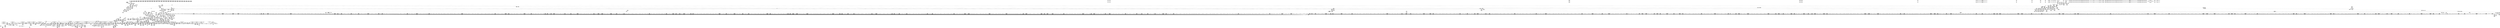 digraph {
	CE0x52a78b0 [shape=record,shape=Mrecord,label="{CE0x52a78b0|aa_cred_profile:tobool|security/apparmor/include/context.h,100|*SummSource*}"]
	CE0x51784f0 [shape=record,shape=Mrecord,label="{CE0x51784f0|apparmor_path_chmod:return|*SummSink*}"]
	CE0x52a5fc0 [shape=record,shape=Mrecord,label="{CE0x52a5fc0|aa_cred_profile:conv|security/apparmor/include/context.h,100|*SummSource*}"]
	CE0x5174690 [shape=record,shape=Mrecord,label="{CE0x5174690|apparmor_path_chmod:d_inode|security/apparmor/lsm.c,349|*SummSource*}"]
	CE0x52340b0 [shape=record,shape=Mrecord,label="{CE0x52340b0|common_perm_mnt_dentry:i_mode|security/apparmor/lsm.c,208|*SummSource*}"]
	CE0x518a100 [shape=record,shape=Mrecord,label="{CE0x518a100|common_perm_mnt_dentry:entry|*SummSink*}"]
	CE0x5241040 [shape=record,shape=Mrecord,label="{CE0x5241040|i64_3|*Constant*}"]
	CE0x51e22d0 [shape=record,shape=Mrecord,label="{CE0x51e22d0|0:_i16,_4:_i32,_8:_i16,_40:_%struct.super_block*,_72:_i32,_:_SCMRE_921,922_}"]
	CE0x520a890 [shape=record,shape=Mrecord,label="{CE0x520a890|80:_i64,_:_CRE_1656,1657_}"]
	CE0x526c6a0 [shape=record,shape=Mrecord,label="{CE0x526c6a0|aa_cred_profile:lnot|security/apparmor/include/context.h,100|*SummSink*}"]
	CE0x51c6110 [shape=record,shape=Mrecord,label="{CE0x51c6110|0:_i16,_4:_i32,_8:_i16,_40:_%struct.super_block*,_72:_i32,_:_SCMRE_286,287_}"]
	CE0x51abbd0 [shape=record,shape=Mrecord,label="{CE0x51abbd0|apparmor_path_chmod:call2|security/apparmor/lsm.c,352|*SummSource*}"]
	CE0x5207cb0 [shape=record,shape=Mrecord,label="{CE0x5207cb0|80:_i64,_:_CRE_1616,1617_}"]
	CE0x51f9d20 [shape=record,shape=Mrecord,label="{CE0x51f9d20|80:_i64,_:_CRE_460,461_}"]
	CE0x51fdb60 [shape=record,shape=Mrecord,label="{CE0x51fdb60|80:_i64,_:_CRE_1253,1254_}"]
	CE0x51ab770 [shape=record,shape=Mrecord,label="{CE0x51ab770|GLOBAL:common_perm_mnt_dentry|*Constant*}"]
	CE0x51fbc90 [shape=record,shape=Mrecord,label="{CE0x51fbc90|80:_i64,_:_CRE_1224,1225_}"]
	CE0x526ec80 [shape=record,shape=Mrecord,label="{CE0x526ec80|__aa_current_profile:bb|*SummSink*}"]
	CE0x5297dc0 [shape=record,shape=Mrecord,label="{CE0x5297dc0|aa_cred_profile:tmp30|security/apparmor/include/context.h,100|*SummSink*}"]
	CE0x51af200 [shape=record,shape=Mrecord,label="{CE0x51af200|i32_4|*Constant*}"]
	CE0x523d750 [shape=record,shape=Mrecord,label="{CE0x523d750|common_perm:tmp6|security/apparmor/lsm.c,169|*SummSink*}"]
	CE0x52904a0 [shape=record,shape=Mrecord,label="{CE0x52904a0|aa_cred_profile:tmp24|security/apparmor/include/context.h,100}"]
	CE0x520cba0 [shape=record,shape=Mrecord,label="{CE0x520cba0|80:_i64,_:_CRE_1696,1704_|*MultipleSource*|security/apparmor/include/apparmor.h,117|*LoadInst*|security/apparmor/include/apparmor.h,117}"]
	CE0x51739c0 [shape=record,shape=Mrecord,label="{CE0x51739c0|i32_5|*Constant*|*SummSource*}"]
	CE0x52a3220 [shape=record,shape=Mrecord,label="{CE0x52a3220|aa_cred_profile:tmp13|*SummSink*}"]
	CE0x5212c70 [shape=record,shape=Mrecord,label="{CE0x5212c70|common_perm_mnt_dentry:uid|security/apparmor/lsm.c,207|*SummSource*}"]
	CE0x51bfbe0 [shape=record,shape=Mrecord,label="{CE0x51bfbe0|0:_i16,_4:_i32,_8:_i16,_40:_%struct.super_block*,_72:_i32,_:_SCMRE_200,201_}"]
	CE0x51ed6b0 [shape=record,shape=Mrecord,label="{CE0x51ed6b0|80:_i64,_:_CRE_544,552_|*MultipleSource*|security/apparmor/include/apparmor.h,117|*LoadInst*|security/apparmor/include/apparmor.h,117}"]
	CE0x5239e00 [shape=record,shape=Mrecord,label="{CE0x5239e00|__aa_current_profile:tobool|security/apparmor/include/context.h,138}"]
	CE0x51bbae0 [shape=record,shape=Mrecord,label="{CE0x51bbae0|0:_i16,_4:_i32,_8:_i16,_40:_%struct.super_block*,_72:_i32,_:_SCMRE_160,161_}"]
	CE0x520b110 [shape=record,shape=Mrecord,label="{CE0x520b110|80:_i64,_:_CRE_1664,1665_}"]
	CE0x52682a0 [shape=record,shape=Mrecord,label="{CE0x52682a0|__aa_current_profile:tmp5|security/apparmor/include/context.h,138}"]
	CE0x51c1f90 [shape=record,shape=Mrecord,label="{CE0x51c1f90|0:_i16,_4:_i32,_8:_i16,_40:_%struct.super_block*,_72:_i32,_:_SCMRE_245,246_}"]
	CE0x51cfbe0 [shape=record,shape=Mrecord,label="{CE0x51cfbe0|0:_i16,_4:_i32,_8:_i16,_40:_%struct.super_block*,_72:_i32,_:_SCMRE_536,540_|*MultipleSource*|security/apparmor/include/apparmor.h,117|Function::mediated_filesystem&Arg::inode::|security/apparmor/lsm.c,349}"]
	CE0x51c55b0 [shape=record,shape=Mrecord,label="{CE0x51c55b0|0:_i16,_4:_i32,_8:_i16,_40:_%struct.super_block*,_72:_i32,_:_SCMRE_279,280_}"]
	CE0x51f77f0 [shape=record,shape=Mrecord,label="{CE0x51f77f0|80:_i64,_:_CRE_425,426_}"]
	CE0x52669b0 [shape=record,shape=Mrecord,label="{CE0x52669b0|aa_cred_profile:do.body6}"]
	CE0x51f63c0 [shape=record,shape=Mrecord,label="{CE0x51f63c0|80:_i64,_:_CRE_406,407_}"]
	CE0x51ac1f0 [shape=record,shape=Mrecord,label="{CE0x51ac1f0|common_perm_mnt_dentry:entry|*SummSource*}"]
	CE0x5174930 [shape=record,shape=Mrecord,label="{CE0x5174930|apparmor_path_chmod:d_inode|security/apparmor/lsm.c,349|*SummSink*}"]
	CE0x523a790 [shape=record,shape=Mrecord,label="{CE0x523a790|get_current:tmp3}"]
	CE0x51ea540 [shape=record,shape=Mrecord,label="{CE0x51ea540|80:_i64,_:_CRE_208,216_|*MultipleSource*|security/apparmor/include/apparmor.h,117|*LoadInst*|security/apparmor/include/apparmor.h,117}"]
	CE0x51bd820 [shape=record,shape=Mrecord,label="{CE0x51bd820|0:_i16,_4:_i32,_8:_i16,_40:_%struct.super_block*,_72:_i32,_:_SCMRE_178,179_}"]
	CE0x5210410 [shape=record,shape=Mrecord,label="{CE0x5210410|80:_i64,_:_CRE_1920,1928_|*MultipleSource*|security/apparmor/include/apparmor.h,117|*LoadInst*|security/apparmor/include/apparmor.h,117}"]
	CE0x5215960 [shape=record,shape=Mrecord,label="{CE0x5215960|common_perm:if.then}"]
	CE0x51f6e60 [shape=record,shape=Mrecord,label="{CE0x51f6e60|80:_i64,_:_CRE_416,417_}"]
	CE0x51d3d00 [shape=record,shape=Mrecord,label="{CE0x51d3d00|0:_i16,_4:_i32,_8:_i16,_40:_%struct.super_block*,_72:_i32,_:_SCMRE_587,588_}"]
	CE0x51fbfc0 [shape=record,shape=Mrecord,label="{CE0x51fbfc0|80:_i64,_:_CRE_1227,1228_}"]
	CE0x51bed40 [shape=record,shape=Mrecord,label="{CE0x51bed40|0:_i16,_4:_i32,_8:_i16,_40:_%struct.super_block*,_72:_i32,_:_SCMRE_191,192_}"]
	CE0x523f630 [shape=record,shape=Mrecord,label="{CE0x523f630|aa_path_perm:profile|Function::aa_path_perm&Arg::profile::|*SummSink*}"]
	CE0x5296240 [shape=record,shape=Mrecord,label="{CE0x5296240|aa_cred_profile:tmp28|security/apparmor/include/context.h,100|*SummSource*}"]
	CE0x51bf080 [shape=record,shape=Mrecord,label="{CE0x51bf080|0:_i16,_4:_i32,_8:_i16,_40:_%struct.super_block*,_72:_i32,_:_SCMRE_193,194_}"]
	CE0x52435b0 [shape=record,shape=Mrecord,label="{CE0x52435b0|i32_22|*Constant*}"]
	CE0x521c980 [shape=record,shape=Mrecord,label="{CE0x521c980|__aa_current_profile:tmp20|security/apparmor/include/context.h,138|*SummSink*}"]
	CE0x5172ce0 [shape=record,shape=Mrecord,label="{CE0x5172ce0|i32_0|*Constant*|*SummSource*}"]
	CE0x5209680 [shape=record,shape=Mrecord,label="{CE0x5209680|80:_i64,_:_CRE_1639,1640_}"]
	CE0x51ef790 [shape=record,shape=Mrecord,label="{CE0x51ef790|80:_i64,_:_CRE_586,587_}"]
	CE0x51cd2f0 [shape=record,shape=Mrecord,label="{CE0x51cd2f0|80:_i64,_:_CRE_1316,1317_}"]
	CE0x5266e40 [shape=record,shape=Mrecord,label="{CE0x5266e40|__aa_current_profile:tmp6|security/apparmor/include/context.h,138|*SummSink*}"]
	CE0x52426f0 [shape=record,shape=Mrecord,label="{CE0x52426f0|common_perm:path|Function::common_perm&Arg::path::}"]
	CE0x5236760 [shape=record,shape=Mrecord,label="{CE0x5236760|__aa_current_profile:tmp1}"]
	CE0x520f9d0 [shape=record,shape=Mrecord,label="{CE0x520f9d0|80:_i64,_:_CRE_1876,1877_}"]
	CE0x51fed70 [shape=record,shape=Mrecord,label="{CE0x51fed70|80:_i64,_:_CRE_1270,1271_}"]
	CE0x51cbd30 [shape=record,shape=Mrecord,label="{CE0x51cbd30|80:_i64,_:_CRE_1277,1278_}"]
	CE0x51e8830 [shape=record,shape=Mrecord,label="{CE0x51e8830|80:_i64,_:_CRE_88,96_|*MultipleSource*|security/apparmor/include/apparmor.h,117|*LoadInst*|security/apparmor/include/apparmor.h,117}"]
	CE0x521d390 [shape=record,shape=Mrecord,label="{CE0x521d390|get_current:entry|*SummSink*}"]
	CE0x5233510 [shape=record,shape=Mrecord,label="{CE0x5233510|__aa_current_profile:call3|security/apparmor/include/context.h,138|*SummSource*}"]
	CE0x51e27b0 [shape=record,shape=Mrecord,label="{CE0x51e27b0|0:_i16,_4:_i32,_8:_i16,_40:_%struct.super_block*,_72:_i32,_:_SCMRE_924,925_}"]
	CE0x5295730 [shape=record,shape=Mrecord,label="{CE0x5295730|i64_12|*Constant*|*SummSource*}"]
	CE0x5292d90 [shape=record,shape=Mrecord,label="{CE0x5292d90|aa_cred_profile:tmp9|security/apparmor/include/context.h,100}"]
	CE0x51bcb20 [shape=record,shape=Mrecord,label="{CE0x51bcb20|0:_i16,_4:_i32,_8:_i16,_40:_%struct.super_block*,_72:_i32,_:_SCMRE_170,171_}"]
	CE0x519a320 [shape=record,shape=Mrecord,label="{CE0x519a320|aa_cred_profile:profile11|security/apparmor/include/context.h,101|*SummSink*}"]
	CE0x51bce60 [shape=record,shape=Mrecord,label="{CE0x51bce60|0:_i16,_4:_i32,_8:_i16,_40:_%struct.super_block*,_72:_i32,_:_SCMRE_172,173_}"]
	CE0x51fcfb0 [shape=record,shape=Mrecord,label="{CE0x51fcfb0|80:_i64,_:_CRE_1242,1243_}"]
	CE0x51de6b0 [shape=record,shape=Mrecord,label="{CE0x51de6b0|0:_i16,_4:_i32,_8:_i16,_40:_%struct.super_block*,_72:_i32,_:_SCMRE_884,885_}"]
	CE0x51ae560 [shape=record,shape=Mrecord,label="{CE0x51ae560|i64_4|*Constant*}"]
	CE0x517c240 [shape=record,shape=Mrecord,label="{CE0x517c240|__aa_current_profile:call|security/apparmor/include/context.h,138}"]
	CE0x51f1110 [shape=record,shape=Mrecord,label="{CE0x51f1110|80:_i64,_:_CRE_610,611_}"]
	CE0x52a6150 [shape=record,shape=Mrecord,label="{CE0x52a6150|aa_cred_profile:conv|security/apparmor/include/context.h,100|*SummSink*}"]
	CE0x51fc1e0 [shape=record,shape=Mrecord,label="{CE0x51fc1e0|80:_i64,_:_CRE_1229,1230_}"]
	CE0x51a4d50 [shape=record,shape=Mrecord,label="{CE0x51a4d50|common_perm_mnt_dentry:path|security/apparmor/lsm.c, 206|*SummSource*}"]
	CE0x528cc40 [shape=record,shape=Mrecord,label="{CE0x528cc40|aa_cred_profile:tmp21|security/apparmor/include/context.h,100|*SummSource*}"]
	CE0x51a9850 [shape=record,shape=Mrecord,label="{CE0x51a9850|apparmor_path_chmod:tmp12|*LoadInst*|security/apparmor/lsm.c,352|*SummSource*}"]
	CE0x52150a0 [shape=record,shape=Mrecord,label="{CE0x52150a0|common_perm:tmp|*SummSink*}"]
	CE0x51ef8a0 [shape=record,shape=Mrecord,label="{CE0x51ef8a0|80:_i64,_:_CRE_587,588_}"]
	CE0x52294a0 [shape=record,shape=Mrecord,label="{CE0x52294a0|_ret_i32_%error.0,_!dbg_!15483|security/apparmor/lsm.c,172|*SummSource*}"]
	CE0x51fc400 [shape=record,shape=Mrecord,label="{CE0x51fc400|80:_i64,_:_CRE_1231,1232_}"]
	CE0x5178000 [shape=record,shape=Mrecord,label="{CE0x5178000|apparmor_path_chmod:tmp6|security/apparmor/lsm.c,349}"]
	CE0x52222f0 [shape=record,shape=Mrecord,label="{CE0x52222f0|mediated_filesystem:lnot|security/apparmor/include/apparmor.h,117}"]
	CE0x51a45a0 [shape=record,shape=Mrecord,label="{CE0x51a45a0|__aa_current_profile:tobool1|security/apparmor/include/context.h,138|*SummSource*}"]
	CE0x517d030 [shape=record,shape=Mrecord,label="{CE0x517d030|44:_i32,_48:_i16,_128:_i8*,_:_SCMRE_36,40_|*MultipleSource*|Function::aa_cred_profile&Arg::cred::|security/apparmor/include/context.h,99|security/apparmor/include/context.h,138}"]
	CE0x521d4a0 [shape=record,shape=Mrecord,label="{CE0x521d4a0|_ret_%struct.task_struct*_%tmp4,_!dbg_!15471|./arch/x86/include/asm/current.h,14|*SummSource*}"]
	CE0x51dce60 [shape=record,shape=Mrecord,label="{CE0x51dce60|0:_i16,_4:_i32,_8:_i16,_40:_%struct.super_block*,_72:_i32,_:_SCMRE_868,869_}"]
	CE0x523a6a0 [shape=record,shape=Mrecord,label="{CE0x523a6a0|get_current:tmp2|*SummSink*}"]
	CE0x51b3800 [shape=record,shape=Mrecord,label="{CE0x51b3800|_ret_i32_%retval.0,_!dbg_!15481|security/apparmor/lsm.c,353}"]
	CE0x51dab40 [shape=record,shape=Mrecord,label="{CE0x51dab40|0:_i16,_4:_i32,_8:_i16,_40:_%struct.super_block*,_72:_i32,_:_SCMRE_776,792_|*MultipleSource*|security/apparmor/include/apparmor.h,117|Function::mediated_filesystem&Arg::inode::|security/apparmor/lsm.c,349}"]
	CE0x51d75e0 [shape=record,shape=Mrecord,label="{CE0x51d75e0|0:_i16,_4:_i32,_8:_i16,_40:_%struct.super_block*,_72:_i32,_:_SCMRE_622,623_}"]
	CE0x51f1cc0 [shape=record,shape=Mrecord,label="{CE0x51f1cc0|80:_i64,_:_CRE_621,622_}"]
	CE0x518c7a0 [shape=record,shape=Mrecord,label="{CE0x518c7a0|i64*_getelementptr_inbounds_(_6_x_i64_,_6_x_i64_*___llvm_gcov_ctr82,_i64_0,_i64_4)|*Constant*|*SummSink*}"]
	CE0x51ee9c0 [shape=record,shape=Mrecord,label="{CE0x51ee9c0|80:_i64,_:_CRE_573,574_}"]
	CE0x51db370 [shape=record,shape=Mrecord,label="{CE0x51db370|0:_i16,_4:_i32,_8:_i16,_40:_%struct.super_block*,_72:_i32,_:_SCMRE_808,816_|*MultipleSource*|security/apparmor/include/apparmor.h,117|Function::mediated_filesystem&Arg::inode::|security/apparmor/lsm.c,349}"]
	CE0x5235910 [shape=record,shape=Mrecord,label="{CE0x5235910|i64*_getelementptr_inbounds_(_5_x_i64_,_5_x_i64_*___llvm_gcov_ctr57,_i64_0,_i64_4)|*Constant*}"]
	CE0x5208200 [shape=record,shape=Mrecord,label="{CE0x5208200|80:_i64,_:_CRE_1619,1620_}"]
	CE0x52a1690 [shape=record,shape=Mrecord,label="{CE0x52a1690|44:_i32,_48:_i16,_128:_i8*,_:_SCMRE_56,64_|*MultipleSource*|Function::aa_cred_profile&Arg::cred::|security/apparmor/include/context.h,99|security/apparmor/include/context.h,138}"]
	CE0x5267ca0 [shape=record,shape=Mrecord,label="{CE0x5267ca0|aa_cred_profile:tmp2|*SummSource*}"]
	CE0x51ca290 [shape=record,shape=Mrecord,label="{CE0x51ca290|0:_i16,_4:_i32,_8:_i16,_40:_%struct.super_block*,_72:_i32,_:_SCMRE_392,400_|*MultipleSource*|security/apparmor/include/apparmor.h,117|Function::mediated_filesystem&Arg::inode::|security/apparmor/lsm.c,349}"]
	CE0x51cc4a0 [shape=record,shape=Mrecord,label="{CE0x51cc4a0|80:_i64,_:_CRE_1304,1305_}"]
	CE0x51f9e30 [shape=record,shape=Mrecord,label="{CE0x51f9e30|80:_i64,_:_CRE_461,462_}"]
	CE0x528ca50 [shape=record,shape=Mrecord,label="{CE0x528ca50|aa_cred_profile:tmp21|security/apparmor/include/context.h,100}"]
	CE0x526e5c0 [shape=record,shape=Mrecord,label="{CE0x526e5c0|i64_0|*Constant*}"]
	CE0x51a79d0 [shape=record,shape=Mrecord,label="{CE0x51a79d0|apparmor_path_chmod:tmp4|security/apparmor/lsm.c,349}"]
	CE0x5233e70 [shape=record,shape=Mrecord,label="{CE0x5233e70|common_perm_mnt_dentry:i_mode|security/apparmor/lsm.c,208}"]
	CE0x51bff20 [shape=record,shape=Mrecord,label="{CE0x51bff20|0:_i16,_4:_i32,_8:_i16,_40:_%struct.super_block*,_72:_i32,_:_SCMRE_202,203_}"]
	CE0x5215fa0 [shape=record,shape=Mrecord,label="{CE0x5215fa0|__aa_current_profile:tmp13|security/apparmor/include/context.h,138|*SummSink*}"]
	CE0x5190b40 [shape=record,shape=Mrecord,label="{CE0x5190b40|apparmor_path_chmod:tmp8|security/apparmor/lsm.c,350|*SummSource*}"]
	CE0x521b000 [shape=record,shape=Mrecord,label="{CE0x521b000|_call_void_lockdep_rcu_suspicious(i8*_getelementptr_inbounds_(_36_x_i8_,_36_x_i8_*_.str12,_i32_0,_i32_0),_i32_138,_i8*_getelementptr_inbounds_(_45_x_i8_,_45_x_i8_*_.str14,_i32_0,_i32_0))_#7,_!dbg_!15483|security/apparmor/include/context.h,138|*SummSource*}"]
	CE0x521af90 [shape=record,shape=Mrecord,label="{CE0x521af90|_call_void_lockdep_rcu_suspicious(i8*_getelementptr_inbounds_(_36_x_i8_,_36_x_i8_*_.str12,_i32_0,_i32_0),_i32_138,_i8*_getelementptr_inbounds_(_45_x_i8_,_45_x_i8_*_.str14,_i32_0,_i32_0))_#7,_!dbg_!15483|security/apparmor/include/context.h,138}"]
	CE0x523ec40 [shape=record,shape=Mrecord,label="{CE0x523ec40|aa_path_perm:entry|*SummSource*}"]
	CE0x51ab600 [shape=record,shape=Mrecord,label="{CE0x51ab600|apparmor_path_chmod:tmp13|*LoadInst*|security/apparmor/lsm.c,352|*SummSink*}"]
	CE0x5243e80 [shape=record,shape=Mrecord,label="{CE0x5243e80|common_perm:tmp3|security/apparmor/lsm.c,169}"]
	CE0x5206010 [shape=record,shape=Mrecord,label="{CE0x5206010|80:_i64,_:_CRE_1366,1367_}"]
	CE0x51aff60 [shape=record,shape=Mrecord,label="{CE0x51aff60|common_perm_mnt_dentry:mode|security/apparmor/lsm.c,207}"]
	CE0x51b9c10 [shape=record,shape=Mrecord,label="{CE0x51b9c10|0:_i16,_4:_i32,_8:_i16,_40:_%struct.super_block*,_72:_i32,_:_SCMRE_140,141_}"]
	CE0x528b6e0 [shape=record,shape=Mrecord,label="{CE0x528b6e0|i64*_getelementptr_inbounds_(_2_x_i64_,_2_x_i64_*___llvm_gcov_ctr112,_i64_0,_i64_0)|*Constant*|*SummSource*}"]
	CE0x51ccc90 [shape=record,shape=Mrecord,label="{CE0x51ccc90|80:_i64,_:_CRE_1310,1311_}"]
	CE0x5272c40 [shape=record,shape=Mrecord,label="{CE0x5272c40|__aa_current_profile:tmp12|security/apparmor/include/context.h,138|*SummSink*}"]
	CE0x5208470 [shape=record,shape=Mrecord,label="{CE0x5208470|80:_i64,_:_CRE_1622,1623_}"]
	CE0x5266060 [shape=record,shape=Mrecord,label="{CE0x5266060|aa_cred_profile:do.end8}"]
	CE0x52664c0 [shape=record,shape=Mrecord,label="{CE0x52664c0|__aa_current_profile:if.end|*SummSink*}"]
	CE0x51aa940 [shape=record,shape=Mrecord,label="{CE0x51aa940|apparmor_path_chmod:tmp10|security/apparmor/lsm.c,352}"]
	CE0x51ded30 [shape=record,shape=Mrecord,label="{CE0x51ded30|0:_i16,_4:_i32,_8:_i16,_40:_%struct.super_block*,_72:_i32,_:_SCMRE_888,889_}"]
	CE0x51efbd0 [shape=record,shape=Mrecord,label="{CE0x51efbd0|80:_i64,_:_CRE_590,591_}"]
	CE0x52078d0 [shape=record,shape=Mrecord,label="{CE0x52078d0|80:_i64,_:_CRE_1600,1604_|*MultipleSource*|security/apparmor/include/apparmor.h,117|*LoadInst*|security/apparmor/include/apparmor.h,117}"]
	CE0x51eb4c0 [shape=record,shape=Mrecord,label="{CE0x51eb4c0|80:_i64,_:_CRE_272,280_|*MultipleSource*|security/apparmor/include/apparmor.h,117|*LoadInst*|security/apparmor/include/apparmor.h,117}"]
	CE0x523f7f0 [shape=record,shape=Mrecord,label="{CE0x523f7f0|aa_path_perm:path|Function::aa_path_perm&Arg::path::}"]
	CE0x51aeff0 [shape=record,shape=Mrecord,label="{CE0x51aeff0|common_perm_mnt_dentry:tmp6|security/apparmor/lsm.c,207}"]
	CE0x520c980 [shape=record,shape=Mrecord,label="{CE0x520c980|80:_i64,_:_CRE_1687,1688_}"]
	CE0x51ae5d0 [shape=record,shape=Mrecord,label="{CE0x51ae5d0|i64_4|*Constant*|*SummSource*}"]
	CE0x528abe0 [shape=record,shape=Mrecord,label="{CE0x528abe0|_ret_%struct.aa_profile*_%tmp34,_!dbg_!15510|security/apparmor/include/context.h,101|*SummSource*}"]
	CE0x51c8b50 [shape=record,shape=Mrecord,label="{CE0x51c8b50|0:_i16,_4:_i32,_8:_i16,_40:_%struct.super_block*,_72:_i32,_:_SCMRE_312,320_|*MultipleSource*|security/apparmor/include/apparmor.h,117|Function::mediated_filesystem&Arg::inode::|security/apparmor/lsm.c,349}"]
	CE0x51af4b0 [shape=record,shape=Mrecord,label="{CE0x51af4b0|i32_4|*Constant*|*SummSink*}"]
	CE0x51b5bd0 [shape=record,shape=Mrecord,label="{CE0x51b5bd0|0:_i16,_4:_i32,_8:_i16,_40:_%struct.super_block*,_72:_i32,_:_SCMRE_0,2_|*MultipleSource*|security/apparmor/include/apparmor.h,117|Function::mediated_filesystem&Arg::inode::|security/apparmor/lsm.c,349}"]
	CE0x51adaf0 [shape=record,shape=Mrecord,label="{CE0x51adaf0|44:_i32,_48:_i16,_128:_i8*,_:_SCMRE_32,36_|*MultipleSource*|Function::aa_cred_profile&Arg::cred::|security/apparmor/include/context.h,99|security/apparmor/include/context.h,138}"]
	CE0x51aa9b0 [shape=record,shape=Mrecord,label="{CE0x51aa9b0|apparmor_path_chmod:tmp10|security/apparmor/lsm.c,352|*SummSource*}"]
	CE0x520a010 [shape=record,shape=Mrecord,label="{CE0x520a010|80:_i64,_:_CRE_1648,1649_}"]
	CE0x5203260 [shape=record,shape=Mrecord,label="{CE0x5203260|80:_i64,_:_CRE_1323,1324_}"]
	CE0x51edc80 [shape=record,shape=Mrecord,label="{CE0x51edc80|80:_i64,_:_CRE_561,562_}"]
	CE0x51bdd00 [shape=record,shape=Mrecord,label="{CE0x51bdd00|0:_i16,_4:_i32,_8:_i16,_40:_%struct.super_block*,_72:_i32,_:_SCMRE_181,182_}"]
	CE0x5206560 [shape=record,shape=Mrecord,label="{CE0x5206560|80:_i64,_:_CRE_1371,1372_}"]
	CE0x51adf10 [shape=record,shape=Mrecord,label="{CE0x51adf10|COLLAPSED:_CRE:_elem_0::|security/apparmor/lsm.c,169}"]
	CE0x5211b00 [shape=record,shape=Mrecord,label="{CE0x5211b00|_call_void_mcount()_#2|*SummSink*}"]
	CE0x5223d40 [shape=record,shape=Mrecord,label="{CE0x5223d40|_call_void_mcount()_#2}"]
	CE0x52a7db0 [shape=record,shape=Mrecord,label="{CE0x52a7db0|i64_5|*Constant*}"]
	CE0x52348a0 [shape=record,shape=Mrecord,label="{CE0x52348a0|common_perm_mnt_dentry:call|security/apparmor/lsm.c,211}"]
	CE0x5208360 [shape=record,shape=Mrecord,label="{CE0x5208360|80:_i64,_:_CRE_1621,1622_}"]
	CE0x52a4db0 [shape=record,shape=Mrecord,label="{CE0x52a4db0|aa_cred_profile:tmp11|security/apparmor/include/context.h,100|*SummSource*}"]
	CE0x5214240 [shape=record,shape=Mrecord,label="{CE0x5214240|aa_cred_profile:tmp12|security/apparmor/include/context.h,100}"]
	CE0x51782d0 [shape=record,shape=Mrecord,label="{CE0x51782d0|i64*_getelementptr_inbounds_(_6_x_i64_,_6_x_i64_*___llvm_gcov_ctr82,_i64_0,_i64_0)|*Constant*|*SummSink*}"]
	CE0x51ccfc0 [shape=record,shape=Mrecord,label="{CE0x51ccfc0|80:_i64,_:_CRE_1313,1314_}"]
	CE0x51f2430 [shape=record,shape=Mrecord,label="{CE0x51f2430|80:_i64,_:_CRE_628,629_}"]
	CE0x51be040 [shape=record,shape=Mrecord,label="{CE0x51be040|0:_i16,_4:_i32,_8:_i16,_40:_%struct.super_block*,_72:_i32,_:_SCMRE_183,184_}"]
	CE0x51cbf50 [shape=record,shape=Mrecord,label="{CE0x51cbf50|80:_i64,_:_CRE_1279,1280_}"]
	CE0x51cafb0 [shape=record,shape=Mrecord,label="{CE0x51cafb0|0:_i16,_4:_i32,_8:_i16,_40:_%struct.super_block*,_72:_i32,_:_SCMRE_432,440_|*MultipleSource*|security/apparmor/include/apparmor.h,117|Function::mediated_filesystem&Arg::inode::|security/apparmor/lsm.c,349}"]
	CE0x5241e80 [shape=record,shape=Mrecord,label="{CE0x5241e80|GLOBAL:common_perm|*Constant*|*SummSink*}"]
	CE0x51c3870 [shape=record,shape=Mrecord,label="{CE0x51c3870|0:_i16,_4:_i32,_8:_i16,_40:_%struct.super_block*,_72:_i32,_:_SCMRE_261,262_}"]
	CE0x51bc980 [shape=record,shape=Mrecord,label="{CE0x51bc980|0:_i16,_4:_i32,_8:_i16,_40:_%struct.super_block*,_72:_i32,_:_SCMRE_169,170_}"]
	CE0x51fd1d0 [shape=record,shape=Mrecord,label="{CE0x51fd1d0|80:_i64,_:_CRE_1244,1245_}"]
	CE0x5224190 [shape=record,shape=Mrecord,label="{CE0x5224190|common_perm_mnt_dentry:tmp2|*SummSource*}"]
	CE0x520a670 [shape=record,shape=Mrecord,label="{CE0x520a670|80:_i64,_:_CRE_1654,1655_}"]
	CE0x528fa20 [shape=record,shape=Mrecord,label="{CE0x528fa20|i64*_getelementptr_inbounds_(_16_x_i64_,_16_x_i64_*___llvm_gcov_ctr46,_i64_0,_i64_10)|*Constant*}"]
	CE0x52b01a0 [shape=record,shape=Mrecord,label="{CE0x52b01a0|i64*_getelementptr_inbounds_(_16_x_i64_,_16_x_i64_*___llvm_gcov_ctr46,_i64_0,_i64_4)|*Constant*}"]
	CE0x51bd000 [shape=record,shape=Mrecord,label="{CE0x51bd000|0:_i16,_4:_i32,_8:_i16,_40:_%struct.super_block*,_72:_i32,_:_SCMRE_173,174_}"]
	CE0x5239ce0 [shape=record,shape=Mrecord,label="{CE0x5239ce0|i64*_getelementptr_inbounds_(_2_x_i64_,_2_x_i64_*___llvm_gcov_ctr112,_i64_0,_i64_1)|*Constant*|*SummSource*}"]
	CE0x51f6a20 [shape=record,shape=Mrecord,label="{CE0x51f6a20|80:_i64,_:_CRE_412,413_}"]
	CE0x5205790 [shape=record,shape=Mrecord,label="{CE0x5205790|80:_i64,_:_CRE_1358,1359_}"]
	CE0x5293720 [shape=record,shape=Mrecord,label="{CE0x5293720|aa_cred_profile:tmp5|security/apparmor/include/context.h,99|*SummSink*}"]
	CE0x51d58a0 [shape=record,shape=Mrecord,label="{CE0x51d58a0|0:_i16,_4:_i32,_8:_i16,_40:_%struct.super_block*,_72:_i32,_:_SCMRE_604,605_}"]
	CE0x5238580 [shape=record,shape=Mrecord,label="{CE0x5238580|common_perm:tmp9|security/apparmor/lsm.c,172|*SummSource*}"]
	CE0x52a9040 [shape=record,shape=Mrecord,label="{CE0x52a9040|aa_cred_profile:tmp16|security/apparmor/include/context.h,100|*SummSource*}"]
	CE0x51d3340 [shape=record,shape=Mrecord,label="{CE0x51d3340|0:_i16,_4:_i32,_8:_i16,_40:_%struct.super_block*,_72:_i32,_:_SCMRE_581,582_}"]
	CE0x51f0670 [shape=record,shape=Mrecord,label="{CE0x51f0670|80:_i64,_:_CRE_600,601_}"]
	CE0x51dd9b0 [shape=record,shape=Mrecord,label="{CE0x51dd9b0|0:_i16,_4:_i32,_8:_i16,_40:_%struct.super_block*,_72:_i32,_:_SCMRE_876,877_}"]
	CE0x51abf50 [shape=record,shape=Mrecord,label="{CE0x51abf50|GLOBAL:common_perm_mnt_dentry|*Constant*|*SummSource*}"]
	CE0x51ccb80 [shape=record,shape=Mrecord,label="{CE0x51ccb80|80:_i64,_:_CRE_1309,1310_}"]
	CE0x51e53b0 [shape=record,shape=Mrecord,label="{CE0x51e53b0|0:_i16,_4:_i32,_8:_i16,_40:_%struct.super_block*,_72:_i32,_:_SCMRE_983,984_}"]
	CE0x51c4f30 [shape=record,shape=Mrecord,label="{CE0x51c4f30|0:_i16,_4:_i32,_8:_i16,_40:_%struct.super_block*,_72:_i32,_:_SCMRE_275,276_}"]
	CE0x51eebe0 [shape=record,shape=Mrecord,label="{CE0x51eebe0|80:_i64,_:_CRE_575,576_}"]
	CE0x51a5bd0 [shape=record,shape=Mrecord,label="{CE0x51a5bd0|mediated_filesystem:tmp3}"]
	CE0x51da0c0 [shape=record,shape=Mrecord,label="{CE0x51da0c0|0:_i16,_4:_i32,_8:_i16,_40:_%struct.super_block*,_72:_i32,_:_SCMRE_744,752_|*MultipleSource*|security/apparmor/include/apparmor.h,117|Function::mediated_filesystem&Arg::inode::|security/apparmor/lsm.c,349}"]
	CE0x5212d00 [shape=record,shape=Mrecord,label="{CE0x5212d00|common_perm_mnt_dentry:uid|security/apparmor/lsm.c,207|*SummSink*}"]
	CE0x520d0f0 [shape=record,shape=Mrecord,label="{CE0x520d0f0|80:_i64,_:_CRE_1720,1728_|*MultipleSource*|security/apparmor/include/apparmor.h,117|*LoadInst*|security/apparmor/include/apparmor.h,117}"]
	CE0x51fbb80 [shape=record,shape=Mrecord,label="{CE0x51fbb80|80:_i64,_:_CRE_1223,1224_}"]
	CE0x520e830 [shape=record,shape=Mrecord,label="{CE0x520e830|80:_i64,_:_CRE_1824,1828_|*MultipleSource*|security/apparmor/include/apparmor.h,117|*LoadInst*|security/apparmor/include/apparmor.h,117}"]
	CE0x51bea00 [shape=record,shape=Mrecord,label="{CE0x51bea00|0:_i16,_4:_i32,_8:_i16,_40:_%struct.super_block*,_72:_i32,_:_SCMRE_189,190_}"]
	CE0x51b3ef0 [shape=record,shape=Mrecord,label="{CE0x51b3ef0|_ret_i32_%retval.0,_!dbg_!15481|security/apparmor/lsm.c,353|*SummSink*}"]
	CE0x52a6540 [shape=record,shape=Mrecord,label="{CE0x52a6540|aa_cred_profile:expval|security/apparmor/include/context.h,100}"]
	CE0x51bd9c0 [shape=record,shape=Mrecord,label="{CE0x51bd9c0|0:_i16,_4:_i32,_8:_i16,_40:_%struct.super_block*,_72:_i32,_:_SCMRE_179,180_}"]
	CE0x51ea350 [shape=record,shape=Mrecord,label="{CE0x51ea350|80:_i64,_:_CRE_200,204_|*MultipleSource*|security/apparmor/include/apparmor.h,117|*LoadInst*|security/apparmor/include/apparmor.h,117}"]
	CE0x51e6210 [shape=record,shape=Mrecord,label="{CE0x51e6210|mediated_filesystem:tmp4|*LoadInst*|security/apparmor/include/apparmor.h,117}"]
	CE0x51f1ee0 [shape=record,shape=Mrecord,label="{CE0x51f1ee0|80:_i64,_:_CRE_623,624_}"]
	CE0x51dfbd0 [shape=record,shape=Mrecord,label="{CE0x51dfbd0|0:_i16,_4:_i32,_8:_i16,_40:_%struct.super_block*,_72:_i32,_:_SCMRE_897,898_}"]
	CE0x51a8e40 [shape=record,shape=Mrecord,label="{CE0x51a8e40|80:_i64,_:_CRE_40,48_|*MultipleSource*|security/apparmor/include/apparmor.h,117|*LoadInst*|security/apparmor/include/apparmor.h,117}"]
	CE0x51e4d30 [shape=record,shape=Mrecord,label="{CE0x51e4d30|0:_i16,_4:_i32,_8:_i16,_40:_%struct.super_block*,_72:_i32,_:_SCMRE_978,979_}"]
	CE0x51f1550 [shape=record,shape=Mrecord,label="{CE0x51f1550|80:_i64,_:_CRE_614,615_}"]
	CE0x5203e10 [shape=record,shape=Mrecord,label="{CE0x5203e10|80:_i64,_:_CRE_1334,1335_}"]
	CE0x5269a80 [shape=record,shape=Mrecord,label="{CE0x5269a80|aa_cred_profile:do.end}"]
	CE0x5190570 [shape=record,shape=Mrecord,label="{CE0x5190570|i64*_getelementptr_inbounds_(_6_x_i64_,_6_x_i64_*___llvm_gcov_ctr82,_i64_0,_i64_3)|*Constant*}"]
	CE0x4d24800 [shape=record,shape=Mrecord,label="{CE0x4d24800|apparmor_path_chmod:tmp2|*LoadInst*|security/apparmor/lsm.c,349|*SummSink*}"]
	CE0x51dade0 [shape=record,shape=Mrecord,label="{CE0x51dade0|0:_i16,_4:_i32,_8:_i16,_40:_%struct.super_block*,_72:_i32,_:_SCMRE_792,800_|*MultipleSource*|security/apparmor/include/apparmor.h,117|Function::mediated_filesystem&Arg::inode::|security/apparmor/lsm.c,349}"]
	CE0x51d2300 [shape=record,shape=Mrecord,label="{CE0x51d2300|0:_i16,_4:_i32,_8:_i16,_40:_%struct.super_block*,_72:_i32,_:_SCMRE_571,572_}"]
	CE0x51df070 [shape=record,shape=Mrecord,label="{CE0x51df070|0:_i16,_4:_i32,_8:_i16,_40:_%struct.super_block*,_72:_i32,_:_SCMRE_890,891_}"]
	CE0x5221ab0 [shape=record,shape=Mrecord,label="{CE0x5221ab0|i1_true|*Constant*}"]
	CE0x52076e0 [shape=record,shape=Mrecord,label="{CE0x52076e0|80:_i64,_:_CRE_1596,1600_|*MultipleSource*|security/apparmor/include/apparmor.h,117|*LoadInst*|security/apparmor/include/apparmor.h,117}"]
	CE0x51f87e0 [shape=record,shape=Mrecord,label="{CE0x51f87e0|80:_i64,_:_CRE_440,441_}"]
	CE0x51eb6b0 [shape=record,shape=Mrecord,label="{CE0x51eb6b0|80:_i64,_:_CRE_280,288_|*MultipleSource*|security/apparmor/include/apparmor.h,117|*LoadInst*|security/apparmor/include/apparmor.h,117}"]
	CE0x51ef570 [shape=record,shape=Mrecord,label="{CE0x51ef570|80:_i64,_:_CRE_584,585_}"]
	CE0x526ccd0 [shape=record,shape=Mrecord,label="{CE0x526ccd0|i64*_getelementptr_inbounds_(_16_x_i64_,_16_x_i64_*___llvm_gcov_ctr46,_i64_0,_i64_0)|*Constant*}"]
	CE0x51b2a00 [shape=record,shape=Mrecord,label="{CE0x51b2a00|apparmor_path_chmod:retval.0|*SummSource*}"]
	CE0x5190d50 [shape=record,shape=Mrecord,label="{CE0x5190d50|apparmor_path_chmod:tmp8|security/apparmor/lsm.c,350|*SummSink*}"]
	CE0x5239390 [shape=record,shape=Mrecord,label="{CE0x5239390|__aa_current_profile:land.lhs.true|*SummSource*}"]
	CE0x51e3310 [shape=record,shape=Mrecord,label="{CE0x51e3310|0:_i16,_4:_i32,_8:_i16,_40:_%struct.super_block*,_72:_i32,_:_SCMRE_931,932_}"]
	CE0x51fb410 [shape=record,shape=Mrecord,label="{CE0x51fb410|80:_i64,_:_CRE_1216,1217_}"]
	CE0x51ab0e0 [shape=record,shape=Mrecord,label="{CE0x51ab0e0|apparmor_path_chmod:tmp11|security/apparmor/lsm.c,352|*SummSink*}"]
	CE0x5203480 [shape=record,shape=Mrecord,label="{CE0x5203480|80:_i64,_:_CRE_1325,1326_}"]
	CE0x5205f00 [shape=record,shape=Mrecord,label="{CE0x5205f00|80:_i64,_:_CRE_1365,1366_}"]
	CE0x5206890 [shape=record,shape=Mrecord,label="{CE0x5206890|80:_i64,_:_CRE_1374,1375_}"]
	CE0x52983b0 [shape=record,shape=Mrecord,label="{CE0x52983b0|aa_cred_profile:tmp26|security/apparmor/include/context.h,100}"]
	CE0x5211580 [shape=record,shape=Mrecord,label="{CE0x5211580|mediated_filesystem:tmp5|security/apparmor/include/apparmor.h,117}"]
	"CONST[source:0(mediator),value:0(static)][purpose:{operation}][SrcIdx:3]"
	CE0x51f8070 [shape=record,shape=Mrecord,label="{CE0x51f8070|80:_i64,_:_CRE_433,434_}"]
	CE0x51fd500 [shape=record,shape=Mrecord,label="{CE0x51fd500|80:_i64,_:_CRE_1247,1248_}"]
	CE0x5209df0 [shape=record,shape=Mrecord,label="{CE0x5209df0|80:_i64,_:_CRE_1646,1647_}"]
	CE0x5242540 [shape=record,shape=Mrecord,label="{CE0x5242540|common_perm:op|Function::common_perm&Arg::op::|*SummSource*}"]
	CE0x51c2690 [shape=record,shape=Mrecord,label="{CE0x51c2690|0:_i16,_4:_i32,_8:_i16,_40:_%struct.super_block*,_72:_i32,_:_SCMRE_250,251_}"]
	CE0x516d820 [shape=record,shape=Mrecord,label="{CE0x516d820|apparmor_path_chmod:if.then|*SummSource*}"]
	CE0x52233b0 [shape=record,shape=Mrecord,label="{CE0x52233b0|GLOBAL:__aa_current_profile|*Constant*|*SummSink*}"]
	CE0x51cdbe0 [shape=record,shape=Mrecord,label="{CE0x51cdbe0|0:_i16,_4:_i32,_8:_i16,_40:_%struct.super_block*,_72:_i32,_:_SCMRE_481,482_}"]
	CE0x51fa380 [shape=record,shape=Mrecord,label="{CE0x51fa380|80:_i64,_:_CRE_480,488_|*MultipleSource*|security/apparmor/include/apparmor.h,117|*LoadInst*|security/apparmor/include/apparmor.h,117}"]
	CE0x5208580 [shape=record,shape=Mrecord,label="{CE0x5208580|80:_i64,_:_CRE_1623,1624_}"]
	CE0x51e0c10 [shape=record,shape=Mrecord,label="{CE0x51e0c10|0:_i16,_4:_i32,_8:_i16,_40:_%struct.super_block*,_72:_i32,_:_SCMRE_907,908_}"]
	CE0x51f73b0 [shape=record,shape=Mrecord,label="{CE0x51f73b0|80:_i64,_:_CRE_421,422_}"]
	CE0x5190f50 [shape=record,shape=Mrecord,label="{CE0x5190f50|i64*_getelementptr_inbounds_(_6_x_i64_,_6_x_i64_*___llvm_gcov_ctr82,_i64_0,_i64_4)|*Constant*}"]
	CE0x5215210 [shape=record,shape=Mrecord,label="{CE0x5215210|common_perm:tmp1|*SummSource*}"]
	CE0x51b8360 [shape=record,shape=Mrecord,label="{CE0x51b8360|0:_i16,_4:_i32,_8:_i16,_40:_%struct.super_block*,_72:_i32,_:_SCMRE_80,88_|*MultipleSource*|security/apparmor/include/apparmor.h,117|Function::mediated_filesystem&Arg::inode::|security/apparmor/lsm.c,349}"]
	CE0x5244c30 [shape=record,shape=Mrecord,label="{CE0x5244c30|common_perm:tmp3|security/apparmor/lsm.c,169|*SummSource*}"]
	CE0x528a890 [shape=record,shape=Mrecord,label="{CE0x528a890|aa_cred_profile:cred|Function::aa_cred_profile&Arg::cred::|*SummSource*}"]
	CE0x52288b0 [shape=record,shape=Mrecord,label="{CE0x52288b0|COLLAPSED:_GCMRE___llvm_gcov_ctr83_internal_global_2_x_i64_zeroinitializer:_elem_0:default:}"]
	CE0x51bfa40 [shape=record,shape=Mrecord,label="{CE0x51bfa40|0:_i16,_4:_i32,_8:_i16,_40:_%struct.super_block*,_72:_i32,_:_SCMRE_199,200_}"]
	CE0x5221fb0 [shape=record,shape=Mrecord,label="{CE0x5221fb0|i1_true|*Constant*|*SummSink*}"]
	CE0x5241d70 [shape=record,shape=Mrecord,label="{CE0x5241d70|GLOBAL:common_perm|*Constant*|*SummSource*}"]
	CE0x51fef90 [shape=record,shape=Mrecord,label="{CE0x51fef90|80:_i64,_:_CRE_1272,1273_}"]
	CE0x52a1940 [shape=record,shape=Mrecord,label="{CE0x52a1940|44:_i32,_48:_i16,_128:_i8*,_:_SCMRE_72,80_|*MultipleSource*|Function::aa_cred_profile&Arg::cred::|security/apparmor/include/context.h,99|security/apparmor/include/context.h,138}"]
	CE0x52a5bf0 [shape=record,shape=Mrecord,label="{CE0x52a5bf0|aa_cred_profile:lnot.ext|security/apparmor/include/context.h,100|*SummSink*}"]
	CE0x51f8e40 [shape=record,shape=Mrecord,label="{CE0x51f8e40|80:_i64,_:_CRE_446,447_}"]
	CE0x51f0230 [shape=record,shape=Mrecord,label="{CE0x51f0230|80:_i64,_:_CRE_596,597_}"]
	CE0x51f0010 [shape=record,shape=Mrecord,label="{CE0x51f0010|80:_i64,_:_CRE_594,595_}"]
	CE0x5206ab0 [shape=record,shape=Mrecord,label="{CE0x5206ab0|80:_i64,_:_CRE_1376,1384_|*MultipleSource*|security/apparmor/include/apparmor.h,117|*LoadInst*|security/apparmor/include/apparmor.h,117}"]
	CE0x5203d00 [shape=record,shape=Mrecord,label="{CE0x5203d00|80:_i64,_:_CRE_1333,1334_}"]
	CE0x51ba420 [shape=record,shape=Mrecord,label="{CE0x51ba420|0:_i16,_4:_i32,_8:_i16,_40:_%struct.super_block*,_72:_i32,_:_SCMRE_146,147_}"]
	"CONST[source:0(mediator),value:2(dynamic)][purpose:{object}]"
	CE0x5208be0 [shape=record,shape=Mrecord,label="{CE0x5208be0|80:_i64,_:_CRE_1629,1630_}"]
	CE0x52a9590 [shape=record,shape=Mrecord,label="{CE0x52a9590|aa_cred_profile:tmp17|security/apparmor/include/context.h,100|*SummSource*}"]
	CE0x51aabc0 [shape=record,shape=Mrecord,label="{CE0x51aabc0|apparmor_path_chmod:tmp10|security/apparmor/lsm.c,352|*SummSink*}"]
	CE0x51dfd70 [shape=record,shape=Mrecord,label="{CE0x51dfd70|0:_i16,_4:_i32,_8:_i16,_40:_%struct.super_block*,_72:_i32,_:_SCMRE_898,899_}"]
	CE0x52956c0 [shape=record,shape=Mrecord,label="{CE0x52956c0|i64_12|*Constant*}"]
	CE0x51826a0 [shape=record,shape=Mrecord,label="{CE0x51826a0|i64_1|*Constant*|*SummSource*}"]
	CE0x5272f90 [shape=record,shape=Mrecord,label="{CE0x5272f90|44:_i32,_48:_i16,_128:_i8*,_:_SCMRE_160,168_|*MultipleSource*|Function::aa_cred_profile&Arg::cred::|security/apparmor/include/context.h,99|security/apparmor/include/context.h,138}"]
	CE0x5241ff0 [shape=record,shape=Mrecord,label="{CE0x5241ff0|common_perm:entry}"]
	CE0x523f490 [shape=record,shape=Mrecord,label="{CE0x523f490|aa_path_perm:profile|Function::aa_path_perm&Arg::profile::|*SummSource*}"]
	CE0x51fe0b0 [shape=record,shape=Mrecord,label="{CE0x51fe0b0|80:_i64,_:_CRE_1258,1259_}"]
	CE0x528f280 [shape=record,shape=Mrecord,label="{CE0x528f280|aa_cred_profile:tmp22|security/apparmor/include/context.h,100|*SummSink*}"]
	CE0x51d0b40 [shape=record,shape=Mrecord,label="{CE0x51d0b40|0:_i16,_4:_i32,_8:_i16,_40:_%struct.super_block*,_72:_i32,_:_SCMRE_555,556_}"]
	CE0x52449c0 [shape=record,shape=Mrecord,label="{CE0x52449c0|i64*_getelementptr_inbounds_(_2_x_i64_,_2_x_i64_*___llvm_gcov_ctr112,_i64_0,_i64_1)|*Constant*}"]
	CE0x51e1770 [shape=record,shape=Mrecord,label="{CE0x51e1770|0:_i16,_4:_i32,_8:_i16,_40:_%struct.super_block*,_72:_i32,_:_SCMRE_914,915_}"]
	CE0x51f0ef0 [shape=record,shape=Mrecord,label="{CE0x51f0ef0|80:_i64,_:_CRE_608,609_}"]
	CE0x5205460 [shape=record,shape=Mrecord,label="{CE0x5205460|80:_i64,_:_CRE_1355,1356_}"]
	CE0x5299010 [shape=record,shape=Mrecord,label="{CE0x5299010|i64*_getelementptr_inbounds_(_16_x_i64_,_16_x_i64_*___llvm_gcov_ctr46,_i64_0,_i64_13)|*Constant*|*SummSource*}"]
	CE0x526e9a0 [shape=record,shape=Mrecord,label="{CE0x526e9a0|GLOBAL:__llvm_gcov_ctr46|Global_var:__llvm_gcov_ctr46}"]
	CE0x51deed0 [shape=record,shape=Mrecord,label="{CE0x51deed0|0:_i16,_4:_i32,_8:_i16,_40:_%struct.super_block*,_72:_i32,_:_SCMRE_889,890_}"]
	CE0x51d7780 [shape=record,shape=Mrecord,label="{CE0x51d7780|0:_i16,_4:_i32,_8:_i16,_40:_%struct.super_block*,_72:_i32,_:_SCMRE_623,624_}"]
	CE0x5298490 [shape=record,shape=Mrecord,label="{CE0x5298490|aa_cred_profile:tmp26|security/apparmor/include/context.h,100|*SummSink*}"]
	CE0x5178480 [shape=record,shape=Mrecord,label="{CE0x5178480|apparmor_path_chmod:if.then}"]
	CE0x51a7120 [shape=record,shape=Mrecord,label="{CE0x51a7120|_ret_i1_%lnot,_!dbg_!15473|security/apparmor/include/apparmor.h,117|*SummSink*}"]
	CE0x51d85e0 [shape=record,shape=Mrecord,label="{CE0x51d85e0|0:_i16,_4:_i32,_8:_i16,_40:_%struct.super_block*,_72:_i32,_:_SCMRE_664,672_|*MultipleSource*|security/apparmor/include/apparmor.h,117|Function::mediated_filesystem&Arg::inode::|security/apparmor/lsm.c,349}"]
	CE0x5236fd0 [shape=record,shape=Mrecord,label="{CE0x5236fd0|i32_0|*Constant*}"]
	CE0x5205020 [shape=record,shape=Mrecord,label="{CE0x5205020|80:_i64,_:_CRE_1351,1352_}"]
	CE0x520b440 [shape=record,shape=Mrecord,label="{CE0x520b440|80:_i64,_:_CRE_1667,1668_}"]
	CE0x526f2a0 [shape=record,shape=Mrecord,label="{CE0x526f2a0|i32_22|*Constant*|*SummSource*}"]
	CE0x51e2470 [shape=record,shape=Mrecord,label="{CE0x51e2470|0:_i16,_4:_i32,_8:_i16,_40:_%struct.super_block*,_72:_i32,_:_SCMRE_922,923_}"]
	CE0x5297910 [shape=record,shape=Mrecord,label="{CE0x5297910|i64*_getelementptr_inbounds_(_16_x_i64_,_16_x_i64_*___llvm_gcov_ctr46,_i64_0,_i64_14)|*Constant*|*SummSink*}"]
	CE0x51bd680 [shape=record,shape=Mrecord,label="{CE0x51bd680|0:_i16,_4:_i32,_8:_i16,_40:_%struct.super_block*,_72:_i32,_:_SCMRE_177,178_}"]
	CE0x51fee80 [shape=record,shape=Mrecord,label="{CE0x51fee80|80:_i64,_:_CRE_1271,1272_}"]
	CE0x51bb460 [shape=record,shape=Mrecord,label="{CE0x51bb460|0:_i16,_4:_i32,_8:_i16,_40:_%struct.super_block*,_72:_i32,_:_SCMRE_156,157_}"]
	CE0x51dc5d0 [shape=record,shape=Mrecord,label="{CE0x51dc5d0|0:_i16,_4:_i32,_8:_i16,_40:_%struct.super_block*,_72:_i32,_:_SCMRE_864,865_}"]
	CE0x517d660 [shape=record,shape=Mrecord,label="{CE0x517d660|i64*_getelementptr_inbounds_(_2_x_i64_,_2_x_i64_*___llvm_gcov_ctr83,_i64_0,_i64_1)|*Constant*}"]
	CE0x51d39c0 [shape=record,shape=Mrecord,label="{CE0x51d39c0|0:_i16,_4:_i32,_8:_i16,_40:_%struct.super_block*,_72:_i32,_:_SCMRE_585,586_}"]
	CE0x520a340 [shape=record,shape=Mrecord,label="{CE0x520a340|80:_i64,_:_CRE_1651,1652_}"]
	CE0x52afe20 [shape=record,shape=Mrecord,label="{CE0x52afe20|aa_cred_profile:tmp9|security/apparmor/include/context.h,100|*SummSource*}"]
	CE0x5228d10 [shape=record,shape=Mrecord,label="{CE0x5228d10|i64_0|*Constant*}"]
	CE0x51b0580 [shape=record,shape=Mrecord,label="{CE0x51b0580|common_perm_mnt_dentry:mask|Function::common_perm_mnt_dentry&Arg::mask::}"]
	CE0x52226c0 [shape=record,shape=Mrecord,label="{CE0x52226c0|common_perm_mnt_dentry:bb}"]
	CE0x528b060 [shape=record,shape=Mrecord,label="{CE0x528b060|_ret_%struct.aa_profile*_%tmp34,_!dbg_!15510|security/apparmor/include/context.h,101|*SummSink*}"]
	CE0x5236650 [shape=record,shape=Mrecord,label="{CE0x5236650|get_current:tmp2}"]
	CE0x521c2c0 [shape=record,shape=Mrecord,label="{CE0x521c2c0|__aa_current_profile:tmp19|security/apparmor/include/context.h,138}"]
	CE0x5221020 [shape=record,shape=Mrecord,label="{CE0x5221020|common_perm:if.then|*SummSink*}"]
	CE0x5217450 [shape=record,shape=Mrecord,label="{CE0x5217450|i64*_getelementptr_inbounds_(_11_x_i64_,_11_x_i64_*___llvm_gcov_ctr58,_i64_0,_i64_8)|*Constant*|*SummSource*}"]
	CE0x51b0370 [shape=record,shape=Mrecord,label="{CE0x51b0370|i32_256|*Constant*|*SummSource*}"]
	CE0x520c210 [shape=record,shape=Mrecord,label="{CE0x520c210|80:_i64,_:_CRE_1680,1681_}"]
	CE0x516b6b0 [shape=record,shape=Mrecord,label="{CE0x516b6b0|apparmor_path_chmod:bb}"]
	CE0x5236230 [shape=record,shape=Mrecord,label="{CE0x5236230|i64*_getelementptr_inbounds_(_5_x_i64_,_5_x_i64_*___llvm_gcov_ctr57,_i64_0,_i64_4)|*Constant*|*SummSink*}"]
	CE0x5234a80 [shape=record,shape=Mrecord,label="{CE0x5234a80|aa_path_perm:request|Function::aa_path_perm&Arg::request::}"]
	CE0x51e00b0 [shape=record,shape=Mrecord,label="{CE0x51e00b0|0:_i16,_4:_i32,_8:_i16,_40:_%struct.super_block*,_72:_i32,_:_SCMRE_900,901_}"]
	CE0x5271850 [shape=record,shape=Mrecord,label="{CE0x5271850|0:_i8,_:_GCMR___aa_current_profile.__warned_internal_global_i8_0,_section_.data.unlikely_,_align_1:_elem_0:default:}"]
	CE0x51fa160 [shape=record,shape=Mrecord,label="{CE0x51fa160|80:_i64,_:_CRE_464,472_|*MultipleSource*|security/apparmor/include/apparmor.h,117|*LoadInst*|security/apparmor/include/apparmor.h,117}"]
	CE0x5269820 [shape=record,shape=Mrecord,label="{CE0x5269820|i64*_getelementptr_inbounds_(_11_x_i64_,_11_x_i64_*___llvm_gcov_ctr58,_i64_0,_i64_0)|*Constant*|*SummSink*}"]
	CE0x52a1d50 [shape=record,shape=Mrecord,label="{CE0x52a1d50|aa_cred_profile:tmp7|security/apparmor/include/context.h,100}"]
	CE0x52699b0 [shape=record,shape=Mrecord,label="{CE0x52699b0|__aa_current_profile:tmp|*SummSource*}"]
	CE0x51bade0 [shape=record,shape=Mrecord,label="{CE0x51bade0|0:_i16,_4:_i32,_8:_i16,_40:_%struct.super_block*,_72:_i32,_:_SCMRE_152,153_}"]
	CE0x51e10f0 [shape=record,shape=Mrecord,label="{CE0x51e10f0|0:_i16,_4:_i32,_8:_i16,_40:_%struct.super_block*,_72:_i32,_:_SCMRE_910,911_}"]
	CE0x51e4220 [shape=record,shape=Mrecord,label="{CE0x51e4220|0:_i16,_4:_i32,_8:_i16,_40:_%struct.super_block*,_72:_i32,_:_SCMRE_960,968_|*MultipleSource*|security/apparmor/include/apparmor.h,117|Function::mediated_filesystem&Arg::inode::|security/apparmor/lsm.c,349}"]
	CE0x52957e0 [shape=record,shape=Mrecord,label="{CE0x52957e0|i64_12|*Constant*|*SummSink*}"]
	CE0x51a9de0 [shape=record,shape=Mrecord,label="{CE0x51a9de0|apparmor_path_chmod:dentry1|security/apparmor/lsm.c,352}"]
	CE0x51a7430 [shape=record,shape=Mrecord,label="{CE0x51a7430|i64_2|*Constant*}"]
	CE0x528ae80 [shape=record,shape=Mrecord,label="{CE0x528ae80|_ret_%struct.aa_profile*_%tmp34,_!dbg_!15510|security/apparmor/include/context.h,101}"]
	CE0x5227540 [shape=record,shape=Mrecord,label="{CE0x5227540|0:_%struct.vfsmount*,_8:_%struct.dentry*,_:_SCMRE_8,16_|*MultipleSource*|security/apparmor/lsm.c, 206|security/apparmor/lsm.c,206}"]
	CE0x51b5c40 [shape=record,shape=Mrecord,label="{CE0x51b5c40|mediated_filesystem:i_sb|security/apparmor/include/apparmor.h,117|*SummSink*}"]
	CE0x5271960 [shape=record,shape=Mrecord,label="{CE0x5271960|aa_cred_profile:tmp|*SummSource*}"]
	CE0x5240b20 [shape=record,shape=Mrecord,label="{CE0x5240b20|common_perm:tmp8|security/apparmor/lsm.c,170|*SummSink*}"]
	CE0x51a6030 [shape=record,shape=Mrecord,label="{CE0x51a6030|mediated_filesystem:entry|*SummSink*}"]
	CE0x51a3fa0 [shape=record,shape=Mrecord,label="{CE0x51a3fa0|i64*_getelementptr_inbounds_(_2_x_i64_,_2_x_i64_*___llvm_gcov_ctr83,_i64_0,_i64_1)|*Constant*|*SummSource*}"]
	CE0x51a9f50 [shape=record,shape=Mrecord,label="{CE0x51a9f50|apparmor_path_chmod:dentry1|security/apparmor/lsm.c,352|*SummSource*}"]
	CE0x52252e0 [shape=record,shape=Mrecord,label="{CE0x52252e0|44:_i32,_48:_i16,_128:_i8*,_:_SCMRE_152,160_|*MultipleSource*|Function::aa_cred_profile&Arg::cred::|security/apparmor/include/context.h,99|security/apparmor/include/context.h,138}"]
	CE0x52a5400 [shape=record,shape=Mrecord,label="{CE0x52a5400|aa_cred_profile:profile|security/apparmor/include/context.h,100|*SummSource*}"]
	CE0x51adf80 [shape=record,shape=Mrecord,label="{CE0x51adf80|common_perm:mode|security/apparmor/lsm.c,169|*SummSink*}"]
	CE0x517d9b0 [shape=record,shape=Mrecord,label="{CE0x517d9b0|i64*_getelementptr_inbounds_(_2_x_i64_,_2_x_i64_*___llvm_gcov_ctr55,_i64_0,_i64_0)|*Constant*|*SummSink*}"]
	CE0x51f4bc0 [shape=record,shape=Mrecord,label="{CE0x51f4bc0|80:_i64,_:_CRE_360,368_|*MultipleSource*|security/apparmor/include/apparmor.h,117|*LoadInst*|security/apparmor/include/apparmor.h,117}"]
	CE0x5177b90 [shape=record,shape=Mrecord,label="{CE0x5177b90|_call_void_mcount()_#2|*SummSource*}"]
	CE0x523af90 [shape=record,shape=Mrecord,label="{CE0x523af90|__aa_current_profile:tmp1|*SummSink*}"]
	CE0x51e1290 [shape=record,shape=Mrecord,label="{CE0x51e1290|0:_i16,_4:_i32,_8:_i16,_40:_%struct.super_block*,_72:_i32,_:_SCMRE_911,912_}"]
	CE0x5195000 [shape=record,shape=Mrecord,label="{CE0x5195000|i32_12|*Constant*|*SummSink*}"]
	CE0x52683b0 [shape=record,shape=Mrecord,label="{CE0x52683b0|GLOBAL:current_task|Global_var:current_task|*SummSource*}"]
	CE0x4d24a80 [shape=record,shape=Mrecord,label="{CE0x4d24a80|i32_1|*Constant*}"]
	CE0x52038c0 [shape=record,shape=Mrecord,label="{CE0x52038c0|80:_i64,_:_CRE_1329,1330_}"]
	CE0x5214c20 [shape=record,shape=Mrecord,label="{CE0x5214c20|__aa_current_profile:call|security/apparmor/include/context.h,138|*SummSource*}"]
	CE0x521d9c0 [shape=record,shape=Mrecord,label="{CE0x521d9c0|__aa_current_profile:tmp17|security/apparmor/include/context.h,138|*SummSource*}"]
	CE0x51e1f90 [shape=record,shape=Mrecord,label="{CE0x51e1f90|0:_i16,_4:_i32,_8:_i16,_40:_%struct.super_block*,_72:_i32,_:_SCMRE_919,920_}"]
	CE0x5238510 [shape=record,shape=Mrecord,label="{CE0x5238510|common_perm:tmp9|security/apparmor/lsm.c,172}"]
	CE0x51b0bf0 [shape=record,shape=Mrecord,label="{CE0x51b0bf0|__aa_current_profile:call4|security/apparmor/include/context.h,138|*SummSource*}"]
	CE0x51c3050 [shape=record,shape=Mrecord,label="{CE0x51c3050|0:_i16,_4:_i32,_8:_i16,_40:_%struct.super_block*,_72:_i32,_:_SCMRE_256,257_}"]
	CE0x51c9d50 [shape=record,shape=Mrecord,label="{CE0x51c9d50|0:_i16,_4:_i32,_8:_i16,_40:_%struct.super_block*,_72:_i32,_:_SCMRE_376,384_|*MultipleSource*|security/apparmor/include/apparmor.h,117|Function::mediated_filesystem&Arg::inode::|security/apparmor/lsm.c,349}"]
	CE0x51c4570 [shape=record,shape=Mrecord,label="{CE0x51c4570|0:_i16,_4:_i32,_8:_i16,_40:_%struct.super_block*,_72:_i32,_:_SCMRE_269,270_}"]
	CE0x51ac080 [shape=record,shape=Mrecord,label="{CE0x51ac080|common_perm_mnt_dentry:entry}"]
	CE0x5268850 [shape=record,shape=Mrecord,label="{CE0x5268850|i64_1|*Constant*}"]
	CE0x52a84c0 [shape=record,shape=Mrecord,label="{CE0x52a84c0|i64_6|*Constant*|*SummSink*}"]
	CE0x526bec0 [shape=record,shape=Mrecord,label="{CE0x526bec0|i1_true|*Constant*}"]
	CE0x51b2da0 [shape=record,shape=Mrecord,label="{CE0x51b2da0|i64*_getelementptr_inbounds_(_6_x_i64_,_6_x_i64_*___llvm_gcov_ctr82,_i64_0,_i64_5)|*Constant*|*SummSource*}"]
	CE0x51a2900 [shape=record,shape=Mrecord,label="{CE0x51a2900|common_perm_mnt_dentry:cond|security/apparmor/lsm.c, 207|*SummSource*}"]
	CE0x521e8b0 [shape=record,shape=Mrecord,label="{CE0x521e8b0|__aa_current_profile:cred|security/apparmor/include/context.h,138|*SummSource*}"]
	CE0x5219a10 [shape=record,shape=Mrecord,label="{CE0x5219a10|i64*_getelementptr_inbounds_(_11_x_i64_,_11_x_i64_*___llvm_gcov_ctr58,_i64_0,_i64_9)|*Constant*|*SummSource*}"]
	CE0x521bb80 [shape=record,shape=Mrecord,label="{CE0x521bb80|i64*_getelementptr_inbounds_(_11_x_i64_,_11_x_i64_*___llvm_gcov_ctr58,_i64_0,_i64_10)|*Constant*|*SummSource*}"]
	CE0x5178370 [shape=record,shape=Mrecord,label="{CE0x5178370|apparmor_path_chmod:tmp|*SummSource*}"]
	CE0x5173a30 [shape=record,shape=Mrecord,label="{CE0x5173a30|i32_5|*Constant*}"]
	CE0x516e440 [shape=record,shape=Mrecord,label="{CE0x516e440|apparmor_path_chmod:tmp1|*SummSource*}"]
	CE0x51f2ed0 [shape=record,shape=Mrecord,label="{CE0x51f2ed0|80:_i64,_:_CRE_664,672_|*MultipleSource*|security/apparmor/include/apparmor.h,117|*LoadInst*|security/apparmor/include/apparmor.h,117}"]
	CE0x52369b0 [shape=record,shape=Mrecord,label="{CE0x52369b0|i64*_getelementptr_inbounds_(_11_x_i64_,_11_x_i64_*___llvm_gcov_ctr58,_i64_0,_i64_1)|*Constant*}"]
	CE0x51aed70 [shape=record,shape=Mrecord,label="{CE0x51aed70|common_perm_mnt_dentry:tmp6|security/apparmor/lsm.c,207|*SummSource*}"]
	CE0x52a5740 [shape=record,shape=Mrecord,label="{CE0x52a5740|0:_%struct.aa_profile*,_:_CMRE_0,8_|*MultipleSource*|security/apparmor/include/context.h,99|*LoadInst*|security/apparmor/include/context.h,99|security/apparmor/include/context.h,100}"]
	CE0x5237730 [shape=record,shape=Mrecord,label="{CE0x5237730|i64*_getelementptr_inbounds_(_2_x_i64_,_2_x_i64_*___llvm_gcov_ctr112,_i64_0,_i64_0)|*Constant*|*SummSink*}"]
	CE0x521a860 [shape=record,shape=Mrecord,label="{CE0x521a860|i8_1|*Constant*|*SummSource*}"]
	CE0x51f9390 [shape=record,shape=Mrecord,label="{CE0x51f9390|80:_i64,_:_CRE_451,452_}"]
	CE0x51ace90 [shape=record,shape=Mrecord,label="{CE0x51ace90|common_perm_mnt_dentry:d_inode|security/apparmor/lsm.c,207|*SummSink*}"]
	CE0x51c65f0 [shape=record,shape=Mrecord,label="{CE0x51c65f0|0:_i16,_4:_i32,_8:_i16,_40:_%struct.super_block*,_72:_i32,_:_SCMRE_289,290_}"]
	CE0x523a630 [shape=record,shape=Mrecord,label="{CE0x523a630|i64_0|*Constant*}"]
	CE0x520abc0 [shape=record,shape=Mrecord,label="{CE0x520abc0|80:_i64,_:_CRE_1659,1660_}"]
	CE0x5238170 [shape=record,shape=Mrecord,label="{CE0x5238170|__aa_current_profile:do.end|*SummSource*}"]
	CE0x5290a80 [shape=record,shape=Mrecord,label="{CE0x5290a80|aa_cred_profile:tmp25|security/apparmor/include/context.h,100|*SummSource*}"]
	CE0x51ddcf0 [shape=record,shape=Mrecord,label="{CE0x51ddcf0|0:_i16,_4:_i32,_8:_i16,_40:_%struct.super_block*,_72:_i32,_:_SCMRE_878,879_}"]
	CE0x521ed90 [shape=record,shape=Mrecord,label="{CE0x521ed90|__aa_current_profile:tmp21|security/apparmor/include/context.h,138}"]
	CE0x52716e0 [shape=record,shape=Mrecord,label="{CE0x52716e0|__aa_current_profile:tmp8|security/apparmor/include/context.h,138}"]
	CE0x51f5980 [shape=record,shape=Mrecord,label="{CE0x51f5980|80:_i64,_:_CRE_396,397_}"]
	CE0x51e97b0 [shape=record,shape=Mrecord,label="{CE0x51e97b0|80:_i64,_:_CRE_144,152_|*MultipleSource*|security/apparmor/include/apparmor.h,117|*LoadInst*|security/apparmor/include/apparmor.h,117}"]
	CE0x51e8a10 [shape=record,shape=Mrecord,label="{CE0x51e8a10|80:_i64,_:_CRE_96,104_|*MultipleSource*|security/apparmor/include/apparmor.h,117|*LoadInst*|security/apparmor/include/apparmor.h,117}"]
	CE0x52a2a80 [shape=record,shape=Mrecord,label="{CE0x52a2a80|aa_cred_profile:lor.end}"]
	CE0x51fdfa0 [shape=record,shape=Mrecord,label="{CE0x51fdfa0|80:_i64,_:_CRE_1257,1258_}"]
	CE0x523e8e0 [shape=record,shape=Mrecord,label="{CE0x523e8e0|GLOBAL:aa_path_perm|*Constant*|*SummSource*}"]
	"CONST[source:0(mediator),value:0(static)][purpose:{operation}][SrcIdx:2]"
	CE0x51a57e0 [shape=record,shape=Mrecord,label="{CE0x51a57e0|mediated_filesystem:tmp2}"]
	CE0x51f4040 [shape=record,shape=Mrecord,label="{CE0x51f4040|80:_i64,_:_CRE_896,1208_|*MultipleSource*|security/apparmor/include/apparmor.h,117|*LoadInst*|security/apparmor/include/apparmor.h,117}"]
	CE0x51db610 [shape=record,shape=Mrecord,label="{CE0x51db610|0:_i16,_4:_i32,_8:_i16,_40:_%struct.super_block*,_72:_i32,_:_SCMRE_816,824_|*MultipleSource*|security/apparmor/include/apparmor.h,117|Function::mediated_filesystem&Arg::inode::|security/apparmor/lsm.c,349}"]
	CE0x51f5f80 [shape=record,shape=Mrecord,label="{CE0x51f5f80|80:_i64,_:_CRE_402,403_}"]
	CE0x528f210 [shape=record,shape=Mrecord,label="{CE0x528f210|aa_cred_profile:tmp22|security/apparmor/include/context.h,100|*SummSource*}"]
	CE0x51f66f0 [shape=record,shape=Mrecord,label="{CE0x51f66f0|80:_i64,_:_CRE_409,410_}"]
	CE0x523d5d0 [shape=record,shape=Mrecord,label="{CE0x523d5d0|common_perm:tmp6|security/apparmor/lsm.c,169|*SummSource*}"]
	CE0x52a13b0 [shape=record,shape=Mrecord,label="{CE0x52a13b0|aa_cred_profile:if.end}"]
	CE0x51d46c0 [shape=record,shape=Mrecord,label="{CE0x51d46c0|0:_i16,_4:_i32,_8:_i16,_40:_%struct.super_block*,_72:_i32,_:_SCMRE_593,594_}"]
	CE0x51f7c30 [shape=record,shape=Mrecord,label="{CE0x51f7c30|80:_i64,_:_CRE_429,430_}"]
	CE0x51fa270 [shape=record,shape=Mrecord,label="{CE0x51fa270|80:_i64,_:_CRE_472,480_|*MultipleSource*|security/apparmor/include/apparmor.h,117|*LoadInst*|security/apparmor/include/apparmor.h,117}"]
	CE0x5220c30 [shape=record,shape=Mrecord,label="{CE0x5220c30|aa_cred_profile:do.body|*SummSink*}"]
	CE0x51de030 [shape=record,shape=Mrecord,label="{CE0x51de030|0:_i16,_4:_i32,_8:_i16,_40:_%struct.super_block*,_72:_i32,_:_SCMRE_880,881_}"]
	CE0x51f2980 [shape=record,shape=Mrecord,label="{CE0x51f2980|80:_i64,_:_CRE_640,648_|*MultipleSource*|security/apparmor/include/apparmor.h,117|*LoadInst*|security/apparmor/include/apparmor.h,117}"]
	CE0x526a3a0 [shape=record,shape=Mrecord,label="{CE0x526a3a0|__aa_current_profile:tmp11|security/apparmor/include/context.h,138}"]
	CE0x5295f00 [shape=record,shape=Mrecord,label="{CE0x5295f00|i64*_getelementptr_inbounds_(_16_x_i64_,_16_x_i64_*___llvm_gcov_ctr46,_i64_0,_i64_12)|*Constant*|*SummSink*}"]
	CE0x5221100 [shape=record,shape=Mrecord,label="{CE0x5221100|common_perm:if.end|*SummSource*}"]
	CE0x52916c0 [shape=record,shape=Mrecord,label="{CE0x52916c0|aa_cred_profile:tmp19|security/apparmor/include/context.h,100}"]
	CE0x5292340 [shape=record,shape=Mrecord,label="{CE0x5292340|aa_cred_profile:tmp29|security/apparmor/include/context.h,100|*SummSink*}"]
	CE0x518bf30 [shape=record,shape=Mrecord,label="{CE0x518bf30|i32_256|*Constant*}"]
	CE0x518dad0 [shape=record,shape=Mrecord,label="{CE0x518dad0|apparmor_path_chmod:tmp7|security/apparmor/lsm.c,349|*SummSink*}"]
	CE0x52a27f0 [shape=record,shape=Mrecord,label="{CE0x52a27f0|aa_cred_profile:do.body5|*SummSource*}"]
	CE0x5234f20 [shape=record,shape=Mrecord,label="{CE0x5234f20|aa_path_perm:cond|Function::aa_path_perm&Arg::cond::}"]
	CE0x52a9990 [shape=record,shape=Mrecord,label="{CE0x52a9990|aa_cred_profile:lor.end|*SummSink*}"]
	CE0x52243f0 [shape=record,shape=Mrecord,label="{CE0x52243f0|i32_11|*Constant*}"]
	CE0x51c5dd0 [shape=record,shape=Mrecord,label="{CE0x51c5dd0|0:_i16,_4:_i32,_8:_i16,_40:_%struct.super_block*,_72:_i32,_:_SCMRE_284,285_}"]
	CE0x5223570 [shape=record,shape=Mrecord,label="{CE0x5223570|__aa_current_profile:entry}"]
	CE0x51a3d50 [shape=record,shape=Mrecord,label="{CE0x51a3d50|i32_8|*Constant*|*SummSink*}"]
	CE0x517f880 [shape=record,shape=Mrecord,label="{CE0x517f880|common_perm_mnt_dentry:mask|Function::common_perm_mnt_dentry&Arg::mask::|*SummSource*}"]
	CE0x51cee30 [shape=record,shape=Mrecord,label="{CE0x51cee30|0:_i16,_4:_i32,_8:_i16,_40:_%struct.super_block*,_72:_i32,_:_SCMRE_504,508_|*MultipleSource*|security/apparmor/include/apparmor.h,117|Function::mediated_filesystem&Arg::inode::|security/apparmor/lsm.c,349}"]
	CE0x52036a0 [shape=record,shape=Mrecord,label="{CE0x52036a0|80:_i64,_:_CRE_1327,1328_}"]
	CE0x528d5d0 [shape=record,shape=Mrecord,label="{CE0x528d5d0|void_(i8*,_i32,_i64)*_asm_sideeffect_1:_09ud2_0A.pushsection___bug_table,_22a_22_0A2:_09.long_1b_-_2b,_$_0:c_-_2b_0A_09.word_$_1:c_,_0_0A_09.org_2b+$_2:c_0A.popsection_,_i,i,i,_dirflag_,_fpsr_,_flags_|*SummSink*}"]
	CE0x51eecf0 [shape=record,shape=Mrecord,label="{CE0x51eecf0|80:_i64,_:_CRE_576,577_}"]
	CE0x51d34e0 [shape=record,shape=Mrecord,label="{CE0x51d34e0|0:_i16,_4:_i32,_8:_i16,_40:_%struct.super_block*,_72:_i32,_:_SCMRE_582,583_}"]
	CE0x4d24a10 [shape=record,shape=Mrecord,label="{CE0x4d24a10|_call_void_mcount()_#2|*SummSink*}"]
	CE0x51cd400 [shape=record,shape=Mrecord,label="{CE0x51cd400|80:_i64,_:_CRE_1317,1318_}"]
	CE0x526abf0 [shape=record,shape=Mrecord,label="{CE0x526abf0|__aa_current_profile:do.body|*SummSink*}"]
	CE0x523f160 [shape=record,shape=Mrecord,label="{CE0x523f160|aa_path_perm:op|Function::aa_path_perm&Arg::op::|*SummSink*}"]
	CE0x5208cf0 [shape=record,shape=Mrecord,label="{CE0x5208cf0|80:_i64,_:_CRE_1630,1631_}"]
	CE0x521e950 [shape=record,shape=Mrecord,label="{CE0x521e950|__aa_current_profile:cred|security/apparmor/include/context.h,138|*SummSink*}"]
	CE0x51e5080 [shape=record,shape=Mrecord,label="{CE0x51e5080|0:_i16,_4:_i32,_8:_i16,_40:_%struct.super_block*,_72:_i32,_:_SCMRE_980,981_}"]
	CE0x517f640 [shape=record,shape=Mrecord,label="{CE0x517f640|common_perm:call|security/apparmor/lsm.c,168}"]
	CE0x5239ba0 [shape=record,shape=Mrecord,label="{CE0x5239ba0|get_current:tmp}"]
	CE0x5220e90 [shape=record,shape=Mrecord,label="{CE0x5220e90|aa_cred_profile:lor.rhs|*SummSource*}"]
	CE0x51eab10 [shape=record,shape=Mrecord,label="{CE0x51eab10|80:_i64,_:_CRE_240,248_|*MultipleSource*|security/apparmor/include/apparmor.h,117|*LoadInst*|security/apparmor/include/apparmor.h,117}"]
	CE0x520fb90 [shape=record,shape=Mrecord,label="{CE0x520fb90|80:_i64,_:_CRE_1878,1879_}"]
	CE0x51aee80 [shape=record,shape=Mrecord,label="{CE0x51aee80|common_perm_mnt_dentry:tmp6|security/apparmor/lsm.c,207|*SummSink*}"]
	CE0x52264b0 [shape=record,shape=Mrecord,label="{CE0x52264b0|common_perm_mnt_dentry:tmp1|*SummSource*}"]
	CE0x51c9810 [shape=record,shape=Mrecord,label="{CE0x51c9810|0:_i16,_4:_i32,_8:_i16,_40:_%struct.super_block*,_72:_i32,_:_SCMRE_352,360_|*MultipleSource*|security/apparmor/include/apparmor.h,117|Function::mediated_filesystem&Arg::inode::|security/apparmor/lsm.c,349}"]
	CE0x528eda0 [shape=record,shape=Mrecord,label="{CE0x528eda0|get_current:tmp1}"]
	CE0x523f0c0 [shape=record,shape=Mrecord,label="{CE0x523f0c0|aa_path_perm:op|Function::aa_path_perm&Arg::op::|*SummSource*}"]
	CE0x5225f60 [shape=record,shape=Mrecord,label="{CE0x5225f60|common_perm_mnt_dentry:tmp3|*SummSource*}"]
	CE0x521e6c0 [shape=record,shape=Mrecord,label="{CE0x521e6c0|__aa_current_profile:cred|security/apparmor/include/context.h,138}"]
	CE0x5219520 [shape=record,shape=Mrecord,label="{CE0x5219520|i8*_getelementptr_inbounds_(_45_x_i8_,_45_x_i8_*_.str14,_i32_0,_i32_0)|*Constant*|*SummSource*}"]
	CE0x5226280 [shape=record,shape=Mrecord,label="{CE0x5226280|GLOBAL:__aa_current_profile|*Constant*|*SummSource*}"]
	CE0x51cea80 [shape=record,shape=Mrecord,label="{CE0x51cea80|0:_i16,_4:_i32,_8:_i16,_40:_%struct.super_block*,_72:_i32,_:_SCMRE_500,504_|*MultipleSource*|security/apparmor/include/apparmor.h,117|Function::mediated_filesystem&Arg::inode::|security/apparmor/lsm.c,349}"]
	CE0x5171df0 [shape=record,shape=Mrecord,label="{CE0x5171df0|i64_1|*Constant*|*SummSink*}"]
	CE0x51efce0 [shape=record,shape=Mrecord,label="{CE0x51efce0|80:_i64,_:_CRE_591,592_}"]
	CE0x51dde90 [shape=record,shape=Mrecord,label="{CE0x51dde90|0:_i16,_4:_i32,_8:_i16,_40:_%struct.super_block*,_72:_i32,_:_SCMRE_879,880_}"]
	CE0x52a7150 [shape=record,shape=Mrecord,label="{CE0x52a7150|aa_cred_profile:tobool4|security/apparmor/include/context.h,100|*SummSink*}"]
	CE0x51b5fb0 [shape=record,shape=Mrecord,label="{CE0x51b5fb0|0:_i16,_4:_i32,_8:_i16,_40:_%struct.super_block*,_72:_i32,_:_SCMRE_2,4_|*MultipleSource*|security/apparmor/include/apparmor.h,117|Function::mediated_filesystem&Arg::inode::|security/apparmor/lsm.c,349}"]
	CE0x52af1f0 [shape=record,shape=Mrecord,label="{CE0x52af1f0|aa_cred_profile:tmp4|*LoadInst*|security/apparmor/include/context.h,99|*SummSink*}"]
	CE0x51f95b0 [shape=record,shape=Mrecord,label="{CE0x51f95b0|80:_i64,_:_CRE_453,454_}"]
	CE0x5267fa0 [shape=record,shape=Mrecord,label="{CE0x5267fa0|GLOBAL:__llvm_gcov_ctr58|Global_var:__llvm_gcov_ctr58|*SummSource*}"]
	CE0x5220a70 [shape=record,shape=Mrecord,label="{CE0x5220a70|common_perm:tmp2|security/apparmor/lsm.c,169|*SummSource*}"]
	CE0x516d890 [shape=record,shape=Mrecord,label="{CE0x516d890|apparmor_path_chmod:if.then|*SummSink*}"]
	CE0x51f1990 [shape=record,shape=Mrecord,label="{CE0x51f1990|80:_i64,_:_CRE_618,619_}"]
	CE0x520d4d0 [shape=record,shape=Mrecord,label="{CE0x520d4d0|80:_i64,_:_CRE_1736,1752_|*MultipleSource*|security/apparmor/include/apparmor.h,117|*LoadInst*|security/apparmor/include/apparmor.h,117}"]
	CE0x5234730 [shape=record,shape=Mrecord,label="{CE0x5234730|common_perm_mnt_dentry:tmp8|security/apparmor/lsm.c,208|*SummSink*}"]
	CE0x51b9400 [shape=record,shape=Mrecord,label="{CE0x51b9400|0:_i16,_4:_i32,_8:_i16,_40:_%struct.super_block*,_72:_i32,_:_SCMRE_136,137_}"]
	CE0x5177d60 [shape=record,shape=Mrecord,label="{CE0x5177d60|apparmor_path_chmod:tmp2|*LoadInst*|security/apparmor/lsm.c,349|*SummSource*}"]
	CE0x5209bd0 [shape=record,shape=Mrecord,label="{CE0x5209bd0|80:_i64,_:_CRE_1644,1645_}"]
	CE0x520e640 [shape=record,shape=Mrecord,label="{CE0x520e640|80:_i64,_:_CRE_1816,1824_|*MultipleSource*|security/apparmor/include/apparmor.h,117|*LoadInst*|security/apparmor/include/apparmor.h,117}"]
	CE0x51fd3f0 [shape=record,shape=Mrecord,label="{CE0x51fd3f0|80:_i64,_:_CRE_1246,1247_}"]
	CE0x52187c0 [shape=record,shape=Mrecord,label="{CE0x52187c0|GLOBAL:lockdep_rcu_suspicious|*Constant*|*SummSource*}"]
	CE0x51c7630 [shape=record,shape=Mrecord,label="{CE0x51c7630|0:_i16,_4:_i32,_8:_i16,_40:_%struct.super_block*,_72:_i32,_:_SCMRE_299,300_}"]
	CE0x51b0950 [shape=record,shape=Mrecord,label="{CE0x51b0950|__aa_current_profile:tmp21|security/apparmor/include/context.h,138|*SummSink*}"]
	CE0x5245560 [shape=record,shape=Mrecord,label="{CE0x5245560|common_perm:tmp4|security/apparmor/lsm.c,169}"]
	CE0x51a38f0 [shape=record,shape=Mrecord,label="{CE0x51a38f0|i32_8|*Constant*}"]
	CE0x517ff90 [shape=record,shape=Mrecord,label="{CE0x517ff90|common_perm:tmp}"]
	CE0x5291440 [shape=record,shape=Mrecord,label="{CE0x5291440|aa_cred_profile:tmp18|security/apparmor/include/context.h,100|*SummSource*}"]
	CE0x51de850 [shape=record,shape=Mrecord,label="{CE0x51de850|0:_i16,_4:_i32,_8:_i16,_40:_%struct.super_block*,_72:_i32,_:_SCMRE_885,886_}"]
	CE0x51d5700 [shape=record,shape=Mrecord,label="{CE0x51d5700|0:_i16,_4:_i32,_8:_i16,_40:_%struct.super_block*,_72:_i32,_:_SCMRE_603,604_}"]
	CE0x5221090 [shape=record,shape=Mrecord,label="{CE0x5221090|common_perm:if.end}"]
	CE0x51d17a0 [shape=record,shape=Mrecord,label="{CE0x51d17a0|0:_i16,_4:_i32,_8:_i16,_40:_%struct.super_block*,_72:_i32,_:_SCMRE_564,565_}"]
	CE0x518c620 [shape=record,shape=Mrecord,label="{CE0x518c620|i64*_getelementptr_inbounds_(_6_x_i64_,_6_x_i64_*___llvm_gcov_ctr82,_i64_0,_i64_4)|*Constant*|*SummSource*}"]
	CE0x52037b0 [shape=record,shape=Mrecord,label="{CE0x52037b0|80:_i64,_:_CRE_1328,1329_}"]
	CE0x51b1340 [shape=record,shape=Mrecord,label="{CE0x51b1340|GLOBAL:aa_cred_profile|*Constant*|*SummSource*}"]
	CE0x52a6b80 [shape=record,shape=Mrecord,label="{CE0x52a6b80|aa_cred_profile:tobool4|security/apparmor/include/context.h,100}"]
	CE0x51d1600 [shape=record,shape=Mrecord,label="{CE0x51d1600|0:_i16,_4:_i32,_8:_i16,_40:_%struct.super_block*,_72:_i32,_:_SCMRE_563,564_}"]
	CE0x51ee580 [shape=record,shape=Mrecord,label="{CE0x51ee580|80:_i64,_:_CRE_569,570_}"]
	CE0x5214a90 [shape=record,shape=Mrecord,label="{CE0x5214a90|common_perm:bb|*SummSink*}"]
	CE0x51a4670 [shape=record,shape=Mrecord,label="{CE0x51a4670|__aa_current_profile:tobool1|security/apparmor/include/context.h,138|*SummSink*}"]
	CE0x5178830 [shape=record,shape=Mrecord,label="{CE0x5178830|apparmor_path_chmod:path|Function::apparmor_path_chmod&Arg::path::}"]
	CE0x51cc280 [shape=record,shape=Mrecord,label="{CE0x51cc280|80:_i64,_:_CRE_1296,1300_|*MultipleSource*|security/apparmor/include/apparmor.h,117|*LoadInst*|security/apparmor/include/apparmor.h,117}"]
	CE0x520a120 [shape=record,shape=Mrecord,label="{CE0x520a120|80:_i64,_:_CRE_1649,1650_}"]
	CE0x51b07a0 [shape=record,shape=Mrecord,label="{CE0x51b07a0|__aa_current_profile:call4|security/apparmor/include/context.h,138}"]
	CE0x51e15d0 [shape=record,shape=Mrecord,label="{CE0x51e15d0|0:_i16,_4:_i32,_8:_i16,_40:_%struct.super_block*,_72:_i32,_:_SCMRE_913,914_}"]
	CE0x520b990 [shape=record,shape=Mrecord,label="{CE0x520b990|80:_i64,_:_CRE_1672,1673_}"]
	CE0x51fb0e0 [shape=record,shape=Mrecord,label="{CE0x51fb0e0|80:_i64,_:_CRE_1213,1214_}"]
	CE0x5242e30 [shape=record,shape=Mrecord,label="{CE0x5242e30|common_perm:mask|Function::common_perm&Arg::mask::|*SummSink*}"]
	CE0x52987a0 [shape=record,shape=Mrecord,label="{CE0x52987a0|aa_cred_profile:tmp27|security/apparmor/include/context.h,100}"]
	CE0x523d2f0 [shape=record,shape=Mrecord,label="{CE0x523d2f0|common_perm:tmp5|security/apparmor/lsm.c,169|*SummSink*}"]
	CE0x5216740 [shape=record,shape=Mrecord,label="{CE0x5216740|i1_true|*Constant*}"]
	CE0x5217610 [shape=record,shape=Mrecord,label="{CE0x5217610|i64*_getelementptr_inbounds_(_11_x_i64_,_11_x_i64_*___llvm_gcov_ctr58,_i64_0,_i64_8)|*Constant*|*SummSink*}"]
	CE0x52a18d0 [shape=record,shape=Mrecord,label="{CE0x52a18d0|44:_i32,_48:_i16,_128:_i8*,_:_SCMRE_64,72_|*MultipleSource*|Function::aa_cred_profile&Arg::cred::|security/apparmor/include/context.h,99|security/apparmor/include/context.h,138}"]
	CE0x52663d0 [shape=record,shape=Mrecord,label="{CE0x52663d0|__aa_current_profile:if.end|*SummSource*}"]
	CE0x51f0340 [shape=record,shape=Mrecord,label="{CE0x51f0340|80:_i64,_:_CRE_597,598_}"]
	CE0x52952f0 [shape=record,shape=Mrecord,label="{CE0x52952f0|i32_100|*Constant*|*SummSource*}"]
	CE0x51baf80 [shape=record,shape=Mrecord,label="{CE0x51baf80|0:_i16,_4:_i32,_8:_i16,_40:_%struct.super_block*,_72:_i32,_:_SCMRE_153,154_}"]
	CE0x520f5c0 [shape=record,shape=Mrecord,label="{CE0x520f5c0|80:_i64,_:_CRE_1873,1874_}"]
	CE0x52a6310 [shape=record,shape=Mrecord,label="{CE0x52a6310|GLOBAL:llvm.expect.i64|*Constant*}"]
	CE0x51e8fc0 [shape=record,shape=Mrecord,label="{CE0x51e8fc0|80:_i64,_:_CRE_120,128_|*MultipleSource*|security/apparmor/include/apparmor.h,117|*LoadInst*|security/apparmor/include/apparmor.h,117}"]
	CE0x51cdf20 [shape=record,shape=Mrecord,label="{CE0x51cdf20|0:_i16,_4:_i32,_8:_i16,_40:_%struct.super_block*,_72:_i32,_:_SCMRE_483,484_}"]
	CE0x523fb10 [shape=record,shape=Mrecord,label="{CE0x523fb10|aa_path_perm:path|Function::aa_path_perm&Arg::path::|*SummSink*}"]
	CE0x51b76f0 [shape=record,shape=Mrecord,label="{CE0x51b76f0|0:_i16,_4:_i32,_8:_i16,_40:_%struct.super_block*,_72:_i32,_:_SCMRE_48,56_|*MultipleSource*|security/apparmor/include/apparmor.h,117|Function::mediated_filesystem&Arg::inode::|security/apparmor/lsm.c,349}"]
	CE0x52351a0 [shape=record,shape=Mrecord,label="{CE0x52351a0|aa_path_perm:cond|Function::aa_path_perm&Arg::cond::|*SummSource*}"]
	CE0x520ee00 [shape=record,shape=Mrecord,label="{CE0x520ee00|80:_i64,_:_CRE_1848,1856_|*MultipleSource*|security/apparmor/include/apparmor.h,117|*LoadInst*|security/apparmor/include/apparmor.h,117}"]
	CE0x5195600 [shape=record,shape=Mrecord,label="{CE0x5195600|common_perm_mnt_dentry:mnt|Function::common_perm_mnt_dentry&Arg::mnt::|*SummSource*}"]
	CE0x5223600 [shape=record,shape=Mrecord,label="{CE0x5223600|__aa_current_profile:entry|*SummSource*}"]
	CE0x5208e00 [shape=record,shape=Mrecord,label="{CE0x5208e00|80:_i64,_:_CRE_1631,1632_}"]
	CE0x5224510 [shape=record,shape=Mrecord,label="{CE0x5224510|i32_11|*Constant*|*SummSource*}"]
	CE0x51b0f00 [shape=record,shape=Mrecord,label="{CE0x51b0f00|GLOBAL:aa_cred_profile|*Constant*}"]
	CE0x5207110 [shape=record,shape=Mrecord,label="{CE0x5207110|80:_i64,_:_CRE_1568,1584_|*MultipleSource*|security/apparmor/include/apparmor.h,117|*LoadInst*|security/apparmor/include/apparmor.h,117}"]
	CE0x51f88f0 [shape=record,shape=Mrecord,label="{CE0x51f88f0|80:_i64,_:_CRE_441,442_}"]
	CE0x51d7c60 [shape=record,shape=Mrecord,label="{CE0x51d7c60|0:_i16,_4:_i32,_8:_i16,_40:_%struct.super_block*,_72:_i32,_:_SCMRE_640,648_|*MultipleSource*|security/apparmor/include/apparmor.h,117|Function::mediated_filesystem&Arg::inode::|security/apparmor/lsm.c,349}"]
	CE0x51c7b10 [shape=record,shape=Mrecord,label="{CE0x51c7b10|0:_i16,_4:_i32,_8:_i16,_40:_%struct.super_block*,_72:_i32,_:_SCMRE_302,303_}"]
	CE0x52962b0 [shape=record,shape=Mrecord,label="{CE0x52962b0|aa_cred_profile:tmp28|security/apparmor/include/context.h,100|*SummSink*}"]
	CE0x5214810 [shape=record,shape=Mrecord,label="{CE0x5214810|common_perm:if.end|*SummSink*}"]
	CE0x51f3e50 [shape=record,shape=Mrecord,label="{CE0x51f3e50|80:_i64,_:_CRE_880,896_|*MultipleSource*|security/apparmor/include/apparmor.h,117|*LoadInst*|security/apparmor/include/apparmor.h,117}"]
	CE0x528f860 [shape=record,shape=Mrecord,label="{CE0x528f860|aa_cred_profile:tmp23|security/apparmor/include/context.h,100|*SummSink*}"]
	CE0x52a5960 [shape=record,shape=Mrecord,label="{CE0x52a5960|aa_cred_profile:if.end|*SummSink*}"]
	CE0x51ecef0 [shape=record,shape=Mrecord,label="{CE0x51ecef0|80:_i64,_:_CRE_504,512_|*MultipleSource*|security/apparmor/include/apparmor.h,117|*LoadInst*|security/apparmor/include/apparmor.h,117}"]
	CE0x5243aa0 [shape=record,shape=Mrecord,label="{CE0x5243aa0|common_perm:cmp|security/apparmor/lsm.c,169}"]
	CE0x51f64d0 [shape=record,shape=Mrecord,label="{CE0x51f64d0|80:_i64,_:_CRE_407,408_}"]
	CE0x51e47f0 [shape=record,shape=Mrecord,label="{CE0x51e47f0|0:_i16,_4:_i32,_8:_i16,_40:_%struct.super_block*,_72:_i32,_:_SCMRE_976,977_}"]
	CE0x52a2040 [shape=record,shape=Mrecord,label="{CE0x52a2040|aa_cred_profile:tmp7|security/apparmor/include/context.h,100|*SummSink*}"]
	CE0x51cca20 [shape=record,shape=Mrecord,label="{CE0x51cca20|80:_i64,_:_CRE_1307,1308_}"]
	CE0x51b0130 [shape=record,shape=Mrecord,label="{CE0x51b0130|common_perm_mnt_dentry:mode|security/apparmor/lsm.c,207|*SummSink*}"]
	CE0x526c380 [shape=record,shape=Mrecord,label="{CE0x526c380|aa_cred_profile:lnot|security/apparmor/include/context.h,100|*SummSource*}"]
	CE0x51f5380 [shape=record,shape=Mrecord,label="{CE0x51f5380|80:_i64,_:_CRE_392,393_}"]
	CE0x51b0510 [shape=record,shape=Mrecord,label="{CE0x51b0510|_ret_i32_%call,_!dbg_!15481|security/apparmor/lsm.c,211}"]
	CE0x51c1b30 [shape=record,shape=Mrecord,label="{CE0x51c1b30|0:_i16,_4:_i32,_8:_i16,_40:_%struct.super_block*,_72:_i32,_:_SCMRE_242,243_}"]
	CE0x51f1dd0 [shape=record,shape=Mrecord,label="{CE0x51f1dd0|80:_i64,_:_CRE_622,623_}"]
	CE0x51f5a30 [shape=record,shape=Mrecord,label="{CE0x51f5a30|80:_i64,_:_CRE_397,398_}"]
	CE0x52980d0 [shape=record,shape=Mrecord,label="{CE0x52980d0|aa_cred_profile:tmp31|security/apparmor/include/context.h,100}"]
	CE0x526ee90 [shape=record,shape=Mrecord,label="{CE0x526ee90|__aa_current_profile:land.lhs.true2|*SummSink*}"]
	CE0x5236e10 [shape=record,shape=Mrecord,label="{CE0x5236e10|GLOBAL:current_task|Global_var:current_task}"]
	CE0x51dff10 [shape=record,shape=Mrecord,label="{CE0x51dff10|0:_i16,_4:_i32,_8:_i16,_40:_%struct.super_block*,_72:_i32,_:_SCMRE_899,900_}"]
	CE0x51a4ab0 [shape=record,shape=Mrecord,label="{CE0x51a4ab0|i64_1|*Constant*}"]
	CE0x520a450 [shape=record,shape=Mrecord,label="{CE0x520a450|80:_i64,_:_CRE_1652,1653_}"]
	CE0x51be6c0 [shape=record,shape=Mrecord,label="{CE0x51be6c0|0:_i16,_4:_i32,_8:_i16,_40:_%struct.super_block*,_72:_i32,_:_SCMRE_187,188_}"]
	CE0x51a1e30 [shape=record,shape=Mrecord,label="{CE0x51a1e30|i64*_getelementptr_inbounds_(_2_x_i64_,_2_x_i64_*___llvm_gcov_ctr55,_i64_0,_i64_1)|*Constant*|*SummSink*}"]
	CE0x51d8880 [shape=record,shape=Mrecord,label="{CE0x51d8880|0:_i16,_4:_i32,_8:_i16,_40:_%struct.super_block*,_72:_i32,_:_SCMRE_672,680_|*MultipleSource*|security/apparmor/include/apparmor.h,117|Function::mediated_filesystem&Arg::inode::|security/apparmor/lsm.c,349}"]
	CE0x51ce0c0 [shape=record,shape=Mrecord,label="{CE0x51ce0c0|0:_i16,_4:_i32,_8:_i16,_40:_%struct.super_block*,_72:_i32,_:_SCMRE_484,485_}"]
	CE0x51ec060 [shape=record,shape=Mrecord,label="{CE0x51ec060|80:_i64,_:_CRE_320,328_|*MultipleSource*|security/apparmor/include/apparmor.h,117|*LoadInst*|security/apparmor/include/apparmor.h,117}"]
	CE0x51fe2d0 [shape=record,shape=Mrecord,label="{CE0x51fe2d0|80:_i64,_:_CRE_1260,1261_}"]
	CE0x5243b10 [shape=record,shape=Mrecord,label="{CE0x5243b10|common_perm:cmp|security/apparmor/lsm.c,169|*SummSource*}"]
	CE0x52396c0 [shape=record,shape=Mrecord,label="{CE0x52396c0|__aa_current_profile:tmp2|*SummSink*}"]
	CE0x523b080 [shape=record,shape=Mrecord,label="{CE0x523b080|i64*_getelementptr_inbounds_(_11_x_i64_,_11_x_i64_*___llvm_gcov_ctr58,_i64_0,_i64_1)|*Constant*|*SummSource*}"]
	CE0x51c0400 [shape=record,shape=Mrecord,label="{CE0x51c0400|0:_i16,_4:_i32,_8:_i16,_40:_%struct.super_block*,_72:_i32,_:_SCMRE_205,206_}"]
	CE0x51b6ac0 [shape=record,shape=Mrecord,label="{CE0x51b6ac0|0:_i16,_4:_i32,_8:_i16,_40:_%struct.super_block*,_72:_i32,_:_SCMRE_12,16_|*MultipleSource*|security/apparmor/include/apparmor.h,117|Function::mediated_filesystem&Arg::inode::|security/apparmor/lsm.c,349}"]
	CE0x51cc8b0 [shape=record,shape=Mrecord,label="{CE0x51cc8b0|80:_i64,_:_CRE_1306,1307_}"]
	CE0x51ec4b0 [shape=record,shape=Mrecord,label="{CE0x51ec4b0|mediated_filesystem:s_flags|security/apparmor/include/apparmor.h,117|*SummSink*}"]
	CE0x51bd4e0 [shape=record,shape=Mrecord,label="{CE0x51bd4e0|0:_i16,_4:_i32,_8:_i16,_40:_%struct.super_block*,_72:_i32,_:_SCMRE_176,177_}"]
	CE0x528f740 [shape=record,shape=Mrecord,label="{CE0x528f740|aa_cred_profile:tmp23|security/apparmor/include/context.h,100|*SummSource*}"]
	CE0x516b4a0 [shape=record,shape=Mrecord,label="{CE0x516b4a0|apparmor_path_chmod:return}"]
	CE0x51f5190 [shape=record,shape=Mrecord,label="{CE0x51f5190|80:_i64,_:_CRE_384,388_|*MultipleSource*|security/apparmor/include/apparmor.h,117|*LoadInst*|security/apparmor/include/apparmor.h,117}"]
	CE0x51e0f50 [shape=record,shape=Mrecord,label="{CE0x51e0f50|0:_i16,_4:_i32,_8:_i16,_40:_%struct.super_block*,_72:_i32,_:_SCMRE_909,910_}"]
	CE0x5233b40 [shape=record,shape=Mrecord,label="{CE0x5233b40|common_perm_mnt_dentry:tmp7|*LoadInst*|security/apparmor/lsm.c,208|*SummSource*}"]
	CE0x519a1a0 [shape=record,shape=Mrecord,label="{CE0x519a1a0|aa_cred_profile:profile11|security/apparmor/include/context.h,101|*SummSource*}"]
	CE0x520de80 [shape=record,shape=Mrecord,label="{CE0x520de80|80:_i64,_:_CRE_1784,1792_|*MultipleSource*|security/apparmor/include/apparmor.h,117|*LoadInst*|security/apparmor/include/apparmor.h,117}"]
	CE0x51d4860 [shape=record,shape=Mrecord,label="{CE0x51d4860|0:_i16,_4:_i32,_8:_i16,_40:_%struct.super_block*,_72:_i32,_:_SCMRE_594,595_}"]
	CE0x51fe710 [shape=record,shape=Mrecord,label="{CE0x51fe710|80:_i64,_:_CRE_1264,1265_}"]
	CE0x51a37e0 [shape=record,shape=Mrecord,label="{CE0x51a37e0|_call_void_mcount()_#2|*SummSink*}"]
	CE0x51ef240 [shape=record,shape=Mrecord,label="{CE0x51ef240|80:_i64,_:_CRE_581,582_}"]
	CE0x518afc0 [shape=record,shape=Mrecord,label="{CE0x518afc0|0:_i16,_4:_i32,_8:_i16,_40:_%struct.super_block*,_72:_i32,_:_SCMRE_475,476_}"]
	CE0x520b880 [shape=record,shape=Mrecord,label="{CE0x520b880|80:_i64,_:_CRE_1671,1672_}"]
	CE0x51c4710 [shape=record,shape=Mrecord,label="{CE0x51c4710|0:_i16,_4:_i32,_8:_i16,_40:_%struct.super_block*,_72:_i32,_:_SCMRE_270,271_}"]
	CE0x52a8d60 [shape=record,shape=Mrecord,label="{CE0x52a8d60|aa_cred_profile:tmp16|security/apparmor/include/context.h,100}"]
	CE0x51cfe80 [shape=record,shape=Mrecord,label="{CE0x51cfe80|0:_i16,_4:_i32,_8:_i16,_40:_%struct.super_block*,_72:_i32,_:_SCMRE_540,544_|*MultipleSource*|security/apparmor/include/apparmor.h,117|Function::mediated_filesystem&Arg::inode::|security/apparmor/lsm.c,349}"]
	CE0x520daa0 [shape=record,shape=Mrecord,label="{CE0x520daa0|80:_i64,_:_CRE_1768,1776_|*MultipleSource*|security/apparmor/include/apparmor.h,117|*LoadInst*|security/apparmor/include/apparmor.h,117}"]
	CE0x5206450 [shape=record,shape=Mrecord,label="{CE0x5206450|80:_i64,_:_CRE_1370,1371_}"]
	CE0x52422a0 [shape=record,shape=Mrecord,label="{CE0x52422a0|common_perm:entry|*SummSink*}"]
	CE0x51c2830 [shape=record,shape=Mrecord,label="{CE0x51c2830|0:_i16,_4:_i32,_8:_i16,_40:_%struct.super_block*,_72:_i32,_:_SCMRE_251,252_}"]
	CE0x521e000 [shape=record,shape=Mrecord,label="{CE0x521e000|_ret_%struct.task_struct*_%tmp4,_!dbg_!15471|./arch/x86/include/asm/current.h,14|*SummSink*}"]
	CE0x51d6f60 [shape=record,shape=Mrecord,label="{CE0x51d6f60|0:_i16,_4:_i32,_8:_i16,_40:_%struct.super_block*,_72:_i32,_:_SCMRE_618,619_}"]
	CE0x51f1330 [shape=record,shape=Mrecord,label="{CE0x51f1330|80:_i64,_:_CRE_612,613_}"]
	CE0x51d1120 [shape=record,shape=Mrecord,label="{CE0x51d1120|0:_i16,_4:_i32,_8:_i16,_40:_%struct.super_block*,_72:_i32,_:_SCMRE_560,561_}"]
	CE0x5266ae0 [shape=record,shape=Mrecord,label="{CE0x5266ae0|aa_cred_profile:do.end|*SummSink*}"]
	CE0x51f8d30 [shape=record,shape=Mrecord,label="{CE0x51f8d30|80:_i64,_:_CRE_445,446_}"]
	CE0x52101f0 [shape=record,shape=Mrecord,label="{CE0x52101f0|80:_i64,_:_CRE_1904,1920_|*MultipleSource*|security/apparmor/include/apparmor.h,117|*LoadInst*|security/apparmor/include/apparmor.h,117}"]
	CE0x523d170 [shape=record,shape=Mrecord,label="{CE0x523d170|common_perm:tmp5|security/apparmor/lsm.c,169|*SummSource*}"]
	CE0x516d4f0 [shape=record,shape=Mrecord,label="{CE0x516d4f0|apparmor_path_chmod:if.end|*SummSink*}"]
	CE0x517d210 [shape=record,shape=Mrecord,label="{CE0x517d210|_call_void_mcount()_#2|*SummSink*}"]
	CE0x52109e0 [shape=record,shape=Mrecord,label="{CE0x52109e0|80:_i64,_:_CRE_2112,2120_|*MultipleSource*|security/apparmor/include/apparmor.h,117|*LoadInst*|security/apparmor/include/apparmor.h,117}"]
	CE0x51b1950 [shape=record,shape=Mrecord,label="{CE0x51b1950|common_perm:if.then|*SummSource*}"]
	CE0x521a000 [shape=record,shape=Mrecord,label="{CE0x521a000|__aa_current_profile:tmp16|security/apparmor/include/context.h,138}"]
	CE0x521c6b0 [shape=record,shape=Mrecord,label="{CE0x521c6b0|__aa_current_profile:tmp20|security/apparmor/include/context.h,138}"]
	CE0x51d9640 [shape=record,shape=Mrecord,label="{CE0x51d9640|0:_i16,_4:_i32,_8:_i16,_40:_%struct.super_block*,_72:_i32,_:_SCMRE_704,712_|*MultipleSource*|security/apparmor/include/apparmor.h,117|Function::mediated_filesystem&Arg::inode::|security/apparmor/lsm.c,349}"]
	CE0x51cf6a0 [shape=record,shape=Mrecord,label="{CE0x51cf6a0|0:_i16,_4:_i32,_8:_i16,_40:_%struct.super_block*,_72:_i32,_:_SCMRE_520,528_|*MultipleSource*|security/apparmor/include/apparmor.h,117|Function::mediated_filesystem&Arg::inode::|security/apparmor/lsm.c,349}"]
	CE0x51f9280 [shape=record,shape=Mrecord,label="{CE0x51f9280|80:_i64,_:_CRE_450,451_}"]
	CE0x52a7810 [shape=record,shape=Mrecord,label="{CE0x52a7810|i64_3|*Constant*}"]
	CE0x521ce30 [shape=record,shape=Mrecord,label="{CE0x521ce30|GLOBAL:get_current|*Constant*|*SummSource*}"]
	CE0x526dd50 [shape=record,shape=Mrecord,label="{CE0x526dd50|get_current:tmp4|./arch/x86/include/asm/current.h,14|*SummSource*}"]
	CE0x5190ad0 [shape=record,shape=Mrecord,label="{CE0x5190ad0|apparmor_path_chmod:tmp8|security/apparmor/lsm.c,350}"]
	"CONST[source:2(external),value:0(static)][purpose:{object}][SrcIdx:0]"
	CE0x51f76e0 [shape=record,shape=Mrecord,label="{CE0x51f76e0|80:_i64,_:_CRE_424,425_}"]
	CE0x51c7970 [shape=record,shape=Mrecord,label="{CE0x51c7970|0:_i16,_4:_i32,_8:_i16,_40:_%struct.super_block*,_72:_i32,_:_SCMRE_301,302_}"]
	CE0x51b41a0 [shape=record,shape=Mrecord,label="{CE0x51b41a0|mediated_filesystem:bb}"]
	CE0x51b7490 [shape=record,shape=Mrecord,label="{CE0x51b7490|0:_i16,_4:_i32,_8:_i16,_40:_%struct.super_block*,_72:_i32,_:_SCMRE_40,48_|*MultipleSource*|security/apparmor/include/apparmor.h,117|Function::mediated_filesystem&Arg::inode::|security/apparmor/lsm.c,349}"]
	CE0x51c9240 [shape=record,shape=Mrecord,label="{CE0x51c9240|0:_i16,_4:_i32,_8:_i16,_40:_%struct.super_block*,_72:_i32,_:_SCMRE_336,344_|*MultipleSource*|security/apparmor/include/apparmor.h,117|Function::mediated_filesystem&Arg::inode::|security/apparmor/lsm.c,349}"]
	CE0x5224c20 [shape=record,shape=Mrecord,label="{CE0x5224c20|44:_i32,_48:_i16,_128:_i8*,_:_SCMRE_128,136_|*MultipleSource*|Function::aa_cred_profile&Arg::cred::|security/apparmor/include/context.h,99|security/apparmor/include/context.h,138}"]
	CE0x51c6e10 [shape=record,shape=Mrecord,label="{CE0x51c6e10|0:_i16,_4:_i32,_8:_i16,_40:_%struct.super_block*,_72:_i32,_:_SCMRE_294,295_}"]
	CE0x51ff0a0 [shape=record,shape=Mrecord,label="{CE0x51ff0a0|80:_i64,_:_CRE_1273,1274_}"]
	CE0x51f1660 [shape=record,shape=Mrecord,label="{CE0x51f1660|80:_i64,_:_CRE_615,616_}"]
	CE0x51f1000 [shape=record,shape=Mrecord,label="{CE0x51f1000|80:_i64,_:_CRE_609,610_}"]
	CE0x51f5c50 [shape=record,shape=Mrecord,label="{CE0x51f5c50|80:_i64,_:_CRE_399,400_}"]
	CE0x51b3b70 [shape=record,shape=Mrecord,label="{CE0x51b3b70|apparmor_path_chmod:tmp15|security/apparmor/lsm.c,353|*SummSink*}"]
	CE0x51d0900 [shape=record,shape=Mrecord,label="{CE0x51d0900|0:_i16,_4:_i32,_8:_i16,_40:_%struct.super_block*,_72:_i32,_:_SCMRE_554,555_}"]
	CE0x51d3b60 [shape=record,shape=Mrecord,label="{CE0x51d3b60|0:_i16,_4:_i32,_8:_i16,_40:_%struct.super_block*,_72:_i32,_:_SCMRE_586,587_}"]
	CE0x5242c70 [shape=record,shape=Mrecord,label="{CE0x5242c70|common_perm:mask|Function::common_perm&Arg::mask::|*SummSource*}"]
	CE0x5225a80 [shape=record,shape=Mrecord,label="{CE0x5225a80|__aa_current_profile:tmp10|security/apparmor/include/context.h,138}"]
	CE0x51bf220 [shape=record,shape=Mrecord,label="{CE0x51bf220|0:_i16,_4:_i32,_8:_i16,_40:_%struct.super_block*,_72:_i32,_:_SCMRE_194,195_}"]
	CE0x528e930 [shape=record,shape=Mrecord,label="{CE0x528e930|44:_i32,_48:_i16,_128:_i8*,_:_SCMRE_24,28_|*MultipleSource*|Function::aa_cred_profile&Arg::cred::|security/apparmor/include/context.h,99|security/apparmor/include/context.h,138}"]
	CE0x51ef460 [shape=record,shape=Mrecord,label="{CE0x51ef460|80:_i64,_:_CRE_583,584_}"]
	CE0x5172e20 [shape=record,shape=Mrecord,label="{CE0x5172e20|apparmor_path_chmod:tmp5|security/apparmor/lsm.c,349|*SummSource*}"]
	CE0x51c8cf0 [shape=record,shape=Mrecord,label="{CE0x51c8cf0|0:_i16,_4:_i32,_8:_i16,_40:_%struct.super_block*,_72:_i32,_:_SCMRE_320,328_|*MultipleSource*|security/apparmor/include/apparmor.h,117|Function::mediated_filesystem&Arg::inode::|security/apparmor/lsm.c,349}"]
	CE0x51c84d0 [shape=record,shape=Mrecord,label="{CE0x51c84d0|0:_i16,_4:_i32,_8:_i16,_40:_%struct.super_block*,_72:_i32,_:_SCMRE_308,309_}"]
	CE0x5237ff0 [shape=record,shape=Mrecord,label="{CE0x5237ff0|__aa_current_profile:if.then|*SummSink*}"]
	CE0x5178930 [shape=record,shape=Mrecord,label="{CE0x5178930|apparmor_path_chmod:entry}"]
	CE0x51a2f40 [shape=record,shape=Mrecord,label="{CE0x51a2f40|mediated_filesystem:tmp}"]
	CE0x52341e0 [shape=record,shape=Mrecord,label="{CE0x52341e0|common_perm_mnt_dentry:i_mode|security/apparmor/lsm.c,208|*SummSink*}"]
	CE0x5298420 [shape=record,shape=Mrecord,label="{CE0x5298420|aa_cred_profile:tmp26|security/apparmor/include/context.h,100|*SummSource*}"]
	CE0x526bb20 [shape=record,shape=Mrecord,label="{CE0x526bb20|%struct.aa_profile*_null|*Constant*|*SummSource*}"]
	CE0x51ec250 [shape=record,shape=Mrecord,label="{CE0x51ec250|80:_i64,_:_CRE_328,336_|*MultipleSource*|security/apparmor/include/apparmor.h,117|*LoadInst*|security/apparmor/include/apparmor.h,117}"]
	CE0x5234c80 [shape=record,shape=Mrecord,label="{CE0x5234c80|aa_path_perm:request|Function::aa_path_perm&Arg::request::|*SummSource*}"]
	CE0x51ed0e0 [shape=record,shape=Mrecord,label="{CE0x51ed0e0|80:_i64,_:_CRE_512,528_|*MultipleSource*|security/apparmor/include/apparmor.h,117|*LoadInst*|security/apparmor/include/apparmor.h,117}"]
	CE0x51d53c0 [shape=record,shape=Mrecord,label="{CE0x51d53c0|0:_i16,_4:_i32,_8:_i16,_40:_%struct.super_block*,_72:_i32,_:_SCMRE_601,602_}"]
	CE0x5228920 [shape=record,shape=Mrecord,label="{CE0x5228920|common_perm_mnt_dentry:tmp|*SummSource*}"]
	CE0x51ed8a0 [shape=record,shape=Mrecord,label="{CE0x51ed8a0|80:_i64,_:_CRE_552,556_|*MultipleSource*|security/apparmor/include/apparmor.h,117|*LoadInst*|security/apparmor/include/apparmor.h,117}"]
	CE0x51aadc0 [shape=record,shape=Mrecord,label="{CE0x51aadc0|apparmor_path_chmod:tmp12|*LoadInst*|security/apparmor/lsm.c,352}"]
	CE0x51c4090 [shape=record,shape=Mrecord,label="{CE0x51c4090|0:_i16,_4:_i32,_8:_i16,_40:_%struct.super_block*,_72:_i32,_:_SCMRE_266,267_}"]
	CE0x51f49d0 [shape=record,shape=Mrecord,label="{CE0x51f49d0|80:_i64,_:_CRE_352,360_|*MultipleSource*|security/apparmor/include/apparmor.h,117|*LoadInst*|security/apparmor/include/apparmor.h,117}"]
	CE0x51f1220 [shape=record,shape=Mrecord,label="{CE0x51f1220|80:_i64,_:_CRE_611,612_}"]
	CE0x51c43d0 [shape=record,shape=Mrecord,label="{CE0x51c43d0|0:_i16,_4:_i32,_8:_i16,_40:_%struct.super_block*,_72:_i32,_:_SCMRE_268,269_}"]
	CE0x51900d0 [shape=record,shape=Mrecord,label="{CE0x51900d0|i64_0|*Constant*|*SummSource*}"]
	CE0x521dba0 [shape=record,shape=Mrecord,label="{CE0x521dba0|__aa_current_profile:tmp18|security/apparmor/include/context.h,138}"]
	CE0x51d0660 [shape=record,shape=Mrecord,label="{CE0x51d0660|0:_i16,_4:_i32,_8:_i16,_40:_%struct.super_block*,_72:_i32,_:_SCMRE_553,554_}"]
	CE0x51e1910 [shape=record,shape=Mrecord,label="{CE0x51e1910|0:_i16,_4:_i32,_8:_i16,_40:_%struct.super_block*,_72:_i32,_:_SCMRE_915,916_}"]
	CE0x5238280 [shape=record,shape=Mrecord,label="{CE0x5238280|__aa_current_profile:do.end|*SummSink*}"]
	CE0x5219c80 [shape=record,shape=Mrecord,label="{CE0x5219c80|__aa_current_profile:tmp15|security/apparmor/include/context.h,138|*SummSource*}"]
	CE0x51fa050 [shape=record,shape=Mrecord,label="{CE0x51fa050|80:_i64,_:_CRE_463,464_}"]
	CE0x51fc840 [shape=record,shape=Mrecord,label="{CE0x51fc840|80:_i64,_:_CRE_1235,1236_}"]
	CE0x51cc060 [shape=record,shape=Mrecord,label="{CE0x51cc060|80:_i64,_:_CRE_1280,1288_|*MultipleSource*|security/apparmor/include/apparmor.h,117|*LoadInst*|security/apparmor/include/apparmor.h,117}"]
	CE0x51a1300 [shape=record,shape=Mrecord,label="{CE0x51a1300|mediated_filesystem:tmp1}"]
	CE0x51b1620 [shape=record,shape=Mrecord,label="{CE0x51b1620|aa_cred_profile:entry|*SummSource*}"]
	CE0x5244210 [shape=record,shape=Mrecord,label="{CE0x5244210|__aa_current_profile:tmp5|security/apparmor/include/context.h,138|*SummSink*}"]
	CE0x51a1370 [shape=record,shape=Mrecord,label="{CE0x51a1370|mediated_filesystem:tmp1|*SummSource*}"]
	CE0x51f6910 [shape=record,shape=Mrecord,label="{CE0x51f6910|80:_i64,_:_CRE_411,412_}"]
	CE0x51a5530 [shape=record,shape=Mrecord,label="{CE0x51a5530|__aa_current_profile:tmp3|*SummSource*}"]
	CE0x51dc330 [shape=record,shape=Mrecord,label="{CE0x51dc330|0:_i16,_4:_i32,_8:_i16,_40:_%struct.super_block*,_72:_i32,_:_SCMRE_856,864_|*MultipleSource*|security/apparmor/include/apparmor.h,117|Function::mediated_filesystem&Arg::inode::|security/apparmor/lsm.c,349}"]
	CE0x5175560 [shape=record,shape=Mrecord,label="{CE0x5175560|0:_%struct.vfsmount*,_8:_%struct.dentry*,_:_CRE_0,8_|*MultipleSource*|Function::apparmor_path_chmod&Arg::path::|security/apparmor/lsm.c,349}"]
	CE0x51c0740 [shape=record,shape=Mrecord,label="{CE0x51c0740|0:_i16,_4:_i32,_8:_i16,_40:_%struct.super_block*,_72:_i32,_:_SCMRE_207,208_}"]
	CE0x51de9f0 [shape=record,shape=Mrecord,label="{CE0x51de9f0|0:_i16,_4:_i32,_8:_i16,_40:_%struct.super_block*,_72:_i32,_:_SCMRE_886,887_}"]
	CE0x51b39d0 [shape=record,shape=Mrecord,label="{CE0x51b39d0|apparmor_path_chmod:tmp15|security/apparmor/lsm.c,353|*SummSource*}"]
	CE0x51e1c50 [shape=record,shape=Mrecord,label="{CE0x51e1c50|0:_i16,_4:_i32,_8:_i16,_40:_%struct.super_block*,_72:_i32,_:_SCMRE_917,918_}"]
	CE0x5222de0 [shape=record,shape=Mrecord,label="{CE0x5222de0|common_perm_mnt_dentry:dentry2|security/apparmor/lsm.c,206|*SummSink*}"]
	CE0x520f3d0 [shape=record,shape=Mrecord,label="{CE0x520f3d0|80:_i64,_:_CRE_1872,1873_}"]
	CE0x51ec7f0 [shape=record,shape=Mrecord,label="{CE0x51ec7f0|80:_i64,_:_CRE_16,20_|*MultipleSource*|security/apparmor/include/apparmor.h,117|*LoadInst*|security/apparmor/include/apparmor.h,117}"]
	CE0x521fc10 [shape=record,shape=Mrecord,label="{CE0x521fc10|common_perm_mnt_dentry:tmp5|security/apparmor/lsm.c,207}"]
	CE0x520d2e0 [shape=record,shape=Mrecord,label="{CE0x520d2e0|80:_i64,_:_CRE_1728,1736_|*MultipleSource*|security/apparmor/include/apparmor.h,117|*LoadInst*|security/apparmor/include/apparmor.h,117}"]
	CE0x526c500 [shape=record,shape=Mrecord,label="{CE0x526c500|aa_cred_profile:tmp13}"]
	CE0x51f0450 [shape=record,shape=Mrecord,label="{CE0x51f0450|80:_i64,_:_CRE_598,599_}"]
	CE0x51772f0 [shape=record,shape=Mrecord,label="{CE0x51772f0|i64*_getelementptr_inbounds_(_6_x_i64_,_6_x_i64_*___llvm_gcov_ctr82,_i64_0,_i64_3)|*Constant*|*SummSink*}"]
	CE0x5204250 [shape=record,shape=Mrecord,label="{CE0x5204250|80:_i64,_:_CRE_1338,1339_}"]
	CE0x51744c0 [shape=record,shape=Mrecord,label="{CE0x51744c0|apparmor_path_chmod:d_inode|security/apparmor/lsm.c,349}"]
	CE0x51a58c0 [shape=record,shape=Mrecord,label="{CE0x51a58c0|mediated_filesystem:tmp2|*SummSink*}"]
	CE0x5220030 [shape=record,shape=Mrecord,label="{CE0x5220030|common_perm_mnt_dentry:tmp5|security/apparmor/lsm.c,207|*SummSource*}"]
	CE0x528e260 [shape=record,shape=Mrecord,label="{CE0x528e260|get_current:tmp3|*SummSource*}"]
	CE0x5206ef0 [shape=record,shape=Mrecord,label="{CE0x5206ef0|80:_i64,_:_CRE_1536,1568_|*MultipleSource*|security/apparmor/include/apparmor.h,117|*LoadInst*|security/apparmor/include/apparmor.h,117}"]
	CE0x51e0a70 [shape=record,shape=Mrecord,label="{CE0x51e0a70|0:_i16,_4:_i32,_8:_i16,_40:_%struct.super_block*,_72:_i32,_:_SCMRE_906,907_}"]
	CE0x520c540 [shape=record,shape=Mrecord,label="{CE0x520c540|80:_i64,_:_CRE_1683,1684_}"]
	CE0x5210dc0 [shape=record,shape=Mrecord,label="{CE0x5210dc0|80:_i64,_:_CRE_2248,2256_|*MultipleSource*|security/apparmor/include/apparmor.h,117|*LoadInst*|security/apparmor/include/apparmor.h,117}"]
	CE0x51e4f70 [shape=record,shape=Mrecord,label="{CE0x51e4f70|0:_i16,_4:_i32,_8:_i16,_40:_%struct.super_block*,_72:_i32,_:_SCMRE_979,980_}"]
	CE0x51e0730 [shape=record,shape=Mrecord,label="{CE0x51e0730|0:_i16,_4:_i32,_8:_i16,_40:_%struct.super_block*,_72:_i32,_:_SCMRE_904,905_}"]
	CE0x51cd840 [shape=record,shape=Mrecord,label="{CE0x51cd840|80:_i64,_:_CRE_1321,1322_}"]
	CE0x5199ab0 [shape=record,shape=Mrecord,label="{CE0x5199ab0|aa_cred_profile:tmp33|security/apparmor/include/context.h,101}"]
	CE0x52366c0 [shape=record,shape=Mrecord,label="{CE0x52366c0|get_current:tmp2|*SummSource*}"]
	CE0x51d41e0 [shape=record,shape=Mrecord,label="{CE0x51d41e0|0:_i16,_4:_i32,_8:_i16,_40:_%struct.super_block*,_72:_i32,_:_SCMRE_590,591_}"]
	CE0x51f7f60 [shape=record,shape=Mrecord,label="{CE0x51f7f60|80:_i64,_:_CRE_432,433_}"]
	CE0x51a5f30 [shape=record,shape=Mrecord,label="{CE0x51a5f30|_call_void_mcount()_#2}"]
	CE0x520aef0 [shape=record,shape=Mrecord,label="{CE0x520aef0|80:_i64,_:_CRE_1662,1663_}"]
	CE0x528d410 [shape=record,shape=Mrecord,label="{CE0x528d410|_call_void_asm_sideeffect_1:_09ud2_0A.pushsection___bug_table,_22a_22_0A2:_09.long_1b_-_2b,_$_0:c_-_2b_0A_09.word_$_1:c_,_0_0A_09.org_2b+$_2:c_0A.popsection_,_i,i,i,_dirflag_,_fpsr_,_flags_(i8*_getelementptr_inbounds_(_36_x_i8_,_36_x_i8_*_.str12,_i32_0,_i32_0),_i32_100,_i64_12)_#2,_!dbg_!15490,_!srcloc_!15493|security/apparmor/include/context.h,100|*SummSink*}"]
	CE0x52965c0 [shape=record,shape=Mrecord,label="{CE0x52965c0|aa_cred_profile:tmp29|security/apparmor/include/context.h,100}"]
	CE0x521f060 [shape=record,shape=Mrecord,label="{CE0x521f060|aa_cred_profile:do.end10|*SummSource*}"]
	CE0x5208690 [shape=record,shape=Mrecord,label="{CE0x5208690|80:_i64,_:_CRE_1624,1625_}"]
	CE0x51ee250 [shape=record,shape=Mrecord,label="{CE0x51ee250|80:_i64,_:_CRE_566,567_}"]
	CE0x5293810 [shape=record,shape=Mrecord,label="{CE0x5293810|%struct.aa_task_cxt*_null|*Constant*}"]
	CE0x521fcc0 [shape=record,shape=Mrecord,label="{CE0x521fcc0|common_perm_mnt_dentry:i_uid|security/apparmor/lsm.c,207|*SummSource*}"]
	CE0x51f3c60 [shape=record,shape=Mrecord,label="{CE0x51f3c60|80:_i64,_:_CRE_736,880_|*MultipleSource*|security/apparmor/include/apparmor.h,117|*LoadInst*|security/apparmor/include/apparmor.h,117}"]
	CE0x5218d10 [shape=record,shape=Mrecord,label="{CE0x5218d10|i32_138|*Constant*|*SummSource*}"]
	CE0x51f7d40 [shape=record,shape=Mrecord,label="{CE0x51f7d40|80:_i64,_:_CRE_430,431_}"]
	CE0x51cd620 [shape=record,shape=Mrecord,label="{CE0x51cd620|80:_i64,_:_CRE_1319,1320_}"]
	CE0x51ed4c0 [shape=record,shape=Mrecord,label="{CE0x51ed4c0|80:_i64,_:_CRE_536,540_|*MultipleSource*|security/apparmor/include/apparmor.h,117|*LoadInst*|security/apparmor/include/apparmor.h,117}"]
	CE0x51d65a0 [shape=record,shape=Mrecord,label="{CE0x51d65a0|0:_i16,_4:_i32,_8:_i16,_40:_%struct.super_block*,_72:_i32,_:_SCMRE_612,613_}"]
	CE0x51cbb10 [shape=record,shape=Mrecord,label="{CE0x51cbb10|80:_i64,_:_CRE_1275,1276_}"]
	CE0x52918e0 [shape=record,shape=Mrecord,label="{CE0x52918e0|aa_cred_profile:tmp19|security/apparmor/include/context.h,100|*SummSource*}"]
	CE0x51c4d90 [shape=record,shape=Mrecord,label="{CE0x51c4d90|0:_i16,_4:_i32,_8:_i16,_40:_%struct.super_block*,_72:_i32,_:_SCMRE_274,275_}"]
	CE0x51ddb50 [shape=record,shape=Mrecord,label="{CE0x51ddb50|0:_i16,_4:_i32,_8:_i16,_40:_%struct.super_block*,_72:_i32,_:_SCMRE_877,878_}"]
	CE0x51fc620 [shape=record,shape=Mrecord,label="{CE0x51fc620|80:_i64,_:_CRE_1233,1234_}"]
	CE0x5243460 [shape=record,shape=Mrecord,label="{CE0x5243460|_call_void_mcount()_#2|*SummSink*}"]
	CE0x51a8170 [shape=record,shape=Mrecord,label="{CE0x51a8170|GLOBAL:mediated_filesystem|*Constant*|*SummSource*}"]
	CE0x51ef350 [shape=record,shape=Mrecord,label="{CE0x51ef350|80:_i64,_:_CRE_582,583_}"]
	CE0x52a4ed0 [shape=record,shape=Mrecord,label="{CE0x52a4ed0|aa_cred_profile:tmp11|security/apparmor/include/context.h,100|*SummSink*}"]
	CE0x518e850 [shape=record,shape=Mrecord,label="{CE0x518e850|i64*_getelementptr_inbounds_(_2_x_i64_,_2_x_i64_*___llvm_gcov_ctr83,_i64_0,_i64_0)|*Constant*|*SummSink*}"]
	CE0x52713b0 [shape=record,shape=Mrecord,label="{CE0x52713b0|i32_0|*Constant*}"]
	CE0x51a24b0 [shape=record,shape=Mrecord,label="{CE0x51a24b0|__aa_current_profile:tmp7|security/apparmor/include/context.h,138|*SummSource*}"]
	CE0x5271180 [shape=record,shape=Mrecord,label="{CE0x5271180|aa_cred_profile:security|security/apparmor/include/context.h,99|*SummSource*}"]
	CE0x51dfa30 [shape=record,shape=Mrecord,label="{CE0x51dfa30|0:_i16,_4:_i32,_8:_i16,_40:_%struct.super_block*,_72:_i32,_:_SCMRE_896,897_}"]
	CE0x528b510 [shape=record,shape=Mrecord,label="{CE0x528b510|get_current:bb|*SummSink*}"]
	CE0x51f3a70 [shape=record,shape=Mrecord,label="{CE0x51f3a70|80:_i64,_:_CRE_720,736_|*MultipleSource*|security/apparmor/include/apparmor.h,117|*LoadInst*|security/apparmor/include/apparmor.h,117}"]
	CE0x51bbc80 [shape=record,shape=Mrecord,label="{CE0x51bbc80|0:_i16,_4:_i32,_8:_i16,_40:_%struct.super_block*,_72:_i32,_:_SCMRE_161,162_}"]
	CE0x51a6ad0 [shape=record,shape=Mrecord,label="{CE0x51a6ad0|apparmor_path_chmod:mnt|security/apparmor/lsm.c,352|*SummSink*}"]
	CE0x51f1440 [shape=record,shape=Mrecord,label="{CE0x51f1440|80:_i64,_:_CRE_613,614_}"]
	CE0x517dcd0 [shape=record,shape=Mrecord,label="{CE0x517dcd0|apparmor_path_chmod:tmp2|*LoadInst*|security/apparmor/lsm.c,349}"]
	CE0x52a46b0 [shape=record,shape=Mrecord,label="{CE0x52a46b0|44:_i32,_48:_i16,_128:_i8*,_:_SCMRE_80,88_|*MultipleSource*|Function::aa_cred_profile&Arg::cred::|security/apparmor/include/context.h,99|security/apparmor/include/context.h,138}"]
	CE0x528e7b0 [shape=record,shape=Mrecord,label="{CE0x528e7b0|44:_i32,_48:_i16,_128:_i8*,_:_SCMRE_20,24_|*MultipleSource*|Function::aa_cred_profile&Arg::cred::|security/apparmor/include/context.h,99|security/apparmor/include/context.h,138}"]
	CE0x523a460 [shape=record,shape=Mrecord,label="{CE0x523a460|i64_2|*Constant*}"]
	CE0x5172100 [shape=record,shape=Mrecord,label="{CE0x5172100|GLOBAL:mediated_filesystem|*Constant*}"]
	CE0x526fd00 [shape=record,shape=Mrecord,label="{CE0x526fd00|__aa_current_profile:bb}"]
	CE0x51cceb0 [shape=record,shape=Mrecord,label="{CE0x51cceb0|80:_i64,_:_CRE_1312,1313_}"]
	CE0x526fde0 [shape=record,shape=Mrecord,label="{CE0x526fde0|__aa_current_profile:bb|*SummSource*}"]
	CE0x51f62b0 [shape=record,shape=Mrecord,label="{CE0x51f62b0|80:_i64,_:_CRE_405,406_}"]
	CE0x51ca530 [shape=record,shape=Mrecord,label="{CE0x51ca530|0:_i16,_4:_i32,_8:_i16,_40:_%struct.super_block*,_72:_i32,_:_SCMRE_400,408_|*MultipleSource*|security/apparmor/include/apparmor.h,117|Function::mediated_filesystem&Arg::inode::|security/apparmor/lsm.c,349}"]
	CE0x51c1300 [shape=record,shape=Mrecord,label="{CE0x51c1300|0:_i16,_4:_i32,_8:_i16,_40:_%struct.super_block*,_72:_i32,_:_SCMRE_232,236_|*MultipleSource*|security/apparmor/include/apparmor.h,117|Function::mediated_filesystem&Arg::inode::|security/apparmor/lsm.c,349}"]
	CE0x518dc40 [shape=record,shape=Mrecord,label="{CE0x518dc40|i64*_getelementptr_inbounds_(_6_x_i64_,_6_x_i64_*___llvm_gcov_ctr82,_i64_0,_i64_3)|*Constant*|*SummSource*}"]
	CE0x5233170 [shape=record,shape=Mrecord,label="{CE0x5233170|__aa_current_profile:call3|security/apparmor/include/context.h,138}"]
	CE0x521fd30 [shape=record,shape=Mrecord,label="{CE0x521fd30|common_perm_mnt_dentry:i_uid|security/apparmor/lsm.c,207|*SummSink*}"]
	CE0x51f61a0 [shape=record,shape=Mrecord,label="{CE0x51f61a0|80:_i64,_:_CRE_404,405_}"]
	CE0x5243910 [shape=record,shape=Mrecord,label="{CE0x5243910|i64_2|*Constant*}"]
	CE0x5235640 [shape=record,shape=Mrecord,label="{CE0x5235640|_ret_i32_%call17,_!dbg_!15526|security/apparmor/file.c,307|*SummSource*}"]
	CE0x51f2760 [shape=record,shape=Mrecord,label="{CE0x51f2760|80:_i64,_:_CRE_631,632_}"]
	CE0x521f6a0 [shape=record,shape=Mrecord,label="{CE0x521f6a0|common_perm:tmp1|*SummSink*}"]
	CE0x5221c50 [shape=record,shape=Mrecord,label="{CE0x5221c50|mediated_filesystem:tobool|security/apparmor/include/apparmor.h,117|*SummSink*}"]
	CE0x5209570 [shape=record,shape=Mrecord,label="{CE0x5209570|80:_i64,_:_CRE_1638,1639_}"]
	CE0x519a9d0 [shape=record,shape=Mrecord,label="{CE0x519a9d0|aa_cred_profile:tmp34|security/apparmor/include/context.h,101|*SummSink*}"]
	CE0x517fd70 [shape=record,shape=Mrecord,label="{CE0x517fd70|i64*_getelementptr_inbounds_(_5_x_i64_,_5_x_i64_*___llvm_gcov_ctr57,_i64_0,_i64_0)|*Constant*|*SummSource*}"]
	CE0x51a3020 [shape=record,shape=Mrecord,label="{CE0x51a3020|mediated_filesystem:tmp|*SummSource*}"]
	CE0x51a2cd0 [shape=record,shape=Mrecord,label="{CE0x51a2cd0|_ret_%struct.aa_profile*_%call4,_!dbg_!15494|security/apparmor/include/context.h,138}"]
	CE0x518b690 [shape=record,shape=Mrecord,label="{CE0x518b690|common_perm_mnt_dentry:dentry|Function::common_perm_mnt_dentry&Arg::dentry::}"]
	CE0x521c3a0 [shape=record,shape=Mrecord,label="{CE0x521c3a0|__aa_current_profile:tmp19|security/apparmor/include/context.h,138|*SummSink*}"]
	CE0x51d7100 [shape=record,shape=Mrecord,label="{CE0x51d7100|0:_i16,_4:_i32,_8:_i16,_40:_%struct.super_block*,_72:_i32,_:_SCMRE_619,620_}"]
	CE0x51d1ae0 [shape=record,shape=Mrecord,label="{CE0x51d1ae0|0:_i16,_4:_i32,_8:_i16,_40:_%struct.super_block*,_72:_i32,_:_SCMRE_566,567_}"]
	CE0x51a5850 [shape=record,shape=Mrecord,label="{CE0x51a5850|mediated_filesystem:tmp2|*SummSource*}"]
	CE0x51fb630 [shape=record,shape=Mrecord,label="{CE0x51fb630|80:_i64,_:_CRE_1218,1219_}"]
	CE0x51e1df0 [shape=record,shape=Mrecord,label="{CE0x51e1df0|0:_i16,_4:_i32,_8:_i16,_40:_%struct.super_block*,_72:_i32,_:_SCMRE_918,919_}"]
	CE0x51d98e0 [shape=record,shape=Mrecord,label="{CE0x51d98e0|0:_i16,_4:_i32,_8:_i16,_40:_%struct.super_block*,_72:_i32,_:_SCMRE_712,728_|*MultipleSource*|security/apparmor/include/apparmor.h,117|Function::mediated_filesystem&Arg::inode::|security/apparmor/lsm.c,349}"]
	CE0x51f6b30 [shape=record,shape=Mrecord,label="{CE0x51f6b30|80:_i64,_:_CRE_413,414_}"]
	CE0x51f75d0 [shape=record,shape=Mrecord,label="{CE0x51f75d0|80:_i64,_:_CRE_423,424_}"]
	CE0x51e2c90 [shape=record,shape=Mrecord,label="{CE0x51e2c90|0:_i16,_4:_i32,_8:_i16,_40:_%struct.super_block*,_72:_i32,_:_SCMRE_927,928_}"]
	CE0x51a15c0 [shape=record,shape=Mrecord,label="{CE0x51a15c0|i64*_getelementptr_inbounds_(_2_x_i64_,_2_x_i64_*___llvm_gcov_ctr55,_i64_0,_i64_1)|*Constant*}"]
	CE0x51b2b10 [shape=record,shape=Mrecord,label="{CE0x51b2b10|apparmor_path_chmod:retval.0|*SummSink*}"]
	CE0x52431a0 [shape=record,shape=Mrecord,label="{CE0x52431a0|common_perm:cond|Function::common_perm&Arg::cond::|*SummSource*}"]
	CE0x528b9b0 [shape=record,shape=Mrecord,label="{CE0x528b9b0|aa_cred_profile:tmp17|security/apparmor/include/context.h,100|*SummSink*}"]
	CE0x51f84b0 [shape=record,shape=Mrecord,label="{CE0x51f84b0|80:_i64,_:_CRE_437,438_}"]
	CE0x51fc730 [shape=record,shape=Mrecord,label="{CE0x51fc730|80:_i64,_:_CRE_1234,1235_}"]
	CE0x51ba760 [shape=record,shape=Mrecord,label="{CE0x51ba760|0:_i16,_4:_i32,_8:_i16,_40:_%struct.super_block*,_72:_i32,_:_SCMRE_148,149_}"]
	CE0x526c200 [shape=record,shape=Mrecord,label="{CE0x526c200|aa_cred_profile:lnot|security/apparmor/include/context.h,100}"]
	CE0x51cf160 [shape=record,shape=Mrecord,label="{CE0x51cf160|0:_i16,_4:_i32,_8:_i16,_40:_%struct.super_block*,_72:_i32,_:_SCMRE_508,512_|*MultipleSource*|security/apparmor/include/apparmor.h,117|Function::mediated_filesystem&Arg::inode::|security/apparmor/lsm.c,349}"]
	CE0x5266fd0 [shape=record,shape=Mrecord,label="{CE0x5266fd0|aa_cred_profile:tmp1|*SummSource*}"]
	CE0x5211960 [shape=record,shape=Mrecord,label="{CE0x5211960|mediated_filesystem:tmp5|security/apparmor/include/apparmor.h,117|*SummSink*}"]
	CE0x51ccad0 [shape=record,shape=Mrecord,label="{CE0x51ccad0|80:_i64,_:_CRE_1308,1309_}"]
	CE0x51902f0 [shape=record,shape=Mrecord,label="{CE0x51902f0|i64_0|*Constant*|*SummSink*}"]
	CE0x5229430 [shape=record,shape=Mrecord,label="{CE0x5229430|_ret_i32_%error.0,_!dbg_!15483|security/apparmor/lsm.c,172}"]
	CE0x5273410 [shape=record,shape=Mrecord,label="{CE0x5273410|aa_cred_profile:tmp5|security/apparmor/include/context.h,99}"]
	CE0x520a9a0 [shape=record,shape=Mrecord,label="{CE0x520a9a0|80:_i64,_:_CRE_1657,1658_}"]
	CE0x51fea40 [shape=record,shape=Mrecord,label="{CE0x51fea40|80:_i64,_:_CRE_1267,1268_}"]
	CE0x52098a0 [shape=record,shape=Mrecord,label="{CE0x52098a0|80:_i64,_:_CRE_1641,1642_}"]
	CE0x518b810 [shape=record,shape=Mrecord,label="{CE0x518b810|common_perm_mnt_dentry:dentry|Function::common_perm_mnt_dentry&Arg::dentry::|*SummSource*}"]
	CE0x51f6d50 [shape=record,shape=Mrecord,label="{CE0x51f6d50|80:_i64,_:_CRE_415,416_}"]
	CE0x519a870 [shape=record,shape=Mrecord,label="{CE0x519a870|aa_cred_profile:tmp34|security/apparmor/include/context.h,101|*SummSource*}"]
	CE0x51efac0 [shape=record,shape=Mrecord,label="{CE0x51efac0|80:_i64,_:_CRE_589,590_}"]
	CE0x526dba0 [shape=record,shape=Mrecord,label="{CE0x526dba0|__aa_current_profile:tmp13|security/apparmor/include/context.h,138}"]
	CE0x5205350 [shape=record,shape=Mrecord,label="{CE0x5205350|80:_i64,_:_CRE_1354,1355_}"]
	CE0x52a5a70 [shape=record,shape=Mrecord,label="{CE0x52a5a70|aa_cred_profile:lnot.ext|security/apparmor/include/context.h,100|*SummSource*}"]
	CE0x51d5560 [shape=record,shape=Mrecord,label="{CE0x51d5560|0:_i16,_4:_i32,_8:_i16,_40:_%struct.super_block*,_72:_i32,_:_SCMRE_602,603_}"]
	CE0x52af370 [shape=record,shape=Mrecord,label="{CE0x52af370|44:_i32,_48:_i16,_128:_i8*,_:_SCMRE_40,44_|*MultipleSource*|Function::aa_cred_profile&Arg::cred::|security/apparmor/include/context.h,99|security/apparmor/include/context.h,138}"]
	CE0x52255f0 [shape=record,shape=Mrecord,label="{CE0x52255f0|common_perm_mnt_dentry:mnt1|security/apparmor/lsm.c,206}"]
	CE0x51f47e0 [shape=record,shape=Mrecord,label="{CE0x51f47e0|80:_i64,_:_CRE_344,352_|*MultipleSource*|security/apparmor/include/apparmor.h,117|*LoadInst*|security/apparmor/include/apparmor.h,117}"]
	CE0x51e5890 [shape=record,shape=Mrecord,label="{CE0x51e5890|0:_i16,_4:_i32,_8:_i16,_40:_%struct.super_block*,_72:_i32,_:_SCMRE_992,1000_|*MultipleSource*|security/apparmor/include/apparmor.h,117|Function::mediated_filesystem&Arg::inode::|security/apparmor/lsm.c,349}"]
	CE0x51b33a0 [shape=record,shape=Mrecord,label="{CE0x51b33a0|apparmor_path_chmod:tmp14|security/apparmor/lsm.c,353|*SummSource*}"]
	CE0x51ce5a0 [shape=record,shape=Mrecord,label="{CE0x51ce5a0|0:_i16,_4:_i32,_8:_i16,_40:_%struct.super_block*,_72:_i32,_:_SCMRE_487,488_}"]
	CE0x5219c10 [shape=record,shape=Mrecord,label="{CE0x5219c10|__aa_current_profile:tmp15|security/apparmor/include/context.h,138}"]
	CE0x51c5c30 [shape=record,shape=Mrecord,label="{CE0x51c5c30|0:_i16,_4:_i32,_8:_i16,_40:_%struct.super_block*,_72:_i32,_:_SCMRE_283,284_}"]
	CE0x51e2af0 [shape=record,shape=Mrecord,label="{CE0x51e2af0|0:_i16,_4:_i32,_8:_i16,_40:_%struct.super_block*,_72:_i32,_:_SCMRE_926,927_}"]
	CE0x51e3cd0 [shape=record,shape=Mrecord,label="{CE0x51e3cd0|0:_i16,_4:_i32,_8:_i16,_40:_%struct.super_block*,_72:_i32,_:_SCMRE_944,952_|*MultipleSource*|security/apparmor/include/apparmor.h,117|Function::mediated_filesystem&Arg::inode::|security/apparmor/lsm.c,349}"]
	CE0x520fec0 [shape=record,shape=Mrecord,label="{CE0x520fec0|80:_i64,_:_CRE_1888,1896_|*MultipleSource*|security/apparmor/include/apparmor.h,117|*LoadInst*|security/apparmor/include/apparmor.h,117}"]
	CE0x5268310 [shape=record,shape=Mrecord,label="{CE0x5268310|__aa_current_profile:tmp5|security/apparmor/include/context.h,138|*SummSource*}"]
	CE0x51c0fd0 [shape=record,shape=Mrecord,label="{CE0x51c0fd0|0:_i16,_4:_i32,_8:_i16,_40:_%struct.super_block*,_72:_i32,_:_SCMRE_224,232_|*MultipleSource*|security/apparmor/include/apparmor.h,117|Function::mediated_filesystem&Arg::inode::|security/apparmor/lsm.c,349}"]
	CE0x51f6c40 [shape=record,shape=Mrecord,label="{CE0x51f6c40|80:_i64,_:_CRE_414,415_}"]
	CE0x5298ca0 [shape=record,shape=Mrecord,label="{CE0x5298ca0|i64*_getelementptr_inbounds_(_16_x_i64_,_16_x_i64_*___llvm_gcov_ctr46,_i64_0,_i64_13)|*Constant*}"]
	CE0x521d950 [shape=record,shape=Mrecord,label="{CE0x521d950|__aa_current_profile:tmp17|security/apparmor/include/context.h,138}"]
	CE0x51a78d0 [shape=record,shape=Mrecord,label="{CE0x51a78d0|i64_0|*Constant*}"]
	CE0x51d0120 [shape=record,shape=Mrecord,label="{CE0x51d0120|0:_i16,_4:_i32,_8:_i16,_40:_%struct.super_block*,_72:_i32,_:_SCMRE_544,552_|*MultipleSource*|security/apparmor/include/apparmor.h,117|Function::mediated_filesystem&Arg::inode::|security/apparmor/lsm.c,349}"]
	CE0x51a1b20 [shape=record,shape=Mrecord,label="{CE0x51a1b20|mediated_filesystem:tmp1|*SummSink*}"]
	CE0x51fe4f0 [shape=record,shape=Mrecord,label="{CE0x51fe4f0|80:_i64,_:_CRE_1262,1263_}"]
	CE0x51995b0 [shape=record,shape=Mrecord,label="{CE0x51995b0|aa_cred_profile:tmp32|security/apparmor/include/context.h,101|*SummSink*}"]
	CE0x51cd730 [shape=record,shape=Mrecord,label="{CE0x51cd730|80:_i64,_:_CRE_1320,1321_}"]
	CE0x520bee0 [shape=record,shape=Mrecord,label="{CE0x520bee0|80:_i64,_:_CRE_1677,1678_}"]
	CE0x51e3170 [shape=record,shape=Mrecord,label="{CE0x51e3170|0:_i16,_4:_i32,_8:_i16,_40:_%struct.super_block*,_72:_i32,_:_SCMRE_930,931_}"]
	CE0x526a6b0 [shape=record,shape=Mrecord,label="{CE0x526a6b0|aa_cred_profile:do.cond}"]
	CE0x51eb0e0 [shape=record,shape=Mrecord,label="{CE0x51eb0e0|80:_i64,_:_CRE_264,268_|*MultipleSource*|security/apparmor/include/apparmor.h,117|*LoadInst*|security/apparmor/include/apparmor.h,117}"]
	CE0x526d000 [shape=record,shape=Mrecord,label="{CE0x526d000|i64*_getelementptr_inbounds_(_16_x_i64_,_16_x_i64_*___llvm_gcov_ctr46,_i64_0,_i64_0)|*Constant*|*SummSink*}"]
	CE0x51a3cb0 [shape=record,shape=Mrecord,label="{CE0x51a3cb0|i32_8|*Constant*|*SummSource*}"]
	CE0x51a5710 [shape=record,shape=Mrecord,label="{CE0x51a5710|_call_void_mcount()_#2}"]
	CE0x521c880 [shape=record,shape=Mrecord,label="{CE0x521c880|__aa_current_profile:tmp20|security/apparmor/include/context.h,138|*SummSource*}"]
	CE0x521bea0 [shape=record,shape=Mrecord,label="{CE0x521bea0|i64*_getelementptr_inbounds_(_11_x_i64_,_11_x_i64_*___llvm_gcov_ctr58,_i64_0,_i64_10)|*Constant*|*SummSink*}"]
	CE0x528cf20 [shape=record,shape=Mrecord,label="{CE0x528cf20|_call_void_asm_sideeffect_1:_09ud2_0A.pushsection___bug_table,_22a_22_0A2:_09.long_1b_-_2b,_$_0:c_-_2b_0A_09.word_$_1:c_,_0_0A_09.org_2b+$_2:c_0A.popsection_,_i,i,i,_dirflag_,_fpsr_,_flags_(i8*_getelementptr_inbounds_(_36_x_i8_,_36_x_i8_*_.str12,_i32_0,_i32_0),_i32_100,_i64_12)_#2,_!dbg_!15490,_!srcloc_!15493|security/apparmor/include/context.h,100}"]
	CE0x52a25c0 [shape=record,shape=Mrecord,label="{CE0x52a25c0|aa_cred_profile:bb|*SummSink*}"]
	CE0x51ba900 [shape=record,shape=Mrecord,label="{CE0x51ba900|0:_i16,_4:_i32,_8:_i16,_40:_%struct.super_block*,_72:_i32,_:_SCMRE_149,150_}"]
	CE0x51fb960 [shape=record,shape=Mrecord,label="{CE0x51fb960|80:_i64,_:_CRE_1221,1222_}"]
	CE0x520c650 [shape=record,shape=Mrecord,label="{CE0x520c650|80:_i64,_:_CRE_1684,1685_}"]
	CE0x52069a0 [shape=record,shape=Mrecord,label="{CE0x52069a0|80:_i64,_:_CRE_1375,1376_}"]
	CE0x51bf8a0 [shape=record,shape=Mrecord,label="{CE0x51bf8a0|0:_i16,_4:_i32,_8:_i16,_40:_%struct.super_block*,_72:_i32,_:_SCMRE_198,199_}"]
	CE0x52244a0 [shape=record,shape=Mrecord,label="{CE0x52244a0|i32_11|*Constant*|*SummSink*}"]
	CE0x521deb0 [shape=record,shape=Mrecord,label="{CE0x521deb0|__aa_current_profile:tmp18|security/apparmor/include/context.h,138|*SummSink*}"]
	CE0x52099b0 [shape=record,shape=Mrecord,label="{CE0x52099b0|80:_i64,_:_CRE_1642,1643_}"]
	CE0x51ee090 [shape=record,shape=Mrecord,label="{CE0x51ee090|80:_i64,_:_CRE_564,565_}"]
	CE0x52aa010 [shape=record,shape=Mrecord,label="{CE0x52aa010|aa_cred_profile:do.body6|*SummSink*}"]
	CE0x5267e00 [shape=record,shape=Mrecord,label="{CE0x5267e00|aa_cred_profile:tmp3}"]
	CE0x520a560 [shape=record,shape=Mrecord,label="{CE0x520a560|80:_i64,_:_CRE_1653,1654_}"]
	CE0x52a2be0 [shape=record,shape=Mrecord,label="{CE0x52a2be0|aa_cred_profile:do.cond|*SummSink*}"]
	CE0x526ba30 [shape=record,shape=Mrecord,label="{CE0x526ba30|%struct.aa_profile*_null|*Constant*|*SummSink*}"]
	CE0x51e3b30 [shape=record,shape=Mrecord,label="{CE0x51e3b30|0:_i16,_4:_i32,_8:_i16,_40:_%struct.super_block*,_72:_i32,_:_SCMRE_936,944_|*MultipleSource*|security/apparmor/include/apparmor.h,117|Function::mediated_filesystem&Arg::inode::|security/apparmor/lsm.c,349}"]
	CE0x51c7150 [shape=record,shape=Mrecord,label="{CE0x51c7150|0:_i16,_4:_i32,_8:_i16,_40:_%struct.super_block*,_72:_i32,_:_SCMRE_296,297_}"]
	CE0x5220210 [shape=record,shape=Mrecord,label="{CE0x5220210|common_perm_mnt_dentry:tmp6|security/apparmor/lsm.c,207}"]
	"CONST[source:2(external),value:2(dynamic)][purpose:{subject}][SrcIdx:5]"
	CE0x51f0120 [shape=record,shape=Mrecord,label="{CE0x51f0120|80:_i64,_:_CRE_595,596_}"]
	CE0x51f4fa0 [shape=record,shape=Mrecord,label="{CE0x51f4fa0|80:_i64,_:_CRE_376,380_|*MultipleSource*|security/apparmor/include/apparmor.h,117|*LoadInst*|security/apparmor/include/apparmor.h,117}"]
	CE0x517b400 [shape=record,shape=Mrecord,label="{CE0x517b400|common_perm:call|security/apparmor/lsm.c,168|*SummSource*}"]
	CE0x5290510 [shape=record,shape=Mrecord,label="{CE0x5290510|aa_cred_profile:tmp24|security/apparmor/include/context.h,100|*SummSource*}"]
	CE0x5238b40 [shape=record,shape=Mrecord,label="{CE0x5238b40|common_perm:tmp10|security/apparmor/lsm.c,172}"]
	CE0x51794e0 [shape=record,shape=Mrecord,label="{CE0x51794e0|COLLAPSED:_GCMRE___llvm_gcov_ctr82_internal_global_6_x_i64_zeroinitializer:_elem_0:default:}"]
	CE0x5233670 [shape=record,shape=Mrecord,label="{CE0x5233670|GLOBAL:get_current|*Constant*}"]
	CE0x51e4550 [shape=record,shape=Mrecord,label="{CE0x51e4550|0:_i16,_4:_i32,_8:_i16,_40:_%struct.super_block*,_72:_i32,_:_SCMRE_968,976_|*MultipleSource*|security/apparmor/include/apparmor.h,117|Function::mediated_filesystem&Arg::inode::|security/apparmor/lsm.c,349}"]
	CE0x520bbb0 [shape=record,shape=Mrecord,label="{CE0x520bbb0|80:_i64,_:_CRE_1674,1675_}"]
	CE0x52059b0 [shape=record,shape=Mrecord,label="{CE0x52059b0|80:_i64,_:_CRE_1360,1361_}"]
	CE0x5214620 [shape=record,shape=Mrecord,label="{CE0x5214620|aa_cred_profile:tmp12|security/apparmor/include/context.h,100|*SummSink*}"]
	CE0x51e34b0 [shape=record,shape=Mrecord,label="{CE0x51e34b0|0:_i16,_4:_i32,_8:_i16,_40:_%struct.super_block*,_72:_i32,_:_SCMRE_932,933_}"]
	CE0x5206340 [shape=record,shape=Mrecord,label="{CE0x5206340|80:_i64,_:_CRE_1369,1370_}"]
	CE0x51e91e0 [shape=record,shape=Mrecord,label="{CE0x51e91e0|80:_i64,_:_CRE_128,132_|*MultipleSource*|security/apparmor/include/apparmor.h,117|*LoadInst*|security/apparmor/include/apparmor.h,117}"]
	CE0x51f9b00 [shape=record,shape=Mrecord,label="{CE0x51f9b00|80:_i64,_:_CRE_458,459_}"]
	CE0x51cb790 [shape=record,shape=Mrecord,label="{CE0x51cb790|0:_i16,_4:_i32,_8:_i16,_40:_%struct.super_block*,_72:_i32,_:_SCMRE_456,464_|*MultipleSource*|security/apparmor/include/apparmor.h,117|Function::mediated_filesystem&Arg::inode::|security/apparmor/lsm.c,349}"]
	CE0x4e219e0 [shape=record,shape=Mrecord,label="{CE0x4e219e0|apparmor_path_chmod:path|Function::apparmor_path_chmod&Arg::path::|*SummSource*}"]
	CE0x52a7990 [shape=record,shape=Mrecord,label="{CE0x52a7990|aa_cred_profile:tobool|security/apparmor/include/context.h,100|*SummSink*}"]
	CE0x51d03c0 [shape=record,shape=Mrecord,label="{CE0x51d03c0|0:_i16,_4:_i32,_8:_i16,_40:_%struct.super_block*,_72:_i32,_:_SCMRE_552,553_}"]
	CE0x51fba70 [shape=record,shape=Mrecord,label="{CE0x51fba70|80:_i64,_:_CRE_1222,1223_}"]
	CE0x5290d60 [shape=record,shape=Mrecord,label="{CE0x5290d60|i64*_getelementptr_inbounds_(_16_x_i64_,_16_x_i64_*___llvm_gcov_ctr46,_i64_0,_i64_12)|*Constant*}"]
	CE0x51d5a40 [shape=record,shape=Mrecord,label="{CE0x51d5a40|0:_i16,_4:_i32,_8:_i16,_40:_%struct.super_block*,_72:_i32,_:_SCMRE_605,606_}"]
	CE0x51b1800 [shape=record,shape=Mrecord,label="{CE0x51b1800|_ret_i32_%error.0,_!dbg_!15483|security/apparmor/lsm.c,172|*SummSink*}"]
	CE0x5235c30 [shape=record,shape=Mrecord,label="{CE0x5235c30|common_perm:error.0|*SummSource*}"]
	CE0x51beee0 [shape=record,shape=Mrecord,label="{CE0x51beee0|0:_i16,_4:_i32,_8:_i16,_40:_%struct.super_block*,_72:_i32,_:_SCMRE_192,193_}"]
	CE0x52107f0 [shape=record,shape=Mrecord,label="{CE0x52107f0|80:_i64,_:_CRE_2056,2112_|*MultipleSource*|security/apparmor/include/apparmor.h,117|*LoadInst*|security/apparmor/include/apparmor.h,117}"]
	CE0x5220560 [shape=record,shape=Mrecord,label="{CE0x5220560|GLOBAL:__llvm_gcov_ctr58|Global_var:__llvm_gcov_ctr58}"]
	CE0x5204470 [shape=record,shape=Mrecord,label="{CE0x5204470|80:_i64,_:_CRE_1340,1341_}"]
	CE0x52194b0 [shape=record,shape=Mrecord,label="{CE0x52194b0|i8*_getelementptr_inbounds_(_45_x_i8_,_45_x_i8_*_.str14,_i32_0,_i32_0)|*Constant*}"]
	CE0x523ea60 [shape=record,shape=Mrecord,label="{CE0x523ea60|GLOBAL:aa_path_perm|*Constant*|*SummSink*}"]
	CE0x51c21b0 [shape=record,shape=Mrecord,label="{CE0x51c21b0|0:_i16,_4:_i32,_8:_i16,_40:_%struct.super_block*,_72:_i32,_:_SCMRE_247,248_}"]
	CE0x52250a0 [shape=record,shape=Mrecord,label="{CE0x52250a0|44:_i32,_48:_i16,_128:_i8*,_:_SCMRE_144,152_|*MultipleSource*|Function::aa_cred_profile&Arg::cred::|security/apparmor/include/context.h,99|security/apparmor/include/context.h,138}"]
	CE0x5295470 [shape=record,shape=Mrecord,label="{CE0x5295470|i32_100|*Constant*|*SummSink*}"]
	CE0x526f500 [shape=record,shape=Mrecord,label="{CE0x526f500|__aa_current_profile:tmp7|security/apparmor/include/context.h,138|*SummSink*}"]
	CE0x51c2d10 [shape=record,shape=Mrecord,label="{CE0x51c2d10|0:_i16,_4:_i32,_8:_i16,_40:_%struct.super_block*,_72:_i32,_:_SCMRE_254,255_}"]
	CE0x51ed2d0 [shape=record,shape=Mrecord,label="{CE0x51ed2d0|80:_i64,_:_CRE_528,536_|*MultipleSource*|security/apparmor/include/apparmor.h,117|*LoadInst*|security/apparmor/include/apparmor.h,117}"]
	CE0x51fb030 [shape=record,shape=Mrecord,label="{CE0x51fb030|80:_i64,_:_CRE_1212,1213_}"]
	CE0x51eead0 [shape=record,shape=Mrecord,label="{CE0x51eead0|80:_i64,_:_CRE_574,575_}"]
	CE0x51a8fe0 [shape=record,shape=Mrecord,label="{CE0x51a8fe0|80:_i64,_:_CRE_48,56_|*MultipleSource*|security/apparmor/include/apparmor.h,117|*LoadInst*|security/apparmor/include/apparmor.h,117}"]
	CE0x5221520 [shape=record,shape=Mrecord,label="{CE0x5221520|mediated_filesystem:and|security/apparmor/include/apparmor.h,117|*SummSource*}"]
	CE0x51ba0e0 [shape=record,shape=Mrecord,label="{CE0x51ba0e0|0:_i16,_4:_i32,_8:_i16,_40:_%struct.super_block*,_72:_i32,_:_SCMRE_144,145_}"]
	CE0x518c310 [shape=record,shape=Mrecord,label="{CE0x518c310|apparmor_path_chmod:tmp9|security/apparmor/lsm.c,350|*SummSink*}"]
	CE0x51a8ca0 [shape=record,shape=Mrecord,label="{CE0x51a8ca0|80:_i64,_:_CRE_32,40_|*MultipleSource*|security/apparmor/include/apparmor.h,117|*LoadInst*|security/apparmor/include/apparmor.h,117}"]
	CE0x51be520 [shape=record,shape=Mrecord,label="{CE0x51be520|0:_i16,_4:_i32,_8:_i16,_40:_%struct.super_block*,_72:_i32,_:_SCMRE_186,187_}"]
	CE0x521d2d0 [shape=record,shape=Mrecord,label="{CE0x521d2d0|get_current:entry|*SummSource*}"]
	CE0x51f7900 [shape=record,shape=Mrecord,label="{CE0x51f7900|80:_i64,_:_CRE_426,427_}"]
	CE0x51f3880 [shape=record,shape=Mrecord,label="{CE0x51f3880|80:_i64,_:_CRE_712,720_|*MultipleSource*|security/apparmor/include/apparmor.h,117|*LoadInst*|security/apparmor/include/apparmor.h,117}"]
	CE0x51f97d0 [shape=record,shape=Mrecord,label="{CE0x51f97d0|80:_i64,_:_CRE_455,456_}"]
	CE0x5241690 [shape=record,shape=Mrecord,label="{CE0x5241690|common_perm_mnt_dentry:call|security/apparmor/lsm.c,211|*SummSource*}"]
	CE0x517b760 [shape=record,shape=Mrecord,label="{CE0x517b760|i64*_getelementptr_inbounds_(_16_x_i64_,_16_x_i64_*___llvm_gcov_ctr46,_i64_0,_i64_1)|*Constant*|*SummSink*}"]
	CE0x5295110 [shape=record,shape=Mrecord,label="{CE0x5295110|i32_100|*Constant*}"]
	CE0x51bc7e0 [shape=record,shape=Mrecord,label="{CE0x51bc7e0|0:_i16,_4:_i32,_8:_i16,_40:_%struct.super_block*,_72:_i32,_:_SCMRE_168,169_}"]
	CE0x51dbb50 [shape=record,shape=Mrecord,label="{CE0x51dbb50|0:_i16,_4:_i32,_8:_i16,_40:_%struct.super_block*,_72:_i32,_:_SCMRE_832,840_|*MultipleSource*|security/apparmor/include/apparmor.h,117|Function::mediated_filesystem&Arg::inode::|security/apparmor/lsm.c,349}"]
	CE0x5228330 [shape=record,shape=Mrecord,label="{CE0x5228330|i64*_getelementptr_inbounds_(_11_x_i64_,_11_x_i64_*___llvm_gcov_ctr58,_i64_0,_i64_1)|*Constant*|*SummSink*}"]
	CE0x5210600 [shape=record,shape=Mrecord,label="{CE0x5210600|80:_i64,_:_CRE_1928,2056_|*MultipleSource*|security/apparmor/include/apparmor.h,117|*LoadInst*|security/apparmor/include/apparmor.h,117}"]
	CE0x52433f0 [shape=record,shape=Mrecord,label="{CE0x52433f0|_call_void_mcount()_#2|*SummSource*}"]
	CE0x528ed30 [shape=record,shape=Mrecord,label="{CE0x528ed30|get_current:tmp1|*SummSource*}"]
	CE0x5173d90 [shape=record,shape=Mrecord,label="{CE0x5173d90|apparmor_path_chmod:tmp1|*SummSink*}"]
	CE0x51fe1c0 [shape=record,shape=Mrecord,label="{CE0x51fe1c0|80:_i64,_:_CRE_1259,1260_}"]
	CE0x51a8560 [shape=record,shape=Mrecord,label="{CE0x51a8560|mediated_filesystem:entry|*SummSource*}"]
	CE0x51df890 [shape=record,shape=Mrecord,label="{CE0x51df890|0:_i16,_4:_i32,_8:_i16,_40:_%struct.super_block*,_72:_i32,_:_SCMRE_895,896_}"]
	CE0x52456e0 [shape=record,shape=Mrecord,label="{CE0x52456e0|common_perm:tmp5|security/apparmor/lsm.c,169}"]
	CE0x526e4f0 [shape=record,shape=Mrecord,label="{CE0x526e4f0|aa_cred_profile:tmp6|security/apparmor/include/context.h,100}"]
	CE0x5211390 [shape=record,shape=Mrecord,label="{CE0x5211390|80:_i64,_:_CRE_2268,2304_|*MultipleSource*|security/apparmor/include/apparmor.h,117|*LoadInst*|security/apparmor/include/apparmor.h,117}"]
	CE0x5233d00 [shape=record,shape=Mrecord,label="{CE0x5233d00|common_perm_mnt_dentry:tmp7|*LoadInst*|security/apparmor/lsm.c,208|*SummSink*}"]
	CE0x51a3210 [shape=record,shape=Mrecord,label="{CE0x51a3210|_ret_%struct.aa_profile*_%call4,_!dbg_!15494|security/apparmor/include/context.h,138|*SummSink*}"]
	CE0x52a28c0 [shape=record,shape=Mrecord,label="{CE0x52a28c0|aa_cred_profile:do.body5|*SummSink*}"]
	CE0x51be860 [shape=record,shape=Mrecord,label="{CE0x51be860|0:_i16,_4:_i32,_8:_i16,_40:_%struct.super_block*,_72:_i32,_:_SCMRE_188,189_}"]
	CE0x52367d0 [shape=record,shape=Mrecord,label="{CE0x52367d0|__aa_current_profile:tmp1|*SummSource*}"]
	CE0x51d0f80 [shape=record,shape=Mrecord,label="{CE0x51d0f80|0:_i16,_4:_i32,_8:_i16,_40:_%struct.super_block*,_72:_i32,_:_SCMRE_559,560_}"]
	CE0x51e37f0 [shape=record,shape=Mrecord,label="{CE0x51e37f0|0:_i16,_4:_i32,_8:_i16,_40:_%struct.super_block*,_72:_i32,_:_SCMRE_934,935_}"]
	CE0x520aab0 [shape=record,shape=Mrecord,label="{CE0x520aab0|80:_i64,_:_CRE_1658,1659_}"]
	CE0x51d4040 [shape=record,shape=Mrecord,label="{CE0x51d4040|0:_i16,_4:_i32,_8:_i16,_40:_%struct.super_block*,_72:_i32,_:_SCMRE_589,590_}"]
	CE0x5265b10 [shape=record,shape=Mrecord,label="{CE0x5265b10|i64_5|*Constant*}"]
	CE0x51f6090 [shape=record,shape=Mrecord,label="{CE0x51f6090|80:_i64,_:_CRE_403,404_}"]
	CE0x5195670 [shape=record,shape=Mrecord,label="{CE0x5195670|common_perm_mnt_dentry:mnt|Function::common_perm_mnt_dentry&Arg::mnt::|*SummSink*}"]
	CE0x526e3f0 [shape=record,shape=Mrecord,label="{CE0x526e3f0|aa_cred_profile:tobool|security/apparmor/include/context.h,100}"]
	CE0x51fcb70 [shape=record,shape=Mrecord,label="{CE0x51fcb70|80:_i64,_:_CRE_1238,1239_}"]
	CE0x521f460 [shape=record,shape=Mrecord,label="{CE0x521f460|_call_void_mcount()_#2}"]
	CE0x51a5e20 [shape=record,shape=Mrecord,label="{CE0x51a5e20|mediated_filesystem:tmp3|*SummSink*}"]
	CE0x51a7d80 [shape=record,shape=Mrecord,label="{CE0x51a7d80|GLOBAL:__llvm_gcov_ctr82|Global_var:__llvm_gcov_ctr82}"]
	CE0x5203150 [shape=record,shape=Mrecord,label="{CE0x5203150|80:_i64,_:_CRE_1322,1323_}"]
	CE0x5209130 [shape=record,shape=Mrecord,label="{CE0x5209130|80:_i64,_:_CRE_1634,1635_}"]
	CE0x51dd4d0 [shape=record,shape=Mrecord,label="{CE0x51dd4d0|0:_i16,_4:_i32,_8:_i16,_40:_%struct.super_block*,_72:_i32,_:_SCMRE_873,874_}"]
	CE0x51baaa0 [shape=record,shape=Mrecord,label="{CE0x51baaa0|0:_i16,_4:_i32,_8:_i16,_40:_%struct.super_block*,_72:_i32,_:_SCMRE_150,151_}"]
	CE0x5222d70 [shape=record,shape=Mrecord,label="{CE0x5222d70|common_perm_mnt_dentry:uid|security/apparmor/lsm.c,207}"]
	CE0x5242880 [shape=record,shape=Mrecord,label="{CE0x5242880|common_perm:path|Function::common_perm&Arg::path::|*SummSource*}"]
	CE0x5227000 [shape=record,shape=Mrecord,label="{CE0x5227000|_call_void_mcount()_#2|*SummSource*}"]
	CE0x51de510 [shape=record,shape=Mrecord,label="{CE0x51de510|0:_i16,_4:_i32,_8:_i16,_40:_%struct.super_block*,_72:_i32,_:_SCMRE_883,884_}"]
	CE0x51e2610 [shape=record,shape=Mrecord,label="{CE0x51e2610|0:_i16,_4:_i32,_8:_i16,_40:_%struct.super_block*,_72:_i32,_:_SCMRE_923,924_}"]
	CE0x517f540 [shape=record,shape=Mrecord,label="{CE0x517f540|_call_void_mcount()_#2|*SummSink*}"]
	CE0x520baa0 [shape=record,shape=Mrecord,label="{CE0x520baa0|80:_i64,_:_CRE_1673,1674_}"]
	CE0x51a7f00 [shape=record,shape=Mrecord,label="{CE0x51a7f00|GLOBAL:__llvm_gcov_ctr82|Global_var:__llvm_gcov_ctr82|*SummSink*}"]
	CE0x5208f10 [shape=record,shape=Mrecord,label="{CE0x5208f10|80:_i64,_:_CRE_1632,1633_}"]
	CE0x526aad0 [shape=record,shape=Mrecord,label="{CE0x526aad0|__aa_current_profile:do.body}"]
	CE0x51e52a0 [shape=record,shape=Mrecord,label="{CE0x51e52a0|0:_i16,_4:_i32,_8:_i16,_40:_%struct.super_block*,_72:_i32,_:_SCMRE_982,983_}"]
	CE0x51783e0 [shape=record,shape=Mrecord,label="{CE0x51783e0|apparmor_path_chmod:tmp}"]
	CE0x526aeb0 [shape=record,shape=Mrecord,label="{CE0x526aeb0|_call_void_mcount()_#2}"]
	CE0x51c58f0 [shape=record,shape=Mrecord,label="{CE0x51c58f0|0:_i16,_4:_i32,_8:_i16,_40:_%struct.super_block*,_72:_i32,_:_SCMRE_281,282_}"]
	CE0x51ef020 [shape=record,shape=Mrecord,label="{CE0x51ef020|80:_i64,_:_CRE_579,580_}"]
	CE0x5189d50 [shape=record,shape=Mrecord,label="{CE0x5189d50|apparmor_path_chmod:tmp3|security/apparmor/lsm.c,349|*SummSink*}"]
	CE0x5292870 [shape=record,shape=Mrecord,label="{CE0x5292870|i64*_getelementptr_inbounds_(_16_x_i64_,_16_x_i64_*___llvm_gcov_ctr46,_i64_0,_i64_14)|*Constant*|*SummSource*}"]
	CE0x51a7750 [shape=record,shape=Mrecord,label="{CE0x51a7750|i64_2|*Constant*|*SummSink*}"]
	CE0x51994d0 [shape=record,shape=Mrecord,label="{CE0x51994d0|aa_cred_profile:tmp32|security/apparmor/include/context.h,101}"]
	CE0x51f0cd0 [shape=record,shape=Mrecord,label="{CE0x51f0cd0|80:_i64,_:_CRE_606,607_}"]
	CE0x518a260 [shape=record,shape=Mrecord,label="{CE0x518a260|i32_12|*Constant*}"]
	CE0x51e1ab0 [shape=record,shape=Mrecord,label="{CE0x51e1ab0|0:_i16,_4:_i32,_8:_i16,_40:_%struct.super_block*,_72:_i32,_:_SCMRE_916,917_}"]
	CE0x523ce50 [shape=record,shape=Mrecord,label="{CE0x523ce50|common_perm:tmp4|security/apparmor/lsm.c,169|*SummSink*}"]
	CE0x520c100 [shape=record,shape=Mrecord,label="{CE0x520c100|80:_i64,_:_CRE_1679,1680_}"]
	CE0x528a730 [shape=record,shape=Mrecord,label="{CE0x528a730|aa_cred_profile:cred|Function::aa_cred_profile&Arg::cred::}"]
	CE0x51c3ef0 [shape=record,shape=Mrecord,label="{CE0x51c3ef0|0:_i16,_4:_i32,_8:_i16,_40:_%struct.super_block*,_72:_i32,_:_SCMRE_265,266_}"]
	CE0x51f9c10 [shape=record,shape=Mrecord,label="{CE0x51f9c10|80:_i64,_:_CRE_459,460_}"]
	CE0x51b59a0 [shape=record,shape=Mrecord,label="{CE0x51b59a0|i32_0|*Constant*}"]
	CE0x51a75c0 [shape=record,shape=Mrecord,label="{CE0x51a75c0|i64_2|*Constant*|*SummSource*}"]
	CE0x5209240 [shape=record,shape=Mrecord,label="{CE0x5209240|80:_i64,_:_CRE_1635,1636_}"]
	CE0x52933a0 [shape=record,shape=Mrecord,label="{CE0x52933a0|i64_2|*Constant*}"]
	CE0x51e8bf0 [shape=record,shape=Mrecord,label="{CE0x51e8bf0|80:_i64,_:_CRE_104,112_|*MultipleSource*|security/apparmor/include/apparmor.h,117|*LoadInst*|security/apparmor/include/apparmor.h,117}"]
	CE0x51fb740 [shape=record,shape=Mrecord,label="{CE0x51fb740|80:_i64,_:_CRE_1219,1220_}"]
	CE0x52a68e0 [shape=record,shape=Mrecord,label="{CE0x52a68e0|GLOBAL:llvm.expect.i64|*Constant*|*SummSink*}"]
	CE0x5228130 [shape=record,shape=Mrecord,label="{CE0x5228130|i32_1|*Constant*}"]
	CE0x52058a0 [shape=record,shape=Mrecord,label="{CE0x52058a0|80:_i64,_:_CRE_1359,1360_}"]
	CE0x52437e0 [shape=record,shape=Mrecord,label="{CE0x52437e0|i64_3|*Constant*|*SummSink*}"]
	CE0x51e0590 [shape=record,shape=Mrecord,label="{CE0x51e0590|0:_i16,_4:_i32,_8:_i16,_40:_%struct.super_block*,_72:_i32,_:_SCMRE_903,904_}"]
	CE0x52a3780 [shape=record,shape=Mrecord,label="{CE0x52a3780|aa_cred_profile:lnot3|security/apparmor/include/context.h,100}"]
	CE0x5206120 [shape=record,shape=Mrecord,label="{CE0x5206120|80:_i64,_:_CRE_1367,1368_}"]
	CE0x51952f0 [shape=record,shape=Mrecord,label="{CE0x51952f0|common_perm_mnt_dentry:op|Function::common_perm_mnt_dentry&Arg::op::}"]
	CE0x52698d0 [shape=record,shape=Mrecord,label="{CE0x52698d0|__aa_current_profile:tmp}"]
	CE0x52aa370 [shape=record,shape=Mrecord,label="{CE0x52aa370|44:_i32,_48:_i16,_128:_i8*,_:_SCMRE_112,120_|*MultipleSource*|Function::aa_cred_profile&Arg::cred::|security/apparmor/include/context.h,99|security/apparmor/include/context.h,138}"]
	CE0x51fe600 [shape=record,shape=Mrecord,label="{CE0x51fe600|80:_i64,_:_CRE_1263,1264_}"]
	CE0x5203bf0 [shape=record,shape=Mrecord,label="{CE0x5203bf0|80:_i64,_:_CRE_1332,1333_}"]
	CE0x523db90 [shape=record,shape=Mrecord,label="{CE0x523db90|i64*_getelementptr_inbounds_(_5_x_i64_,_5_x_i64_*___llvm_gcov_ctr57,_i64_0,_i64_3)|*Constant*|*SummSource*}"]
	CE0x528aad0 [shape=record,shape=Mrecord,label="{CE0x528aad0|aa_cred_profile:cred|Function::aa_cred_profile&Arg::cred::|*SummSink*}"]
	CE0x51af310 [shape=record,shape=Mrecord,label="{CE0x51af310|i32_4|*Constant*|*SummSource*}"]
	CE0x51d0e70 [shape=record,shape=Mrecord,label="{CE0x51d0e70|0:_i16,_4:_i32,_8:_i16,_40:_%struct.super_block*,_72:_i32,_:_SCMRE_558,559_}"]
	CE0x51ccda0 [shape=record,shape=Mrecord,label="{CE0x51ccda0|80:_i64,_:_CRE_1311,1312_}"]
	CE0x51f1880 [shape=record,shape=Mrecord,label="{CE0x51f1880|80:_i64,_:_CRE_617,618_}"]
	CE0x5175650 [shape=record,shape=Mrecord,label="{CE0x5175650|0:_%struct.vfsmount*,_8:_%struct.dentry*,_:_CRE_8,16_|*MultipleSource*|Function::apparmor_path_chmod&Arg::path::|security/apparmor/lsm.c,349}"]
	CE0x51bdb60 [shape=record,shape=Mrecord,label="{CE0x51bdb60|0:_i16,_4:_i32,_8:_i16,_40:_%struct.super_block*,_72:_i32,_:_SCMRE_180,181_}"]
	CE0x51d31a0 [shape=record,shape=Mrecord,label="{CE0x51d31a0|0:_i16,_4:_i32,_8:_i16,_40:_%struct.super_block*,_72:_i32,_:_SCMRE_580,581_}"]
	CE0x51c8810 [shape=record,shape=Mrecord,label="{CE0x51c8810|0:_i16,_4:_i32,_8:_i16,_40:_%struct.super_block*,_72:_i32,_:_SCMRE_310,311_}"]
	CE0x520e260 [shape=record,shape=Mrecord,label="{CE0x520e260|80:_i64,_:_CRE_1800,1804_|*MultipleSource*|security/apparmor/include/apparmor.h,117|*LoadInst*|security/apparmor/include/apparmor.h,117}"]
	CE0x52a1dc0 [shape=record,shape=Mrecord,label="{CE0x52a1dc0|aa_cred_profile:tmp7|security/apparmor/include/context.h,100|*SummSource*}"]
	CE0x51f1ff0 [shape=record,shape=Mrecord,label="{CE0x51f1ff0|80:_i64,_:_CRE_624,625_}"]
	CE0x5204580 [shape=record,shape=Mrecord,label="{CE0x5204580|80:_i64,_:_CRE_1341,1342_}"]
	CE0x5199bd0 [shape=record,shape=Mrecord,label="{CE0x5199bd0|aa_cred_profile:tmp33|security/apparmor/include/context.h,101|*SummSource*}"]
	CE0x520bcc0 [shape=record,shape=Mrecord,label="{CE0x520bcc0|80:_i64,_:_CRE_1675,1676_}"]
	CE0x51c36d0 [shape=record,shape=Mrecord,label="{CE0x51c36d0|0:_i16,_4:_i32,_8:_i16,_40:_%struct.super_block*,_72:_i32,_:_SCMRE_260,261_}"]
	CE0x5209350 [shape=record,shape=Mrecord,label="{CE0x5209350|80:_i64,_:_CRE_1636,1637_}"]
	CE0x523a3f0 [shape=record,shape=Mrecord,label="{CE0x523a3f0|i64_3|*Constant*}"]
	CE0x51b7950 [shape=record,shape=Mrecord,label="{CE0x51b7950|0:_i16,_4:_i32,_8:_i16,_40:_%struct.super_block*,_72:_i32,_:_SCMRE_56,64_|*MultipleSource*|security/apparmor/include/apparmor.h,117|Function::mediated_filesystem&Arg::inode::|security/apparmor/lsm.c,349}"]
	CE0x52a8600 [shape=record,shape=Mrecord,label="{CE0x52a8600|aa_cred_profile:tmp14|security/apparmor/include/context.h,100|*SummSource*}"]
	CE0x518b400 [shape=record,shape=Mrecord,label="{CE0x518b400|0:_i16,_4:_i32,_8:_i16,_40:_%struct.super_block*,_72:_i32,_:_SCMRE_479,480_}"]
	CE0x5228b50 [shape=record,shape=Mrecord,label="{CE0x5228b50|i64_-2147483648|*Constant*|*SummSource*}"]
	CE0x523eb90 [shape=record,shape=Mrecord,label="{CE0x523eb90|aa_path_perm:entry}"]
	CE0x52aff80 [shape=record,shape=Mrecord,label="{CE0x52aff80|aa_cred_profile:tmp9|security/apparmor/include/context.h,100|*SummSink*}"]
	CE0x52a8ba0 [shape=record,shape=Mrecord,label="{CE0x52a8ba0|aa_cred_profile:tmp15|security/apparmor/include/context.h,100|*SummSink*}"]
	CE0x51cbe40 [shape=record,shape=Mrecord,label="{CE0x51cbe40|80:_i64,_:_CRE_1278,1279_}"]
	CE0x526ad10 [shape=record,shape=Mrecord,label="{CE0x526ad10|i64*_getelementptr_inbounds_(_11_x_i64_,_11_x_i64_*___llvm_gcov_ctr58,_i64_0,_i64_0)|*Constant*}"]
	CE0x5226440 [shape=record,shape=Mrecord,label="{CE0x5226440|common_perm_mnt_dentry:tmp1}"]
	CE0x51cf400 [shape=record,shape=Mrecord,label="{CE0x51cf400|0:_i16,_4:_i32,_8:_i16,_40:_%struct.super_block*,_72:_i32,_:_SCMRE_512,520_|*MultipleSource*|security/apparmor/include/apparmor.h,117|Function::mediated_filesystem&Arg::inode::|security/apparmor/lsm.c,349}"]
	CE0x5203370 [shape=record,shape=Mrecord,label="{CE0x5203370|80:_i64,_:_CRE_1324,1325_}"]
	CE0x51be380 [shape=record,shape=Mrecord,label="{CE0x51be380|0:_i16,_4:_i32,_8:_i16,_40:_%struct.super_block*,_72:_i32,_:_SCMRE_185,186_}"]
	CE0x51dd080 [shape=record,shape=Mrecord,label="{CE0x51dd080|0:_i16,_4:_i32,_8:_i16,_40:_%struct.super_block*,_72:_i32,_:_SCMRE_870,871_}"]
	CE0x51c2350 [shape=record,shape=Mrecord,label="{CE0x51c2350|0:_i16,_4:_i32,_8:_i16,_40:_%struct.super_block*,_72:_i32,_:_SCMRE_248,249_}"]
	CE0x52942f0 [shape=record,shape=Mrecord,label="{CE0x52942f0|i8*_getelementptr_inbounds_(_36_x_i8_,_36_x_i8_*_.str12,_i32_0,_i32_0)|*Constant*}"]
	CE0x51e64b0 [shape=record,shape=Mrecord,label="{CE0x51e64b0|mediated_filesystem:tmp4|*LoadInst*|security/apparmor/include/apparmor.h,117|*SummSource*}"]
	CE0x517e040 [shape=record,shape=Mrecord,label="{CE0x517e040|i32_1|*Constant*|*SummSource*}"]
	CE0x51f2320 [shape=record,shape=Mrecord,label="{CE0x51f2320|80:_i64,_:_CRE_627,628_}"]
	CE0x51f0890 [shape=record,shape=Mrecord,label="{CE0x51f0890|80:_i64,_:_CRE_602,603_}"]
	CE0x5225900 [shape=record,shape=Mrecord,label="{CE0x5225900|i64_5|*Constant*|*SummSink*}"]
	CE0x520ca90 [shape=record,shape=Mrecord,label="{CE0x520ca90|80:_i64,_:_CRE_1688,1696_|*MultipleSource*|security/apparmor/include/apparmor.h,117|*LoadInst*|security/apparmor/include/apparmor.h,117}"]
	CE0x52a8320 [shape=record,shape=Mrecord,label="{CE0x52a8320|aa_cred_profile:tmp15|security/apparmor/include/context.h,100}"]
	CE0x51b35b0 [shape=record,shape=Mrecord,label="{CE0x51b35b0|apparmor_path_chmod:tmp14|security/apparmor/lsm.c,353|*SummSink*}"]
	CE0x5239260 [shape=record,shape=Mrecord,label="{CE0x5239260|__aa_current_profile:land.lhs.true}"]
	CE0x52a1420 [shape=record,shape=Mrecord,label="{CE0x52a1420|aa_cred_profile:if.end|*SummSource*}"]
	CE0x51f2870 [shape=record,shape=Mrecord,label="{CE0x51f2870|80:_i64,_:_CRE_632,640_|*MultipleSource*|security/apparmor/include/apparmor.h,117|*LoadInst*|security/apparmor/include/apparmor.h,117}"]
	CE0x51f7080 [shape=record,shape=Mrecord,label="{CE0x51f7080|80:_i64,_:_CRE_418,419_}"]
	CE0x520ffd0 [shape=record,shape=Mrecord,label="{CE0x520ffd0|80:_i64,_:_CRE_1896,1904_|*MultipleSource*|security/apparmor/include/apparmor.h,117|*LoadInst*|security/apparmor/include/apparmor.h,117}"]
	CE0x51c7e50 [shape=record,shape=Mrecord,label="{CE0x51c7e50|0:_i16,_4:_i32,_8:_i16,_40:_%struct.super_block*,_72:_i32,_:_SCMRE_304,305_}"]
	CE0x521ddb0 [shape=record,shape=Mrecord,label="{CE0x521ddb0|__aa_current_profile:tmp18|security/apparmor/include/context.h,138|*SummSource*}"]
	CE0x51c3d50 [shape=record,shape=Mrecord,label="{CE0x51c3d50|0:_i16,_4:_i32,_8:_i16,_40:_%struct.super_block*,_72:_i32,_:_SCMRE_264,265_}"]
	CE0x51a6c00 [shape=record,shape=Mrecord,label="{CE0x51a6c00|mediated_filesystem:inode|Function::mediated_filesystem&Arg::inode::}"]
	CE0x51abd50 [shape=record,shape=Mrecord,label="{CE0x51abd50|apparmor_path_chmod:call2|security/apparmor/lsm.c,352|*SummSink*}"]
	CE0x5233ad0 [shape=record,shape=Mrecord,label="{CE0x5233ad0|common_perm_mnt_dentry:tmp7|*LoadInst*|security/apparmor/lsm.c,208}"]
	CE0x521cb10 [shape=record,shape=Mrecord,label="{CE0x521cb10|__aa_current_profile:call3|security/apparmor/include/context.h,138|*SummSink*}"]
	CE0x528bc90 [shape=record,shape=Mrecord,label="{CE0x528bc90|i64*_getelementptr_inbounds_(_16_x_i64_,_16_x_i64_*___llvm_gcov_ctr46,_i64_0,_i64_7)|*Constant*|*SummSource*}"]
	CE0x5180070 [shape=record,shape=Mrecord,label="{CE0x5180070|common_perm:tmp|*SummSource*}"]
	CE0x51cb4f0 [shape=record,shape=Mrecord,label="{CE0x51cb4f0|0:_i16,_4:_i32,_8:_i16,_40:_%struct.super_block*,_72:_i32,_:_SCMRE_448,456_|*MultipleSource*|security/apparmor/include/apparmor.h,117|Function::mediated_filesystem&Arg::inode::|security/apparmor/lsm.c,349}"]
	CE0x51b3e80 [shape=record,shape=Mrecord,label="{CE0x51b3e80|_ret_i32_%retval.0,_!dbg_!15481|security/apparmor/lsm.c,353|*SummSource*}"]
	CE0x5245140 [shape=record,shape=Mrecord,label="{CE0x5245140|GLOBAL:__llvm_gcov_ctr57|Global_var:__llvm_gcov_ctr57}"]
	CE0x5204140 [shape=record,shape=Mrecord,label="{CE0x5204140|80:_i64,_:_CRE_1337,1338_}"]
	CE0x52432d0 [shape=record,shape=Mrecord,label="{CE0x52432d0|common_perm:cond|Function::common_perm&Arg::cond::|*SummSink*}"]
	CE0x521e730 [shape=record,shape=Mrecord,label="{CE0x521e730|COLLAPSED:_GCRE_current_task_external_global_%struct.task_struct*:_elem_0::|security/apparmor/include/context.h,138}"]
	CE0x519a4e0 [shape=record,shape=Mrecord,label="{CE0x519a4e0|aa_cred_profile:tmp34|security/apparmor/include/context.h,101}"]
	CE0x52673d0 [shape=record,shape=Mrecord,label="{CE0x52673d0|aa_cred_profile:bb}"]
	CE0x520e450 [shape=record,shape=Mrecord,label="{CE0x520e450|80:_i64,_:_CRE_1808,1816_|*MultipleSource*|security/apparmor/include/apparmor.h,117|*LoadInst*|security/apparmor/include/apparmor.h,117}"]
	CE0x51b57e0 [shape=record,shape=Mrecord,label="{CE0x51b57e0|mediated_filesystem:i_sb|security/apparmor/include/apparmor.h,117|*SummSource*}"]
	CE0x52913d0 [shape=record,shape=Mrecord,label="{CE0x52913d0|aa_cred_profile:tmp18|security/apparmor/include/context.h,100}"]
	CE0x52217b0 [shape=record,shape=Mrecord,label="{CE0x52217b0|mediated_filesystem:tobool|security/apparmor/include/apparmor.h,117}"]
	CE0x52074f0 [shape=record,shape=Mrecord,label="{CE0x52074f0|80:_i64,_:_CRE_1592,1596_|*MultipleSource*|security/apparmor/include/apparmor.h,117|*LoadInst*|security/apparmor/include/apparmor.h,117}"]
	CE0x521df60 [shape=record,shape=Mrecord,label="{CE0x521df60|_ret_%struct.task_struct*_%tmp4,_!dbg_!15471|./arch/x86/include/asm/current.h,14}"]
	CE0x5209ce0 [shape=record,shape=Mrecord,label="{CE0x5209ce0|80:_i64,_:_CRE_1645,1646_}"]
	CE0x5272860 [shape=record,shape=Mrecord,label="{CE0x5272860|__aa_current_profile:tmp12|security/apparmor/include/context.h,138}"]
	CE0x51fec60 [shape=record,shape=Mrecord,label="{CE0x51fec60|80:_i64,_:_CRE_1269,1270_}"]
	CE0x51f5d60 [shape=record,shape=Mrecord,label="{CE0x51f5d60|80:_i64,_:_CRE_400,401_}"]
	CE0x51aae30 [shape=record,shape=Mrecord,label="{CE0x51aae30|apparmor_path_chmod:tmp11|security/apparmor/lsm.c,352}"]
	CE0x51f5570 [shape=record,shape=Mrecord,label="{CE0x51f5570|80:_i64,_:_CRE_393,394_}"]
	CE0x5216480 [shape=record,shape=Mrecord,label="{CE0x5216480|__aa_current_profile:tmp14|security/apparmor/include/context.h,138|*SummSource*}"]
	CE0x523d420 [shape=record,shape=Mrecord,label="{CE0x523d420|common_perm:tmp6|security/apparmor/lsm.c,169}"]
	CE0x51ca7d0 [shape=record,shape=Mrecord,label="{CE0x51ca7d0|0:_i16,_4:_i32,_8:_i16,_40:_%struct.super_block*,_72:_i32,_:_SCMRE_408,416_|*MultipleSource*|security/apparmor/include/apparmor.h,117|Function::mediated_filesystem&Arg::inode::|security/apparmor/lsm.c,349}"]
	CE0x52148d0 [shape=record,shape=Mrecord,label="{CE0x52148d0|common_perm:bb}"]
	CE0x517bf60 [shape=record,shape=Mrecord,label="{CE0x517bf60|aa_cred_profile:if.then}"]
	CE0x51d4380 [shape=record,shape=Mrecord,label="{CE0x51d4380|0:_i16,_4:_i32,_8:_i16,_40:_%struct.super_block*,_72:_i32,_:_SCMRE_591,592_}"]
	CE0x51aba10 [shape=record,shape=Mrecord,label="{CE0x51aba10|apparmor_path_chmod:call2|security/apparmor/lsm.c,352}"]
	CE0x5236d00 [shape=record,shape=Mrecord,label="{CE0x5236d00|%struct.task_struct*_(%struct.task_struct**)*_asm_movq_%gs:$_1:P_,$0_,_r,im,_dirflag_,_fpsr_,_flags_|*SummSink*}"]
	CE0x5269310 [shape=record,shape=Mrecord,label="{CE0x5269310|i64*_getelementptr_inbounds_(_16_x_i64_,_16_x_i64_*___llvm_gcov_ctr46,_i64_0,_i64_1)|*Constant*}"]
	CE0x4e3e3a0 [shape=record,shape=Mrecord,label="{CE0x4e3e3a0|apparmor_path_chmod:path|Function::apparmor_path_chmod&Arg::path::|*SummSink*}"]
	CE0x51bd340 [shape=record,shape=Mrecord,label="{CE0x51bd340|0:_i16,_4:_i32,_8:_i16,_40:_%struct.super_block*,_72:_i32,_:_SCMRE_175,176_}"]
	CE0x51a9180 [shape=record,shape=Mrecord,label="{CE0x51a9180|80:_i64,_:_CRE_56,64_|*MultipleSource*|security/apparmor/include/apparmor.h,117|*LoadInst*|security/apparmor/include/apparmor.h,117}"]
	CE0x51c5a90 [shape=record,shape=Mrecord,label="{CE0x51c5a90|0:_i16,_4:_i32,_8:_i16,_40:_%struct.super_block*,_72:_i32,_:_SCMRE_282,283_}"]
	CE0x52a9340 [shape=record,shape=Mrecord,label="{CE0x52a9340|aa_cred_profile:tmp17|security/apparmor/include/context.h,100}"]
	CE0x5297d50 [shape=record,shape=Mrecord,label="{CE0x5297d50|aa_cred_profile:tmp30|security/apparmor/include/context.h,100|*SummSource*}"]
	CE0x51b5a40 [shape=record,shape=Mrecord,label="{CE0x51b5a40|mediated_filesystem:i_sb|security/apparmor/include/apparmor.h,117}"]
	CE0x51a4bf0 [shape=record,shape=Mrecord,label="{CE0x51a4bf0|common_perm_mnt_dentry:path|security/apparmor/lsm.c, 206}"]
	CE0x51f83a0 [shape=record,shape=Mrecord,label="{CE0x51f83a0|80:_i64,_:_CRE_436,437_}"]
	CE0x526c9f0 [shape=record,shape=Mrecord,label="{CE0x526c9f0|GLOBAL:__aa_current_profile.__warned|Global_var:__aa_current_profile.__warned|*SummSink*}"]
	CE0x51a7280 [shape=record,shape=Mrecord,label="{CE0x51a7280|apparmor_path_chmod:tmp4|security/apparmor/lsm.c,349|*SummSink*}"]
	CE0x5242fd0 [shape=record,shape=Mrecord,label="{CE0x5242fd0|common_perm:cond|Function::common_perm&Arg::cond::}"]
	CE0x51bc4a0 [shape=record,shape=Mrecord,label="{CE0x51bc4a0|0:_i16,_4:_i32,_8:_i16,_40:_%struct.super_block*,_72:_i32,_:_SCMRE_166,167_}"]
	CE0x521ef50 [shape=record,shape=Mrecord,label="{CE0x521ef50|aa_cred_profile:do.end10}"]
	CE0x51bf3c0 [shape=record,shape=Mrecord,label="{CE0x51bf3c0|0:_i16,_4:_i32,_8:_i16,_40:_%struct.super_block*,_72:_i32,_:_SCMRE_195,196_}"]
	CE0x5209ac0 [shape=record,shape=Mrecord,label="{CE0x5209ac0|80:_i64,_:_CRE_1643,1644_}"]
	CE0x517e0b0 [shape=record,shape=Mrecord,label="{CE0x517e0b0|i32_1|*Constant*|*SummSink*}"]
	CE0x520b000 [shape=record,shape=Mrecord,label="{CE0x520b000|80:_i64,_:_CRE_1663,1664_}"]
	CE0x5173750 [shape=record,shape=Mrecord,label="{CE0x5173750|apparmor_path_chmod:bb|*SummSink*}"]
	CE0x51c5f70 [shape=record,shape=Mrecord,label="{CE0x51c5f70|0:_i16,_4:_i32,_8:_i16,_40:_%struct.super_block*,_72:_i32,_:_SCMRE_285,286_}"]
	CE0x51aa6d0 [shape=record,shape=Mrecord,label="{CE0x51aa6d0|apparmor_path_chmod:tmp13|*LoadInst*|security/apparmor/lsm.c,352}"]
	CE0x5269940 [shape=record,shape=Mrecord,label="{CE0x5269940|COLLAPSED:_GCMRE___llvm_gcov_ctr58_internal_global_11_x_i64_zeroinitializer:_elem_0:default:}"]
	CE0x5299720 [shape=record,shape=Mrecord,label="{CE0x5299720|aa_cred_profile:tmp28|security/apparmor/include/context.h,100}"]
	CE0x51d5220 [shape=record,shape=Mrecord,label="{CE0x51d5220|0:_i16,_4:_i32,_8:_i16,_40:_%struct.super_block*,_72:_i32,_:_SCMRE_600,601_}"]
	CE0x5195120 [shape=record,shape=Mrecord,label="{CE0x5195120|common_perm_mnt_dentry:op|Function::common_perm_mnt_dentry&Arg::op::|*SummSink*}"]
	CE0x51bb940 [shape=record,shape=Mrecord,label="{CE0x51bb940|0:_i16,_4:_i32,_8:_i16,_40:_%struct.super_block*,_72:_i32,_:_SCMRE_159,160_}"]
	CE0x5214c90 [shape=record,shape=Mrecord,label="{CE0x5214c90|__aa_current_profile:call|security/apparmor/include/context.h,138|*SummSink*}"]
	CE0x51f5e70 [shape=record,shape=Mrecord,label="{CE0x51f5e70|80:_i64,_:_CRE_401,402_}"]
	CE0x51e2130 [shape=record,shape=Mrecord,label="{CE0x51e2130|0:_i16,_4:_i32,_8:_i16,_40:_%struct.super_block*,_72:_i32,_:_SCMRE_920,921_}"]
	CE0x51a9cb0 [shape=record,shape=Mrecord,label="{CE0x51a9cb0|apparmor_path_chmod:tmp12|*LoadInst*|security/apparmor/lsm.c,352|*SummSink*}"]
	CE0x51d90b0 [shape=record,shape=Mrecord,label="{CE0x51d90b0|0:_i16,_4:_i32,_8:_i16,_40:_%struct.super_block*,_72:_i32,_:_SCMRE_688,692_|*MultipleSource*|security/apparmor/include/apparmor.h,117|Function::mediated_filesystem&Arg::inode::|security/apparmor/lsm.c,349}"]
	CE0x51f7b20 [shape=record,shape=Mrecord,label="{CE0x51f7b20|80:_i64,_:_CRE_428,429_}"]
	CE0x51b9f40 [shape=record,shape=Mrecord,label="{CE0x51b9f40|0:_i16,_4:_i32,_8:_i16,_40:_%struct.super_block*,_72:_i32,_:_SCMRE_143,144_}"]
	CE0x520a780 [shape=record,shape=Mrecord,label="{CE0x520a780|80:_i64,_:_CRE_1655,1656_}"]
	CE0x517d490 [shape=record,shape=Mrecord,label="{CE0x517d490|common_perm_mnt_dentry:cond|security/apparmor/lsm.c, 207|*SummSink*}"]
	CE0x51df6f0 [shape=record,shape=Mrecord,label="{CE0x51df6f0|0:_i16,_4:_i32,_8:_i16,_40:_%struct.super_block*,_72:_i32,_:_SCMRE_894,895_}"]
	CE0x51f09a0 [shape=record,shape=Mrecord,label="{CE0x51f09a0|80:_i64,_:_CRE_603,604_}"]
	CE0x51f32b0 [shape=record,shape=Mrecord,label="{CE0x51f32b0|80:_i64,_:_CRE_680,696_|*MultipleSource*|security/apparmor/include/apparmor.h,117|*LoadInst*|security/apparmor/include/apparmor.h,117}"]
	CE0x523fe60 [shape=record,shape=Mrecord,label="{CE0x523fe60|aa_path_perm:flags|Function::aa_path_perm&Arg::flags::|*SummSource*}"]
	CE0x51f9060 [shape=record,shape=Mrecord,label="{CE0x51f9060|80:_i64,_:_CRE_448,449_}"]
	CE0x5228840 [shape=record,shape=Mrecord,label="{CE0x5228840|common_perm_mnt_dentry:tmp}"]
	CE0x526d3e0 [shape=record,shape=Mrecord,label="{CE0x526d3e0|i64*_getelementptr_inbounds_(_11_x_i64_,_11_x_i64_*___llvm_gcov_ctr58,_i64_0,_i64_6)|*Constant*|*SummSource*}"]
	CE0x51d9e20 [shape=record,shape=Mrecord,label="{CE0x51d9e20|0:_i16,_4:_i32,_8:_i16,_40:_%struct.super_block*,_72:_i32,_:_SCMRE_736,740_|*MultipleSource*|security/apparmor/include/apparmor.h,117|Function::mediated_filesystem&Arg::inode::|security/apparmor/lsm.c,349}"]
	CE0x51f5b40 [shape=record,shape=Mrecord,label="{CE0x51f5b40|80:_i64,_:_CRE_398,399_}"]
	CE0x528e020 [shape=record,shape=Mrecord,label="{CE0x528e020|COLLAPSED:_GCMRE___llvm_gcov_ctr112_internal_global_2_x_i64_zeroinitializer:_elem_0:default:}"]
	CE0x51cc170 [shape=record,shape=Mrecord,label="{CE0x51cc170|80:_i64,_:_CRE_1288,1296_|*MultipleSource*|security/apparmor/include/apparmor.h,117|*LoadInst*|security/apparmor/include/apparmor.h,117}"]
	CE0x517f4a0 [shape=record,shape=Mrecord,label="{CE0x517f4a0|_call_void_mcount()_#2|*SummSource*}"]
	CE0x51f7a10 [shape=record,shape=Mrecord,label="{CE0x51f7a10|80:_i64,_:_CRE_427,428_}"]
	CE0x51f94a0 [shape=record,shape=Mrecord,label="{CE0x51f94a0|80:_i64,_:_CRE_452,453_}"]
	CE0x51d3820 [shape=record,shape=Mrecord,label="{CE0x51d3820|0:_i16,_4:_i32,_8:_i16,_40:_%struct.super_block*,_72:_i32,_:_SCMRE_584,585_}"]
	CE0x51d6c20 [shape=record,shape=Mrecord,label="{CE0x51d6c20|0:_i16,_4:_i32,_8:_i16,_40:_%struct.super_block*,_72:_i32,_:_SCMRE_616,617_}"]
	CE0x51c9570 [shape=record,shape=Mrecord,label="{CE0x51c9570|0:_i16,_4:_i32,_8:_i16,_40:_%struct.super_block*,_72:_i32,_:_SCMRE_344,352_|*MultipleSource*|security/apparmor/include/apparmor.h,117|Function::mediated_filesystem&Arg::inode::|security/apparmor/lsm.c,349}"]
	CE0x51ef680 [shape=record,shape=Mrecord,label="{CE0x51ef680|80:_i64,_:_CRE_585,586_}"]
	CE0x526bde0 [shape=record,shape=Mrecord,label="{CE0x526bde0|aa_cred_profile:tobool1|security/apparmor/include/context.h,100|*SummSource*}"]
	CE0x528c760 [shape=record,shape=Mrecord,label="{CE0x528c760|aa_cred_profile:tmp20|security/apparmor/include/context.h,100}"]
	CE0x51f9170 [shape=record,shape=Mrecord,label="{CE0x51f9170|80:_i64,_:_CRE_449,450_}"]
	CE0x5240e90 [shape=record,shape=Mrecord,label="{CE0x5240e90|_call_void_mcount()_#2|*SummSink*}"]
	CE0x51b6670 [shape=record,shape=Mrecord,label="{CE0x51b6670|0:_i16,_4:_i32,_8:_i16,_40:_%struct.super_block*,_72:_i32,_:_SCMRE_8,12_|*MultipleSource*|security/apparmor/include/apparmor.h,117|Function::mediated_filesystem&Arg::inode::|security/apparmor/lsm.c,349}"]
	CE0x520ccb0 [shape=record,shape=Mrecord,label="{CE0x520ccb0|80:_i64,_:_CRE_1704,1712_|*MultipleSource*|security/apparmor/include/apparmor.h,117|*LoadInst*|security/apparmor/include/apparmor.h,117}"]
	CE0x51cda40 [shape=record,shape=Mrecord,label="{CE0x51cda40|0:_i16,_4:_i32,_8:_i16,_40:_%struct.super_block*,_72:_i32,_:_SCMRE_480,481_}"]
	CE0x51b98c0 [shape=record,shape=Mrecord,label="{CE0x51b98c0|0:_i16,_4:_i32,_8:_i16,_40:_%struct.super_block*,_72:_i32,_:_SCMRE_138,139_}"]
	CE0x51a2aa0 [shape=record,shape=Mrecord,label="{CE0x51a2aa0|_ret_%struct.aa_profile*_%call4,_!dbg_!15494|security/apparmor/include/context.h,138|*SummSource*}"]
	CE0x51edfe0 [shape=record,shape=Mrecord,label="{CE0x51edfe0|80:_i64,_:_CRE_563,564_}"]
	CE0x51fc2f0 [shape=record,shape=Mrecord,label="{CE0x51fc2f0|80:_i64,_:_CRE_1230,1231_}"]
	CE0x51dcf70 [shape=record,shape=Mrecord,label="{CE0x51dcf70|0:_i16,_4:_i32,_8:_i16,_40:_%struct.super_block*,_72:_i32,_:_SCMRE_869,870_}"]
	CE0x51c3530 [shape=record,shape=Mrecord,label="{CE0x51c3530|0:_i16,_4:_i32,_8:_i16,_40:_%struct.super_block*,_72:_i32,_:_SCMRE_259,260_}"]
	CE0x51c89b0 [shape=record,shape=Mrecord,label="{CE0x51c89b0|0:_i16,_4:_i32,_8:_i16,_40:_%struct.super_block*,_72:_i32,_:_SCMRE_311,312_}"]
	CE0x51f72a0 [shape=record,shape=Mrecord,label="{CE0x51f72a0|80:_i64,_:_CRE_420,421_}"]
	CE0x520bdd0 [shape=record,shape=Mrecord,label="{CE0x520bdd0|80:_i64,_:_CRE_1676,1677_}"]
	CE0x51a70b0 [shape=record,shape=Mrecord,label="{CE0x51a70b0|_ret_i1_%lnot,_!dbg_!15473|security/apparmor/include/apparmor.h,117|*SummSource*}"]
	CE0x5241910 [shape=record,shape=Mrecord,label="{CE0x5241910|GLOBAL:common_perm|*Constant*}"]
	CE0x526f6c0 [shape=record,shape=Mrecord,label="{CE0x526f6c0|GLOBAL:__aa_current_profile.__warned|Global_var:__aa_current_profile.__warned}"]
	CE0x5225d50 [shape=record,shape=Mrecord,label="{CE0x5225d50|common_perm_mnt_dentry:tmp3}"]
	CE0x521e440 [shape=record,shape=Mrecord,label="{CE0x521e440|i32_78|*Constant*}"]
	CE0x51737c0 [shape=record,shape=Mrecord,label="{CE0x51737c0|apparmor_path_chmod:if.end}"]
	CE0x5207300 [shape=record,shape=Mrecord,label="{CE0x5207300|80:_i64,_:_CRE_1584,1592_|*MultipleSource*|security/apparmor/include/apparmor.h,117|*LoadInst*|security/apparmor/include/apparmor.h,117}"]
	CE0x51c2eb0 [shape=record,shape=Mrecord,label="{CE0x51c2eb0|0:_i16,_4:_i32,_8:_i16,_40:_%struct.super_block*,_72:_i32,_:_SCMRE_255,256_}"]
	CE0x52731d0 [shape=record,shape=Mrecord,label="{CE0x52731d0|44:_i32,_48:_i16,_128:_i8*,_:_SCMRE_168,176_|*MultipleSource*|Function::aa_cred_profile&Arg::cred::|security/apparmor/include/context.h,99|security/apparmor/include/context.h,138}"]
	CE0x51ee360 [shape=record,shape=Mrecord,label="{CE0x51ee360|80:_i64,_:_CRE_567,568_}"]
	CE0x5299b90 [shape=record,shape=Mrecord,label="{CE0x5299b90|44:_i32,_48:_i16,_128:_i8*,_:_SCMRE_96,104_|*MultipleSource*|Function::aa_cred_profile&Arg::cred::|security/apparmor/include/context.h,99|security/apparmor/include/context.h,138}"]
	CE0x51f4db0 [shape=record,shape=Mrecord,label="{CE0x51f4db0|80:_i64,_:_CRE_368,372_|*MultipleSource*|security/apparmor/include/apparmor.h,117|*LoadInst*|security/apparmor/include/apparmor.h,117}"]
	CE0x52082b0 [shape=record,shape=Mrecord,label="{CE0x52082b0|80:_i64,_:_CRE_1620,1621_}"]
	CE0x51d3000 [shape=record,shape=Mrecord,label="{CE0x51d3000|0:_i16,_4:_i32,_8:_i16,_40:_%struct.super_block*,_72:_i32,_:_SCMRE_579,580_}"]
	CE0x51f30c0 [shape=record,shape=Mrecord,label="{CE0x51f30c0|80:_i64,_:_CRE_672,680_|*MultipleSource*|security/apparmor/include/apparmor.h,117|*LoadInst*|security/apparmor/include/apparmor.h,117}"]
	CE0x52385f0 [shape=record,shape=Mrecord,label="{CE0x52385f0|common_perm:tmp9|security/apparmor/lsm.c,172|*SummSink*}"]
	CE0x51dbdf0 [shape=record,shape=Mrecord,label="{CE0x51dbdf0|0:_i16,_4:_i32,_8:_i16,_40:_%struct.super_block*,_72:_i32,_:_SCMRE_840,848_|*MultipleSource*|security/apparmor/include/apparmor.h,117|Function::mediated_filesystem&Arg::inode::|security/apparmor/lsm.c,349}"]
	CE0x5189f00 [shape=record,shape=Mrecord,label="{CE0x5189f00|apparmor_path_chmod:call|security/apparmor/lsm.c,349|*SummSource*}"]
	CE0x51bb600 [shape=record,shape=Mrecord,label="{CE0x51bb600|0:_i16,_4:_i32,_8:_i16,_40:_%struct.super_block*,_72:_i32,_:_SCMRE_157,158_}"]
	CE0x5269090 [shape=record,shape=Mrecord,label="{CE0x5269090|__aa_current_profile:if.then}"]
	CE0x51ec970 [shape=record,shape=Mrecord,label="{CE0x51ec970|i64_-2147483648|*Constant*}"]
	CE0x51797b0 [shape=record,shape=Mrecord,label="{CE0x51797b0|i32_0|*Constant*|*SummSink*}"]
	CE0x51f7e50 [shape=record,shape=Mrecord,label="{CE0x51f7e50|80:_i64,_:_CRE_431,432_}"]
	CE0x52143e0 [shape=record,shape=Mrecord,label="{CE0x52143e0|aa_cred_profile:tmp12|security/apparmor/include/context.h,100|*SummSource*}"]
	CE0x51a8300 [shape=record,shape=Mrecord,label="{CE0x51a8300|GLOBAL:mediated_filesystem|*Constant*|*SummSink*}"]
	CE0x51e5f70 [shape=record,shape=Mrecord,label="{CE0x51e5f70|i32_10|*Constant*}"]
	CE0x51f3690 [shape=record,shape=Mrecord,label="{CE0x51f3690|80:_i64,_:_CRE_704,708_|*MultipleSource*|security/apparmor/include/apparmor.h,117|*LoadInst*|security/apparmor/include/apparmor.h,117}"]
	CE0x5214b50 [shape=record,shape=Mrecord,label="{CE0x5214b50|i64*_getelementptr_inbounds_(_5_x_i64_,_5_x_i64_*___llvm_gcov_ctr57,_i64_0,_i64_0)|*Constant*}"]
	CE0x5271b20 [shape=record,shape=Mrecord,label="{CE0x5271b20|aa_cred_profile:tmp|*SummSink*}"]
	CE0x520c430 [shape=record,shape=Mrecord,label="{CE0x520c430|80:_i64,_:_CRE_1682,1683_}"]
	CE0x51f34a0 [shape=record,shape=Mrecord,label="{CE0x51f34a0|80:_i64,_:_CRE_696,704_|*MultipleSource*|security/apparmor/include/apparmor.h,117|*LoadInst*|security/apparmor/include/apparmor.h,117}"]
	CE0x51c6fb0 [shape=record,shape=Mrecord,label="{CE0x51c6fb0|0:_i16,_4:_i32,_8:_i16,_40:_%struct.super_block*,_72:_i32,_:_SCMRE_295,296_}"]
	CE0x51f1aa0 [shape=record,shape=Mrecord,label="{CE0x51f1aa0|80:_i64,_:_CRE_619,620_}"]
	CE0x51f0560 [shape=record,shape=Mrecord,label="{CE0x51f0560|80:_i64,_:_CRE_599,600_}"]
	CE0x51a6950 [shape=record,shape=Mrecord,label="{CE0x51a6950|apparmor_path_chmod:mnt|security/apparmor/lsm.c,352}"]
	CE0x5270e40 [shape=record,shape=Mrecord,label="{CE0x5270e40|__aa_current_profile:tmp9|security/apparmor/include/context.h,138|*SummSource*}"]
	CE0x526eda0 [shape=record,shape=Mrecord,label="{CE0x526eda0|__aa_current_profile:land.lhs.true2|*SummSource*}"]
	CE0x5291f30 [shape=record,shape=Mrecord,label="{CE0x5291f30|i64*_getelementptr_inbounds_(_16_x_i64_,_16_x_i64_*___llvm_gcov_ctr46,_i64_0,_i64_8)|*Constant*|*SummSource*}"]
	CE0x51f8180 [shape=record,shape=Mrecord,label="{CE0x51f8180|80:_i64,_:_CRE_434,435_}"]
	CE0x51aaf40 [shape=record,shape=Mrecord,label="{CE0x51aaf40|apparmor_path_chmod:tmp11|security/apparmor/lsm.c,352|*SummSource*}"]
	CE0x51c72f0 [shape=record,shape=Mrecord,label="{CE0x51c72f0|0:_i16,_4:_i32,_8:_i16,_40:_%struct.super_block*,_72:_i32,_:_SCMRE_297,298_}"]
	CE0x5182710 [shape=record,shape=Mrecord,label="{CE0x5182710|_call_void_mcount()_#2}"]
	CE0x52149f0 [shape=record,shape=Mrecord,label="{CE0x52149f0|common_perm:bb|*SummSource*}"]
	CE0x518ad80 [shape=record,shape=Mrecord,label="{CE0x518ad80|0:_i16,_4:_i32,_8:_i16,_40:_%struct.super_block*,_72:_i32,_:_SCMRE_474,475_}"]
	CE0x51a6d60 [shape=record,shape=Mrecord,label="{CE0x51a6d60|mediated_filesystem:inode|Function::mediated_filesystem&Arg::inode::|*SummSource*}"]
	CE0x51a4eb0 [shape=record,shape=Mrecord,label="{CE0x51a4eb0|common_perm_mnt_dentry:cond|security/apparmor/lsm.c, 207}"]
	CE0x51a69c0 [shape=record,shape=Mrecord,label="{CE0x51a69c0|apparmor_path_chmod:mnt|security/apparmor/lsm.c,352|*SummSource*}"]
	CE0x51b6080 [shape=record,shape=Mrecord,label="{CE0x51b6080|0:_i16,_4:_i32,_8:_i16,_40:_%struct.super_block*,_72:_i32,_:_SCMRE_4,8_|*MultipleSource*|security/apparmor/include/apparmor.h,117|Function::mediated_filesystem&Arg::inode::|security/apparmor/lsm.c,349}"]
	CE0x52a6a40 [shape=record,shape=Mrecord,label="{CE0x52a6a40|aa_cred_profile:expval|security/apparmor/include/context.h,100|*SummSource*}"]
	CE0x5223b10 [shape=record,shape=Mrecord,label="{CE0x5223b10|common_perm_mnt_dentry:dentry2|security/apparmor/lsm.c,206}"]
	CE0x5268100 [shape=record,shape=Mrecord,label="{CE0x5268100|GLOBAL:__llvm_gcov_ctr58|Global_var:__llvm_gcov_ctr58|*SummSink*}"]
	CE0x5221930 [shape=record,shape=Mrecord,label="{CE0x5221930|mediated_filesystem:tobool|security/apparmor/include/apparmor.h,117|*SummSource*}"]
	CE0x51c00c0 [shape=record,shape=Mrecord,label="{CE0x51c00c0|0:_i16,_4:_i32,_8:_i16,_40:_%struct.super_block*,_72:_i32,_:_SCMRE_203,204_}"]
	CE0x5238cc0 [shape=record,shape=Mrecord,label="{CE0x5238cc0|common_perm:tmp10|security/apparmor/lsm.c,172|*SummSource*}"]
	CE0x528e360 [shape=record,shape=Mrecord,label="{CE0x528e360|get_current:tmp3|*SummSink*}"]
	CE0x526be50 [shape=record,shape=Mrecord,label="{CE0x526be50|aa_cred_profile:tobool1|security/apparmor/include/context.h,100|*SummSink*}"]
	CE0x51a7aa0 [shape=record,shape=Mrecord,label="{CE0x51a7aa0|apparmor_path_chmod:tmp4|security/apparmor/lsm.c,349|*SummSource*}"]
	CE0x5267040 [shape=record,shape=Mrecord,label="{CE0x5267040|aa_cred_profile:tmp1|*SummSink*}"]
	CE0x517feb0 [shape=record,shape=Mrecord,label="{CE0x517feb0|i64*_getelementptr_inbounds_(_5_x_i64_,_5_x_i64_*___llvm_gcov_ctr57,_i64_0,_i64_0)|*Constant*|*SummSink*}"]
	CE0x51c50d0 [shape=record,shape=Mrecord,label="{CE0x51c50d0|0:_i16,_4:_i32,_8:_i16,_40:_%struct.super_block*,_72:_i32,_:_SCMRE_276,277_}"]
	CE0x51e99a0 [shape=record,shape=Mrecord,label="{CE0x51e99a0|80:_i64,_:_CRE_152,160_|*MultipleSource*|security/apparmor/include/apparmor.h,117|*LoadInst*|security/apparmor/include/apparmor.h,117}"]
	CE0x51dd810 [shape=record,shape=Mrecord,label="{CE0x51dd810|0:_i16,_4:_i32,_8:_i16,_40:_%struct.super_block*,_72:_i32,_:_SCMRE_875,876_}"]
	CE0x51f2210 [shape=record,shape=Mrecord,label="{CE0x51f2210|80:_i64,_:_CRE_626,627_}"]
	CE0x51df210 [shape=record,shape=Mrecord,label="{CE0x51df210|0:_i16,_4:_i32,_8:_i16,_40:_%struct.super_block*,_72:_i32,_:_SCMRE_891,892_}"]
	CE0x51d24a0 [shape=record,shape=Mrecord,label="{CE0x51d24a0|0:_i16,_4:_i32,_8:_i16,_40:_%struct.super_block*,_72:_i32,_:_SCMRE_572,573_}"]
	CE0x51e2fd0 [shape=record,shape=Mrecord,label="{CE0x51e2fd0|0:_i16,_4:_i32,_8:_i16,_40:_%struct.super_block*,_72:_i32,_:_SCMRE_929,930_}"]
	CE0x51a2fb0 [shape=record,shape=Mrecord,label="{CE0x51a2fb0|COLLAPSED:_GCMRE___llvm_gcov_ctr55_internal_global_2_x_i64_zeroinitializer:_elem_0:default:}"]
	CE0x5266200 [shape=record,shape=Mrecord,label="{CE0x5266200|aa_cred_profile:do.end8|*SummSource*}"]
	CE0x52047a0 [shape=record,shape=Mrecord,label="{CE0x52047a0|80:_i64,_:_CRE_1343,1344_}"]
	CE0x51eff00 [shape=record,shape=Mrecord,label="{CE0x51eff00|80:_i64,_:_CRE_593,594_}"]
	CE0x51ad6f0 [shape=record,shape=Mrecord,label="{CE0x51ad6f0|i32_2|*Constant*|*SummSource*}"]
	CE0x51b56c0 [shape=record,shape=Mrecord,label="{CE0x51b56c0|mediated_filesystem:bb|*SummSink*}"]
	CE0x52a2d40 [shape=record,shape=Mrecord,label="{CE0x52a2d40|aa_cred_profile:lor.end|*SummSource*}"]
	CE0x5206cd0 [shape=record,shape=Mrecord,label="{CE0x5206cd0|80:_i64,_:_CRE_1392,1536_|*MultipleSource*|security/apparmor/include/apparmor.h,117|*LoadInst*|security/apparmor/include/apparmor.h,117}"]
	CE0x526b560 [shape=record,shape=Mrecord,label="{CE0x526b560|__aa_current_profile:tmp4|security/apparmor/include/context.h,138|*SummSource*}"]
	CE0x52687c0 [shape=record,shape=Mrecord,label="{CE0x52687c0|__aa_current_profile:tmp|*SummSink*}"]
	CE0x526a940 [shape=record,shape=Mrecord,label="{CE0x526a940|%struct.task_struct*_(%struct.task_struct**)*_asm_movq_%gs:$_1:P_,$0_,_r,im,_dirflag_,_fpsr_,_flags_|*SummSource*}"]
	CE0x51fb300 [shape=record,shape=Mrecord,label="{CE0x51fb300|80:_i64,_:_CRE_1215,1216_}"]
	CE0x51fa7e0 [shape=record,shape=Mrecord,label="{CE0x51fa7e0|i32_10|*Constant*|*SummSource*}"]
	CE0x51c24f0 [shape=record,shape=Mrecord,label="{CE0x51c24f0|0:_i16,_4:_i32,_8:_i16,_40:_%struct.super_block*,_72:_i32,_:_SCMRE_249,250_}"]
	CE0x5244d20 [shape=record,shape=Mrecord,label="{CE0x5244d20|i64_0|*Constant*}"]
	CE0x5204030 [shape=record,shape=Mrecord,label="{CE0x5204030|80:_i64,_:_CRE_1336,1337_}"]
	CE0x51b7e10 [shape=record,shape=Mrecord,label="{CE0x51b7e10|0:_i16,_4:_i32,_8:_i16,_40:_%struct.super_block*,_72:_i32,_:_SCMRE_72,76_|*MultipleSource*|security/apparmor/include/apparmor.h,117|Function::mediated_filesystem&Arg::inode::|security/apparmor/lsm.c,349}"]
	CE0x5267500 [shape=record,shape=Mrecord,label="{CE0x5267500|aa_cred_profile:bb|*SummSource*}"]
	CE0x52b04b0 [shape=record,shape=Mrecord,label="{CE0x52b04b0|i64*_getelementptr_inbounds_(_16_x_i64_,_16_x_i64_*___llvm_gcov_ctr46,_i64_0,_i64_4)|*Constant*|*SummSource*}"]
	CE0x51d5f20 [shape=record,shape=Mrecord,label="{CE0x51d5f20|0:_i16,_4:_i32,_8:_i16,_40:_%struct.super_block*,_72:_i32,_:_SCMRE_608,609_}"]
	CE0x51d3680 [shape=record,shape=Mrecord,label="{CE0x51d3680|0:_i16,_4:_i32,_8:_i16,_40:_%struct.super_block*,_72:_i32,_:_SCMRE_583,584_}"]
	CE0x51fb850 [shape=record,shape=Mrecord,label="{CE0x51fb850|80:_i64,_:_CRE_1220,1221_}"]
	CE0x5235770 [shape=record,shape=Mrecord,label="{CE0x5235770|_ret_i32_%call17,_!dbg_!15526|security/apparmor/file.c,307|*SummSink*}"]
	CE0x526f310 [shape=record,shape=Mrecord,label="{CE0x526f310|i32_22|*Constant*|*SummSink*}"]
	CE0x51c3bb0 [shape=record,shape=Mrecord,label="{CE0x51c3bb0|0:_i16,_4:_i32,_8:_i16,_40:_%struct.super_block*,_72:_i32,_:_SCMRE_263,264_}"]
	CE0x5265e80 [shape=record,shape=Mrecord,label="{CE0x5265e80|i64_5|*Constant*|*SummSource*}"]
	CE0x51fb1f0 [shape=record,shape=Mrecord,label="{CE0x51fb1f0|80:_i64,_:_CRE_1214,1215_}"]
	CE0x5226db0 [shape=record,shape=Mrecord,label="{CE0x5226db0|_call_void_mcount()_#2}"]
	CE0x51d27e0 [shape=record,shape=Mrecord,label="{CE0x51d27e0|0:_i16,_4:_i32,_8:_i16,_40:_%struct.super_block*,_72:_i32,_:_SCMRE_574,575_}"]
	CE0x5228ec0 [shape=record,shape=Mrecord,label="{CE0x5228ec0|common_perm_mnt_dentry:d_inode3|security/apparmor/lsm.c,208|*SummSource*}"]
	CE0x51d1460 [shape=record,shape=Mrecord,label="{CE0x51d1460|0:_i16,_4:_i32,_8:_i16,_40:_%struct.super_block*,_72:_i32,_:_SCMRE_562,563_}"]
	CE0x51bf700 [shape=record,shape=Mrecord,label="{CE0x51bf700|0:_i16,_4:_i32,_8:_i16,_40:_%struct.super_block*,_72:_i32,_:_SCMRE_197,198_}"]
	CE0x526efa0 [shape=record,shape=Mrecord,label="{CE0x526efa0|__aa_current_profile:if.end}"]
	CE0x51c7490 [shape=record,shape=Mrecord,label="{CE0x51c7490|0:_i16,_4:_i32,_8:_i16,_40:_%struct.super_block*,_72:_i32,_:_SCMRE_298,299_}"]
	CE0x51ce400 [shape=record,shape=Mrecord,label="{CE0x51ce400|0:_i16,_4:_i32,_8:_i16,_40:_%struct.super_block*,_72:_i32,_:_SCMRE_486,487_}"]
	CE0x51a8b00 [shape=record,shape=Mrecord,label="{CE0x51a8b00|80:_i64,_:_CRE_24,32_|*MultipleSource*|security/apparmor/include/apparmor.h,117|*LoadInst*|security/apparmor/include/apparmor.h,117}"]
	CE0x51d5be0 [shape=record,shape=Mrecord,label="{CE0x51d5be0|0:_i16,_4:_i32,_8:_i16,_40:_%struct.super_block*,_72:_i32,_:_SCMRE_606,607_}"]
	CE0x52425e0 [shape=record,shape=Mrecord,label="{CE0x52425e0|common_perm:op|Function::common_perm&Arg::op::|*SummSink*}"]
	CE0x51a2230 [shape=record,shape=Mrecord,label="{CE0x51a2230|__aa_current_profile:tmp7|security/apparmor/include/context.h,138}"]
	CE0x51d5080 [shape=record,shape=Mrecord,label="{CE0x51d5080|0:_i16,_4:_i32,_8:_i16,_40:_%struct.super_block*,_72:_i32,_:_SCMRE_599,600_}"]
	CE0x5218830 [shape=record,shape=Mrecord,label="{CE0x5218830|GLOBAL:lockdep_rcu_suspicious|*Constant*|*SummSink*}"]
	CE0x51b8ce0 [shape=record,shape=Mrecord,label="{CE0x51b8ce0|0:_i16,_4:_i32,_8:_i16,_40:_%struct.super_block*,_72:_i32,_:_SCMRE_112,120_|*MultipleSource*|security/apparmor/include/apparmor.h,117|Function::mediated_filesystem&Arg::inode::|security/apparmor/lsm.c,349}"]
	CE0x5218a20 [shape=record,shape=Mrecord,label="{CE0x5218a20|i32_138|*Constant*}"]
	CE0x5213160 [shape=record,shape=Mrecord,label="{CE0x5213160|common_perm_mnt_dentry:d_inode|security/apparmor/lsm.c,207}"]
	CE0x52a1bd0 [shape=record,shape=Mrecord,label="{CE0x52a1bd0|GLOBAL:__llvm_gcov_ctr46|Global_var:__llvm_gcov_ctr46|*SummSink*}"]
	CE0x5205bd0 [shape=record,shape=Mrecord,label="{CE0x5205bd0|80:_i64,_:_CRE_1362,1363_}"]
	CE0x5209460 [shape=record,shape=Mrecord,label="{CE0x5209460|80:_i64,_:_CRE_1637,1638_}"]
	CE0x5270d00 [shape=record,shape=Mrecord,label="{CE0x5270d00|i64_4|*Constant*}"]
	CE0x51aa490 [shape=record,shape=Mrecord,label="{CE0x51aa490|apparmor_path_chmod:dentry1|security/apparmor/lsm.c,352|*SummSink*}"]
	CE0x51c4230 [shape=record,shape=Mrecord,label="{CE0x51c4230|0:_i16,_4:_i32,_8:_i16,_40:_%struct.super_block*,_72:_i32,_:_SCMRE_267,268_}"]
	CE0x5295b20 [shape=record,shape=Mrecord,label="{CE0x5295b20|i64*_getelementptr_inbounds_(_16_x_i64_,_16_x_i64_*___llvm_gcov_ctr46,_i64_0,_i64_9)|*Constant*|*SummSource*}"]
	CE0x51e9f70 [shape=record,shape=Mrecord,label="{CE0x51e9f70|80:_i64,_:_CRE_184,188_|*MultipleSource*|security/apparmor/include/apparmor.h,117|*LoadInst*|security/apparmor/include/apparmor.h,117}"]
	CE0x51c29d0 [shape=record,shape=Mrecord,label="{CE0x51c29d0|0:_i16,_4:_i32,_8:_i16,_40:_%struct.super_block*,_72:_i32,_:_SCMRE_252,253_}"]
	CE0x51c9ff0 [shape=record,shape=Mrecord,label="{CE0x51c9ff0|0:_i16,_4:_i32,_8:_i16,_40:_%struct.super_block*,_72:_i32,_:_SCMRE_384,388_|*MultipleSource*|security/apparmor/include/apparmor.h,117|Function::mediated_filesystem&Arg::inode::|security/apparmor/lsm.c,349}"]
	CE0x5270f70 [shape=record,shape=Mrecord,label="{CE0x5270f70|__aa_current_profile:tmp9|security/apparmor/include/context.h,138|*SummSink*}"]
	CE0x51c5270 [shape=record,shape=Mrecord,label="{CE0x51c5270|0:_i16,_4:_i32,_8:_i16,_40:_%struct.super_block*,_72:_i32,_:_SCMRE_277,278_}"]
	CE0x51fd610 [shape=record,shape=Mrecord,label="{CE0x51fd610|80:_i64,_:_CRE_1248,1249_}"]
	CE0x5239fc0 [shape=record,shape=Mrecord,label="{CE0x5239fc0|__aa_current_profile:tobool|security/apparmor/include/context.h,138|*SummSink*}"]
	CE0x520ade0 [shape=record,shape=Mrecord,label="{CE0x520ade0|80:_i64,_:_CRE_1661,1662_}"]
	CE0x5204be0 [shape=record,shape=Mrecord,label="{CE0x5204be0|80:_i64,_:_CRE_1347,1348_}"]
	CE0x5267830 [shape=record,shape=Mrecord,label="{CE0x5267830|__aa_current_profile:tobool1|security/apparmor/include/context.h,138}"]
	CE0x51c6ad0 [shape=record,shape=Mrecord,label="{CE0x51c6ad0|0:_i16,_4:_i32,_8:_i16,_40:_%struct.super_block*,_72:_i32,_:_SCMRE_292,293_}"]
	CE0x52a8590 [shape=record,shape=Mrecord,label="{CE0x52a8590|aa_cred_profile:tmp14|security/apparmor/include/context.h,100}"]
	CE0x5227aa0 [shape=record,shape=Mrecord,label="{CE0x5227aa0|i64*_getelementptr_inbounds_(_2_x_i64_,_2_x_i64_*___llvm_gcov_ctr83,_i64_0,_i64_0)|*Constant*}"]
	CE0x52a86d0 [shape=record,shape=Mrecord,label="{CE0x52a86d0|aa_cred_profile:tmp14|security/apparmor/include/context.h,100|*SummSink*}"]
	CE0x51b4000 [shape=record,shape=Mrecord,label="{CE0x51b4000|i64*_getelementptr_inbounds_(_2_x_i64_,_2_x_i64_*___llvm_gcov_ctr55,_i64_0,_i64_0)|*Constant*}"]
	CE0x51eda90 [shape=record,shape=Mrecord,label="{CE0x51eda90|80:_i64,_:_CRE_560,561_}"]
	CE0x51fde90 [shape=record,shape=Mrecord,label="{CE0x51fde90|80:_i64,_:_CRE_1256,1257_}"]
	CE0x51fa930 [shape=record,shape=Mrecord,label="{CE0x51fa930|80:_i64,_:_CRE_0,8_|*MultipleSource*|security/apparmor/include/apparmor.h,117|*LoadInst*|security/apparmor/include/apparmor.h,117}"]
	CE0x520b550 [shape=record,shape=Mrecord,label="{CE0x520b550|80:_i64,_:_CRE_1668,1669_}"]
	CE0x51b11e0 [shape=record,shape=Mrecord,label="{CE0x51b11e0|aa_cred_profile:entry}"]
	CE0x51c4bf0 [shape=record,shape=Mrecord,label="{CE0x51c4bf0|0:_i16,_4:_i32,_8:_i16,_40:_%struct.super_block*,_72:_i32,_:_SCMRE_273,274_}"]
	CE0x51f1770 [shape=record,shape=Mrecord,label="{CE0x51f1770|80:_i64,_:_CRE_616,617_}"]
	CE0x51c3a10 [shape=record,shape=Mrecord,label="{CE0x51c3a10|0:_i16,_4:_i32,_8:_i16,_40:_%struct.super_block*,_72:_i32,_:_SCMRE_262,263_}"]
	CE0x526b200 [shape=record,shape=Mrecord,label="{CE0x526b200|get_current:tmp1|*SummSink*}"]
	CE0x517b470 [shape=record,shape=Mrecord,label="{CE0x517b470|common_perm:call|security/apparmor/lsm.c,168|*SummSink*}"]
	CE0x51a9720 [shape=record,shape=Mrecord,label="{CE0x51a9720|80:_i64,_:_CRE_80,88_|*MultipleSource*|security/apparmor/include/apparmor.h,117|*LoadInst*|security/apparmor/include/apparmor.h,117}"]
	CE0x51eb8a0 [shape=record,shape=Mrecord,label="{CE0x51eb8a0|80:_i64,_:_CRE_288,296_|*MultipleSource*|security/apparmor/include/apparmor.h,117|*LoadInst*|security/apparmor/include/apparmor.h,117}"]
	CE0x51b8f40 [shape=record,shape=Mrecord,label="{CE0x51b8f40|0:_i16,_4:_i32,_8:_i16,_40:_%struct.super_block*,_72:_i32,_:_SCMRE_120,128_|*MultipleSource*|security/apparmor/include/apparmor.h,117|Function::mediated_filesystem&Arg::inode::|security/apparmor/lsm.c,349}"]
	CE0x51d7ac0 [shape=record,shape=Mrecord,label="{CE0x51d7ac0|0:_i16,_4:_i32,_8:_i16,_40:_%struct.super_block*,_72:_i32,_:_SCMRE_632,640_|*MultipleSource*|security/apparmor/include/apparmor.h,117|Function::mediated_filesystem&Arg::inode::|security/apparmor/lsm.c,349}"]
	CE0x51f6800 [shape=record,shape=Mrecord,label="{CE0x51f6800|80:_i64,_:_CRE_410,411_}"]
	CE0x52a3400 [shape=record,shape=Mrecord,label="{CE0x52a3400|aa_cred_profile:lnot2|security/apparmor/include/context.h,100}"]
	CE0x51d6740 [shape=record,shape=Mrecord,label="{CE0x51d6740|0:_i16,_4:_i32,_8:_i16,_40:_%struct.super_block*,_72:_i32,_:_SCMRE_613,614_}"]
	CE0x520eff0 [shape=record,shape=Mrecord,label="{CE0x520eff0|80:_i64,_:_CRE_1856,1864_|*MultipleSource*|security/apparmor/include/apparmor.h,117|*LoadInst*|security/apparmor/include/apparmor.h,117}"]
	CE0x52a3e10 [shape=record,shape=Mrecord,label="{CE0x52a3e10|aa_cred_profile:lnot.ext|security/apparmor/include/context.h,100}"]
	CE0x51d8010 [shape=record,shape=Mrecord,label="{CE0x51d8010|0:_i16,_4:_i32,_8:_i16,_40:_%struct.super_block*,_72:_i32,_:_SCMRE_648,656_|*MultipleSource*|security/apparmor/include/apparmor.h,117|Function::mediated_filesystem&Arg::inode::|security/apparmor/lsm.c,349}"]
	CE0x52380c0 [shape=record,shape=Mrecord,label="{CE0x52380c0|__aa_current_profile:do.end}"]
	CE0x51f45f0 [shape=record,shape=Mrecord,label="{CE0x51f45f0|80:_i64,_:_CRE_336,344_|*MultipleSource*|security/apparmor/include/apparmor.h,117|*LoadInst*|security/apparmor/include/apparmor.h,117}"]
	CE0x51c0260 [shape=record,shape=Mrecord,label="{CE0x51c0260|0:_i16,_4:_i32,_8:_i16,_40:_%struct.super_block*,_72:_i32,_:_SCMRE_204,205_}"]
	CE0x528b460 [shape=record,shape=Mrecord,label="{CE0x528b460|get_current:bb}"]
	CE0x5291bc0 [shape=record,shape=Mrecord,label="{CE0x5291bc0|i64*_getelementptr_inbounds_(_16_x_i64_,_16_x_i64_*___llvm_gcov_ctr46,_i64_0,_i64_8)|*Constant*}"]
	CE0x51e5c40 [shape=record,shape=Mrecord,label="{CE0x51e5c40|0:_i16,_4:_i32,_8:_i16,_40:_%struct.super_block*,_72:_i32,_:_SCMRE_1000,1008_|*MultipleSource*|security/apparmor/include/apparmor.h,117|Function::mediated_filesystem&Arg::inode::|security/apparmor/lsm.c,349}"]
	CE0x5227480 [shape=record,shape=Mrecord,label="{CE0x5227480|0:_%struct.vfsmount*,_8:_%struct.dentry*,_:_SCMRE_0,8_|*MultipleSource*|security/apparmor/lsm.c, 206|security/apparmor/lsm.c,206}"]
	CE0x51c05a0 [shape=record,shape=Mrecord,label="{CE0x51c05a0|0:_i16,_4:_i32,_8:_i16,_40:_%struct.super_block*,_72:_i32,_:_SCMRE_206,207_}"]
	CE0x52111a0 [shape=record,shape=Mrecord,label="{CE0x52111a0|80:_i64,_:_CRE_2264,2268_|*MultipleSource*|security/apparmor/include/apparmor.h,117|*LoadInst*|security/apparmor/include/apparmor.h,117}"]
	CE0x5244e50 [shape=record,shape=Mrecord,label="{CE0x5244e50|common_perm:tmp3|security/apparmor/lsm.c,169|*SummSink*}"]
	CE0x5199540 [shape=record,shape=Mrecord,label="{CE0x5199540|aa_cred_profile:tmp32|security/apparmor/include/context.h,101|*SummSource*}"]
	CE0x51eef10 [shape=record,shape=Mrecord,label="{CE0x51eef10|80:_i64,_:_CRE_578,579_}"]
	CE0x5204f10 [shape=record,shape=Mrecord,label="{CE0x5204f10|80:_i64,_:_CRE_1350,1351_}"]
	CE0x521b7e0 [shape=record,shape=Mrecord,label="{CE0x521b7e0|i64*_getelementptr_inbounds_(_11_x_i64_,_11_x_i64_*___llvm_gcov_ctr58,_i64_0,_i64_10)|*Constant*}"]
	CE0x51e3e70 [shape=record,shape=Mrecord,label="{CE0x51e3e70|0:_i16,_4:_i32,_8:_i16,_40:_%struct.super_block*,_72:_i32,_:_SCMRE_952,960_|*MultipleSource*|security/apparmor/include/apparmor.h,117|Function::mediated_filesystem&Arg::inode::|security/apparmor/lsm.c,349}"]
	CE0x520ced0 [shape=record,shape=Mrecord,label="{CE0x520ced0|80:_i64,_:_CRE_1712,1720_|*MultipleSource*|security/apparmor/include/apparmor.h,117|*LoadInst*|security/apparmor/include/apparmor.h,117}"]
	CE0x51d2cc0 [shape=record,shape=Mrecord,label="{CE0x51d2cc0|0:_i16,_4:_i32,_8:_i16,_40:_%struct.super_block*,_72:_i32,_:_SCMRE_577,578_}"]
	CE0x51c6930 [shape=record,shape=Mrecord,label="{CE0x51c6930|0:_i16,_4:_i32,_8:_i16,_40:_%struct.super_block*,_72:_i32,_:_SCMRE_291,292_}"]
	CE0x51e0db0 [shape=record,shape=Mrecord,label="{CE0x51e0db0|0:_i16,_4:_i32,_8:_i16,_40:_%struct.super_block*,_72:_i32,_:_SCMRE_908,909_}"]
	CE0x5290ba0 [shape=record,shape=Mrecord,label="{CE0x5290ba0|aa_cred_profile:tmp25|security/apparmor/include/context.h,100|*SummSink*}"]
	CE0x5204690 [shape=record,shape=Mrecord,label="{CE0x5204690|80:_i64,_:_CRE_1342,1343_}"]
	CE0x52a66c0 [shape=record,shape=Mrecord,label="{CE0x52a66c0|GLOBAL:llvm.expect.i64|*Constant*|*SummSource*}"]
	CE0x51c77d0 [shape=record,shape=Mrecord,label="{CE0x51c77d0|0:_i16,_4:_i32,_8:_i16,_40:_%struct.super_block*,_72:_i32,_:_SCMRE_300,301_}"]
	CE0x5297ce0 [shape=record,shape=Mrecord,label="{CE0x5297ce0|aa_cred_profile:tmp30|security/apparmor/include/context.h,100}"]
	CE0x52395e0 [shape=record,shape=Mrecord,label="{CE0x52395e0|__aa_current_profile:tmp2}"]
	CE0x520ec10 [shape=record,shape=Mrecord,label="{CE0x520ec10|80:_i64,_:_CRE_1840,1848_|*MultipleSource*|security/apparmor/include/apparmor.h,117|*LoadInst*|security/apparmor/include/apparmor.h,117}"]
	CE0x51bbfc0 [shape=record,shape=Mrecord,label="{CE0x51bbfc0|0:_i16,_4:_i32,_8:_i16,_40:_%struct.super_block*,_72:_i32,_:_SCMRE_163,164_}"]
	CE0x5205570 [shape=record,shape=Mrecord,label="{CE0x5205570|80:_i64,_:_CRE_1356,1357_}"]
	CE0x5203ae0 [shape=record,shape=Mrecord,label="{CE0x5203ae0|80:_i64,_:_CRE_1331,1332_}"]
	CE0x5298ae0 [shape=record,shape=Mrecord,label="{CE0x5298ae0|aa_cred_profile:tmp27|security/apparmor/include/context.h,100|*SummSink*}"]
	CE0x51e4a90 [shape=record,shape=Mrecord,label="{CE0x51e4a90|0:_i16,_4:_i32,_8:_i16,_40:_%struct.super_block*,_72:_i32,_:_SCMRE_977,978_}"]
	CE0x5299350 [shape=record,shape=Mrecord,label="{CE0x5299350|i64*_getelementptr_inbounds_(_16_x_i64_,_16_x_i64_*___llvm_gcov_ctr46,_i64_0,_i64_13)|*Constant*|*SummSink*}"]
	CE0x51b6fd0 [shape=record,shape=Mrecord,label="{CE0x51b6fd0|0:_i16,_4:_i32,_8:_i16,_40:_%struct.super_block*,_72:_i32,_:_SCMRE_24,32_|*MultipleSource*|security/apparmor/include/apparmor.h,117|Function::mediated_filesystem&Arg::inode::|security/apparmor/lsm.c,349}"]
	CE0x51efdf0 [shape=record,shape=Mrecord,label="{CE0x51efdf0|80:_i64,_:_CRE_592,593_}"]
	CE0x5206780 [shape=record,shape=Mrecord,label="{CE0x5206780|80:_i64,_:_CRE_1373,1374_}"]
	CE0x52665e0 [shape=record,shape=Mrecord,label="{CE0x52665e0|__aa_current_profile:do.body|*SummSource*}"]
	CE0x51c6790 [shape=record,shape=Mrecord,label="{CE0x51c6790|0:_i16,_4:_i32,_8:_i16,_40:_%struct.super_block*,_72:_i32,_:_SCMRE_290,291_}"]
	CE0x52a3c90 [shape=record,shape=Mrecord,label="{CE0x52a3c90|aa_cred_profile:lnot3|security/apparmor/include/context.h,100|*SummSink*}"]
	CE0x5224200 [shape=record,shape=Mrecord,label="{CE0x5224200|common_perm_mnt_dentry:tmp2|*SummSink*}"]
	CE0x51b9660 [shape=record,shape=Mrecord,label="{CE0x51b9660|0:_i16,_4:_i32,_8:_i16,_40:_%struct.super_block*,_72:_i32,_:_SCMRE_137,138_}"]
	CE0x51fa5a0 [shape=record,shape=Mrecord,label="{CE0x51fa5a0|80:_i64,_:_CRE_488,496_|*MultipleSource*|security/apparmor/include/apparmor.h,117|*LoadInst*|security/apparmor/include/apparmor.h,117}"]
	CE0x518c080 [shape=record,shape=Mrecord,label="{CE0x518c080|apparmor_path_chmod:tmp9|security/apparmor/lsm.c,350}"]
	CE0x518a490 [shape=record,shape=Mrecord,label="{CE0x518a490|i32_12|*Constant*|*SummSource*}"]
	CE0x521cf90 [shape=record,shape=Mrecord,label="{CE0x521cf90|GLOBAL:get_current|*Constant*|*SummSink*}"]
	CE0x51d4ba0 [shape=record,shape=Mrecord,label="{CE0x51d4ba0|0:_i16,_4:_i32,_8:_i16,_40:_%struct.super_block*,_72:_i32,_:_SCMRE_596,597_}"]
	CE0x51ebe70 [shape=record,shape=Mrecord,label="{CE0x51ebe70|80:_i64,_:_CRE_312,320_|*MultipleSource*|security/apparmor/include/apparmor.h,117|*LoadInst*|security/apparmor/include/apparmor.h,117}"]
	CE0x51c8e90 [shape=record,shape=Mrecord,label="{CE0x51c8e90|0:_i16,_4:_i32,_8:_i16,_40:_%struct.super_block*,_72:_i32,_:_SCMRE_328,336_|*MultipleSource*|security/apparmor/include/apparmor.h,117|Function::mediated_filesystem&Arg::inode::|security/apparmor/lsm.c,349}"]
	CE0x5227f20 [shape=record,shape=Mrecord,label="{CE0x5227f20|common_perm_mnt_dentry:tmp1|*SummSink*}"]
	CE0x5205680 [shape=record,shape=Mrecord,label="{CE0x5205680|80:_i64,_:_CRE_1357,1358_}"]
	CE0x51bd1a0 [shape=record,shape=Mrecord,label="{CE0x51bd1a0|0:_i16,_4:_i32,_8:_i16,_40:_%struct.super_block*,_72:_i32,_:_SCMRE_174,175_}"]
	CE0x52237c0 [shape=record,shape=Mrecord,label="{CE0x52237c0|common_perm_mnt_dentry:mnt1|security/apparmor/lsm.c,206|*SummSource*}"]
	CE0x51e5550 [shape=record,shape=Mrecord,label="{CE0x51e5550|0:_i16,_4:_i32,_8:_i16,_40:_%struct.super_block*,_72:_i32,_:_SCMRE_984,988_|*MultipleSource*|security/apparmor/include/apparmor.h,117|Function::mediated_filesystem&Arg::inode::|security/apparmor/lsm.c,349}"]
	CE0x52a4980 [shape=record,shape=Mrecord,label="{CE0x52a4980|aa_cred_profile:tmp10|security/apparmor/include/context.h,100|*SummSink*}"]
	CE0x5195390 [shape=record,shape=Mrecord,label="{CE0x5195390|common_perm_mnt_dentry:op|Function::common_perm_mnt_dentry&Arg::op::|*SummSource*}"]
	CE0x5266290 [shape=record,shape=Mrecord,label="{CE0x5266290|aa_cred_profile:do.end8|*SummSink*}"]
	CE0x51c5750 [shape=record,shape=Mrecord,label="{CE0x51c5750|0:_i16,_4:_i32,_8:_i16,_40:_%struct.super_block*,_72:_i32,_:_SCMRE_280,281_}"]
	CE0x52a29d0 [shape=record,shape=Mrecord,label="{CE0x52a29d0|aa_cred_profile:do.end|*SummSource*}"]
	CE0x52048b0 [shape=record,shape=Mrecord,label="{CE0x52048b0|80:_i64,_:_CRE_1344,1345_}"]
	CE0x523d880 [shape=record,shape=Mrecord,label="{CE0x523d880|i64*_getelementptr_inbounds_(_5_x_i64_,_5_x_i64_*___llvm_gcov_ctr57,_i64_0,_i64_3)|*Constant*}"]
	CE0x52a91c0 [shape=record,shape=Mrecord,label="{CE0x52a91c0|aa_cred_profile:tmp16|security/apparmor/include/context.h,100|*SummSink*}"]
	CE0x523de40 [shape=record,shape=Mrecord,label="{CE0x523de40|i64*_getelementptr_inbounds_(_5_x_i64_,_5_x_i64_*___llvm_gcov_ctr57,_i64_0,_i64_3)|*Constant*|*SummSink*}"]
	CE0x51e08d0 [shape=record,shape=Mrecord,label="{CE0x51e08d0|0:_i16,_4:_i32,_8:_i16,_40:_%struct.super_block*,_72:_i32,_:_SCMRE_905,906_}"]
	CE0x51a36b0 [shape=record,shape=Mrecord,label="{CE0x51a36b0|_call_void_mcount()_#2|*SummSource*}"]
	CE0x517be50 [shape=record,shape=Mrecord,label="{CE0x517be50|aa_cred_profile:lor.rhs|*SummSink*}"]
	CE0x51a5d20 [shape=record,shape=Mrecord,label="{CE0x51a5d20|mediated_filesystem:tmp3|*SummSource*}"]
	CE0x5240230 [shape=record,shape=Mrecord,label="{CE0x5240230|common_perm:tmp7|security/apparmor/lsm.c,170}"]
	CE0x5240d70 [shape=record,shape=Mrecord,label="{CE0x5240d70|_call_void_mcount()_#2|*SummSource*}"]
	CE0x5199d90 [shape=record,shape=Mrecord,label="{CE0x5199d90|aa_cred_profile:tmp33|security/apparmor/include/context.h,101|*SummSink*}"]
	CE0x51c62b0 [shape=record,shape=Mrecord,label="{CE0x51c62b0|0:_i16,_4:_i32,_8:_i16,_40:_%struct.super_block*,_72:_i32,_:_SCMRE_287,288_}"]
	CE0x51a7df0 [shape=record,shape=Mrecord,label="{CE0x51a7df0|GLOBAL:__llvm_gcov_ctr82|Global_var:__llvm_gcov_ctr82|*SummSource*}"]
	CE0x51bbe20 [shape=record,shape=Mrecord,label="{CE0x51bbe20|0:_i16,_4:_i32,_8:_i16,_40:_%struct.super_block*,_72:_i32,_:_SCMRE_162,163_}"]
	CE0x523fc80 [shape=record,shape=Mrecord,label="{CE0x523fc80|aa_path_perm:flags|Function::aa_path_perm&Arg::flags::}"]
	CE0x5196a40 [shape=record,shape=Mrecord,label="{CE0x5196a40|i64*_getelementptr_inbounds_(_16_x_i64_,_16_x_i64_*___llvm_gcov_ctr46,_i64_0,_i64_15)|*Constant*}"]
	CE0x51b8a80 [shape=record,shape=Mrecord,label="{CE0x51b8a80|0:_i16,_4:_i32,_8:_i16,_40:_%struct.super_block*,_72:_i32,_:_SCMRE_104,112_|*MultipleSource*|security/apparmor/include/apparmor.h,117|Function::mediated_filesystem&Arg::inode::|security/apparmor/lsm.c,349}"]
	CE0x51f4230 [shape=record,shape=Mrecord,label="{CE0x51f4230|80:_i64,_:_CRE_1208,1209_}"]
	CE0x5204cf0 [shape=record,shape=Mrecord,label="{CE0x5204cf0|80:_i64,_:_CRE_1348,1349_}"]
	CE0x51fe3e0 [shape=record,shape=Mrecord,label="{CE0x51fe3e0|80:_i64,_:_CRE_1261,1262_}"]
	CE0x51eb2d0 [shape=record,shape=Mrecord,label="{CE0x51eb2d0|80:_i64,_:_CRE_268,272_|*MultipleSource*|security/apparmor/include/apparmor.h,117|*LoadInst*|security/apparmor/include/apparmor.h,117}"]
	CE0x51caa70 [shape=record,shape=Mrecord,label="{CE0x51caa70|0:_i16,_4:_i32,_8:_i16,_40:_%struct.super_block*,_72:_i32,_:_SCMRE_416,424_|*MultipleSource*|security/apparmor/include/apparmor.h,117|Function::mediated_filesystem&Arg::inode::|security/apparmor/lsm.c,349}"]
	CE0x51fd2e0 [shape=record,shape=Mrecord,label="{CE0x51fd2e0|80:_i64,_:_CRE_1245,1246_}"]
	CE0x51e93d0 [shape=record,shape=Mrecord,label="{CE0x51e93d0|80:_i64,_:_CRE_132,136_|*MultipleSource*|security/apparmor/include/apparmor.h,117|*LoadInst*|security/apparmor/include/apparmor.h,117}"]
	CE0x517c180 [shape=record,shape=Mrecord,label="{CE0x517c180|aa_cred_profile:if.then|*SummSink*}"]
	CE0x51f9f40 [shape=record,shape=Mrecord,label="{CE0x51f9f40|80:_i64,_:_CRE_462,463_}"]
	CE0x5175140 [shape=record,shape=Mrecord,label="{CE0x5175140|apparmor_path_chmod:tmp6|security/apparmor/lsm.c,349|*SummSource*}"]
	CE0x5299950 [shape=record,shape=Mrecord,label="{CE0x5299950|44:_i32,_48:_i16,_128:_i8*,_:_SCMRE_88,89_|*MultipleSource*|Function::aa_cred_profile&Arg::cred::|security/apparmor/include/context.h,99|security/apparmor/include/context.h,138}"]
	CE0x51bb7a0 [shape=record,shape=Mrecord,label="{CE0x51bb7a0|0:_i16,_4:_i32,_8:_i16,_40:_%struct.super_block*,_72:_i32,_:_SCMRE_158,159_}"]
	CE0x51da600 [shape=record,shape=Mrecord,label="{CE0x51da600|0:_i16,_4:_i32,_8:_i16,_40:_%struct.super_block*,_72:_i32,_:_SCMRE_760,768_|*MultipleSource*|security/apparmor/include/apparmor.h,117|Function::mediated_filesystem&Arg::inode::|security/apparmor/lsm.c,349}"]
	CE0x51e95c0 [shape=record,shape=Mrecord,label="{CE0x51e95c0|80:_i64,_:_CRE_136,140_|*MultipleSource*|security/apparmor/include/apparmor.h,117|*LoadInst*|security/apparmor/include/apparmor.h,117}"]
	CE0x51ac400 [shape=record,shape=Mrecord,label="{CE0x51ac400|common_perm_mnt_dentry:i_uid|security/apparmor/lsm.c,207}"]
	CE0x526ce00 [shape=record,shape=Mrecord,label="{CE0x526ce00|i64*_getelementptr_inbounds_(_16_x_i64_,_16_x_i64_*___llvm_gcov_ctr46,_i64_0,_i64_0)|*Constant*|*SummSource*}"]
	CE0x5205130 [shape=record,shape=Mrecord,label="{CE0x5205130|80:_i64,_:_CRE_1352,1353_}"]
	CE0x51deb90 [shape=record,shape=Mrecord,label="{CE0x51deb90|0:_i16,_4:_i32,_8:_i16,_40:_%struct.super_block*,_72:_i32,_:_SCMRE_887,888_}"]
	CE0x51abfc0 [shape=record,shape=Mrecord,label="{CE0x51abfc0|GLOBAL:common_perm_mnt_dentry|*Constant*|*SummSink*}"]
	CE0x51b2420 [shape=record,shape=Mrecord,label="{CE0x51b2420|_ret_i32_%call,_!dbg_!15481|security/apparmor/lsm.c,211|*SummSource*}"]
	CE0x5228c20 [shape=record,shape=Mrecord,label="{CE0x5228c20|i64_-2147483648|*Constant*|*SummSink*}"]
	CE0x51f74c0 [shape=record,shape=Mrecord,label="{CE0x51f74c0|80:_i64,_:_CRE_422,423_}"]
	CE0x51c0a80 [shape=record,shape=Mrecord,label="{CE0x51c0a80|0:_i16,_4:_i32,_8:_i16,_40:_%struct.super_block*,_72:_i32,_:_SCMRE_212,216_|*MultipleSource*|security/apparmor/include/apparmor.h,117|Function::mediated_filesystem&Arg::inode::|security/apparmor/lsm.c,349}"]
	CE0x51f0ab0 [shape=record,shape=Mrecord,label="{CE0x51f0ab0|80:_i64,_:_CRE_604,605_}"]
	CE0x520fdb0 [shape=record,shape=Mrecord,label="{CE0x520fdb0|80:_i64,_:_CRE_1880,1884_|*MultipleSource*|security/apparmor/include/apparmor.h,117|*LoadInst*|security/apparmor/include/apparmor.h,117}"]
	CE0x51cd510 [shape=record,shape=Mrecord,label="{CE0x51cd510|80:_i64,_:_CRE_1318,1319_}"]
	CE0x528b580 [shape=record,shape=Mrecord,label="{CE0x528b580|get_current:bb|*SummSource*}"]
	CE0x520e070 [shape=record,shape=Mrecord,label="{CE0x520e070|80:_i64,_:_CRE_1792,1800_|*MultipleSource*|security/apparmor/include/apparmor.h,117|*LoadInst*|security/apparmor/include/apparmor.h,117}"]
	CE0x51ce8e0 [shape=record,shape=Mrecord,label="{CE0x51ce8e0|0:_i16,_4:_i32,_8:_i16,_40:_%struct.super_block*,_72:_i32,_:_SCMRE_496,500_|*MultipleSource*|security/apparmor/include/apparmor.h,117|Function::mediated_filesystem&Arg::inode::|security/apparmor/lsm.c,349}"]
	CE0x5204e00 [shape=record,shape=Mrecord,label="{CE0x5204e00|80:_i64,_:_CRE_1349,1350_}"]
	CE0x521b380 [shape=record,shape=Mrecord,label="{CE0x521b380|i64*_getelementptr_inbounds_(_11_x_i64_,_11_x_i64_*___llvm_gcov_ctr58,_i64_0,_i64_9)|*Constant*|*SummSink*}"]
	CE0x517db80 [shape=record,shape=Mrecord,label="{CE0x517db80|apparmor_path_chmod:dentry|security/apparmor/lsm.c,349}"]
	CE0x52417a0 [shape=record,shape=Mrecord,label="{CE0x52417a0|common_perm_mnt_dentry:call|security/apparmor/lsm.c,211|*SummSink*}"]
	CE0x51bc300 [shape=record,shape=Mrecord,label="{CE0x51bc300|0:_i16,_4:_i32,_8:_i16,_40:_%struct.super_block*,_72:_i32,_:_SCMRE_165,166_}"]
	CE0x526d700 [shape=record,shape=Mrecord,label="{CE0x526d700|i64*_getelementptr_inbounds_(_11_x_i64_,_11_x_i64_*___llvm_gcov_ctr58,_i64_0,_i64_6)|*Constant*|*SummSink*}"]
	CE0x51d7920 [shape=record,shape=Mrecord,label="{CE0x51d7920|0:_i16,_4:_i32,_8:_i16,_40:_%struct.super_block*,_72:_i32,_:_SCMRE_624,628_|*MultipleSource*|security/apparmor/include/apparmor.h,117|Function::mediated_filesystem&Arg::inode::|security/apparmor/lsm.c,349}"]
	CE0x5207ac0 [shape=record,shape=Mrecord,label="{CE0x5207ac0|80:_i64,_:_CRE_1608,1612_|*MultipleSource*|security/apparmor/include/apparmor.h,117|*LoadInst*|security/apparmor/include/apparmor.h,117}"]
	CE0x5189f70 [shape=record,shape=Mrecord,label="{CE0x5189f70|apparmor_path_chmod:call|security/apparmor/lsm.c,349}"]
	CE0x51c3390 [shape=record,shape=Mrecord,label="{CE0x51c3390|0:_i16,_4:_i32,_8:_i16,_40:_%struct.super_block*,_72:_i32,_:_SCMRE_258,259_}"]
	CE0x5209790 [shape=record,shape=Mrecord,label="{CE0x5209790|80:_i64,_:_CRE_1640,1641_}"]
	CE0x51f8b10 [shape=record,shape=Mrecord,label="{CE0x51f8b10|80:_i64,_:_CRE_443,444_}"]
	CE0x51bfd80 [shape=record,shape=Mrecord,label="{CE0x51bfd80|0:_i16,_4:_i32,_8:_i16,_40:_%struct.super_block*,_72:_i32,_:_SCMRE_201,202_}"]
	CE0x51c20a0 [shape=record,shape=Mrecord,label="{CE0x51c20a0|0:_i16,_4:_i32,_8:_i16,_40:_%struct.super_block*,_72:_i32,_:_SCMRE_246,247_}"]
	CE0x51d7440 [shape=record,shape=Mrecord,label="{CE0x51d7440|0:_i16,_4:_i32,_8:_i16,_40:_%struct.super_block*,_72:_i32,_:_SCMRE_621,622_}"]
	CE0x52678a0 [shape=record,shape=Mrecord,label="{CE0x52678a0|__aa_current_profile:tmp8|security/apparmor/include/context.h,138|*SummSink*}"]
	CE0x51cc6c0 [shape=record,shape=Mrecord,label="{CE0x51cc6c0|80:_i64,_:_CRE_1305,1306_}"]
	CE0x5205ac0 [shape=record,shape=Mrecord,label="{CE0x5205ac0|80:_i64,_:_CRE_1361,1362_}"]
	CE0x51c15a0 [shape=record,shape=Mrecord,label="{CE0x51c15a0|0:_i16,_4:_i32,_8:_i16,_40:_%struct.super_block*,_72:_i32,_:_SCMRE_240,241_}"]
	CE0x51fca60 [shape=record,shape=Mrecord,label="{CE0x51fca60|80:_i64,_:_CRE_1237,1238_}"]
	CE0x51a2770 [shape=record,shape=Mrecord,label="{CE0x51a2770|common_perm_mnt_dentry:path|security/apparmor/lsm.c, 206|*SummSink*}"]
	"CONST[source:0(mediator),value:0(static)][purpose:{operation}]"
	CE0x526a7f0 [shape=record,shape=Mrecord,label="{CE0x526a7f0|%struct.task_struct*_(%struct.task_struct**)*_asm_movq_%gs:$_1:P_,$0_,_r,im,_dirflag_,_fpsr_,_flags_}"]
	CE0x51fd830 [shape=record,shape=Mrecord,label="{CE0x51fd830|80:_i64,_:_CRE_1250,1251_}"]
	CE0x51c31f0 [shape=record,shape=Mrecord,label="{CE0x51c31f0|0:_i16,_4:_i32,_8:_i16,_40:_%struct.super_block*,_72:_i32,_:_SCMRE_257,258_}"]
	CE0x52151a0 [shape=record,shape=Mrecord,label="{CE0x52151a0|common_perm:tmp1}"]
	CE0x51e2e30 [shape=record,shape=Mrecord,label="{CE0x51e2e30|0:_i16,_4:_i32,_8:_i16,_40:_%struct.super_block*,_72:_i32,_:_SCMRE_928,929_}"]
	CE0x517d150 [shape=record,shape=Mrecord,label="{CE0x517d150|_call_void_mcount()_#2|*SummSource*}"]
	CE0x51d8e10 [shape=record,shape=Mrecord,label="{CE0x51d8e10|0:_i16,_4:_i32,_8:_i16,_40:_%struct.super_block*,_72:_i32,_:_SCMRE_684,688_|*MultipleSource*|security/apparmor/include/apparmor.h,117|Function::mediated_filesystem&Arg::inode::|security/apparmor/lsm.c,349}"]
	CE0x51b28c0 [shape=record,shape=Mrecord,label="{CE0x51b28c0|apparmor_path_chmod:retval.0}"]
	CE0x518a5a0 [shape=record,shape=Mrecord,label="{CE0x518a5a0|0:_i16,_4:_i32,_8:_i16,_40:_%struct.super_block*,_72:_i32,_:_SCMRE_464,472_|*MultipleSource*|security/apparmor/include/apparmor.h,117|Function::mediated_filesystem&Arg::inode::|security/apparmor/lsm.c,349}"]
	CE0x5226ca0 [shape=record,shape=Mrecord,label="{CE0x5226ca0|common_perm_mnt_dentry:tmp3|*SummSink*}"]
	CE0x51a8410 [shape=record,shape=Mrecord,label="{CE0x51a8410|mediated_filesystem:entry}"]
	CE0x52162b0 [shape=record,shape=Mrecord,label="{CE0x52162b0|__aa_current_profile:tmp14|security/apparmor/include/context.h,138}"]
	CE0x520fca0 [shape=record,shape=Mrecord,label="{CE0x520fca0|80:_i64,_:_CRE_1879,1880_}"]
	CE0x51b25b0 [shape=record,shape=Mrecord,label="{CE0x51b25b0|_ret_i32_%call,_!dbg_!15481|security/apparmor/lsm.c,211|*SummSink*}"]
	CE0x523a140 [shape=record,shape=Mrecord,label="{CE0x523a140|__aa_current_profile:tobool|security/apparmor/include/context.h,138|*SummSource*}"]
	CE0x51d6dc0 [shape=record,shape=Mrecord,label="{CE0x51d6dc0|0:_i16,_4:_i32,_8:_i16,_40:_%struct.super_block*,_72:_i32,_:_SCMRE_617,618_}"]
	CE0x528d290 [shape=record,shape=Mrecord,label="{CE0x528d290|_call_void_asm_sideeffect_1:_09ud2_0A.pushsection___bug_table,_22a_22_0A2:_09.long_1b_-_2b,_$_0:c_-_2b_0A_09.word_$_1:c_,_0_0A_09.org_2b+$_2:c_0A.popsection_,_i,i,i,_dirflag_,_fpsr_,_flags_(i8*_getelementptr_inbounds_(_36_x_i8_,_36_x_i8_*_.str12,_i32_0,_i32_0),_i32_100,_i64_12)_#2,_!dbg_!15490,_!srcloc_!15493|security/apparmor/include/context.h,100|*SummSource*}"]
	CE0x51cf940 [shape=record,shape=Mrecord,label="{CE0x51cf940|0:_i16,_4:_i32,_8:_i16,_40:_%struct.super_block*,_72:_i32,_:_SCMRE_528,536_|*MultipleSource*|security/apparmor/include/apparmor.h,117|Function::mediated_filesystem&Arg::inode::|security/apparmor/lsm.c,349}"]
	CE0x5234670 [shape=record,shape=Mrecord,label="{CE0x5234670|common_perm_mnt_dentry:tmp8|security/apparmor/lsm.c,208|*SummSource*}"]
	CE0x526d090 [shape=record,shape=Mrecord,label="{CE0x526d090|i64*_getelementptr_inbounds_(_11_x_i64_,_11_x_i64_*___llvm_gcov_ctr58,_i64_0,_i64_6)|*Constant*}"]
	CE0x5189c10 [shape=record,shape=Mrecord,label="{CE0x5189c10|apparmor_path_chmod:tmp3|security/apparmor/lsm.c,349}"]
	CE0x520b770 [shape=record,shape=Mrecord,label="{CE0x520b770|80:_i64,_:_CRE_1670,1671_}"]
	CE0x5224120 [shape=record,shape=Mrecord,label="{CE0x5224120|common_perm_mnt_dentry:tmp2}"]
	CE0x5224e60 [shape=record,shape=Mrecord,label="{CE0x5224e60|44:_i32,_48:_i16,_128:_i8*,_:_SCMRE_136,144_|*MultipleSource*|Function::aa_cred_profile&Arg::cred::|security/apparmor/include/context.h,99|security/apparmor/include/context.h,138}"]
	CE0x5223880 [shape=record,shape=Mrecord,label="{CE0x5223880|common_perm_mnt_dentry:mnt1|security/apparmor/lsm.c,206|*SummSink*}"]
	CE0x51d60c0 [shape=record,shape=Mrecord,label="{CE0x51d60c0|0:_i16,_4:_i32,_8:_i16,_40:_%struct.super_block*,_72:_i32,_:_SCMRE_609,610_}"]
	CE0x523f270 [shape=record,shape=Mrecord,label="{CE0x523f270|aa_path_perm:profile|Function::aa_path_perm&Arg::profile::}"]
	CE0x51b03e0 [shape=record,shape=Mrecord,label="{CE0x51b03e0|i32_256|*Constant*|*SummSink*}"]
	CE0x51ba5c0 [shape=record,shape=Mrecord,label="{CE0x51ba5c0|0:_i16,_4:_i32,_8:_i16,_40:_%struct.super_block*,_72:_i32,_:_SCMRE_147,148_}"]
	CE0x523edb0 [shape=record,shape=Mrecord,label="{CE0x523edb0|aa_path_perm:entry|*SummSink*}"]
	CE0x51a7ff0 [shape=record,shape=Mrecord,label="{CE0x51a7ff0|apparmor_path_chmod:call|security/apparmor/lsm.c,349|*SummSink*}"]
	CE0x520b660 [shape=record,shape=Mrecord,label="{CE0x520b660|80:_i64,_:_CRE_1669,1670_}"]
	CE0x518b0d0 [shape=record,shape=Mrecord,label="{CE0x518b0d0|0:_i16,_4:_i32,_8:_i16,_40:_%struct.super_block*,_72:_i32,_:_SCMRE_476,477_}"]
	CE0x5208090 [shape=record,shape=Mrecord,label="{CE0x5208090|80:_i64,_:_CRE_1618,1619_}"]
	"CONST[source:0(mediator),value:2(dynamic)][purpose:{subject}]"
	CE0x51d12c0 [shape=record,shape=Mrecord,label="{CE0x51d12c0|0:_i16,_4:_i32,_8:_i16,_40:_%struct.super_block*,_72:_i32,_:_SCMRE_561,562_}"]
	CE0x5206bc0 [shape=record,shape=Mrecord,label="{CE0x5206bc0|80:_i64,_:_CRE_1384,1392_|*MultipleSource*|security/apparmor/include/apparmor.h,117|*LoadInst*|security/apparmor/include/apparmor.h,117}"]
	CE0x51a53d0 [shape=record,shape=Mrecord,label="{CE0x51a53d0|__aa_current_profile:tmp3}"]
	CE0x516d480 [shape=record,shape=Mrecord,label="{CE0x516d480|apparmor_path_chmod:if.end|*SummSource*}"]
	CE0x51fc950 [shape=record,shape=Mrecord,label="{CE0x51fc950|80:_i64,_:_CRE_1236,1237_}"]
	CE0x51a9540 [shape=record,shape=Mrecord,label="{CE0x51a9540|80:_i64,_:_CRE_72,80_|*MultipleSource*|security/apparmor/include/apparmor.h,117|*LoadInst*|security/apparmor/include/apparmor.h,117}"]
	CE0x5196db0 [shape=record,shape=Mrecord,label="{CE0x5196db0|i64*_getelementptr_inbounds_(_16_x_i64_,_16_x_i64_*___llvm_gcov_ctr46,_i64_0,_i64_15)|*Constant*|*SummSource*}"]
	CE0x51ad480 [shape=record,shape=Mrecord,label="{CE0x51ad480|i32_2|*Constant*}"]
	CE0x5242180 [shape=record,shape=Mrecord,label="{CE0x5242180|common_perm:entry|*SummSource*}"]
	CE0x52199a0 [shape=record,shape=Mrecord,label="{CE0x52199a0|i64*_getelementptr_inbounds_(_11_x_i64_,_11_x_i64_*___llvm_gcov_ctr58,_i64_0,_i64_9)|*Constant*}"]
	CE0x5180000 [shape=record,shape=Mrecord,label="{CE0x5180000|COLLAPSED:_GCMRE___llvm_gcov_ctr57_internal_global_5_x_i64_zeroinitializer:_elem_0:default:}"]
	CE0x5241330 [shape=record,shape=Mrecord,label="{CE0x5241330|i64_3|*Constant*|*SummSource*}"]
	CE0x51e0250 [shape=record,shape=Mrecord,label="{CE0x51e0250|0:_i16,_4:_i32,_8:_i16,_40:_%struct.super_block*,_72:_i32,_:_SCMRE_901,902_}"]
	CE0x52402a0 [shape=record,shape=Mrecord,label="{CE0x52402a0|common_perm:tmp7|security/apparmor/lsm.c,170|*SummSource*}"]
	CE0x5290580 [shape=record,shape=Mrecord,label="{CE0x5290580|aa_cred_profile:tmp24|security/apparmor/include/context.h,100|*SummSink*}"]
	CE0x5222a10 [shape=record,shape=Mrecord,label="{CE0x5222a10|common_perm_mnt_dentry:bb|*SummSink*}"]
	CE0x52a5db0 [shape=record,shape=Mrecord,label="{CE0x52a5db0|aa_cred_profile:conv|security/apparmor/include/context.h,100}"]
	CE0x5213350 [shape=record,shape=Mrecord,label="{CE0x5213350|common_perm_mnt_dentry:tmp4|*LoadInst*|security/apparmor/lsm.c,207}"]
	CE0x51a4a20 [shape=record,shape=Mrecord,label="{CE0x51a4a20|mediated_filesystem:tmp|*SummSink*}"]
	CE0x52989c0 [shape=record,shape=Mrecord,label="{CE0x52989c0|aa_cred_profile:tmp27|security/apparmor/include/context.h,100|*SummSource*}"]
	CE0x5223bd0 [shape=record,shape=Mrecord,label="{CE0x5223bd0|aa_cred_profile:tmp3|*SummSource*}"]
	CE0x51feb50 [shape=record,shape=Mrecord,label="{CE0x51feb50|80:_i64,_:_CRE_1268,1269_}"]
	CE0x51c7cb0 [shape=record,shape=Mrecord,label="{CE0x51c7cb0|0:_i16,_4:_i32,_8:_i16,_40:_%struct.super_block*,_72:_i32,_:_SCMRE_303,304_}"]
	CE0x51ee7a0 [shape=record,shape=Mrecord,label="{CE0x51ee7a0|80:_i64,_:_CRE_571,572_}"]
	CE0x528fd90 [shape=record,shape=Mrecord,label="{CE0x528fd90|i64*_getelementptr_inbounds_(_16_x_i64_,_16_x_i64_*___llvm_gcov_ctr46,_i64_0,_i64_10)|*Constant*|*SummSource*}"]
	CE0x52409f0 [shape=record,shape=Mrecord,label="{CE0x52409f0|common_perm:tmp8|security/apparmor/lsm.c,170|*SummSource*}"]
	CE0x520a230 [shape=record,shape=Mrecord,label="{CE0x520a230|80:_i64,_:_CRE_1650,1651_}"]
	CE0x52a2350 [shape=record,shape=Mrecord,label="{CE0x52a2350|aa_cred_profile:tmp8|security/apparmor/include/context.h,100|*SummSource*}"]
	CE0x51cbc20 [shape=record,shape=Mrecord,label="{CE0x51cbc20|80:_i64,_:_CRE_1276,1277_}"]
	CE0x5271420 [shape=record,shape=Mrecord,label="{CE0x5271420|aa_cred_profile:security|security/apparmor/include/context.h,99}"]
	CE0x51dcd50 [shape=record,shape=Mrecord,label="{CE0x51dcd50|0:_i16,_4:_i32,_8:_i16,_40:_%struct.super_block*,_72:_i32,_:_SCMRE_867,868_}"]
	CE0x5189dc0 [shape=record,shape=Mrecord,label="{CE0x5189dc0|apparmor_path_chmod:tmp3|security/apparmor/lsm.c,349|*SummSource*}"]
	CE0x51780d0 [shape=record,shape=Mrecord,label="{CE0x51780d0|apparmor_path_chmod:dentry|security/apparmor/lsm.c,349|*SummSink*}"]
	CE0x528b750 [shape=record,shape=Mrecord,label="{CE0x528b750|i64*_getelementptr_inbounds_(_2_x_i64_,_2_x_i64_*___llvm_gcov_ctr112,_i64_0,_i64_0)|*Constant*}"]
	CE0x5243bf0 [shape=record,shape=Mrecord,label="{CE0x5243bf0|common_perm:cmp|security/apparmor/lsm.c,169|*SummSink*}"]
	CE0x5220d40 [shape=record,shape=Mrecord,label="{CE0x5220d40|aa_cred_profile:lor.rhs}"]
	CE0x51d68e0 [shape=record,shape=Mrecord,label="{CE0x51d68e0|0:_i16,_4:_i32,_8:_i16,_40:_%struct.super_block*,_72:_i32,_:_SCMRE_614,615_}"]
	CE0x51ee690 [shape=record,shape=Mrecord,label="{CE0x51ee690|80:_i64,_:_CRE_570,571_}"]
	CE0x52685d0 [shape=record,shape=Mrecord,label="{CE0x52685d0|GLOBAL:current_task|Global_var:current_task|*SummSink*}"]
	CE0x5268730 [shape=record,shape=Mrecord,label="{CE0x5268730|get_current:tmp|*SummSink*}"]
	CE0x51faa30 [shape=record,shape=Mrecord,label="{CE0x51faa30|mediated_filesystem:s_flags|security/apparmor/include/apparmor.h,117|*SummSource*}"]
	CE0x51b0680 [shape=record,shape=Mrecord,label="{CE0x51b0680|__aa_current_profile:tmp21|security/apparmor/include/context.h,138|*SummSource*}"]
	CE0x51cd1e0 [shape=record,shape=Mrecord,label="{CE0x51cd1e0|80:_i64,_:_CRE_1315,1316_}"]
	CE0x51db080 [shape=record,shape=Mrecord,label="{CE0x51db080|0:_i16,_4:_i32,_8:_i16,_40:_%struct.super_block*,_72:_i32,_:_SCMRE_800,804_|*MultipleSource*|security/apparmor/include/apparmor.h,117|Function::mediated_filesystem&Arg::inode::|security/apparmor/lsm.c,349}"]
	CE0x5213270 [shape=record,shape=Mrecord,label="{CE0x5213270|common_perm_mnt_dentry:d_inode|security/apparmor/lsm.c,207|*SummSource*}"]
	CE0x51da8a0 [shape=record,shape=Mrecord,label="{CE0x51da8a0|0:_i16,_4:_i32,_8:_i16,_40:_%struct.super_block*,_72:_i32,_:_SCMRE_768,776_|*MultipleSource*|security/apparmor/include/apparmor.h,117|Function::mediated_filesystem&Arg::inode::|security/apparmor/lsm.c,349}"]
	CE0x5223c40 [shape=record,shape=Mrecord,label="{CE0x5223c40|aa_cred_profile:tmp3|*SummSink*}"]
	CE0x51ea160 [shape=record,shape=Mrecord,label="{CE0x51ea160|80:_i64,_:_CRE_192,200_|*MultipleSource*|security/apparmor/include/apparmor.h,117|*LoadInst*|security/apparmor/include/apparmor.h,117}"]
	CE0x5196760 [shape=record,shape=Mrecord,label="{CE0x5196760|aa_cred_profile:tmp31|security/apparmor/include/context.h,100|*SummSource*}"]
	CE0x51f99f0 [shape=record,shape=Mrecord,label="{CE0x51f99f0|80:_i64,_:_CRE_457,458_}"]
	CE0x52a30a0 [shape=record,shape=Mrecord,label="{CE0x52a30a0|aa_cred_profile:tmp13|*SummSource*}"]
	CE0x5174300 [shape=record,shape=Mrecord,label="{CE0x5174300|i64*_getelementptr_inbounds_(_6_x_i64_,_6_x_i64_*___llvm_gcov_ctr82,_i64_0,_i64_0)|*Constant*|*SummSource*}"]
	CE0x520fa80 [shape=record,shape=Mrecord,label="{CE0x520fa80|80:_i64,_:_CRE_1877,1878_}"]
	CE0x51c1d70 [shape=record,shape=Mrecord,label="{CE0x51c1d70|0:_i16,_4:_i32,_8:_i16,_40:_%struct.super_block*,_72:_i32,_:_SCMRE_243,244_}"]
	CE0x52a8160 [shape=record,shape=Mrecord,label="{CE0x52a8160|i64_6|*Constant*|*SummSource*}"]
	CE0x520f1e0 [shape=record,shape=Mrecord,label="{CE0x520f1e0|80:_i64,_:_CRE_1864,1872_|*MultipleSource*|security/apparmor/include/apparmor.h,117|*LoadInst*|security/apparmor/include/apparmor.h,117}"]
	CE0x520f920 [shape=record,shape=Mrecord,label="{CE0x520f920|80:_i64,_:_CRE_1875,1876_}"]
	CE0x5266790 [shape=record,shape=Mrecord,label="{CE0x5266790|aa_cred_profile:do.body6|*SummSource*}"]
	"CONST[source:0(mediator),value:2(dynamic)][purpose:{subject}][SrcIdx:4]"
	CE0x5215f30 [shape=record,shape=Mrecord,label="{CE0x5215f30|__aa_current_profile:tmp13|security/apparmor/include/context.h,138|*SummSource*}"]
	CE0x5271a40 [shape=record,shape=Mrecord,label="{CE0x5271a40|COLLAPSED:_GCMRE___llvm_gcov_ctr46_internal_global_16_x_i64_zeroinitializer:_elem_0:default:}"]
	CE0x5267d10 [shape=record,shape=Mrecord,label="{CE0x5267d10|aa_cred_profile:tmp2|*SummSink*}"]
	CE0x51b91a0 [shape=record,shape=Mrecord,label="{CE0x51b91a0|0:_i16,_4:_i32,_8:_i16,_40:_%struct.super_block*,_72:_i32,_:_SCMRE_128,136_|*MultipleSource*|security/apparmor/include/apparmor.h,117|Function::mediated_filesystem&Arg::inode::|security/apparmor/lsm.c,349}"]
	CE0x526e280 [shape=record,shape=Mrecord,label="{CE0x526e280|%struct.aa_task_cxt*_null|*Constant*|*SummSink*}"]
	CE0x5236090 [shape=record,shape=Mrecord,label="{CE0x5236090|i64*_getelementptr_inbounds_(_5_x_i64_,_5_x_i64_*___llvm_gcov_ctr57,_i64_0,_i64_4)|*Constant*|*SummSource*}"]
	CE0x51fdd80 [shape=record,shape=Mrecord,label="{CE0x51fdd80|80:_i64,_:_CRE_1255,1256_}"]
	CE0x51d2160 [shape=record,shape=Mrecord,label="{CE0x51d2160|0:_i16,_4:_i32,_8:_i16,_40:_%struct.super_block*,_72:_i32,_:_SCMRE_570,571_}"]
	CE0x52089c0 [shape=record,shape=Mrecord,label="{CE0x52089c0|80:_i64,_:_CRE_1627,1628_}"]
	CE0x51fd0c0 [shape=record,shape=Mrecord,label="{CE0x51fd0c0|80:_i64,_:_CRE_1243,1244_}"]
	CE0x5291a00 [shape=record,shape=Mrecord,label="{CE0x5291a00|aa_cred_profile:tmp19|security/apparmor/include/context.h,100|*SummSink*}"]
	CE0x523e5c0 [shape=record,shape=Mrecord,label="{CE0x523e5c0|GLOBAL:aa_path_perm|*Constant*}"]
	CE0x52a9d20 [shape=record,shape=Mrecord,label="{CE0x52a9d20|44:_i32,_48:_i16,_128:_i8*,_:_SCMRE_48,52_|*MultipleSource*|Function::aa_cred_profile&Arg::cred::|security/apparmor/include/context.h,99|security/apparmor/include/context.h,138}"]
	CE0x5221e20 [shape=record,shape=Mrecord,label="{CE0x5221e20|i1_true|*Constant*|*SummSource*}"]
	CE0x52aa5b0 [shape=record,shape=Mrecord,label="{CE0x52aa5b0|44:_i32,_48:_i16,_128:_i8*,_:_SCMRE_120,128_|*MultipleSource*|Function::aa_cred_profile&Arg::cred::|security/apparmor/include/context.h,99|security/apparmor/include/context.h,138}"]
	CE0x51be1e0 [shape=record,shape=Mrecord,label="{CE0x51be1e0|0:_i16,_4:_i32,_8:_i16,_40:_%struct.super_block*,_72:_i32,_:_SCMRE_184,185_}"]
	CE0x5217d00 [shape=record,shape=Mrecord,label="{CE0x5217d00|i8*_getelementptr_inbounds_(_36_x_i8_,_36_x_i8_*_.str12,_i32_0,_i32_0)|*Constant*}"]
	CE0x523f9c0 [shape=record,shape=Mrecord,label="{CE0x523f9c0|aa_path_perm:path|Function::aa_path_perm&Arg::path::|*SummSource*}"]
	CE0x5292bb0 [shape=record,shape=Mrecord,label="{CE0x5292bb0|aa_cred_profile:tmp8|security/apparmor/include/context.h,100|*SummSink*}"]
	CE0x52223d0 [shape=record,shape=Mrecord,label="{CE0x52223d0|mediated_filesystem:lnot|security/apparmor/include/apparmor.h,117|*SummSink*}"]
	CE0x51fd720 [shape=record,shape=Mrecord,label="{CE0x51fd720|80:_i64,_:_CRE_1249,1250_}"]
	CE0x526b630 [shape=record,shape=Mrecord,label="{CE0x526b630|__aa_current_profile:tmp4|security/apparmor/include/context.h,138|*SummSink*}"]
	CE0x5215130 [shape=record,shape=Mrecord,label="{CE0x5215130|i64_1|*Constant*}"]
	CE0x51e3990 [shape=record,shape=Mrecord,label="{CE0x51e3990|0:_i16,_4:_i32,_8:_i16,_40:_%struct.super_block*,_72:_i32,_:_SCMRE_935,936_}"]
	CE0x51f8f50 [shape=record,shape=Mrecord,label="{CE0x51f8f50|80:_i64,_:_CRE_447,448_}"]
	CE0x51de370 [shape=record,shape=Mrecord,label="{CE0x51de370|0:_i16,_4:_i32,_8:_i16,_40:_%struct.super_block*,_72:_i32,_:_SCMRE_882,883_}"]
	CE0x5196880 [shape=record,shape=Mrecord,label="{CE0x5196880|aa_cred_profile:tmp31|security/apparmor/include/context.h,100|*SummSink*}"]
	CE0x51ea920 [shape=record,shape=Mrecord,label="{CE0x51ea920|80:_i64,_:_CRE_224,240_|*MultipleSource*|security/apparmor/include/apparmor.h,117|*LoadInst*|security/apparmor/include/apparmor.h,117}"]
	CE0x51d0d60 [shape=record,shape=Mrecord,label="{CE0x51d0d60|0:_i16,_4:_i32,_8:_i16,_40:_%struct.super_block*,_72:_i32,_:_SCMRE_557,558_}"]
	CE0x52352f0 [shape=record,shape=Mrecord,label="{CE0x52352f0|aa_path_perm:cond|Function::aa_path_perm&Arg::cond::|*SummSink*}"]
	CE0x51e8dd0 [shape=record,shape=Mrecord,label="{CE0x51e8dd0|80:_i64,_:_CRE_112,120_|*MultipleSource*|security/apparmor/include/apparmor.h,117|*LoadInst*|security/apparmor/include/apparmor.h,117}"]
	CE0x52452c0 [shape=record,shape=Mrecord,label="{CE0x52452c0|GLOBAL:__llvm_gcov_ctr57|Global_var:__llvm_gcov_ctr57|*SummSource*}"]
	CE0x523e310 [shape=record,shape=Mrecord,label="{CE0x523e310|common_perm:call1|security/apparmor/lsm.c,170|*SummSource*}"]
	CE0x528f1a0 [shape=record,shape=Mrecord,label="{CE0x528f1a0|aa_cred_profile:tmp22|security/apparmor/include/context.h,100}"]
	CE0x51d6260 [shape=record,shape=Mrecord,label="{CE0x51d6260|0:_i16,_4:_i32,_8:_i16,_40:_%struct.super_block*,_72:_i32,_:_SCMRE_610,611_}"]
	CE0x517cde0 [shape=record,shape=Mrecord,label="{CE0x517cde0|44:_i32,_48:_i16,_128:_i8*,_:_SCMRE_4,8_|*MultipleSource*|Function::aa_cred_profile&Arg::cred::|security/apparmor/include/context.h,99|security/apparmor/include/context.h,138}"]
	CE0x52a7650 [shape=record,shape=Mrecord,label="{CE0x52a7650|aa_cred_profile:tmp4|*LoadInst*|security/apparmor/include/context.h,99|*SummSource*}"]
	CE0x51b6200 [shape=record,shape=Mrecord,label="{CE0x51b6200|mediated_filesystem:tmp4|*LoadInst*|security/apparmor/include/apparmor.h,117|*SummSink*}"]
	"CONST[source:1(input),value:2(dynamic)][purpose:{object}][SrcIdx:1]"
	CE0x51b2730 [shape=record,shape=Mrecord,label="{CE0x51b2730|i64*_getelementptr_inbounds_(_6_x_i64_,_6_x_i64_*___llvm_gcov_ctr82,_i64_0,_i64_5)|*Constant*}"]
	CE0x51ad150 [shape=record,shape=Mrecord,label="{CE0x51ad150|common_perm_mnt_dentry:tmp4|*LoadInst*|security/apparmor/lsm.c,207|*SummSource*}"]
	CE0x51ad820 [shape=record,shape=Mrecord,label="{CE0x51ad820|common_perm_mnt_dentry:d_inode3|security/apparmor/lsm.c,208}"]
	CE0x51b9e30 [shape=record,shape=Mrecord,label="{CE0x51b9e30|0:_i16,_4:_i32,_8:_i16,_40:_%struct.super_block*,_72:_i32,_:_SCMRE_142,143_}"]
	CE0x51f98e0 [shape=record,shape=Mrecord,label="{CE0x51f98e0|80:_i64,_:_CRE_456,457_}"]
	CE0x51b7230 [shape=record,shape=Mrecord,label="{CE0x51b7230|0:_i16,_4:_i32,_8:_i16,_40:_%struct.super_block*,_72:_i32,_:_SCMRE_32,40_|*MultipleSource*|security/apparmor/include/apparmor.h,117|Function::mediated_filesystem&Arg::inode::|security/apparmor/lsm.c,349}"]
	CE0x5294f80 [shape=record,shape=Mrecord,label="{CE0x5294f80|i64*_getelementptr_inbounds_(_16_x_i64_,_16_x_i64_*___llvm_gcov_ctr46,_i64_0,_i64_9)|*Constant*|*SummSink*}"]
	CE0x52900d0 [shape=record,shape=Mrecord,label="{CE0x52900d0|i64*_getelementptr_inbounds_(_16_x_i64_,_16_x_i64_*___llvm_gcov_ctr46,_i64_0,_i64_10)|*Constant*|*SummSink*}"]
	CE0x520ea20 [shape=record,shape=Mrecord,label="{CE0x520ea20|80:_i64,_:_CRE_1832,1840_|*MultipleSource*|security/apparmor/include/apparmor.h,117|*LoadInst*|security/apparmor/include/apparmor.h,117}"]
	CE0x51cad10 [shape=record,shape=Mrecord,label="{CE0x51cad10|0:_i16,_4:_i32,_8:_i16,_40:_%struct.super_block*,_72:_i32,_:_SCMRE_424,432_|*MultipleSource*|security/apparmor/include/apparmor.h,117|Function::mediated_filesystem&Arg::inode::|security/apparmor/lsm.c,349}"]
	CE0x51c6c70 [shape=record,shape=Mrecord,label="{CE0x51c6c70|0:_i16,_4:_i32,_8:_i16,_40:_%struct.super_block*,_72:_i32,_:_SCMRE_293,294_}"]
	CE0x52a3650 [shape=record,shape=Mrecord,label="{CE0x52a3650|aa_cred_profile:lnot2|security/apparmor/include/context.h,100|*SummSource*}"]
	CE0x5267c30 [shape=record,shape=Mrecord,label="{CE0x5267c30|aa_cred_profile:tmp2}"]
	CE0x521e560 [shape=record,shape=Mrecord,label="{CE0x521e560|i32_78|*Constant*|*SummSource*}"]
	CE0x51bb2c0 [shape=record,shape=Mrecord,label="{CE0x51bb2c0|0:_i16,_4:_i32,_8:_i16,_40:_%struct.super_block*,_72:_i32,_:_SCMRE_155,156_}"]
	CE0x51f65e0 [shape=record,shape=Mrecord,label="{CE0x51f65e0|80:_i64,_:_CRE_408,409_}"]
	CE0x526c890 [shape=record,shape=Mrecord,label="{CE0x526c890|GLOBAL:__aa_current_profile.__warned|Global_var:__aa_current_profile.__warned|*SummSource*}"]
	CE0x51eee00 [shape=record,shape=Mrecord,label="{CE0x51eee00|80:_i64,_:_CRE_577,578_}"]
	CE0x51fdc70 [shape=record,shape=Mrecord,label="{CE0x51fdc70|80:_i64,_:_CRE_1254,1255_}"]
	CE0x51ad310 [shape=record,shape=Mrecord,label="{CE0x51ad310|common_perm_mnt_dentry:tmp4|*LoadInst*|security/apparmor/lsm.c,207|*SummSink*}"]
	CE0x516a650 [shape=record,shape=Mrecord,label="{CE0x516a650|apparmor_path_chmod:tmp1}"]
	CE0x51ab4f0 [shape=record,shape=Mrecord,label="{CE0x51ab4f0|apparmor_path_chmod:tmp13|*LoadInst*|security/apparmor/lsm.c,352|*SummSource*}"]
	CE0x51ee140 [shape=record,shape=Mrecord,label="{CE0x51ee140|80:_i64,_:_CRE_565,566_}"]
	CE0x5269650 [shape=record,shape=Mrecord,label="{CE0x5269650|i64*_getelementptr_inbounds_(_11_x_i64_,_11_x_i64_*___llvm_gcov_ctr58,_i64_0,_i64_0)|*Constant*|*SummSource*}"]
	CE0x51f7190 [shape=record,shape=Mrecord,label="{CE0x51f7190|80:_i64,_:_CRE_419,420_}"]
	CE0x51b8070 [shape=record,shape=Mrecord,label="{CE0x51b8070|0:_i16,_4:_i32,_8:_i16,_40:_%struct.super_block*,_72:_i32,_:_SCMRE_76,80_|*MultipleSource*|security/apparmor/include/apparmor.h,117|Function::mediated_filesystem&Arg::inode::|security/apparmor/lsm.c,349}"]
	CE0x52a6ce0 [shape=record,shape=Mrecord,label="{CE0x52a6ce0|aa_cred_profile:tobool4|security/apparmor/include/context.h,100|*SummSource*}"]
	CE0x52246e0 [shape=record,shape=Mrecord,label="{CE0x52246e0|common_perm:mode|security/apparmor/lsm.c,169|*SummSource*}"]
	CE0x51c08e0 [shape=record,shape=Mrecord,label="{CE0x51c08e0|0:_i16,_4:_i32,_8:_i16,_40:_%struct.super_block*,_72:_i32,_:_SCMRE_208,210_|*MultipleSource*|security/apparmor/include/apparmor.h,117|Function::mediated_filesystem&Arg::inode::|security/apparmor/lsm.c,349}"]
	CE0x52a36c0 [shape=record,shape=Mrecord,label="{CE0x52a36c0|aa_cred_profile:lnot2|security/apparmor/include/context.h,100|*SummSink*}"]
	CE0x51de1d0 [shape=record,shape=Mrecord,label="{CE0x51de1d0|0:_i16,_4:_i32,_8:_i16,_40:_%struct.super_block*,_72:_i32,_:_SCMRE_881,882_}"]
	CE0x5235da0 [shape=record,shape=Mrecord,label="{CE0x5235da0|common_perm:error.0|*SummSink*}"]
	CE0x51fd940 [shape=record,shape=Mrecord,label="{CE0x51fd940|80:_i64,_:_CRE_1251,1252_}"]
	CE0x51f2650 [shape=record,shape=Mrecord,label="{CE0x51f2650|80:_i64,_:_CRE_630,631_}"]
	CE0x5234360 [shape=record,shape=Mrecord,label="{CE0x5234360|common_perm_mnt_dentry:tmp8|security/apparmor/lsm.c,208}"]
	CE0x51f2cb0 [shape=record,shape=Mrecord,label="{CE0x51f2cb0|80:_i64,_:_CRE_656,664_|*MultipleSource*|security/apparmor/include/apparmor.h,117|*LoadInst*|security/apparmor/include/apparmor.h,117}"]
	CE0x51f8290 [shape=record,shape=Mrecord,label="{CE0x51f8290|80:_i64,_:_CRE_435,436_}"]
	CE0x51c8670 [shape=record,shape=Mrecord,label="{CE0x51c8670|0:_i16,_4:_i32,_8:_i16,_40:_%struct.super_block*,_72:_i32,_:_SCMRE_309,310_}"]
	CE0x51ef130 [shape=record,shape=Mrecord,label="{CE0x51ef130|80:_i64,_:_CRE_580,581_}"]
	CE0x5206670 [shape=record,shape=Mrecord,label="{CE0x5206670|80:_i64,_:_CRE_1372,1373_}"]
	CE0x51ead00 [shape=record,shape=Mrecord,label="{CE0x51ead00|80:_i64,_:_CRE_248,252_|*MultipleSource*|security/apparmor/include/apparmor.h,117|*LoadInst*|security/apparmor/include/apparmor.h,117}"]
	CE0x51f58d0 [shape=record,shape=Mrecord,label="{CE0x51f58d0|80:_i64,_:_CRE_395,396_}"]
	CE0x5218680 [shape=record,shape=Mrecord,label="{CE0x5218680|GLOBAL:lockdep_rcu_suspicious|*Constant*}"]
	CE0x5294820 [shape=record,shape=Mrecord,label="{CE0x5294820|void_(i8*,_i32,_i64)*_asm_sideeffect_1:_09ud2_0A.pushsection___bug_table,_22a_22_0A2:_09.long_1b_-_2b,_$_0:c_-_2b_0A_09.word_$_1:c_,_0_0A_09.org_2b+$_2:c_0A.popsection_,_i,i,i,_dirflag_,_fpsr_,_flags_}"]
	CE0x51f96c0 [shape=record,shape=Mrecord,label="{CE0x51f96c0|80:_i64,_:_CRE_454,455_}"]
	CE0x526a1e0 [shape=record,shape=Mrecord,label="{CE0x526a1e0|__aa_current_profile:tmp10|security/apparmor/include/context.h,138|*SummSink*}"]
	CE0x52453f0 [shape=record,shape=Mrecord,label="{CE0x52453f0|GLOBAL:__llvm_gcov_ctr57|Global_var:__llvm_gcov_ctr57|*SummSink*}"]
	CE0x528a6c0 [shape=record,shape=Mrecord,label="{CE0x528a6c0|aa_cred_profile:entry|*SummSink*}"]
	CE0x5242b10 [shape=record,shape=Mrecord,label="{CE0x5242b10|common_perm:mask|Function::common_perm&Arg::mask::}"]
	CE0x5195230 [shape=record,shape=Mrecord,label="{CE0x5195230|common_perm_mnt_dentry:mnt|Function::common_perm_mnt_dentry&Arg::mnt::}"]
	CE0x51df550 [shape=record,shape=Mrecord,label="{CE0x51df550|0:_i16,_4:_i32,_8:_i16,_40:_%struct.super_block*,_72:_i32,_:_SCMRE_893,894_}"]
	CE0x51bb120 [shape=record,shape=Mrecord,label="{CE0x51bb120|0:_i16,_4:_i32,_8:_i16,_40:_%struct.super_block*,_72:_i32,_:_SCMRE_154,155_}"]
	CE0x52410f0 [shape=record,shape=Mrecord,label="{CE0x52410f0|common_perm:tmp2|security/apparmor/lsm.c,169|*SummSink*}"]
	CE0x5203590 [shape=record,shape=Mrecord,label="{CE0x5203590|80:_i64,_:_CRE_1326,1327_}"]
	CE0x51fbeb0 [shape=record,shape=Mrecord,label="{CE0x51fbeb0|80:_i64,_:_CRE_1226,1227_}"]
	CE0x5205df0 [shape=record,shape=Mrecord,label="{CE0x5205df0|80:_i64,_:_CRE_1364,1365_}"]
	CE0x523e490 [shape=record,shape=Mrecord,label="{CE0x523e490|common_perm:call1|security/apparmor/lsm.c,170|*SummSink*}"]
	CE0x51b8820 [shape=record,shape=Mrecord,label="{CE0x51b8820|0:_i16,_4:_i32,_8:_i16,_40:_%struct.super_block*,_72:_i32,_:_SCMRE_96,104_|*MultipleSource*|security/apparmor/include/apparmor.h,117|Function::mediated_filesystem&Arg::inode::|security/apparmor/lsm.c,349}"]
	CE0x51b0060 [shape=record,shape=Mrecord,label="{CE0x51b0060|common_perm_mnt_dentry:mode|security/apparmor/lsm.c,207|*SummSource*}"]
	CE0x51b85c0 [shape=record,shape=Mrecord,label="{CE0x51b85c0|0:_i16,_4:_i32,_8:_i16,_40:_%struct.super_block*,_72:_i32,_:_SCMRE_88,96_|*MultipleSource*|security/apparmor/include/apparmor.h,117|Function::mediated_filesystem&Arg::inode::|security/apparmor/lsm.c,349}"]
	CE0x51c2b70 [shape=record,shape=Mrecord,label="{CE0x51c2b70|0:_i16,_4:_i32,_8:_i16,_40:_%struct.super_block*,_72:_i32,_:_SCMRE_253,254_}"]
	CE0x52a2680 [shape=record,shape=Mrecord,label="{CE0x52a2680|aa_cred_profile:do.body5}"]
	CE0x51dd190 [shape=record,shape=Mrecord,label="{CE0x51dd190|0:_i16,_4:_i32,_8:_i16,_40:_%struct.super_block*,_72:_i32,_:_SCMRE_871,872_}"]
	CE0x52726e0 [shape=record,shape=Mrecord,label="{CE0x52726e0|__aa_current_profile:tmp11|security/apparmor/include/context.h,138|*SummSink*}"]
	CE0x521e4f0 [shape=record,shape=Mrecord,label="{CE0x521e4f0|i32_78|*Constant*|*SummSink*}"]
	CE0x52aa0f0 [shape=record,shape=Mrecord,label="{CE0x52aa0f0|44:_i32,_48:_i16,_128:_i8*,_:_SCMRE_104,112_|*MultipleSource*|Function::aa_cred_profile&Arg::cred::|security/apparmor/include/context.h,99|security/apparmor/include/context.h,138}"]
	CE0x521da30 [shape=record,shape=Mrecord,label="{CE0x521da30|__aa_current_profile:tmp17|security/apparmor/include/context.h,138|*SummSink*}"]
	CE0x5227620 [shape=record,shape=Mrecord,label="{CE0x5227620|common_perm_mnt_dentry:dentry2|security/apparmor/lsm.c,206|*SummSource*}"]
	CE0x5203f20 [shape=record,shape=Mrecord,label="{CE0x5203f20|80:_i64,_:_CRE_1335,1336_}"]
	CE0x520d6c0 [shape=record,shape=Mrecord,label="{CE0x520d6c0|80:_i64,_:_CRE_1752,1760_|*MultipleSource*|security/apparmor/include/apparmor.h,117|*LoadInst*|security/apparmor/include/apparmor.h,117}"]
	CE0x51c0c20 [shape=record,shape=Mrecord,label="{CE0x51c0c20|0:_i16,_4:_i32,_8:_i16,_40:_%struct.super_block*,_72:_i32,_:_SCMRE_216,224_|*MultipleSource*|security/apparmor/include/apparmor.h,117|Function::mediated_filesystem&Arg::inode::|security/apparmor/lsm.c,349}"]
	CE0x521b070 [shape=record,shape=Mrecord,label="{CE0x521b070|_call_void_lockdep_rcu_suspicious(i8*_getelementptr_inbounds_(_36_x_i8_,_36_x_i8_*_.str12,_i32_0,_i32_0),_i32_138,_i8*_getelementptr_inbounds_(_45_x_i8_,_45_x_i8_*_.str14,_i32_0,_i32_0))_#7,_!dbg_!15483|security/apparmor/include/context.h,138|*SummSink*}"]
	CE0x52b0850 [shape=record,shape=Mrecord,label="{CE0x52b0850|i64*_getelementptr_inbounds_(_16_x_i64_,_16_x_i64_*___llvm_gcov_ctr46,_i64_0,_i64_4)|*Constant*|*SummSink*}"]
	CE0x523e2a0 [shape=record,shape=Mrecord,label="{CE0x523e2a0|common_perm:call1|security/apparmor/lsm.c,170}"]
	CE0x51f0bc0 [shape=record,shape=Mrecord,label="{CE0x51f0bc0|80:_i64,_:_CRE_605,606_}"]
	CE0x52a9f60 [shape=record,shape=Mrecord,label="{CE0x52a9f60|44:_i32,_48:_i16,_128:_i8*,_:_SCMRE_52,56_|*MultipleSource*|Function::aa_cred_profile&Arg::cred::|security/apparmor/include/context.h,99|security/apparmor/include/context.h,138}"]
	CE0x51ef9b0 [shape=record,shape=Mrecord,label="{CE0x51ef9b0|80:_i64,_:_CRE_588,589_}"]
	CE0x520b330 [shape=record,shape=Mrecord,label="{CE0x520b330|80:_i64,_:_CRE_1666,1667_}"]
	CE0x52087a0 [shape=record,shape=Mrecord,label="{CE0x52087a0|80:_i64,_:_CRE_1625,1626_}"]
	CE0x51d72a0 [shape=record,shape=Mrecord,label="{CE0x51d72a0|0:_i16,_4:_i32,_8:_i16,_40:_%struct.super_block*,_72:_i32,_:_SCMRE_620,621_}"]
	CE0x51fae10 [shape=record,shape=Mrecord,label="{CE0x51fae10|80:_i64,_:_CRE_1210,1211_}"]
	CE0x5219590 [shape=record,shape=Mrecord,label="{CE0x5219590|i8*_getelementptr_inbounds_(_45_x_i8_,_45_x_i8_*_.str14,_i32_0,_i32_0)|*Constant*|*SummSink*}"]
	CE0x5212790 [shape=record,shape=Mrecord,label="{CE0x5212790|aa_cred_profile:security|security/apparmor/include/context.h,99|*SummSink*}"]
	CE0x516adf0 [shape=record,shape=Mrecord,label="{CE0x516adf0|apparmor_path_chmod:entry|*SummSource*}"]
	CE0x520acd0 [shape=record,shape=Mrecord,label="{CE0x520acd0|80:_i64,_:_CRE_1660,1661_}"]
	CE0x51e3650 [shape=record,shape=Mrecord,label="{CE0x51e3650|0:_i16,_4:_i32,_8:_i16,_40:_%struct.super_block*,_72:_i32,_:_SCMRE_933,934_}"]
	CE0x51c8330 [shape=record,shape=Mrecord,label="{CE0x51c8330|0:_i16,_4:_i32,_8:_i16,_40:_%struct.super_block*,_72:_i32,_:_SCMRE_307,308_}"]
	CE0x521c330 [shape=record,shape=Mrecord,label="{CE0x521c330|__aa_current_profile:tmp19|security/apparmor/include/context.h,138|*SummSource*}"]
	CE0x528c840 [shape=record,shape=Mrecord,label="{CE0x528c840|aa_cred_profile:tmp20|security/apparmor/include/context.h,100|*SummSink*}"]
	CE0x5207ea0 [shape=record,shape=Mrecord,label="{CE0x5207ea0|80:_i64,_:_CRE_1617,1618_}"]
	CE0x52039d0 [shape=record,shape=Mrecord,label="{CE0x52039d0|80:_i64,_:_CRE_1330,1331_}"]
	CE0x51c4a50 [shape=record,shape=Mrecord,label="{CE0x51c4a50|0:_i16,_4:_i32,_8:_i16,_40:_%struct.super_block*,_72:_i32,_:_SCMRE_272,273_}"]
	CE0x5240310 [shape=record,shape=Mrecord,label="{CE0x5240310|common_perm:tmp7|security/apparmor/lsm.c,170|*SummSink*}"]
	CE0x5209f00 [shape=record,shape=Mrecord,label="{CE0x5209f00|80:_i64,_:_CRE_1647,1648_}"]
	CE0x51ee470 [shape=record,shape=Mrecord,label="{CE0x51ee470|80:_i64,_:_CRE_568,569_}"]
	CE0x5290890 [shape=record,shape=Mrecord,label="{CE0x5290890|aa_cred_profile:tmp25|security/apparmor/include/context.h,100}"]
	CE0x51ebc80 [shape=record,shape=Mrecord,label="{CE0x51ebc80|80:_i64,_:_CRE_304,312_|*MultipleSource*|security/apparmor/include/apparmor.h,117|*LoadInst*|security/apparmor/include/apparmor.h,117}"]
	CE0x5235ad0 [shape=record,shape=Mrecord,label="{CE0x5235ad0|common_perm:error.0}"]
	CE0x528ec60 [shape=record,shape=Mrecord,label="{CE0x528ec60|aa_cred_profile:do.cond|*SummSource*}"]
	CE0x5269100 [shape=record,shape=Mrecord,label="{CE0x5269100|__aa_current_profile:if.then|*SummSource*}"]
	CE0x51bc160 [shape=record,shape=Mrecord,label="{CE0x51bc160|0:_i16,_4:_i32,_8:_i16,_40:_%struct.super_block*,_72:_i32,_:_SCMRE_164,165_}"]
	CE0x52a1ed0 [shape=record,shape=Mrecord,label="{CE0x52a1ed0|aa_cred_profile:tmp8|security/apparmor/include/context.h,100}"]
	CE0x5269020 [shape=record,shape=Mrecord,label="{CE0x5269020|__aa_current_profile:land.lhs.true|*SummSink*}"]
	CE0x51fa9c0 [shape=record,shape=Mrecord,label="{CE0x51fa9c0|mediated_filesystem:s_flags|security/apparmor/include/apparmor.h,117}"]
	CE0x52049c0 [shape=record,shape=Mrecord,label="{CE0x52049c0|80:_i64,_:_CRE_1345,1346_}"]
	CE0x518b1e0 [shape=record,shape=Mrecord,label="{CE0x518b1e0|0:_i16,_4:_i32,_8:_i16,_40:_%struct.super_block*,_72:_i32,_:_SCMRE_477,478_}"]
	CE0x5204ad0 [shape=record,shape=Mrecord,label="{CE0x5204ad0|80:_i64,_:_CRE_1346,1347_}"]
	CE0x520c760 [shape=record,shape=Mrecord,label="{CE0x520c760|80:_i64,_:_CRE_1685,1686_}"]
	CE0x5182630 [shape=record,shape=Mrecord,label="{CE0x5182630|i64_1|*Constant*}"]
	CE0x51c6450 [shape=record,shape=Mrecord,label="{CE0x51c6450|0:_i16,_4:_i32,_8:_i16,_40:_%struct.super_block*,_72:_i32,_:_SCMRE_288,289_}"]
	CE0x52914b0 [shape=record,shape=Mrecord,label="{CE0x52914b0|aa_cred_profile:tmp18|security/apparmor/include/context.h,100|*SummSink*}"]
	CE0x51b0cc0 [shape=record,shape=Mrecord,label="{CE0x51b0cc0|__aa_current_profile:call4|security/apparmor/include/context.h,138|*SummSink*}"]
	CE0x521a9c0 [shape=record,shape=Mrecord,label="{CE0x521a9c0|i8_1|*Constant*|*SummSink*}"]
	CE0x51bf560 [shape=record,shape=Mrecord,label="{CE0x51bf560|0:_i16,_4:_i32,_8:_i16,_40:_%struct.super_block*,_72:_i32,_:_SCMRE_196,197_}"]
	CE0x51d1fc0 [shape=record,shape=Mrecord,label="{CE0x51d1fc0|0:_i16,_4:_i32,_8:_i16,_40:_%struct.super_block*,_72:_i32,_:_SCMRE_569,570_}"]
	CE0x51d6a80 [shape=record,shape=Mrecord,label="{CE0x51d6a80|0:_i16,_4:_i32,_8:_i16,_40:_%struct.super_block*,_72:_i32,_:_SCMRE_615,616_}"]
	CE0x520f7b0 [shape=record,shape=Mrecord,label="{CE0x520f7b0|80:_i64,_:_CRE_1874,1875_}"]
	CE0x526eb20 [shape=record,shape=Mrecord,label="{CE0x526eb20|GLOBAL:__llvm_gcov_ctr46|Global_var:__llvm_gcov_ctr46|*SummSource*}"]
	CE0x519a130 [shape=record,shape=Mrecord,label="{CE0x519a130|aa_cred_profile:profile11|security/apparmor/include/context.h,101}"]
	CE0x5174260 [shape=record,shape=Mrecord,label="{CE0x5174260|i64*_getelementptr_inbounds_(_6_x_i64_,_6_x_i64_*___llvm_gcov_ctr82,_i64_0,_i64_0)|*Constant*}"]
	CE0x517db10 [shape=record,shape=Mrecord,label="{CE0x517db10|apparmor_path_chmod:dentry|security/apparmor/lsm.c,349|*SummSource*}"]
	CE0x51d4d40 [shape=record,shape=Mrecord,label="{CE0x51d4d40|0:_i16,_4:_i32,_8:_i16,_40:_%struct.super_block*,_72:_i32,_:_SCMRE_597,598_}"]
	CE0x51fcc80 [shape=record,shape=Mrecord,label="{CE0x51fcc80|80:_i64,_:_CRE_1239,1240_}"]
	CE0x521a200 [shape=record,shape=Mrecord,label="{CE0x521a200|__aa_current_profile:tmp16|security/apparmor/include/context.h,138|*SummSource*}"]
	CE0x51f2540 [shape=record,shape=Mrecord,label="{CE0x51f2540|80:_i64,_:_CRE_629,630_}"]
	CE0x520d8b0 [shape=record,shape=Mrecord,label="{CE0x520d8b0|80:_i64,_:_CRE_1760,1764_|*MultipleSource*|security/apparmor/include/apparmor.h,117|*LoadInst*|security/apparmor/include/apparmor.h,117}"]
	CE0x521a4c0 [shape=record,shape=Mrecord,label="{CE0x521a4c0|i8_1|*Constant*}"]
	CE0x518b2f0 [shape=record,shape=Mrecord,label="{CE0x518b2f0|0:_i16,_4:_i32,_8:_i16,_40:_%struct.super_block*,_72:_i32,_:_SCMRE_478,479_}"]
	CE0x51cb250 [shape=record,shape=Mrecord,label="{CE0x51cb250|0:_i16,_4:_i32,_8:_i16,_40:_%struct.super_block*,_72:_i32,_:_SCMRE_440,448_|*MultipleSource*|security/apparmor/include/apparmor.h,117|Function::mediated_filesystem&Arg::inode::|security/apparmor/lsm.c,349}"]
	CE0x5270d70 [shape=record,shape=Mrecord,label="{CE0x5270d70|__aa_current_profile:tmp9|security/apparmor/include/context.h,138}"]
	CE0x51b14c0 [shape=record,shape=Mrecord,label="{CE0x51b14c0|GLOBAL:aa_cred_profile|*Constant*|*SummSink*}"]
	CE0x51c5410 [shape=record,shape=Mrecord,label="{CE0x51c5410|0:_i16,_4:_i32,_8:_i16,_40:_%struct.super_block*,_72:_i32,_:_SCMRE_278,279_}"]
	CE0x51a4220 [shape=record,shape=Mrecord,label="{CE0x51a4220|i64*_getelementptr_inbounds_(_2_x_i64_,_2_x_i64_*___llvm_gcov_ctr83,_i64_0,_i64_1)|*Constant*|*SummSink*}"]
	CE0x51c1e80 [shape=record,shape=Mrecord,label="{CE0x51c1e80|0:_i16,_4:_i32,_8:_i16,_40:_%struct.super_block*,_72:_i32,_:_SCMRE_244,245_}"]
	CE0x51dd330 [shape=record,shape=Mrecord,label="{CE0x51dd330|0:_i16,_4:_i32,_8:_i16,_40:_%struct.super_block*,_72:_i32,_:_SCMRE_872,873_}"]
	CE0x518bb50 [shape=record,shape=Mrecord,label="{CE0x518bb50|common_perm_mnt_dentry:dentry|Function::common_perm_mnt_dentry&Arg::dentry::|*SummSink*}"]
	CE0x51e9b90 [shape=record,shape=Mrecord,label="{CE0x51e9b90|80:_i64,_:_CRE_160,176_|*MultipleSource*|security/apparmor/include/apparmor.h,117|*LoadInst*|security/apparmor/include/apparmor.h,117}"]
	CE0x51c7ff0 [shape=record,shape=Mrecord,label="{CE0x51c7ff0|0:_i16,_4:_i32,_8:_i16,_40:_%struct.super_block*,_72:_i32,_:_SCMRE_305,306_}"]
	CE0x51a6e70 [shape=record,shape=Mrecord,label="{CE0x51a6e70|mediated_filesystem:inode|Function::mediated_filesystem&Arg::inode::|*SummSink*}"]
	CE0x5222360 [shape=record,shape=Mrecord,label="{CE0x5222360|mediated_filesystem:lnot|security/apparmor/include/apparmor.h,117|*SummSource*}"]
	CE0x51fe820 [shape=record,shape=Mrecord,label="{CE0x51fe820|80:_i64,_:_CRE_1265,1266_}"]
	CE0x528c7d0 [shape=record,shape=Mrecord,label="{CE0x528c7d0|aa_cred_profile:tmp20|security/apparmor/include/context.h,100|*SummSource*}"]
	CE0x5235460 [shape=record,shape=Mrecord,label="{CE0x5235460|_ret_i32_%call17,_!dbg_!15526|security/apparmor/file.c,307}"]
	CE0x51fcea0 [shape=record,shape=Mrecord,label="{CE0x51fcea0|80:_i64,_:_CRE_1241,1242_}"]
	CE0x5238df0 [shape=record,shape=Mrecord,label="{CE0x5238df0|common_perm:tmp10|security/apparmor/lsm.c,172|*SummSink*}"]
	CE0x5234db0 [shape=record,shape=Mrecord,label="{CE0x5234db0|aa_path_perm:request|Function::aa_path_perm&Arg::request::|*SummSink*}"]
	CE0x52a4910 [shape=record,shape=Mrecord,label="{CE0x52a4910|aa_cred_profile:tmp10|security/apparmor/include/context.h,100|*SummSource*}"]
	CE0x5239650 [shape=record,shape=Mrecord,label="{CE0x5239650|__aa_current_profile:tmp2|*SummSource*}"]
	CE0x51beba0 [shape=record,shape=Mrecord,label="{CE0x51beba0|0:_i16,_4:_i32,_8:_i16,_40:_%struct.super_block*,_72:_i32,_:_SCMRE_190,191_}"]
	CE0x52455d0 [shape=record,shape=Mrecord,label="{CE0x52455d0|common_perm:tmp4|security/apparmor/lsm.c,169|*SummSource*}"]
	CE0x528f400 [shape=record,shape=Mrecord,label="{CE0x528f400|aa_cred_profile:tmp23|security/apparmor/include/context.h,100}"]
	CE0x51f8c20 [shape=record,shape=Mrecord,label="{CE0x51f8c20|80:_i64,_:_CRE_444,445_}"]
	CE0x51f6f70 [shape=record,shape=Mrecord,label="{CE0x51f6f70|80:_i64,_:_CRE_417,418_}"]
	CE0x52260a0 [shape=record,shape=Mrecord,label="{CE0x52260a0|GLOBAL:__aa_current_profile|*Constant*}"]
	CE0x51b3870 [shape=record,shape=Mrecord,label="{CE0x51b3870|apparmor_path_chmod:tmp15|security/apparmor/lsm.c,353}"]
	CE0x518e640 [shape=record,shape=Mrecord,label="{CE0x518e640|i64*_getelementptr_inbounds_(_2_x_i64_,_2_x_i64_*___llvm_gcov_ctr83,_i64_0,_i64_0)|*Constant*|*SummSource*}"]
	CE0x5266ce0 [shape=record,shape=Mrecord,label="{CE0x5266ce0|__aa_current_profile:tmp6|security/apparmor/include/context.h,138|*SummSource*}"]
	CE0x51cd0d0 [shape=record,shape=Mrecord,label="{CE0x51cd0d0|80:_i64,_:_CRE_1314,1315_}"]
	CE0x5208ad0 [shape=record,shape=Mrecord,label="{CE0x5208ad0|80:_i64,_:_CRE_1628,1629_}"]
	CE0x51ba280 [shape=record,shape=Mrecord,label="{CE0x51ba280|0:_i16,_4:_i32,_8:_i16,_40:_%struct.super_block*,_72:_i32,_:_SCMRE_145,146_}"]
	CE0x51753a0 [shape=record,shape=Mrecord,label="{CE0x51753a0|apparmor_path_chmod:tmp7|security/apparmor/lsm.c,349}"]
	CE0x5216580 [shape=record,shape=Mrecord,label="{CE0x5216580|__aa_current_profile:tmp14|security/apparmor/include/context.h,138|*SummSink*}"]
	CE0x52719d0 [shape=record,shape=Mrecord,label="{CE0x52719d0|aa_cred_profile:tmp}"]
	CE0x526e630 [shape=record,shape=Mrecord,label="{CE0x526e630|aa_cred_profile:tmp6|security/apparmor/include/context.h,100|*SummSink*}"]
	CE0x51d3ea0 [shape=record,shape=Mrecord,label="{CE0x51d3ea0|0:_i16,_4:_i32,_8:_i16,_40:_%struct.super_block*,_72:_i32,_:_SCMRE_588,589_}"]
	CE0x52a6b10 [shape=record,shape=Mrecord,label="{CE0x52a6b10|aa_cred_profile:expval|security/apparmor/include/context.h,100|*SummSink*}"]
	CE0x52a9b20 [shape=record,shape=Mrecord,label="{CE0x52a9b20|44:_i32,_48:_i16,_128:_i8*,_:_SCMRE_44,48_|*MultipleSource*|Function::aa_cred_profile&Arg::cred::|security/apparmor/include/context.h,99|security/apparmor/include/context.h,138}"]
	CE0x51e03f0 [shape=record,shape=Mrecord,label="{CE0x51e03f0|0:_i16,_4:_i32,_8:_i16,_40:_%struct.super_block*,_72:_i32,_:_SCMRE_902,903_}"]
	CE0x51c48b0 [shape=record,shape=Mrecord,label="{CE0x51c48b0|0:_i16,_4:_i32,_8:_i16,_40:_%struct.super_block*,_72:_i32,_:_SCMRE_271,272_}"]
	CE0x523ff90 [shape=record,shape=Mrecord,label="{CE0x523ff90|aa_path_perm:flags|Function::aa_path_perm&Arg::flags::|*SummSink*}"]
	CE0x51d8340 [shape=record,shape=Mrecord,label="{CE0x51d8340|0:_i16,_4:_i32,_8:_i16,_40:_%struct.super_block*,_72:_i32,_:_SCMRE_656,664_|*MultipleSource*|security/apparmor/include/apparmor.h,117|Function::mediated_filesystem&Arg::inode::|security/apparmor/lsm.c,349}"]
	CE0x521f160 [shape=record,shape=Mrecord,label="{CE0x521f160|aa_cred_profile:do.end10|*SummSink*}"]
	CE0x51b7bb0 [shape=record,shape=Mrecord,label="{CE0x51b7bb0|0:_i16,_4:_i32,_8:_i16,_40:_%struct.super_block*,_72:_i32,_:_SCMRE_64,72_|*MultipleSource*|security/apparmor/include/apparmor.h,117|Function::mediated_filesystem&Arg::inode::|security/apparmor/lsm.c,349}"]
	CE0x51d1940 [shape=record,shape=Mrecord,label="{CE0x51d1940|0:_i16,_4:_i32,_8:_i16,_40:_%struct.super_block*,_72:_i32,_:_SCMRE_565,566_}"]
	CE0x51da360 [shape=record,shape=Mrecord,label="{CE0x51da360|0:_i16,_4:_i32,_8:_i16,_40:_%struct.super_block*,_72:_i32,_:_SCMRE_752,756_|*MultipleSource*|security/apparmor/include/apparmor.h,117|Function::mediated_filesystem&Arg::inode::|security/apparmor/lsm.c,349}"]
	CE0x51cdd80 [shape=record,shape=Mrecord,label="{CE0x51cdd80|0:_i16,_4:_i32,_8:_i16,_40:_%struct.super_block*,_72:_i32,_:_SCMRE_482,483_}"]
	CE0x526a080 [shape=record,shape=Mrecord,label="{CE0x526a080|__aa_current_profile:tmp10|security/apparmor/include/context.h,138|*SummSource*}"]
	CE0x51b4cf0 [shape=record,shape=Mrecord,label="{CE0x51b4cf0|mediated_filesystem:bb|*SummSource*}"]
	CE0x526ddf0 [shape=record,shape=Mrecord,label="{CE0x526ddf0|get_current:tmp4|./arch/x86/include/asm/current.h,14|*SummSink*}"]
	CE0x52a5580 [shape=record,shape=Mrecord,label="{CE0x52a5580|aa_cred_profile:profile|security/apparmor/include/context.h,100|*SummSink*}"]
	CE0x51add40 [shape=record,shape=Mrecord,label="{CE0x51add40|i32_0|*Constant*}"]
	CE0x51c8190 [shape=record,shape=Mrecord,label="{CE0x51c8190|0:_i16,_4:_i32,_8:_i16,_40:_%struct.super_block*,_72:_i32,_:_SCMRE_306,307_}"]
	CE0x51adde0 [shape=record,shape=Mrecord,label="{CE0x51adde0|common_perm:mode|security/apparmor/lsm.c,169}"]
	CE0x51e1430 [shape=record,shape=Mrecord,label="{CE0x51e1430|0:_i16,_4:_i32,_8:_i16,_40:_%struct.super_block*,_72:_i32,_:_SCMRE_912,913_}"]
	CE0x5210fb0 [shape=record,shape=Mrecord,label="{CE0x5210fb0|80:_i64,_:_CRE_2256,2264_|*MultipleSource*|security/apparmor/include/apparmor.h,117|*LoadInst*|security/apparmor/include/apparmor.h,117}"]
	CE0x5240870 [shape=record,shape=Mrecord,label="{CE0x5240870|common_perm:tmp8|security/apparmor/lsm.c,170}"]
	CE0x51e56f0 [shape=record,shape=Mrecord,label="{CE0x51e56f0|0:_i16,_4:_i32,_8:_i16,_40:_%struct.super_block*,_72:_i32,_:_SCMRE_988,992_|*MultipleSource*|security/apparmor/include/apparmor.h,117|Function::mediated_filesystem&Arg::inode::|security/apparmor/lsm.c,349}"]
	CE0x51e9d80 [shape=record,shape=Mrecord,label="{CE0x51e9d80|80:_i64,_:_CRE_176,184_|*MultipleSource*|security/apparmor/include/apparmor.h,117|*LoadInst*|security/apparmor/include/apparmor.h,117}"]
	CE0x51dc870 [shape=record,shape=Mrecord,label="{CE0x51dc870|0:_i16,_4:_i32,_8:_i16,_40:_%struct.super_block*,_72:_i32,_:_SCMRE_865,866_}"]
	CE0x51d4520 [shape=record,shape=Mrecord,label="{CE0x51d4520|0:_i16,_4:_i32,_8:_i16,_40:_%struct.super_block*,_72:_i32,_:_SCMRE_592,593_}"]
	CE0x52130f0 [shape=record,shape=Mrecord,label="{CE0x52130f0|i32_5|*Constant*}"]
	CE0x51db8b0 [shape=record,shape=Mrecord,label="{CE0x51db8b0|0:_i16,_4:_i32,_8:_i16,_40:_%struct.super_block*,_72:_i32,_:_SCMRE_824,832_|*MultipleSource*|security/apparmor/include/apparmor.h,117|Function::mediated_filesystem&Arg::inode::|security/apparmor/lsm.c,349}"]
	CE0x5211770 [shape=record,shape=Mrecord,label="{CE0x5211770|mediated_filesystem:tmp5|security/apparmor/include/apparmor.h,117|*SummSource*}"]
	CE0x51740e0 [shape=record,shape=Mrecord,label="{CE0x51740e0|apparmor_path_chmod:tmp|*SummSink*}"]
	CE0x51a60a0 [shape=record,shape=Mrecord,label="{CE0x51a60a0|_ret_i1_%lnot,_!dbg_!15473|security/apparmor/include/apparmor.h,117}"]
	CE0x52718c0 [shape=record,shape=Mrecord,label="{CE0x52718c0|__aa_current_profile:tmp8|security/apparmor/include/context.h,138|*SummSource*}"]
	CE0x5292500 [shape=record,shape=Mrecord,label="{CE0x5292500|i64*_getelementptr_inbounds_(_16_x_i64_,_16_x_i64_*___llvm_gcov_ctr46,_i64_0,_i64_14)|*Constant*}"]
	CE0x5244af0 [shape=record,shape=Mrecord,label="{CE0x5244af0|i64*_getelementptr_inbounds_(_2_x_i64_,_2_x_i64_*___llvm_gcov_ctr112,_i64_0,_i64_1)|*Constant*|*SummSink*}"]
	CE0x51b3050 [shape=record,shape=Mrecord,label="{CE0x51b3050|i64*_getelementptr_inbounds_(_6_x_i64_,_6_x_i64_*___llvm_gcov_ctr82,_i64_0,_i64_5)|*Constant*|*SummSink*}"]
	CE0x523a5c0 [shape=record,shape=Mrecord,label="{CE0x523a5c0|__aa_current_profile:tmp4|security/apparmor/include/context.h,138}"]
	CE0x528e630 [shape=record,shape=Mrecord,label="{CE0x528e630|44:_i32,_48:_i16,_128:_i8*,_:_SCMRE_16,20_|*MultipleSource*|Function::aa_cred_profile&Arg::cred::|security/apparmor/include/context.h,99|security/apparmor/include/context.h,138}"]
	CE0x52a4b90 [shape=record,shape=Mrecord,label="{CE0x52a4b90|aa_cred_profile:tmp11|security/apparmor/include/context.h,100}"]
	CE0x51a5650 [shape=record,shape=Mrecord,label="{CE0x51a5650|__aa_current_profile:tmp3|*SummSink*}"]
	CE0x518aae0 [shape=record,shape=Mrecord,label="{CE0x518aae0|0:_i16,_4:_i32,_8:_i16,_40:_%struct.super_block*,_72:_i32,_:_SCMRE_473,474_}"]
	CE0x51f5760 [shape=record,shape=Mrecord,label="{CE0x51f5760|80:_i64,_:_CRE_394,395_}"]
	CE0x51d1c80 [shape=record,shape=Mrecord,label="{CE0x51d1c80|0:_i16,_4:_i32,_8:_i16,_40:_%struct.super_block*,_72:_i32,_:_SCMRE_567,568_}"]
	CE0x51b3330 [shape=record,shape=Mrecord,label="{CE0x51b3330|apparmor_path_chmod:tmp14|security/apparmor/lsm.c,353}"]
	CE0x51ecd30 [shape=record,shape=Mrecord,label="{CE0x51ecd30|80:_i64,_:_CRE_496,504_|*MultipleSource*|security/apparmor/include/apparmor.h,117|*LoadInst*|security/apparmor/include/apparmor.h,117}"]
	CE0x51fda50 [shape=record,shape=Mrecord,label="{CE0x51fda50|80:_i64,_:_CRE_1252,1253_}"]
	CE0x51f1bb0 [shape=record,shape=Mrecord,label="{CE0x51f1bb0|80:_i64,_:_CRE_620,621_}"]
	CE0x5222850 [shape=record,shape=Mrecord,label="{CE0x5222850|common_perm_mnt_dentry:bb|*SummSource*}"]
	CE0x5218ea0 [shape=record,shape=Mrecord,label="{CE0x5218ea0|i32_138|*Constant*|*SummSink*}"]
	CE0x51fac20 [shape=record,shape=Mrecord,label="{CE0x51fac20|80:_i64,_:_CRE_1209,1210_}"]
	CE0x52200a0 [shape=record,shape=Mrecord,label="{CE0x52200a0|common_perm_mnt_dentry:tmp5|security/apparmor/lsm.c,207|*SummSink*}"]
	CE0x5220b30 [shape=record,shape=Mrecord,label="{CE0x5220b30|aa_cred_profile:do.body|*SummSource*}"]
	CE0x5209020 [shape=record,shape=Mrecord,label="{CE0x5209020|80:_i64,_:_CRE_1633,1634_}"]
	CE0x51cba00 [shape=record,shape=Mrecord,label="{CE0x51cba00|80:_i64,_:_CRE_1274,1275_}"]
	CE0x5266f60 [shape=record,shape=Mrecord,label="{CE0x5266f60|aa_cred_profile:tmp1}"]
	CE0x52a5090 [shape=record,shape=Mrecord,label="{CE0x52a5090|aa_cred_profile:profile|security/apparmor/include/context.h,100}"]
	CE0x51dd670 [shape=record,shape=Mrecord,label="{CE0x51dd670|0:_i16,_4:_i32,_8:_i16,_40:_%struct.super_block*,_72:_i32,_:_SCMRE_874,875_}"]
	CE0x52208f0 [shape=record,shape=Mrecord,label="{CE0x52208f0|common_perm:tmp2|security/apparmor/lsm.c,169}"]
	CE0x52a7fe0 [shape=record,shape=Mrecord,label="{CE0x52a7fe0|i64_6|*Constant*}"]
	CE0x51fc0d0 [shape=record,shape=Mrecord,label="{CE0x51fc0d0|80:_i64,_:_CRE_1228,1229_}"]
	CE0x5219cf0 [shape=record,shape=Mrecord,label="{CE0x5219cf0|__aa_current_profile:tmp15|security/apparmor/include/context.h,138|*SummSink*}"]
	CE0x51f85c0 [shape=record,shape=Mrecord,label="{CE0x51f85c0|80:_i64,_:_CRE_438,439_}"]
	CE0x52214b0 [shape=record,shape=Mrecord,label="{CE0x52214b0|mediated_filesystem:and|security/apparmor/include/apparmor.h,117}"]
	CE0x5218040 [shape=record,shape=Mrecord,label="{CE0x5218040|i8*_getelementptr_inbounds_(_36_x_i8_,_36_x_i8_*_.str12,_i32_0,_i32_0)|*Constant*|*SummSource*}"]
	CE0x5179870 [shape=record,shape=Mrecord,label="{CE0x5179870|apparmor_path_chmod:return|*SummSource*}"]
	CE0x52182c0 [shape=record,shape=Mrecord,label="{CE0x52182c0|i8*_getelementptr_inbounds_(_36_x_i8_,_36_x_i8_*_.str12,_i32_0,_i32_0)|*Constant*|*SummSink*}"]
	CE0x51fcd90 [shape=record,shape=Mrecord,label="{CE0x51fcd90|80:_i64,_:_CRE_1240,1241_}"]
	CE0x51dcb10 [shape=record,shape=Mrecord,label="{CE0x51dcb10|0:_i16,_4:_i32,_8:_i16,_40:_%struct.super_block*,_72:_i32,_:_SCMRE_866,867_}"]
	CE0x51b1700 [shape=record,shape=Mrecord,label="{CE0x51b1700|common_perm_mnt_dentry:d_inode3|security/apparmor/lsm.c,208|*SummSink*}"]
	CE0x51d0c50 [shape=record,shape=Mrecord,label="{CE0x51d0c50|0:_i16,_4:_i32,_8:_i16,_40:_%struct.super_block*,_72:_i32,_:_SCMRE_556,557_}"]
	CE0x51df3b0 [shape=record,shape=Mrecord,label="{CE0x51df3b0|0:_i16,_4:_i32,_8:_i16,_40:_%struct.super_block*,_72:_i32,_:_SCMRE_892,893_}"]
	CE0x52088b0 [shape=record,shape=Mrecord,label="{CE0x52088b0|80:_i64,_:_CRE_1626,1627_}"]
	CE0x52910d0 [shape=record,shape=Mrecord,label="{CE0x52910d0|i64*_getelementptr_inbounds_(_16_x_i64_,_16_x_i64_*___llvm_gcov_ctr46,_i64_0,_i64_12)|*Constant*|*SummSource*}"]
	CE0x51b9b00 [shape=record,shape=Mrecord,label="{CE0x51b9b00|0:_i16,_4:_i32,_8:_i16,_40:_%struct.super_block*,_72:_i32,_:_SCMRE_139,140_}"]
	CE0x5213ea0 [shape=record,shape=Mrecord,label="{CE0x5213ea0|%struct.aa_profile*_null|*Constant*}"]
	CE0x5206230 [shape=record,shape=Mrecord,label="{CE0x5206230|80:_i64,_:_CRE_1368,1369_}"]
	CE0x52429e0 [shape=record,shape=Mrecord,label="{CE0x52429e0|common_perm:path|Function::common_perm&Arg::path::|*SummSink*}"]
	CE0x5180160 [shape=record,shape=Mrecord,label="{CE0x5180160|common_perm_mnt_dentry:mask|Function::common_perm_mnt_dentry&Arg::mask::|*SummSink*}"]
	CE0x523ef10 [shape=record,shape=Mrecord,label="{CE0x523ef10|aa_path_perm:op|Function::aa_path_perm&Arg::op::}"]
	CE0x518d9c0 [shape=record,shape=Mrecord,label="{CE0x518d9c0|apparmor_path_chmod:tmp7|security/apparmor/lsm.c,349|*SummSource*}"]
	CE0x517ceb0 [shape=record,shape=Mrecord,label="{CE0x517ceb0|44:_i32,_48:_i16,_128:_i8*,_:_SCMRE_8,16_|*MultipleSource*|Function::aa_cred_profile&Arg::cred::|security/apparmor/include/context.h,99|security/apparmor/include/context.h,138}"]
	CE0x51779a0 [shape=record,shape=Mrecord,label="{CE0x51779a0|72:_%struct.hlist_bl_node**,_80:_%struct.dentry*,_104:_%struct.inode*,_:_CRE_104,112_|*MultipleSource*|*LoadInst*|security/apparmor/lsm.c,349|security/apparmor/lsm.c,349}"]
	CE0x521a300 [shape=record,shape=Mrecord,label="{CE0x521a300|__aa_current_profile:tmp16|security/apparmor/include/context.h,138|*SummSink*}"]
	CE0x51a1c70 [shape=record,shape=Mrecord,label="{CE0x51a1c70|i64*_getelementptr_inbounds_(_2_x_i64_,_2_x_i64_*___llvm_gcov_ctr55,_i64_0,_i64_1)|*Constant*|*SummSource*}"]
	CE0x517c090 [shape=record,shape=Mrecord,label="{CE0x517c090|aa_cred_profile:if.then|*SummSource*}"]
	CE0x51eba90 [shape=record,shape=Mrecord,label="{CE0x51eba90|80:_i64,_:_CRE_296,304_|*MultipleSource*|security/apparmor/include/apparmor.h,117|*LoadInst*|security/apparmor/include/apparmor.h,117}"]
	CE0x526bca0 [shape=record,shape=Mrecord,label="{CE0x526bca0|aa_cred_profile:tobool1|security/apparmor/include/context.h,100}"]
	CE0x51faf80 [shape=record,shape=Mrecord,label="{CE0x51faf80|80:_i64,_:_CRE_1211,1212_}"]
	CE0x51c1840 [shape=record,shape=Mrecord,label="{CE0x51c1840|0:_i16,_4:_i32,_8:_i16,_40:_%struct.super_block*,_72:_i32,_:_SCMRE_241,242_}"]
	CE0x51dc090 [shape=record,shape=Mrecord,label="{CE0x51dc090|0:_i16,_4:_i32,_8:_i16,_40:_%struct.super_block*,_72:_i32,_:_SCMRE_848,856_|*MultipleSource*|security/apparmor/include/apparmor.h,117|Function::mediated_filesystem&Arg::inode::|security/apparmor/lsm.c,349}"]
	CE0x517d850 [shape=record,shape=Mrecord,label="{CE0x517d850|i64*_getelementptr_inbounds_(_2_x_i64_,_2_x_i64_*___llvm_gcov_ctr55,_i64_0,_i64_0)|*Constant*|*SummSource*}"]
	CE0x52236e0 [shape=record,shape=Mrecord,label="{CE0x52236e0|__aa_current_profile:entry|*SummSink*}"]
	CE0x51bccc0 [shape=record,shape=Mrecord,label="{CE0x51bccc0|0:_i16,_4:_i32,_8:_i16,_40:_%struct.super_block*,_72:_i32,_:_SCMRE_171,172_}"]
	CE0x52a8a20 [shape=record,shape=Mrecord,label="{CE0x52a8a20|aa_cred_profile:tmp15|security/apparmor/include/context.h,100|*SummSource*}"]
	CE0x5190670 [shape=record,shape=Mrecord,label="{CE0x5190670|apparmor_path_chmod:tmp5|security/apparmor/lsm.c,349}"]
	CE0x51bc640 [shape=record,shape=Mrecord,label="{CE0x51bc640|0:_i16,_4:_i32,_8:_i16,_40:_%struct.super_block*,_72:_i32,_:_SCMRE_167,168_}"]
	CE0x5296780 [shape=record,shape=Mrecord,label="{CE0x5296780|aa_cred_profile:tmp29|security/apparmor/include/context.h,100|*SummSource*}"]
	CE0x51fb520 [shape=record,shape=Mrecord,label="{CE0x51fb520|80:_i64,_:_CRE_1217,1218_}"]
	CE0x51e5190 [shape=record,shape=Mrecord,label="{CE0x51e5190|0:_i16,_4:_i32,_8:_i16,_40:_%struct.super_block*,_72:_i32,_:_SCMRE_981,982_}"]
	CE0x520c870 [shape=record,shape=Mrecord,label="{CE0x520c870|80:_i64,_:_CRE_1686,1687_}"]
	CE0x5236350 [shape=record,shape=Mrecord,label="{CE0x5236350|i64_1|*Constant*}"]
	CE0x51fbda0 [shape=record,shape=Mrecord,label="{CE0x51fbda0|80:_i64,_:_CRE_1225,1226_}"]
	CE0x5295a60 [shape=record,shape=Mrecord,label="{CE0x5295a60|i64*_getelementptr_inbounds_(_16_x_i64_,_16_x_i64_*___llvm_gcov_ctr46,_i64_0,_i64_9)|*Constant*}"]
	CE0x5224b70 [shape=record,shape=Mrecord,label="{CE0x5224b70|common_perm_mnt_dentry:tmp|*SummSink*}"]
	CE0x5272ae0 [shape=record,shape=Mrecord,label="{CE0x5272ae0|__aa_current_profile:tmp12|security/apparmor/include/context.h,138|*SummSource*}"]
	CE0x51ede70 [shape=record,shape=Mrecord,label="{CE0x51ede70|80:_i64,_:_CRE_562,563_}"]
	CE0x5216ae0 [shape=record,shape=Mrecord,label="{CE0x5216ae0|i64*_getelementptr_inbounds_(_11_x_i64_,_11_x_i64_*___llvm_gcov_ctr58,_i64_0,_i64_8)|*Constant*}"]
	CE0x52215b0 [shape=record,shape=Mrecord,label="{CE0x52215b0|mediated_filesystem:and|security/apparmor/include/apparmor.h,117|*SummSink*}"]
	CE0x51d6400 [shape=record,shape=Mrecord,label="{CE0x51d6400|0:_i16,_4:_i32,_8:_i16,_40:_%struct.super_block*,_72:_i32,_:_SCMRE_611,612_}"]
	CE0x51f0de0 [shape=record,shape=Mrecord,label="{CE0x51f0de0|80:_i64,_:_CRE_607,608_}"]
	CE0x51ce740 [shape=record,shape=Mrecord,label="{CE0x51ce740|0:_i16,_4:_i32,_8:_i16,_40:_%struct.super_block*,_72:_i32,_:_SCMRE_488,496_|*MultipleSource*|security/apparmor/include/apparmor.h,117|Function::mediated_filesystem&Arg::inode::|security/apparmor/lsm.c,349}"]
	CE0x51ea730 [shape=record,shape=Mrecord,label="{CE0x51ea730|80:_i64,_:_CRE_216,224_|*MultipleSource*|security/apparmor/include/apparmor.h,117|*LoadInst*|security/apparmor/include/apparmor.h,117}"]
	CE0x520bff0 [shape=record,shape=Mrecord,label="{CE0x520bff0|80:_i64,_:_CRE_1678,1679_}"]
	CE0x51d2b20 [shape=record,shape=Mrecord,label="{CE0x51d2b20|0:_i16,_4:_i32,_8:_i16,_40:_%struct.super_block*,_72:_i32,_:_SCMRE_576,577_}"]
	CE0x51bac40 [shape=record,shape=Mrecord,label="{CE0x51bac40|0:_i16,_4:_i32,_8:_i16,_40:_%struct.super_block*,_72:_i32,_:_SCMRE_151,152_}"]
	CE0x5237390 [shape=record,shape=Mrecord,label="{CE0x5237390|get_current:tmp4|./arch/x86/include/asm/current.h,14}"]
	CE0x52695e0 [shape=record,shape=Mrecord,label="{CE0x52695e0|i64*_getelementptr_inbounds_(_16_x_i64_,_16_x_i64_*___llvm_gcov_ctr46,_i64_0,_i64_1)|*Constant*|*SummSource*}"]
	CE0x521fba0 [shape=record,shape=Mrecord,label="{CE0x521fba0|i32_2|*Constant*|*SummSink*}"]
	CE0x52936b0 [shape=record,shape=Mrecord,label="{CE0x52936b0|aa_cred_profile:tmp5|security/apparmor/include/context.h,99|*SummSource*}"]
	CE0x52a9710 [shape=record,shape=Mrecord,label="{CE0x52a9710|i64*_getelementptr_inbounds_(_16_x_i64_,_16_x_i64_*___llvm_gcov_ctr46,_i64_0,_i64_7)|*Constant*}"]
	CE0x521d170 [shape=record,shape=Mrecord,label="{CE0x521d170|get_current:entry}"]
	CE0x51d2980 [shape=record,shape=Mrecord,label="{CE0x51d2980|0:_i16,_4:_i32,_8:_i16,_40:_%struct.super_block*,_72:_i32,_:_SCMRE_575,576_}"]
	CE0x5205ce0 [shape=record,shape=Mrecord,label="{CE0x5205ce0|80:_i64,_:_CRE_1363,1364_}"]
	CE0x51f8a00 [shape=record,shape=Mrecord,label="{CE0x51f8a00|80:_i64,_:_CRE_442,443_}"]
	CE0x5293960 [shape=record,shape=Mrecord,label="{CE0x5293960|%struct.aa_task_cxt*_null|*Constant*|*SummSource*}"]
	CE0x51f0780 [shape=record,shape=Mrecord,label="{CE0x51f0780|80:_i64,_:_CRE_601,602_}"]
	CE0x5204360 [shape=record,shape=Mrecord,label="{CE0x5204360|80:_i64,_:_CRE_1339,1340_}"]
	CE0x5272580 [shape=record,shape=Mrecord,label="{CE0x5272580|__aa_current_profile:tmp11|security/apparmor/include/context.h,138|*SummSource*}"]
	CE0x516b210 [shape=record,shape=Mrecord,label="{CE0x516b210|apparmor_path_chmod:bb|*SummSource*}"]
	CE0x51ee8b0 [shape=record,shape=Mrecord,label="{CE0x51ee8b0|80:_i64,_:_CRE_572,573_}"]
	CE0x51f2100 [shape=record,shape=Mrecord,label="{CE0x51f2100|80:_i64,_:_CRE_625,626_}"]
	CE0x51b6d70 [shape=record,shape=Mrecord,label="{CE0x51b6d70|0:_i16,_4:_i32,_8:_i16,_40:_%struct.super_block*,_72:_i32,_:_SCMRE_16,24_|*MultipleSource*|security/apparmor/include/apparmor.h,117|Function::mediated_filesystem&Arg::inode::|security/apparmor/lsm.c,349}"]
	CE0x51b9d20 [shape=record,shape=Mrecord,label="{CE0x51b9d20|0:_i16,_4:_i32,_8:_i16,_40:_%struct.super_block*,_72:_i32,_:_SCMRE_141,142_}"]
	CE0x51ec720 [shape=record,shape=Mrecord,label="{CE0x51ec720|80:_i64,_:_CRE_8,16_|*MultipleSource*|security/apparmor/include/apparmor.h,117|*LoadInst*|security/apparmor/include/apparmor.h,117}"]
	CE0x51d1e20 [shape=record,shape=Mrecord,label="{CE0x51d1e20|0:_i16,_4:_i32,_8:_i16,_40:_%struct.super_block*,_72:_i32,_:_SCMRE_568,569_}"]
	CE0x51fc510 [shape=record,shape=Mrecord,label="{CE0x51fc510|80:_i64,_:_CRE_1232,1233_}"]
	CE0x51d2e60 [shape=record,shape=Mrecord,label="{CE0x51d2e60|0:_i16,_4:_i32,_8:_i16,_40:_%struct.super_block*,_72:_i32,_:_SCMRE_578,579_}"]
	CE0x5210bd0 [shape=record,shape=Mrecord,label="{CE0x5210bd0|80:_i64,_:_CRE_2120,2248_|*MultipleSource*|security/apparmor/include/apparmor.h,117|*LoadInst*|security/apparmor/include/apparmor.h,117}"]
	CE0x51d8b20 [shape=record,shape=Mrecord,label="{CE0x51d8b20|0:_i16,_4:_i32,_8:_i16,_40:_%struct.super_block*,_72:_i32,_:_SCMRE_680,684_|*MultipleSource*|security/apparmor/include/apparmor.h,117|Function::mediated_filesystem&Arg::inode::|security/apparmor/lsm.c,349}"]
	CE0x5212720 [shape=record,shape=Mrecord,label="{CE0x5212720|44:_i32,_48:_i16,_128:_i8*,_:_SCMRE_0,4_|*MultipleSource*|Function::aa_cred_profile&Arg::cred::|security/apparmor/include/context.h,99|security/apparmor/include/context.h,138}"]
	CE0x528ef80 [shape=record,shape=Mrecord,label="{CE0x528ef80|get_current:tmp|*SummSource*}"]
	CE0x51e2950 [shape=record,shape=Mrecord,label="{CE0x51e2950|0:_i16,_4:_i32,_8:_i16,_40:_%struct.super_block*,_72:_i32,_:_SCMRE_925,926_}"]
	CE0x526ff30 [shape=record,shape=Mrecord,label="{CE0x526ff30|__aa_current_profile:land.lhs.true2}"]
	CE0x51ad9b0 [shape=record,shape=Mrecord,label="{CE0x51ad9b0|44:_i32,_48:_i16,_128:_i8*,_:_SCMRE_28,32_|*MultipleSource*|Function::aa_cred_profile&Arg::cred::|security/apparmor/include/context.h,99|security/apparmor/include/context.h,138}"]
	CE0x5242330 [shape=record,shape=Mrecord,label="{CE0x5242330|common_perm:op|Function::common_perm&Arg::op::}"]
	CE0x51fa8c0 [shape=record,shape=Mrecord,label="{CE0x51fa8c0|i32_10|*Constant*|*SummSink*}"]
	CE0x520b220 [shape=record,shape=Mrecord,label="{CE0x520b220|80:_i64,_:_CRE_1665,1666_}"]
	CE0x518c190 [shape=record,shape=Mrecord,label="{CE0x518c190|apparmor_path_chmod:tmp9|security/apparmor/lsm.c,350|*SummSource*}"]
	CE0x52a7410 [shape=record,shape=Mrecord,label="{CE0x52a7410|aa_cred_profile:tmp4|*LoadInst*|security/apparmor/include/context.h,99}"]
	CE0x51f2a90 [shape=record,shape=Mrecord,label="{CE0x51f2a90|80:_i64,_:_CRE_648,656_|*MultipleSource*|security/apparmor/include/apparmor.h,117|*LoadInst*|security/apparmor/include/apparmor.h,117}"]
	CE0x5205240 [shape=record,shape=Mrecord,label="{CE0x5205240|80:_i64,_:_CRE_1353,1354_}"]
	CE0x51d9b80 [shape=record,shape=Mrecord,label="{CE0x51d9b80|0:_i16,_4:_i32,_8:_i16,_40:_%struct.super_block*,_72:_i32,_:_SCMRE_728,736_|*MultipleSource*|security/apparmor/include/apparmor.h,117|Function::mediated_filesystem&Arg::inode::|security/apparmor/lsm.c,349}"]
	CE0x51d2640 [shape=record,shape=Mrecord,label="{CE0x51d2640|0:_i16,_4:_i32,_8:_i16,_40:_%struct.super_block*,_72:_i32,_:_SCMRE_573,574_}"]
	CE0x51eaef0 [shape=record,shape=Mrecord,label="{CE0x51eaef0|80:_i64,_:_CRE_256,264_|*MultipleSource*|security/apparmor/include/apparmor.h,117|*LoadInst*|security/apparmor/include/apparmor.h,117}"]
	CE0x5173c00 [shape=record,shape=Mrecord,label="{CE0x5173c00|i32_5|*Constant*|*SummSink*}"]
	CE0x51ce260 [shape=record,shape=Mrecord,label="{CE0x51ce260|0:_i16,_4:_i32,_8:_i16,_40:_%struct.super_block*,_72:_i32,_:_SCMRE_485,486_}"]
	CE0x5294c20 [shape=record,shape=Mrecord,label="{CE0x5294c20|void_(i8*,_i32,_i64)*_asm_sideeffect_1:_09ud2_0A.pushsection___bug_table,_22a_22_0A2:_09.long_1b_-_2b,_$_0:c_-_2b_0A_09.word_$_1:c_,_0_0A_09.org_2b+$_2:c_0A.popsection_,_i,i,i,_dirflag_,_fpsr_,_flags_|*SummSource*}"]
	CE0x51bdea0 [shape=record,shape=Mrecord,label="{CE0x51bdea0|0:_i16,_4:_i32,_8:_i16,_40:_%struct.super_block*,_72:_i32,_:_SCMRE_182,183_}"]
	CE0x516abd0 [shape=record,shape=Mrecord,label="{CE0x516abd0|apparmor_path_chmod:entry|*SummSink*}"]
	CE0x520c320 [shape=record,shape=Mrecord,label="{CE0x520c320|80:_i64,_:_CRE_1681,1682_}"]
	CE0x5293520 [shape=record,shape=Mrecord,label="{CE0x5293520|aa_cred_profile:tmp6|security/apparmor/include/context.h,100|*SummSource*}"]
	CE0x51a9360 [shape=record,shape=Mrecord,label="{CE0x51a9360|80:_i64,_:_CRE_64,72_|*MultipleSource*|security/apparmor/include/apparmor.h,117|*LoadInst*|security/apparmor/include/apparmor.h,117}"]
	CE0x51fe930 [shape=record,shape=Mrecord,label="{CE0x51fe930|80:_i64,_:_CRE_1266,1267_}"]
	CE0x517e120 [shape=record,shape=Mrecord,label="{CE0x517e120|i32_0|*Constant*}"]
	CE0x5190400 [shape=record,shape=Mrecord,label="{CE0x5190400|apparmor_path_chmod:tmp5|security/apparmor/lsm.c,349|*SummSink*}"]
	CE0x52a3b10 [shape=record,shape=Mrecord,label="{CE0x52a3b10|aa_cred_profile:lnot3|security/apparmor/include/context.h,100|*SummSource*}"]
	CE0x528cd60 [shape=record,shape=Mrecord,label="{CE0x528cd60|aa_cred_profile:tmp21|security/apparmor/include/context.h,100|*SummSink*}"]
	CE0x518a840 [shape=record,shape=Mrecord,label="{CE0x518a840|0:_i16,_4:_i32,_8:_i16,_40:_%struct.super_block*,_72:_i32,_:_SCMRE_472,473_}"]
	CE0x521f270 [shape=record,shape=Mrecord,label="{CE0x521f270|aa_cred_profile:do.body}"]
	CE0x528bfd0 [shape=record,shape=Mrecord,label="{CE0x528bfd0|i64*_getelementptr_inbounds_(_16_x_i64_,_16_x_i64_*___llvm_gcov_ctr46,_i64_0,_i64_7)|*Constant*|*SummSink*}"]
	CE0x51d4a00 [shape=record,shape=Mrecord,label="{CE0x51d4a00|0:_i16,_4:_i32,_8:_i16,_40:_%struct.super_block*,_72:_i32,_:_SCMRE_595,596_}"]
	CE0x51c9ab0 [shape=record,shape=Mrecord,label="{CE0x51c9ab0|0:_i16,_4:_i32,_8:_i16,_40:_%struct.super_block*,_72:_i32,_:_SCMRE_360,376_|*MultipleSource*|security/apparmor/include/apparmor.h,117|Function::mediated_filesystem&Arg::inode::|security/apparmor/lsm.c,349}"]
	CE0x52440a0 [shape=record,shape=Mrecord,label="{CE0x52440a0|__aa_current_profile:tmp6|security/apparmor/include/context.h,138}"]
	CE0x51f86d0 [shape=record,shape=Mrecord,label="{CE0x51f86d0|80:_i64,_:_CRE_439,440_}"]
	CE0x51ae4f0 [shape=record,shape=Mrecord,label="{CE0x51ae4f0|i64_4|*Constant*|*SummSink*}"]
	CE0x5175250 [shape=record,shape=Mrecord,label="{CE0x5175250|apparmor_path_chmod:tmp6|security/apparmor/lsm.c,349|*SummSink*}"]
	CE0x51d5d80 [shape=record,shape=Mrecord,label="{CE0x51d5d80|0:_i16,_4:_i32,_8:_i16,_40:_%struct.super_block*,_72:_i32,_:_SCMRE_607,608_}"]
	CE0x51d93a0 [shape=record,shape=Mrecord,label="{CE0x51d93a0|0:_i16,_4:_i32,_8:_i16,_40:_%struct.super_block*,_72:_i32,_:_SCMRE_696,704_|*MultipleSource*|security/apparmor/include/apparmor.h,117|Function::mediated_filesystem&Arg::inode::|security/apparmor/lsm.c,349}"]
	CE0x52a48a0 [shape=record,shape=Mrecord,label="{CE0x52a48a0|aa_cred_profile:tmp10|security/apparmor/include/context.h,100}"]
	CE0x528c3c0 [shape=record,shape=Mrecord,label="{CE0x528c3c0|i64*_getelementptr_inbounds_(_16_x_i64_,_16_x_i64_*___llvm_gcov_ctr46,_i64_0,_i64_8)|*Constant*|*SummSink*}"]
	CE0x520dc90 [shape=record,shape=Mrecord,label="{CE0x520dc90|80:_i64,_:_CRE_1776,1784_|*MultipleSource*|security/apparmor/include/apparmor.h,117|*LoadInst*|security/apparmor/include/apparmor.h,117}"]
	CE0x51d4ee0 [shape=record,shape=Mrecord,label="{CE0x51d4ee0|0:_i16,_4:_i32,_8:_i16,_40:_%struct.super_block*,_72:_i32,_:_SCMRE_598,599_}"]
	CE0x51a88d0 [shape=record,shape=Mrecord,label="{CE0x51a88d0|80:_i64,_:_CRE_20,21_|*MultipleSource*|security/apparmor/include/apparmor.h,117|*LoadInst*|security/apparmor/include/apparmor.h,117}"]
	CE0x51970f0 [shape=record,shape=Mrecord,label="{CE0x51970f0|i64*_getelementptr_inbounds_(_16_x_i64_,_16_x_i64_*___llvm_gcov_ctr46,_i64_0,_i64_15)|*Constant*|*SummSink*}"]
	CE0x51c4090 -> "CONST[source:0(mediator),value:2(dynamic)][purpose:{object}]"
	CE0x51c58f0 -> "CONST[source:0(mediator),value:2(dynamic)][purpose:{object}]"
	CE0x51fe600 -> "CONST[source:0(mediator),value:2(dynamic)][purpose:{object}]"
	CE0x51ccfc0 -> "CONST[source:0(mediator),value:2(dynamic)][purpose:{object}]"
	CE0x528f400 -> CE0x5271a40
	CE0x51aa9b0 -> CE0x51aa940
	CE0x51bfd80 -> "CONST[source:0(mediator),value:2(dynamic)][purpose:{object}]"
	CE0x51fc730 -> "CONST[source:0(mediator),value:2(dynamic)][purpose:{object}]"
	CE0x52afe20 -> CE0x5292d90
	CE0x52a3650 -> CE0x52a3400
	CE0x51a38f0 -> CE0x51b5a40
	CE0x51d7ac0 -> "CONST[source:0(mediator),value:2(dynamic)][purpose:{object}]"
	CE0x5207300 -> "CONST[source:0(mediator),value:2(dynamic)][purpose:{object}]"
	CE0x51aaf40 -> CE0x51aae30
	CE0x51ccb80 -> "CONST[source:0(mediator),value:2(dynamic)][purpose:{object}]"
	CE0x517b470 -> "CONST[source:0(mediator),value:2(dynamic)][purpose:{subject}]"
	"CONST[source:2(external),value:2(dynamic)][purpose:{subject}][SrcIdx:5]" -> CE0x5299950
	CE0x51fbeb0 -> "CONST[source:0(mediator),value:2(dynamic)][purpose:{object}]"
	CE0x51fde90 -> "CONST[source:0(mediator),value:2(dynamic)][purpose:{object}]"
	CE0x51b11e0 -> CE0x528a6c0
	CE0x51cceb0 -> "CONST[source:0(mediator),value:2(dynamic)][purpose:{object}]"
	CE0x51900d0 -> CE0x5228d10
	CE0x51cbc20 -> "CONST[source:0(mediator),value:2(dynamic)][purpose:{object}]"
	CE0x5206ef0 -> "CONST[source:0(mediator),value:2(dynamic)][purpose:{object}]"
	CE0x52665e0 -> CE0x526aad0
	CE0x523a3f0 -> CE0x523a5c0
	CE0x51a2cd0 -> CE0x517f640
	CE0x51ae5d0 -> CE0x51ae560
	CE0x5182630 -> CE0x51aae30
	CE0x51c31f0 -> "CONST[source:0(mediator),value:2(dynamic)][purpose:{object}]"
	CE0x520a890 -> "CONST[source:0(mediator),value:2(dynamic)][purpose:{object}]"
	CE0x51c0740 -> "CONST[source:0(mediator),value:2(dynamic)][purpose:{object}]"
	CE0x51e4f70 -> "CONST[source:0(mediator),value:2(dynamic)][purpose:{object}]"
	CE0x51f0340 -> "CONST[source:0(mediator),value:2(dynamic)][purpose:{object}]"
	CE0x5217d00 -> CE0x52182c0
	CE0x5291bc0 -> CE0x528c3c0
	CE0x51c2830 -> "CONST[source:0(mediator),value:2(dynamic)][purpose:{object}]"
	CE0x5224510 -> CE0x52243f0
	CE0x520d8b0 -> "CONST[source:0(mediator),value:2(dynamic)][purpose:{object}]"
	CE0x5271a40 -> CE0x5267c30
	CE0x51f73b0 -> "CONST[source:0(mediator),value:2(dynamic)][purpose:{object}]"
	"CONST[source:1(input),value:2(dynamic)][purpose:{object}][SrcIdx:1]" -> CE0x5175560
	CE0x51d5080 -> "CONST[source:0(mediator),value:2(dynamic)][purpose:{object}]"
	CE0x5269940 -> CE0x526a3a0
	CE0x5190b40 -> CE0x5190ad0
	CE0x51fae10 -> "CONST[source:0(mediator),value:2(dynamic)][purpose:{object}]"
	CE0x51a57e0 -> CE0x51a58c0
	CE0x51ee250 -> "CONST[source:0(mediator),value:2(dynamic)][purpose:{object}]"
	CE0x5208cf0 -> "CONST[source:0(mediator),value:2(dynamic)][purpose:{object}]"
	CE0x5236350 -> CE0x5267e00
	CE0x521e440 -> CE0x521e4f0
	CE0x5180000 -> CE0x5240230
	CE0x519a130 -> CE0x519a4e0
	CE0x51eaef0 -> "CONST[source:0(mediator),value:2(dynamic)][purpose:{object}]"
	CE0x51bdd00 -> "CONST[source:0(mediator),value:2(dynamic)][purpose:{object}]"
	CE0x51e2950 -> "CONST[source:0(mediator),value:2(dynamic)][purpose:{object}]"
	CE0x51bd1a0 -> "CONST[source:0(mediator),value:2(dynamic)][purpose:{object}]"
	CE0x51fd720 -> "CONST[source:0(mediator),value:2(dynamic)][purpose:{object}]"
	CE0x51b07a0 -> CE0x51b0cc0
	CE0x51e4d30 -> "CONST[source:0(mediator),value:2(dynamic)][purpose:{object}]"
	CE0x51744c0 -> CE0x5174930
	CE0x52036a0 -> "CONST[source:0(mediator),value:2(dynamic)][purpose:{object}]"
	CE0x51e03f0 -> "CONST[source:0(mediator),value:2(dynamic)][purpose:{object}]"
	CE0x5206340 -> "CONST[source:0(mediator),value:2(dynamic)][purpose:{object}]"
	CE0x51eba90 -> "CONST[source:0(mediator),value:2(dynamic)][purpose:{object}]"
	CE0x51e8830 -> "CONST[source:0(mediator),value:2(dynamic)][purpose:{object}]"
	CE0x51cbd30 -> "CONST[source:0(mediator),value:2(dynamic)][purpose:{object}]"
	CE0x5190570 -> CE0x51772f0
	CE0x5233ad0 -> CE0x5233e70
	CE0x51feb50 -> "CONST[source:0(mediator),value:2(dynamic)][purpose:{object}]"
	CE0x52a48a0 -> CE0x52a4980
	CE0x5234670 -> CE0x5234360
	CE0x51d6dc0 -> "CONST[source:0(mediator),value:2(dynamic)][purpose:{object}]"
	CE0x5189c10 -> CE0x5189d50
	CE0x51f83a0 -> "CONST[source:0(mediator),value:2(dynamic)][purpose:{object}]"
	CE0x520b440 -> "CONST[source:0(mediator),value:2(dynamic)][purpose:{object}]"
	CE0x51b41a0 -> CE0x51b56c0
	CE0x51f9c10 -> "CONST[source:0(mediator),value:2(dynamic)][purpose:{object}]"
	CE0x528b750 -> CE0x5239ba0
	CE0x51b1950 -> CE0x5215960
	CE0x516adf0 -> CE0x5178930
	CE0x51fcfb0 -> "CONST[source:0(mediator),value:2(dynamic)][purpose:{object}]"
	CE0x51f86d0 -> "CONST[source:0(mediator),value:2(dynamic)][purpose:{object}]"
	CE0x520fec0 -> "CONST[source:0(mediator),value:2(dynamic)][purpose:{object}]"
	CE0x52913d0 -> CE0x52916c0
	CE0x52a7810 -> CE0x52437e0
	CE0x526d090 -> CE0x526d700
	CE0x51f6b30 -> "CONST[source:0(mediator),value:2(dynamic)][purpose:{object}]"
	CE0x526bec0 -> CE0x526c200
	"CONST[source:2(external),value:2(dynamic)][purpose:{subject}][SrcIdx:5]" -> CE0x52a9b20
	CE0x5212c70 -> CE0x5222d70
	CE0x520c210 -> "CONST[source:0(mediator),value:2(dynamic)][purpose:{object}]"
	CE0x51bb2c0 -> "CONST[source:0(mediator),value:2(dynamic)][purpose:{object}]"
	CE0x5228840 -> CE0x5226440
	CE0x52199a0 -> CE0x521d950
	CE0x51a1370 -> CE0x51a1300
	CE0x5242540 -> CE0x5242330
	CE0x5218040 -> CE0x52942f0
	CE0x51bb7a0 -> "CONST[source:0(mediator),value:2(dynamic)][purpose:{object}]"
	CE0x5242b10 -> CE0x5234a80
	CE0x5217450 -> CE0x5216ae0
	CE0x5268850 -> CE0x521a000
	CE0x51ad820 -> CE0x5233ad0
	CE0x5235910 -> CE0x5238510
	CE0x51d60c0 -> "CONST[source:0(mediator),value:2(dynamic)][purpose:{object}]"
	CE0x51d6260 -> "CONST[source:0(mediator),value:2(dynamic)][purpose:{object}]"
	CE0x5213350 -> CE0x51ac400
	CE0x5209f00 -> "CONST[source:0(mediator),value:2(dynamic)][purpose:{object}]"
	CE0x5220e90 -> CE0x5220d40
	CE0x51a24b0 -> CE0x51a2230
	CE0x5244d20 -> CE0x5245560
	CE0x51fea40 -> "CONST[source:0(mediator),value:2(dynamic)][purpose:{object}]"
	CE0x5215130 -> CE0x5243e80
	"CONST[source:2(external),value:2(dynamic)][purpose:{subject}][SrcIdx:5]" -> CE0x52a1690
	CE0x5241ff0 -> CE0x52422a0
	CE0x518a490 -> CE0x518a260
	CE0x51ebc80 -> "CONST[source:0(mediator),value:2(dynamic)][purpose:{object}]"
	CE0x5297ce0 -> CE0x5297dc0
	CE0x5195230 -> CE0x5227480
	CE0x52a9710 -> CE0x528bfd0
	CE0x523a140 -> CE0x5239e00
	CE0x5272580 -> CE0x526a3a0
	CE0x5233170 -> CE0x521e6c0
	CE0x51e0c10 -> "CONST[source:0(mediator),value:2(dynamic)][purpose:{object}]"
	CE0x5173a30 -> CE0x51744c0
	CE0x51a7df0 -> CE0x51a7d80
	CE0x52718c0 -> CE0x52716e0
	CE0x51753a0 -> CE0x518dad0
	CE0x52101f0 -> "CONST[source:0(mediator),value:2(dynamic)][purpose:{object}]"
	CE0x51e0a70 -> "CONST[source:0(mediator),value:2(dynamic)][purpose:{object}]"
	CE0x51a5f30 -> CE0x51a37e0
	CE0x51cad10 -> "CONST[source:0(mediator),value:2(dynamic)][purpose:{object}]"
	CE0x52a5740 -> CE0x5214240
	CE0x51cda40 -> "CONST[source:0(mediator),value:2(dynamic)][purpose:{object}]"
	CE0x517f4a0 -> CE0x521f460
	CE0x51aae30 -> CE0x51794e0
	CE0x520ea20 -> "CONST[source:0(mediator),value:2(dynamic)][purpose:{object}]"
	CE0x52956c0 -> CE0x52957e0
	CE0x51fc620 -> "CONST[source:0(mediator),value:2(dynamic)][purpose:{object}]"
	CE0x5266ce0 -> CE0x52440a0
	CE0x517db80 -> CE0x51780d0
	CE0x518b690 -> CE0x518bb50
	CE0x52a1420 -> CE0x52a13b0
	CE0x51b2a00 -> CE0x51b28c0
	CE0x521c330 -> CE0x521c2c0
	CE0x51b8a80 -> "CONST[source:0(mediator),value:2(dynamic)][purpose:{object}]"
	CE0x51a6950 -> CE0x51a6ad0
	CE0x51aadc0 -> CE0x51a9cb0
	CE0x52367d0 -> CE0x5236760
	CE0x51e0f50 -> "CONST[source:0(mediator),value:2(dynamic)][purpose:{object}]"
	CE0x5241040 -> CE0x5243aa0
	CE0x51a6c00 -> CE0x51a6e70
	CE0x5236350 -> CE0x5290890
	CE0x528ec60 -> CE0x526a6b0
	CE0x51ee140 -> "CONST[source:0(mediator),value:2(dynamic)][purpose:{object}]"
	CE0x5204030 -> "CONST[source:0(mediator),value:2(dynamic)][purpose:{object}]"
	CE0x5195600 -> CE0x5195230
	CE0x52a9340 -> CE0x528b9b0
	CE0x51eb6b0 -> "CONST[source:0(mediator),value:2(dynamic)][purpose:{object}]"
	CE0x521e730 -> CE0x521e730
	CE0x5172ce0 -> CE0x52713b0
	CE0x51dff10 -> "CONST[source:0(mediator),value:2(dynamic)][purpose:{object}]"
	CE0x5228b50 -> CE0x51ec970
	CE0x51fda50 -> "CONST[source:0(mediator),value:2(dynamic)][purpose:{object}]"
	CE0x528c760 -> CE0x528ca50
	"CONST[source:2(external),value:2(dynamic)][purpose:{subject}][SrcIdx:5]" -> CE0x51ad9b0
	CE0x52918e0 -> CE0x52916c0
	CE0x51f1ee0 -> "CONST[source:0(mediator),value:2(dynamic)][purpose:{object}]"
	CE0x518bf30 -> CE0x51b03e0
	CE0x526ad10 -> CE0x5269820
	CE0x51f4040 -> "CONST[source:0(mediator),value:2(dynamic)][purpose:{object}]"
	CE0x52682a0 -> CE0x5244210
	CE0x52a9340 -> CE0x5271a40
	CE0x51c7cb0 -> "CONST[source:0(mediator),value:2(dynamic)][purpose:{object}]"
	CE0x51952f0 -> CE0x5195120
	CE0x51e97b0 -> "CONST[source:0(mediator),value:2(dynamic)][purpose:{object}]"
	CE0x52099b0 -> "CONST[source:0(mediator),value:2(dynamic)][purpose:{object}]"
	CE0x5205ac0 -> "CONST[source:0(mediator),value:2(dynamic)][purpose:{object}]"
	CE0x52716e0 -> CE0x52678a0
	CE0x526e4f0 -> CE0x52a1d50
	CE0x52698d0 -> CE0x52687c0
	CE0x52a9710 -> CE0x52913d0
	CE0x51a3020 -> CE0x51a2f40
	CE0x52904a0 -> CE0x5290890
	CE0x51a8fe0 -> "CONST[source:0(mediator),value:2(dynamic)][purpose:{object}]"
	CE0x51a8560 -> CE0x51a8410
	CE0x51a1300 -> CE0x51a2fb0
	CE0x51d58a0 -> "CONST[source:0(mediator),value:2(dynamic)][purpose:{object}]"
	CE0x5243b10 -> CE0x5243aa0
	CE0x51a9720 -> "CONST[source:0(mediator),value:2(dynamic)][purpose:{object}]"
	CE0x51b9e30 -> "CONST[source:0(mediator),value:2(dynamic)][purpose:{object}]"
	CE0x526e5c0 -> CE0x52a1d50
	CE0x521d950 -> CE0x521da30
	CE0x521b7e0 -> CE0x521c2c0
	CE0x51ebe70 -> "CONST[source:0(mediator),value:2(dynamic)][purpose:{object}]"
	CE0x5267c30 -> CE0x5267d10
	CE0x51f2870 -> "CONST[source:0(mediator),value:2(dynamic)][purpose:{object}]"
	CE0x52217b0 -> CE0x52222f0
	CE0x51d75e0 -> "CONST[source:0(mediator),value:2(dynamic)][purpose:{object}]"
	CE0x5269940 -> CE0x526dba0
	CE0x5226db0 -> CE0x5211b00
	CE0x52a5db0 -> CE0x52a6150
	CE0x520bbb0 -> "CONST[source:0(mediator),value:2(dynamic)][purpose:{object}]"
	CE0x517c240 -> CE0x5239e00
	CE0x51ee690 -> "CONST[source:0(mediator),value:2(dynamic)][purpose:{object}]"
	CE0x5268850 -> CE0x5171df0
	CE0x51fe2d0 -> "CONST[source:0(mediator),value:2(dynamic)][purpose:{object}]"
	CE0x52a4b90 -> CE0x52a4ed0
	CE0x520d6c0 -> "CONST[source:0(mediator),value:2(dynamic)][purpose:{object}]"
	CE0x5241d70 -> CE0x5241910
	CE0x51b2730 -> CE0x51b3330
	CE0x521fc10 -> CE0x52200a0
	CE0x521f270 -> CE0x5220c30
	CE0x5208580 -> "CONST[source:0(mediator),value:2(dynamic)][purpose:{object}]"
	CE0x51f8d30 -> "CONST[source:0(mediator),value:2(dynamic)][purpose:{object}]"
	CE0x51d5220 -> "CONST[source:0(mediator),value:2(dynamic)][purpose:{object}]"
	CE0x51fd0c0 -> "CONST[source:0(mediator),value:2(dynamic)][purpose:{object}]"
	CE0x52369b0 -> CE0x52395e0
	CE0x5205f00 -> "CONST[source:0(mediator),value:2(dynamic)][purpose:{object}]"
	CE0x51bf3c0 -> "CONST[source:0(mediator),value:2(dynamic)][purpose:{object}]"
	CE0x51d1120 -> "CONST[source:0(mediator),value:2(dynamic)][purpose:{object}]"
	CE0x5233b40 -> CE0x5233ad0
	CE0x51dde90 -> "CONST[source:0(mediator),value:2(dynamic)][purpose:{object}]"
	CE0x51794e0 -> CE0x51783e0
	CE0x51d68e0 -> "CONST[source:0(mediator),value:2(dynamic)][purpose:{object}]"
	CE0x51e10f0 -> "CONST[source:0(mediator),value:2(dynamic)][purpose:{object}]"
	CE0x51cc170 -> "CONST[source:0(mediator),value:2(dynamic)][purpose:{object}]"
	CE0x51cdf20 -> "CONST[source:0(mediator),value:2(dynamic)][purpose:{object}]"
	CE0x5223b10 -> CE0x5222de0
	CE0x51add40 -> CE0x51797b0
	CE0x51e1c50 -> "CONST[source:0(mediator),value:2(dynamic)][purpose:{object}]"
	CE0x51fa5a0 -> "CONST[source:0(mediator),value:2(dynamic)][purpose:{object}]"
	CE0x51e1290 -> "CONST[source:0(mediator),value:2(dynamic)][purpose:{object}]"
	CE0x5241330 -> CE0x52a7810
	CE0x51c0400 -> "CONST[source:0(mediator),value:2(dynamic)][purpose:{object}]"
	CE0x51b9b00 -> "CONST[source:0(mediator),value:2(dynamic)][purpose:{object}]"
	CE0x51c7490 -> "CONST[source:0(mediator),value:2(dynamic)][purpose:{object}]"
	CE0x51c4570 -> "CONST[source:0(mediator),value:2(dynamic)][purpose:{object}]"
	CE0x5174690 -> CE0x51744c0
	CE0x51dc330 -> "CONST[source:0(mediator),value:2(dynamic)][purpose:{object}]"
	CE0x5238cc0 -> CE0x5238b40
	CE0x51b33a0 -> CE0x51b3330
	CE0x52130f0 -> CE0x51ad820
	CE0x51e2af0 -> "CONST[source:0(mediator),value:2(dynamic)][purpose:{object}]"
	CE0x51a8ca0 -> "CONST[source:0(mediator),value:2(dynamic)][purpose:{object}]"
	CE0x51ef020 -> "CONST[source:0(mediator),value:2(dynamic)][purpose:{object}]"
	CE0x518b810 -> CE0x518b690
	CE0x51b4000 -> CE0x517d9b0
	CE0x517e120 -> CE0x51a6950
	CE0x51952f0 -> CE0x5242330
	CE0x51f5d60 -> "CONST[source:0(mediator),value:2(dynamic)][purpose:{object}]"
	CE0x5290890 -> CE0x5290ba0
	CE0x51a70b0 -> CE0x51a60a0
	CE0x51e93d0 -> "CONST[source:0(mediator),value:2(dynamic)][purpose:{object}]"
	CE0x51aadc0 -> CE0x5195230
	CE0x517e120 -> CE0x517db80
	CE0x51f7b20 -> "CONST[source:0(mediator),value:2(dynamic)][purpose:{object}]"
	CE0x526f6c0 -> CE0x526c9f0
	CE0x51826a0 -> CE0x5182630
	CE0x5240d70 -> CE0x51a5710
	CE0x51db8b0 -> "CONST[source:0(mediator),value:2(dynamic)][purpose:{object}]"
	CE0x5290890 -> CE0x5271a40
	CE0x528ca50 -> CE0x528cd60
	CE0x51a2900 -> CE0x51a4eb0
	CE0x51e5c40 -> "CONST[source:0(mediator),value:2(dynamic)][purpose:{object}]"
	CE0x52098a0 -> "CONST[source:0(mediator),value:2(dynamic)][purpose:{object}]"
	CE0x5211580 -> CE0x52214b0
	CE0x517ff90 -> CE0x52151a0
	CE0x5225a80 -> CE0x526a1e0
	CE0x52049c0 -> "CONST[source:0(mediator),value:2(dynamic)][purpose:{object}]"
	CE0x516a650 -> CE0x51794e0
	CE0x51a36b0 -> CE0x51a5f30
	CE0x5236350 -> CE0x52a4b90
	CE0x51c1d70 -> "CONST[source:0(mediator),value:2(dynamic)][purpose:{object}]"
	CE0x51b9c10 -> "CONST[source:0(mediator),value:2(dynamic)][purpose:{object}]"
	CE0x5290a80 -> CE0x5290890
	CE0x52395e0 -> CE0x52396c0
	CE0x52433f0 -> CE0x5223d40
	"CONST[source:2(external),value:2(dynamic)][purpose:{subject}][SrcIdx:5]" -> CE0x52aa370
	CE0x5227aa0 -> CE0x5228840
	CE0x51f30c0 -> "CONST[source:0(mediator),value:2(dynamic)][purpose:{object}]"
	CE0x51ce8e0 -> "CONST[source:0(mediator),value:2(dynamic)][purpose:{object}]"
	CE0x51b0bf0 -> CE0x51b07a0
	CE0x5172100 -> CE0x51a8300
	CE0x51e1f90 -> "CONST[source:0(mediator),value:2(dynamic)][purpose:{object}]"
	CE0x51d7440 -> "CONST[source:0(mediator),value:2(dynamic)][purpose:{object}]"
	CE0x51f5c50 -> "CONST[source:0(mediator),value:2(dynamic)][purpose:{object}]"
	CE0x51d7c60 -> "CONST[source:0(mediator),value:2(dynamic)][purpose:{object}]"
	CE0x5241910 -> CE0x5241e80
	CE0x51d4520 -> "CONST[source:0(mediator),value:2(dynamic)][purpose:{object}]"
	CE0x51dd190 -> "CONST[source:0(mediator),value:2(dynamic)][purpose:{object}]"
	CE0x5243910 -> CE0x51a7750
	CE0x526bde0 -> CE0x526bca0
	CE0x51bea00 -> "CONST[source:0(mediator),value:2(dynamic)][purpose:{object}]"
	CE0x528b460 -> CE0x528b510
	CE0x51aa6d0 -> CE0x518b690
	CE0x51ded30 -> "CONST[source:0(mediator),value:2(dynamic)][purpose:{object}]"
	CE0x5206670 -> "CONST[source:0(mediator),value:2(dynamic)][purpose:{object}]"
	CE0x51a1c70 -> CE0x51a15c0
	CE0x518b2f0 -> "CONST[source:0(mediator),value:2(dynamic)][purpose:{object}]"
	CE0x5206bc0 -> "CONST[source:0(mediator),value:2(dynamic)][purpose:{object}]"
	CE0x51efdf0 -> "CONST[source:0(mediator),value:2(dynamic)][purpose:{object}]"
	"CONST[source:2(external),value:2(dynamic)][purpose:{subject}][SrcIdx:5]" -> CE0x528e930
	CE0x51f2980 -> "CONST[source:0(mediator),value:2(dynamic)][purpose:{object}]"
	CE0x5233510 -> CE0x5233170
	CE0x51aed70 -> CE0x51aeff0
	CE0x51d5be0 -> "CONST[source:0(mediator),value:2(dynamic)][purpose:{object}]"
	CE0x523d880 -> CE0x523de40
	CE0x51d9b80 -> "CONST[source:0(mediator),value:2(dynamic)][purpose:{object}]"
	CE0x51ca530 -> "CONST[source:0(mediator),value:2(dynamic)][purpose:{object}]"
	CE0x5178830 -> CE0x51a6950
	CE0x520a120 -> "CONST[source:0(mediator),value:2(dynamic)][purpose:{object}]"
	CE0x521c6b0 -> CE0x521c980
	CE0x51cb250 -> "CONST[source:0(mediator),value:2(dynamic)][purpose:{object}]"
	CE0x5235ad0 -> CE0x5235da0
	CE0x51bdb60 -> "CONST[source:0(mediator),value:2(dynamic)][purpose:{object}]"
	CE0x526f2a0 -> CE0x52435b0
	CE0x519a130 -> CE0x519a320
	CE0x5213160 -> CE0x51ace90
	CE0x51c5410 -> "CONST[source:0(mediator),value:2(dynamic)][purpose:{object}]"
	CE0x5273410 -> CE0x52a5090
	CE0x51f5760 -> "CONST[source:0(mediator),value:2(dynamic)][purpose:{object}]"
	CE0x51c6450 -> "CONST[source:0(mediator),value:2(dynamic)][purpose:{object}]"
	CE0x51d17a0 -> "CONST[source:0(mediator),value:2(dynamic)][purpose:{object}]"
	CE0x5209680 -> "CONST[source:0(mediator),value:2(dynamic)][purpose:{object}]"
	CE0x521c2c0 -> CE0x521c3a0
	CE0x51c3bb0 -> "CONST[source:0(mediator),value:2(dynamic)][purpose:{object}]"
	CE0x5271a40 -> CE0x528f1a0
	CE0x5221520 -> CE0x52214b0
	CE0x52217b0 -> CE0x5221c50
	CE0x51f94a0 -> "CONST[source:0(mediator),value:2(dynamic)][purpose:{object}]"
	CE0x5215f30 -> CE0x526dba0
	CE0x5228840 -> CE0x5224b70
	CE0x51fc510 -> "CONST[source:0(mediator),value:2(dynamic)][purpose:{object}]"
	CE0x528fa20 -> CE0x52904a0
	CE0x52237c0 -> CE0x52255f0
	CE0x51bbc80 -> "CONST[source:0(mediator),value:2(dynamic)][purpose:{object}]"
	CE0x52916c0 -> CE0x5291a00
	CE0x51e2130 -> "CONST[source:0(mediator),value:2(dynamic)][purpose:{object}]"
	CE0x51adde0 -> CE0x51adf80
	CE0x5244d20 -> CE0x51902f0
	CE0x51ce400 -> "CONST[source:0(mediator),value:2(dynamic)][purpose:{object}]"
	CE0x5190ad0 -> CE0x518c080
	CE0x518b1e0 -> "CONST[source:0(mediator),value:2(dynamic)][purpose:{object}]"
	CE0x521c880 -> CE0x521c6b0
	CE0x5234f20 -> CE0x52352f0
	CE0x51dade0 -> "CONST[source:0(mediator),value:2(dynamic)][purpose:{object}]"
	CE0x520b550 -> "CONST[source:0(mediator),value:2(dynamic)][purpose:{object}]"
	CE0x51cba00 -> "CONST[source:0(mediator),value:2(dynamic)][purpose:{object}]"
	CE0x5225a80 -> CE0x526a3a0
	CE0x517c240 -> CE0x5214c90
	CE0x51f88f0 -> "CONST[source:0(mediator),value:2(dynamic)][purpose:{object}]"
	CE0x51c55b0 -> "CONST[source:0(mediator),value:2(dynamic)][purpose:{object}]"
	CE0x51be520 -> "CONST[source:0(mediator),value:2(dynamic)][purpose:{object}]"
	CE0x51f4230 -> "CONST[source:0(mediator),value:2(dynamic)][purpose:{object}]"
	CE0x51c48b0 -> "CONST[source:0(mediator),value:2(dynamic)][purpose:{object}]"
	CE0x5220b30 -> CE0x521f270
	CE0x51994d0 -> CE0x51995b0
	CE0x51b39d0 -> CE0x51b3870
	CE0x51bff20 -> "CONST[source:0(mediator),value:2(dynamic)][purpose:{object}]"
	CE0x5242180 -> CE0x5241ff0
	CE0x523a3f0 -> CE0x52437e0
	CE0x5213ea0 -> CE0x526ba30
	CE0x521fcc0 -> CE0x51ac400
	CE0x528ca50 -> CE0x5271a40
	CE0x51bbe20 -> "CONST[source:0(mediator),value:2(dynamic)][purpose:{object}]"
	CE0x51ac400 -> CE0x521fd30
	CE0x5178480 -> CE0x516d890
	"CONST[source:2(external),value:2(dynamic)][purpose:{subject}][SrcIdx:5]" -> CE0x517ceb0
	CE0x51f3a70 -> "CONST[source:0(mediator),value:2(dynamic)][purpose:{object}]"
	CE0x51c08e0 -> "CONST[source:0(mediator),value:2(dynamic)][purpose:{object}]"
	CE0x52a13b0 -> CE0x52a5960
	CE0x521c2c0 -> CE0x521c6b0
	CE0x52037b0 -> "CONST[source:0(mediator),value:2(dynamic)][purpose:{object}]"
	CE0x528a730 -> CE0x5271420
	CE0x51cc280 -> "CONST[source:0(mediator),value:2(dynamic)][purpose:{object}]"
	CE0x51d0d60 -> "CONST[source:0(mediator),value:2(dynamic)][purpose:{object}]"
	CE0x520a670 -> "CONST[source:0(mediator),value:2(dynamic)][purpose:{object}]"
	CE0x520f9d0 -> "CONST[source:0(mediator),value:2(dynamic)][purpose:{object}]"
	CE0x5236350 -> CE0x5171df0
	CE0x51e6210 -> CE0x51fa9c0
	CE0x51d34e0 -> "CONST[source:0(mediator),value:2(dynamic)][purpose:{object}]"
	CE0x52452c0 -> CE0x5245140
	CE0x5182630 -> CE0x518c080
	CE0x516a650 -> CE0x5173d90
	CE0x51fdc70 -> "CONST[source:0(mediator),value:2(dynamic)][purpose:{object}]"
	CE0x52699b0 -> CE0x52698d0
	CE0x5206450 -> "CONST[source:0(mediator),value:2(dynamic)][purpose:{object}]"
	CE0x528ae80 -> CE0x51b07a0
	CE0x5245140 -> CE0x5245560
	CE0x52456e0 -> CE0x523d2f0
	CE0x51f6910 -> "CONST[source:0(mediator),value:2(dynamic)][purpose:{object}]"
	CE0x52a7db0 -> CE0x52a8590
	CE0x5265e80 -> CE0x52a7db0
	CE0x51fcd90 -> "CONST[source:0(mediator),value:2(dynamic)][purpose:{object}]"
	CE0x51e91e0 -> "CONST[source:0(mediator),value:2(dynamic)][purpose:{object}]"
	CE0x52a6b80 -> CE0x52a8590
	CE0x52089c0 -> "CONST[source:0(mediator),value:2(dynamic)][purpose:{object}]"
	CE0x52910d0 -> CE0x5290d60
	CE0x51b59a0 -> CE0x5222d70
	CE0x520ffd0 -> "CONST[source:0(mediator),value:2(dynamic)][purpose:{object}]"
	CE0x51f2cb0 -> "CONST[source:0(mediator),value:2(dynamic)][purpose:{object}]"
	CE0x51f0230 -> "CONST[source:0(mediator),value:2(dynamic)][purpose:{object}]"
	CE0x523a790 -> CE0x528e020
	CE0x51b3e80 -> CE0x51b3800
	CE0x520b770 -> "CONST[source:0(mediator),value:2(dynamic)][purpose:{object}]"
	CE0x5244c30 -> CE0x5243e80
	CE0x523e5c0 -> CE0x523ea60
	CE0x51b8070 -> "CONST[source:0(mediator),value:2(dynamic)][purpose:{object}]"
	CE0x51de030 -> "CONST[source:0(mediator),value:2(dynamic)][purpose:{object}]"
	CE0x5228ec0 -> CE0x51ad820
	CE0x52a7db0 -> CE0x5225900
	CE0x51bbae0 -> "CONST[source:0(mediator),value:2(dynamic)][purpose:{object}]"
	CE0x51d3d00 -> "CONST[source:0(mediator),value:2(dynamic)][purpose:{object}]"
	CE0x51a5710 -> CE0x5240e90
	CE0x51f47e0 -> "CONST[source:0(mediator),value:2(dynamic)][purpose:{object}]"
	CE0x52a9590 -> CE0x52a9340
	CE0x51cfe80 -> "CONST[source:0(mediator),value:2(dynamic)][purpose:{object}]"
	CE0x51fc950 -> "CONST[source:0(mediator),value:2(dynamic)][purpose:{object}]"
	CE0x526a080 -> CE0x5225a80
	"CONST[source:2(external),value:0(static)][purpose:{object}][SrcIdx:0]" -> CE0x51ec970
	CE0x5195390 -> CE0x51952f0
	CE0x5206230 -> "CONST[source:0(mediator),value:2(dynamic)][purpose:{object}]"
	CE0x51c7150 -> "CONST[source:0(mediator),value:2(dynamic)][purpose:{object}]"
	CE0x5239ba0 -> CE0x528eda0
	CE0x5269940 -> CE0x521d950
	CE0x520fa80 -> "CONST[source:0(mediator),value:2(dynamic)][purpose:{object}]"
	CE0x51eebe0 -> "CONST[source:0(mediator),value:2(dynamic)][purpose:{object}]"
	CE0x51f49d0 -> "CONST[source:0(mediator),value:2(dynamic)][purpose:{object}]"
	CE0x51dfa30 -> "CONST[source:0(mediator),value:2(dynamic)][purpose:{object}]"
	CE0x51c5a90 -> "CONST[source:0(mediator),value:2(dynamic)][purpose:{object}]"
	CE0x5292d90 -> CE0x52aff80
	CE0x5208e00 -> "CONST[source:0(mediator),value:2(dynamic)][purpose:{object}]"
	CE0x51c2350 -> "CONST[source:0(mediator),value:2(dynamic)][purpose:{object}]"
	CE0x51d4ba0 -> "CONST[source:0(mediator),value:2(dynamic)][purpose:{object}]"
	CE0x51fb0e0 -> "CONST[source:0(mediator),value:2(dynamic)][purpose:{object}]"
	CE0x518e640 -> CE0x5227aa0
	CE0x5267ca0 -> CE0x5267c30
	CE0x51a5530 -> CE0x51a53d0
	CE0x5266790 -> CE0x52669b0
	CE0x51a8170 -> CE0x5172100
	CE0x5242c70 -> CE0x5242b10
	CE0x517b400 -> CE0x517f640
	CE0x5214240 -> CE0x5214620
	CE0x51c6c70 -> "CONST[source:0(mediator),value:2(dynamic)][purpose:{object}]"
	CE0x52a78b0 -> CE0x526e3f0
	CE0x52a8320 -> CE0x52a8ba0
	CE0x5204be0 -> "CONST[source:0(mediator),value:2(dynamic)][purpose:{object}]"
	CE0x5221ab0 -> CE0x52222f0
	CE0x5222360 -> CE0x52222f0
	CE0x51fd830 -> "CONST[source:0(mediator),value:2(dynamic)][purpose:{object}]"
	CE0x51fbda0 -> "CONST[source:0(mediator),value:2(dynamic)][purpose:{object}]"
	CE0x5173a30 -> CE0x5173c00
	"CONST[source:2(external),value:2(dynamic)][purpose:{subject}][SrcIdx:5]" -> CE0x5224e60
	CE0x51c00c0 -> "CONST[source:0(mediator),value:2(dynamic)][purpose:{object}]"
	CE0x51c05a0 -> "CONST[source:0(mediator),value:2(dynamic)][purpose:{object}]"
	CE0x51e5190 -> "CONST[source:0(mediator),value:2(dynamic)][purpose:{object}]"
	CE0x51b7490 -> "CONST[source:0(mediator),value:2(dynamic)][purpose:{object}]"
	CE0x51f97d0 -> "CONST[source:0(mediator),value:2(dynamic)][purpose:{object}]"
	CE0x51d0f80 -> "CONST[source:0(mediator),value:2(dynamic)][purpose:{object}]"
	CE0x52a8d60 -> CE0x52a91c0
	CE0x51cc8b0 -> "CONST[source:0(mediator),value:2(dynamic)][purpose:{object}]"
	CE0x51bce60 -> "CONST[source:0(mediator),value:2(dynamic)][purpose:{object}]"
	CE0x520ced0 -> "CONST[source:0(mediator),value:2(dynamic)][purpose:{object}]"
	CE0x5178830 -> CE0x517db80
	CE0x5228130 -> CE0x51aff60
	CE0x51f85c0 -> "CONST[source:0(mediator),value:2(dynamic)][purpose:{object}]"
	CE0x5239390 -> CE0x5239260
	CE0x52682a0 -> CE0x52440a0
	CE0x51db080 -> "CONST[source:0(mediator),value:2(dynamic)][purpose:{object}]"
	CE0x521e6c0 -> CE0x521ed90
	CE0x5235ad0 -> CE0x5229430
	CE0x51dbb50 -> "CONST[source:0(mediator),value:2(dynamic)][purpose:{object}]"
	CE0x52435b0 -> CE0x5271420
	CE0x51c7ff0 -> "CONST[source:0(mediator),value:2(dynamic)][purpose:{object}]"
	CE0x5175650 -> CE0x517dcd0
	CE0x51cd400 -> "CONST[source:0(mediator),value:2(dynamic)][purpose:{object}]"
	CE0x51dab40 -> "CONST[source:0(mediator),value:2(dynamic)][purpose:{object}]"
	CE0x523e2a0 -> CE0x5235ad0
	CE0x523e8e0 -> CE0x523e5c0
	CE0x5203d00 -> "CONST[source:0(mediator),value:2(dynamic)][purpose:{object}]"
	CE0x528c7d0 -> CE0x528c760
	CE0x51f9e30 -> "CONST[source:0(mediator),value:2(dynamic)][purpose:{object}]"
	CE0x52716e0 -> CE0x5267830
	CE0x517e120 -> CE0x51797b0
	CE0x51d0900 -> "CONST[source:0(mediator),value:2(dynamic)][purpose:{object}]"
	CE0x51f5b40 -> "CONST[source:0(mediator),value:2(dynamic)][purpose:{object}]"
	CE0x51c5c30 -> "CONST[source:0(mediator),value:2(dynamic)][purpose:{object}]"
	CE0x5238b40 -> CE0x5238df0
	CE0x521a200 -> CE0x521a000
	CE0x51b28c0 -> CE0x51b3800
	CE0x5220560 -> CE0x5225a80
	CE0x51d65a0 -> "CONST[source:0(mediator),value:2(dynamic)][purpose:{object}]"
	CE0x526c200 -> CE0x526c500
	CE0x5268850 -> CE0x5236760
	CE0x51e3990 -> "CONST[source:0(mediator),value:2(dynamic)][purpose:{object}]"
	CE0x51c9ab0 -> "CONST[source:0(mediator),value:2(dynamic)][purpose:{object}]"
	"CONST[source:2(external),value:2(dynamic)][purpose:{subject}][SrcIdx:5]" -> CE0x528e7b0
	CE0x51d0120 -> "CONST[source:0(mediator),value:2(dynamic)][purpose:{object}]"
	CE0x51fa380 -> "CONST[source:0(mediator),value:2(dynamic)][purpose:{object}]"
	CE0x5237390 -> CE0x526ddf0
	CE0x51f1550 -> "CONST[source:0(mediator),value:2(dynamic)][purpose:{object}]"
	CE0x521d170 -> CE0x521d390
	CE0x5209570 -> "CONST[source:0(mediator),value:2(dynamic)][purpose:{object}]"
	CE0x51bdea0 -> "CONST[source:0(mediator),value:2(dynamic)][purpose:{object}]"
	CE0x52a48a0 -> CE0x52a4b90
	CE0x52048b0 -> "CONST[source:0(mediator),value:2(dynamic)][purpose:{object}]"
	CE0x520cba0 -> "CONST[source:0(mediator),value:2(dynamic)][purpose:{object}]"
	CE0x526aad0 -> CE0x526abf0
	CE0x51ad820 -> CE0x51b1700
	CE0x52a5a70 -> CE0x52a3e10
	CE0x526bec0 -> CE0x52a3780
	CE0x520c540 -> "CONST[source:0(mediator),value:2(dynamic)][purpose:{object}]"
	CE0x52294a0 -> CE0x5229430
	CE0x51b85c0 -> "CONST[source:0(mediator),value:2(dynamic)][purpose:{object}]"
	CE0x51fd940 -> "CONST[source:0(mediator),value:2(dynamic)][purpose:{object}]"
	CE0x526bec0 -> CE0x5221fb0
	CE0x5174300 -> CE0x5174260
	CE0x51b0580 -> CE0x5242b10
	CE0x51a9180 -> "CONST[source:0(mediator),value:2(dynamic)][purpose:{object}]"
	CE0x51fbfc0 -> "CONST[source:0(mediator),value:2(dynamic)][purpose:{object}]"
	CE0x51c8cf0 -> "CONST[source:0(mediator),value:2(dynamic)][purpose:{object}]"
	CE0x523f7f0 -> CE0x523fb10
	CE0x528abe0 -> CE0x528ae80
	CE0x51a9720 -> CE0x5211580
	CE0x51a7d80 -> CE0x51a7f00
	CE0x51b0510 -> CE0x51aba10
	CE0x51c36d0 -> "CONST[source:0(mediator),value:2(dynamic)][purpose:{object}]"
	CE0x5182710 -> CE0x4d24a10
	CE0x51cd510 -> "CONST[source:0(mediator),value:2(dynamic)][purpose:{object}]"
	CE0x520e830 -> "CONST[source:0(mediator),value:2(dynamic)][purpose:{object}]"
	CE0x51a78d0 -> CE0x51902f0
	CE0x521a000 -> CE0x521a300
	CE0x5227480 -> "CONST[source:0(mediator),value:2(dynamic)][purpose:{object}]"
	CE0x5242fd0 -> CE0x52432d0
	CE0x521e560 -> CE0x521e440
	CE0x52214b0 -> CE0x52217b0
	CE0x521e730 -> CE0x5237390
	CE0x520b220 -> "CONST[source:0(mediator),value:2(dynamic)][purpose:{object}]"
	CE0x5213ea0 -> CE0x526bca0
	CE0x51bcb20 -> "CONST[source:0(mediator),value:2(dynamic)][purpose:{object}]"
	CE0x51bc640 -> "CONST[source:0(mediator),value:2(dynamic)][purpose:{object}]"
	CE0x5292500 -> CE0x5297910
	CE0x52107f0 -> "CONST[source:0(mediator),value:2(dynamic)][purpose:{object}]"
	CE0x51ead00 -> "CONST[source:0(mediator),value:2(dynamic)][purpose:{object}]"
	CE0x51ee090 -> "CONST[source:0(mediator),value:2(dynamic)][purpose:{object}]"
	CE0x51cf160 -> "CONST[source:0(mediator),value:2(dynamic)][purpose:{object}]"
	CE0x51ce260 -> "CONST[source:0(mediator),value:2(dynamic)][purpose:{object}]"
	CE0x52288b0 -> CE0x5228840
	CE0x52a2350 -> CE0x52a1ed0
	CE0x51d8e10 -> "CONST[source:0(mediator),value:2(dynamic)][purpose:{object}]"
	CE0x528f210 -> CE0x528f1a0
	CE0x5177b90 -> CE0x5182710
	CE0x5224190 -> CE0x5224120
	CE0x5269940 -> CE0x52395e0
	CE0x51b2420 -> CE0x51b0510
	CE0x51a6d60 -> CE0x51a6c00
	CE0x51d2e60 -> "CONST[source:0(mediator),value:2(dynamic)][purpose:{object}]"
	CE0x520fb90 -> "CONST[source:0(mediator),value:2(dynamic)][purpose:{object}]"
	CE0x51bd820 -> "CONST[source:0(mediator),value:2(dynamic)][purpose:{object}]"
	CE0x5203f20 -> "CONST[source:0(mediator),value:2(dynamic)][purpose:{object}]"
	CE0x523f490 -> CE0x523f270
	CE0x517fd70 -> CE0x5214b50
	CE0x51ef350 -> "CONST[source:0(mediator),value:2(dynamic)][purpose:{object}]"
	CE0x51ef570 -> "CONST[source:0(mediator),value:2(dynamic)][purpose:{object}]"
	CE0x52440a0 -> CE0x5266e40
	CE0x52059b0 -> "CONST[source:0(mediator),value:2(dynamic)][purpose:{object}]"
	CE0x51b3330 -> CE0x51b35b0
	CE0x52a8590 -> CE0x52a86d0
	CE0x51a3cb0 -> CE0x51a38f0
	CE0x51c1840 -> "CONST[source:0(mediator),value:2(dynamic)][purpose:{object}]"
	CE0x520b660 -> "CONST[source:0(mediator),value:2(dynamic)][purpose:{object}]"
	CE0x4d24a80 -> CE0x517e0b0
	CE0x51a2fb0 -> CE0x51a2f40
	CE0x51f0cd0 -> "CONST[source:0(mediator),value:2(dynamic)][purpose:{object}]"
	CE0x52a7650 -> CE0x52a7410
	CE0x52243f0 -> CE0x52244a0
	CE0x523d880 -> CE0x5240230
	CE0x516e440 -> CE0x516a650
	CE0x51d2160 -> "CONST[source:0(mediator),value:2(dynamic)][purpose:{object}]"
	CE0x5226280 -> CE0x52260a0
	CE0x51b4000 -> CE0x51a2f40
	CE0x52713b0 -> CE0x51797b0
	CE0x5233e70 -> CE0x52341e0
	CE0x51ec060 -> "CONST[source:0(mediator),value:2(dynamic)][purpose:{object}]"
	CE0x52a8a20 -> CE0x52a8320
	CE0x51ec250 -> "CONST[source:0(mediator),value:2(dynamic)][purpose:{object}]"
	CE0x5205ce0 -> "CONST[source:0(mediator),value:2(dynamic)][purpose:{object}]"
	CE0x51c8330 -> "CONST[source:0(mediator),value:2(dynamic)][purpose:{object}]"
	CE0x51cc6c0 -> "CONST[source:0(mediator),value:2(dynamic)][purpose:{object}]"
	CE0x51f76e0 -> "CONST[source:0(mediator),value:2(dynamic)][purpose:{object}]"
	CE0x51f6d50 -> "CONST[source:0(mediator),value:2(dynamic)][purpose:{object}]"
	CE0x5211390 -> "CONST[source:0(mediator),value:2(dynamic)][purpose:{object}]"
	CE0x518d9c0 -> CE0x51753a0
	CE0x51fb410 -> "CONST[source:0(mediator),value:2(dynamic)][purpose:{object}]"
	CE0x52a7810 -> CE0x526e4f0
	CE0x51c65f0 -> "CONST[source:0(mediator),value:2(dynamic)][purpose:{object}]"
	CE0x51d72a0 -> "CONST[source:0(mediator),value:2(dynamic)][purpose:{object}]"
	CE0x5210bd0 -> "CONST[source:0(mediator),value:2(dynamic)][purpose:{object}]"
	CE0x52162b0 -> CE0x5269940
	CE0x521d9c0 -> CE0x521d950
	CE0x51f1440 -> "CONST[source:0(mediator),value:2(dynamic)][purpose:{object}]"
	CE0x518dc40 -> CE0x5190570
	CE0x51e1770 -> "CONST[source:0(mediator),value:2(dynamic)][purpose:{object}]"
	CE0x521e6c0 -> CE0x521e950
	CE0x51c7630 -> "CONST[source:0(mediator),value:2(dynamic)][purpose:{object}]"
	CE0x51ed6b0 -> "CONST[source:0(mediator),value:2(dynamic)][purpose:{object}]"
	CE0x5233170 -> CE0x521cb10
	CE0x51bb460 -> "CONST[source:0(mediator),value:2(dynamic)][purpose:{object}]"
	CE0x51f0bc0 -> "CONST[source:0(mediator),value:2(dynamic)][purpose:{object}]"
	CE0x521ef50 -> CE0x521f160
	CE0x51efbd0 -> "CONST[source:0(mediator),value:2(dynamic)][purpose:{object}]"
	CE0x51dd810 -> "CONST[source:0(mediator),value:2(dynamic)][purpose:{object}]"
	CE0x51fd2e0 -> "CONST[source:0(mediator),value:2(dynamic)][purpose:{object}]"
	CE0x51b8f40 -> "CONST[source:0(mediator),value:2(dynamic)][purpose:{object}]"
	CE0x517bf60 -> CE0x517c180
	CE0x5243e80 -> CE0x5245560
	CE0x51ad480 -> CE0x51ac400
	CE0x521a4c0 -> CE0x5271850
	CE0x523a630 -> CE0x52682a0
	CE0x51add40 -> CE0x51adde0
	CE0x51b0510 -> CE0x51b25b0
	CE0x52425e0 -> "CONST[source:0(mediator),value:0(static)][purpose:{operation}]"
	CE0x517d660 -> CE0x5224120
	CE0x51b7bb0 -> "CONST[source:0(mediator),value:2(dynamic)][purpose:{object}]"
	CE0x51f1bb0 -> "CONST[source:0(mediator),value:2(dynamic)][purpose:{object}]"
	CE0x5243aa0 -> CE0x5243e80
	CE0x5189c10 -> CE0x51a6c00
	CE0x5205680 -> "CONST[source:0(mediator),value:2(dynamic)][purpose:{object}]"
	CE0x520b000 -> "CONST[source:0(mediator),value:2(dynamic)][purpose:{object}]"
	CE0x51d2300 -> "CONST[source:0(mediator),value:2(dynamic)][purpose:{object}]"
	CE0x51caa70 -> "CONST[source:0(mediator),value:2(dynamic)][purpose:{object}]"
	CE0x51b59a0 -> CE0x52255f0
	CE0x51fef90 -> "CONST[source:0(mediator),value:2(dynamic)][purpose:{object}]"
	CE0x52429e0 -> "CONST[source:0(mediator),value:2(dynamic)][purpose:{object}]"
	CE0x528b580 -> CE0x528b460
	CE0x51f66f0 -> "CONST[source:0(mediator),value:2(dynamic)][purpose:{object}]"
	CE0x51d2b20 -> "CONST[source:0(mediator),value:2(dynamic)][purpose:{object}]"
	CE0x5178930 -> CE0x516abd0
	CE0x51a6c00 -> CE0x51b5a40
	CE0x51abf50 -> CE0x51ab770
	CE0x51de370 -> "CONST[source:0(mediator),value:2(dynamic)][purpose:{object}]"
	CE0x51b9f40 -> "CONST[source:0(mediator),value:2(dynamic)][purpose:{object}]"
	CE0x5220560 -> CE0x5268100
	CE0x5218d10 -> CE0x5218a20
	CE0x51dc870 -> "CONST[source:0(mediator),value:2(dynamic)][purpose:{object}]"
	CE0x5272860 -> CE0x5269940
	CE0x5219520 -> CE0x52194b0
	CE0x5208f10 -> "CONST[source:0(mediator),value:2(dynamic)][purpose:{object}]"
	CE0x51f45f0 -> "CONST[source:0(mediator),value:2(dynamic)][purpose:{object}]"
	CE0x52222f0 -> CE0x51a60a0
	CE0x5266fd0 -> CE0x5266f60
	CE0x51d8b20 -> "CONST[source:0(mediator),value:2(dynamic)][purpose:{object}]"
	CE0x5204470 -> "CONST[source:0(mediator),value:2(dynamic)][purpose:{object}]"
	CE0x51a4d50 -> CE0x51a4bf0
	CE0x51a9f50 -> CE0x51a9de0
	CE0x52435b0 -> CE0x526f310
	CE0x51be040 -> "CONST[source:0(mediator),value:2(dynamic)][purpose:{object}]"
	CE0x5210600 -> "CONST[source:0(mediator),value:2(dynamic)][purpose:{object}]"
	CE0x51cd620 -> "CONST[source:0(mediator),value:2(dynamic)][purpose:{object}]"
	CE0x52b04b0 -> CE0x52b01a0
	CE0x51b59a0 -> CE0x51fa9c0
	CE0x52a2d40 -> CE0x52a2a80
	CE0x51c3ef0 -> "CONST[source:0(mediator),value:2(dynamic)][purpose:{object}]"
	CE0x51c4710 -> "CONST[source:0(mediator),value:2(dynamic)][purpose:{object}]"
	CE0x5238580 -> CE0x5238510
	CE0x523a630 -> CE0x51902f0
	CE0x526e5c0 -> CE0x52a6b80
	CE0x51ce0c0 -> "CONST[source:0(mediator),value:2(dynamic)][purpose:{object}]"
	CE0x5233e70 -> CE0x5234360
	CE0x523a5c0 -> CE0x526b630
	CE0x51fec60 -> "CONST[source:0(mediator),value:2(dynamic)][purpose:{object}]"
	CE0x51f8a00 -> "CONST[source:0(mediator),value:2(dynamic)][purpose:{object}]"
	"CONST[source:2(external),value:2(dynamic)][purpose:{subject}][SrcIdx:5]" -> CE0x5272f90
	CE0x51cf6a0 -> "CONST[source:0(mediator),value:2(dynamic)][purpose:{object}]"
	CE0x5223600 -> CE0x5223570
	CE0x51b3800 -> CE0x51b3ef0
	CE0x5293960 -> CE0x5293810
	CE0x52713b0 -> CE0x519a130
	CE0x5243aa0 -> CE0x5243bf0
	CE0x518c080 -> CE0x51794e0
	CE0x518bf30 -> CE0x51b0580
	CE0x52a3e10 -> CE0x52a5bf0
	CE0x5245560 -> CE0x523ce50
	CE0x5208200 -> "CONST[source:0(mediator),value:2(dynamic)][purpose:{object}]"
	CE0x51a7aa0 -> CE0x51a79d0
	CE0x51900d0 -> CE0x523a630
	CE0x51753a0 -> CE0x51794e0
	CE0x52a6540 -> CE0x52a6b10
	CE0x51f4db0 -> "CONST[source:0(mediator),value:2(dynamic)][purpose:{object}]"
	CE0x51f0010 -> "CONST[source:0(mediator),value:2(dynamic)][purpose:{object}]"
	CE0x5228d10 -> CE0x51902f0
	CE0x51a5d20 -> CE0x51a5bd0
	CE0x51ee8b0 -> "CONST[source:0(mediator),value:2(dynamic)][purpose:{object}]"
	CE0x51c84d0 -> "CONST[source:0(mediator),value:2(dynamic)][purpose:{object}]"
	CE0x51b59a0 -> CE0x5233e70
	CE0x5236fd0 -> CE0x521e6c0
	CE0x5243e80 -> CE0x5244e50
	CE0x5182630 -> CE0x51753a0
	CE0x51ef130 -> "CONST[source:0(mediator),value:2(dynamic)][purpose:{object}]"
	CE0x51aa940 -> CE0x51aabc0
	CE0x51e0250 -> "CONST[source:0(mediator),value:2(dynamic)][purpose:{object}]"
	CE0x51dce60 -> "CONST[source:0(mediator),value:2(dynamic)][purpose:{object}]"
	CE0x52965c0 -> CE0x5292340
	CE0x5236650 -> CE0x523a790
	CE0x51b7230 -> "CONST[source:0(mediator),value:2(dynamic)][purpose:{object}]"
	CE0x51d7100 -> "CONST[source:0(mediator),value:2(dynamic)][purpose:{object}]"
	CE0x51fe820 -> "CONST[source:0(mediator),value:2(dynamic)][purpose:{object}]"
	CE0x51c0c20 -> "CONST[source:0(mediator),value:2(dynamic)][purpose:{object}]"
	CE0x51adf10 -> "CONST[source:0(mediator),value:2(dynamic)][purpose:{subject}]"
	CE0x5291440 -> CE0x52913d0
	CE0x5236350 -> CE0x523a790
	CE0x51794e0 -> CE0x5190ad0
	CE0x523fc80 -> CE0x523ff90
	CE0x5242e30 -> "CONST[source:0(mediator),value:0(static)][purpose:{operation}]"
	CE0x517e040 -> CE0x4d24a80
	CE0x51e4550 -> "CONST[source:0(mediator),value:2(dynamic)][purpose:{object}]"
	CE0x5203e10 -> "CONST[source:0(mediator),value:2(dynamic)][purpose:{object}]"
	CE0x51f9b00 -> "CONST[source:0(mediator),value:2(dynamic)][purpose:{object}]"
	CE0x51c21b0 -> "CONST[source:0(mediator),value:2(dynamic)][purpose:{object}]"
	CE0x5206cd0 -> "CONST[source:0(mediator),value:2(dynamic)][purpose:{object}]"
	CE0x523d420 -> CE0x5180000
	CE0x523a460 -> CE0x51a7750
	CE0x51f7c30 -> "CONST[source:0(mediator),value:2(dynamic)][purpose:{object}]"
	CE0x5226440 -> CE0x5227f20
	CE0x5221ab0 -> CE0x5221fb0
	CE0x521ddb0 -> CE0x521dba0
	CE0x51f8290 -> "CONST[source:0(mediator),value:2(dynamic)][purpose:{object}]"
	CE0x5272ae0 -> CE0x5272860
	CE0x52426f0 -> CE0x52429e0
	CE0x51e8dd0 -> "CONST[source:0(mediator),value:2(dynamic)][purpose:{object}]"
	CE0x523a460 -> CE0x523a5c0
	CE0x51f99f0 -> "CONST[source:0(mediator),value:2(dynamic)][purpose:{object}]"
	CE0x52351a0 -> CE0x5234f20
	CE0x521df60 -> CE0x521e000
	CE0x51e8a10 -> "CONST[source:0(mediator),value:2(dynamic)][purpose:{object}]"
	CE0x5203150 -> "CONST[source:0(mediator),value:2(dynamic)][purpose:{object}]"
	CE0x5205df0 -> "CONST[source:0(mediator),value:2(dynamic)][purpose:{object}]"
	CE0x523b080 -> CE0x52369b0
	CE0x517f640 -> CE0x523f270
	CE0x51aae30 -> CE0x51ab0e0
	CE0x5175560 -> CE0x51aadc0
	"CONST[source:2(external),value:2(dynamic)][purpose:{subject}][SrcIdx:5]" -> CE0x517cde0
	CE0x51b3870 -> CE0x51794e0
	CE0x51a2230 -> CE0x526f500
	CE0x528ed30 -> CE0x528eda0
	CE0x51d03c0 -> "CONST[source:0(mediator),value:2(dynamic)][purpose:{object}]"
	CE0x5233670 -> CE0x521cf90
	CE0x5265b10 -> CE0x5270d70
	CE0x51eff00 -> "CONST[source:0(mediator),value:2(dynamic)][purpose:{object}]"
	CE0x521b7e0 -> CE0x521bea0
	CE0x526bca0 -> CE0x526be50
	CE0x52a3400 -> CE0x52a3780
	CE0x528e020 -> CE0x5236650
	CE0x5236350 -> CE0x528f400
	CE0x51fbc90 -> "CONST[source:0(mediator),value:2(dynamic)][purpose:{object}]"
	CE0x5215210 -> CE0x52151a0
	CE0x5245560 -> CE0x52456e0
	CE0x52087a0 -> "CONST[source:0(mediator),value:2(dynamic)][purpose:{object}]"
	CE0x516b210 -> CE0x516b6b0
	CE0x51b0580 -> CE0x5180160
	CE0x5209790 -> "CONST[source:0(mediator),value:2(dynamic)][purpose:{object}]"
	CE0x52942f0 -> CE0x52182c0
	CE0x51a4bf0 -> CE0x51a2770
	CE0x521bb80 -> CE0x521b7e0
	CE0x51cca20 -> "CONST[source:0(mediator),value:2(dynamic)][purpose:{object}]"
	CE0x51bf8a0 -> "CONST[source:0(mediator),value:2(dynamic)][purpose:{object}]"
	CE0x51c6ad0 -> "CONST[source:0(mediator),value:2(dynamic)][purpose:{object}]"
	CE0x52a5400 -> CE0x52a5090
	CE0x518afc0 -> "CONST[source:0(mediator),value:2(dynamic)][purpose:{object}]"
	CE0x51bbfc0 -> "CONST[source:0(mediator),value:2(dynamic)][purpose:{object}]"
	CE0x5204f10 -> "CONST[source:0(mediator),value:2(dynamic)][purpose:{object}]"
	CE0x51ea540 -> "CONST[source:0(mediator),value:2(dynamic)][purpose:{object}]"
	CE0x520a450 -> "CONST[source:0(mediator),value:2(dynamic)][purpose:{object}]"
	CE0x52340b0 -> CE0x5233e70
	CE0x5196760 -> CE0x52980d0
	CE0x5205130 -> "CONST[source:0(mediator),value:2(dynamic)][purpose:{object}]"
	CE0x5236090 -> CE0x5235910
	"CONST[source:2(external),value:2(dynamic)][purpose:{subject}][SrcIdx:5]" -> CE0x52731d0
	CE0x51fe930 -> "CONST[source:0(mediator),value:2(dynamic)][purpose:{object}]"
	CE0x5236350 -> CE0x5266f60
	CE0x5242fd0 -> CE0x5234f20
	CE0x52a3780 -> CE0x52a3e10
	"CONST[source:2(external),value:2(dynamic)][purpose:{subject}][SrcIdx:5]" -> CE0x5212720
	CE0x526ad10 -> CE0x52698d0
	CE0x51f4fa0 -> "CONST[source:0(mediator),value:2(dynamic)][purpose:{object}]"
	CE0x5179870 -> CE0x516b4a0
	CE0x5298ca0 -> CE0x5299350
	CE0x5206780 -> "CONST[source:0(mediator),value:2(dynamic)][purpose:{object}]"
	CE0x51dd330 -> "CONST[source:0(mediator),value:2(dynamic)][purpose:{object}]"
	CE0x4d24a80 -> CE0x517db80
	CE0x5269310 -> CE0x517b760
	CE0x5228130 -> CE0x51a4eb0
	CE0x52b01a0 -> CE0x52b0850
	CE0x517d850 -> CE0x51b4000
	CE0x526c500 -> CE0x52a3220
	CE0x51df550 -> "CONST[source:0(mediator),value:2(dynamic)][purpose:{object}]"
	CE0x5241040 -> CE0x52437e0
	CE0x5235460 -> CE0x523e2a0
	CE0x5268850 -> CE0x51a53d0
	CE0x528eda0 -> CE0x528e020
	CE0x51c0260 -> "CONST[source:0(mediator),value:2(dynamic)][purpose:{object}]"
	CE0x521a000 -> CE0x5269940
	CE0x5221930 -> CE0x52217b0
	CE0x51ccda0 -> "CONST[source:0(mediator),value:2(dynamic)][purpose:{object}]"
	CE0x51a69c0 -> CE0x51a6950
	CE0x51f7900 -> "CONST[source:0(mediator),value:2(dynamic)][purpose:{object}]"
	CE0x51826a0 -> CE0x5268850
	CE0x52a8600 -> CE0x52a8590
	CE0x51efce0 -> "CONST[source:0(mediator),value:2(dynamic)][purpose:{object}]"
	CE0x51fa9c0 -> CE0x51ec4b0
	CE0x51bd9c0 -> "CONST[source:0(mediator),value:2(dynamic)][purpose:{object}]"
	CE0x51779a0 -> CE0x5189c10
	CE0x521b000 -> CE0x521af90
	CE0x5219a10 -> CE0x52199a0
	CE0x51eb4c0 -> "CONST[source:0(mediator),value:2(dynamic)][purpose:{object}]"
	CE0x51c5dd0 -> "CONST[source:0(mediator),value:2(dynamic)][purpose:{object}]"
	CE0x51e1df0 -> "CONST[source:0(mediator),value:2(dynamic)][purpose:{object}]"
	CE0x51bf220 -> "CONST[source:0(mediator),value:2(dynamic)][purpose:{object}]"
	CE0x51fd500 -> "CONST[source:0(mediator),value:2(dynamic)][purpose:{object}]"
	"CONST[source:0(mediator),value:0(static)][purpose:{operation}][SrcIdx:2]" -> CE0x517f880
	CE0x51c24f0 -> "CONST[source:0(mediator),value:2(dynamic)][purpose:{object}]"
	CE0x51da360 -> "CONST[source:0(mediator),value:2(dynamic)][purpose:{object}]"
	CE0x51a4bf0 -> CE0x52426f0
	CE0x51f8e40 -> "CONST[source:0(mediator),value:2(dynamic)][purpose:{object}]"
	CE0x5199bd0 -> CE0x5199ab0
	CE0x51d4d40 -> "CONST[source:0(mediator),value:2(dynamic)][purpose:{object}]"
	CE0x5213270 -> CE0x5213160
	CE0x51d5a40 -> "CONST[source:0(mediator),value:2(dynamic)][purpose:{object}]"
	CE0x5206120 -> "CONST[source:0(mediator),value:2(dynamic)][purpose:{object}]"
	CE0x51779a0 -> CE0x5213350
	CE0x5219c80 -> CE0x5219c10
	CE0x51f9060 -> "CONST[source:0(mediator),value:2(dynamic)][purpose:{object}]"
	CE0x52a6b80 -> CE0x52a7150
	CE0x51f6800 -> "CONST[source:0(mediator),value:2(dynamic)][purpose:{object}]"
	CE0x51c6930 -> "CONST[source:0(mediator),value:2(dynamic)][purpose:{object}]"
	CE0x5218a20 -> CE0x5218ea0
	CE0x51f3c60 -> "CONST[source:0(mediator),value:2(dynamic)][purpose:{object}]"
	CE0x51e9d80 -> "CONST[source:0(mediator),value:2(dynamic)][purpose:{object}]"
	CE0x51bc7e0 -> "CONST[source:0(mediator),value:2(dynamic)][purpose:{object}]"
	CE0x528fd90 -> CE0x528fa20
	CE0x528d290 -> CE0x528cf20
	CE0x51f1660 -> "CONST[source:0(mediator),value:2(dynamic)][purpose:{object}]"
	CE0x51f8c20 -> "CONST[source:0(mediator),value:2(dynamic)][purpose:{object}]"
	CE0x520a010 -> "CONST[source:0(mediator),value:2(dynamic)][purpose:{object}]"
	CE0x51c89b0 -> "CONST[source:0(mediator),value:2(dynamic)][purpose:{object}]"
	CE0x51c5750 -> "CONST[source:0(mediator),value:2(dynamic)][purpose:{object}]"
	CE0x5172ce0 -> CE0x51b59a0
	CE0x51c2690 -> "CONST[source:0(mediator),value:2(dynamic)][purpose:{object}]"
	CE0x5206890 -> "CONST[source:0(mediator),value:2(dynamic)][purpose:{object}]"
	CE0x5236350 -> CE0x528ca50
	CE0x51d4040 -> "CONST[source:0(mediator),value:2(dynamic)][purpose:{object}]"
	CE0x51ee470 -> "CONST[source:0(mediator),value:2(dynamic)][purpose:{object}]"
	CE0x51f1770 -> "CONST[source:0(mediator),value:2(dynamic)][purpose:{object}]"
	CE0x51a2f40 -> CE0x51a1300
	CE0x5268850 -> CE0x5272860
	CE0x51d8880 -> "CONST[source:0(mediator),value:2(dynamic)][purpose:{object}]"
	CE0x5269310 -> CE0x5267c30
	CE0x52395e0 -> CE0x51a53d0
	CE0x5227aa0 -> CE0x518e850
	CE0x51c3d50 -> "CONST[source:0(mediator),value:2(dynamic)][purpose:{object}]"
	CE0x52111a0 -> "CONST[source:0(mediator),value:2(dynamic)][purpose:{object}]"
	CE0x51e9f70 -> "CONST[source:0(mediator),value:2(dynamic)][purpose:{object}]"
	CE0x5204ad0 -> "CONST[source:0(mediator),value:2(dynamic)][purpose:{object}]"
	CE0x51c0a80 -> "CONST[source:0(mediator),value:2(dynamic)][purpose:{object}]"
	CE0x51d4860 -> "CONST[source:0(mediator),value:2(dynamic)][purpose:{object}]"
	CE0x51d6f60 -> "CONST[source:0(mediator),value:2(dynamic)][purpose:{object}]"
	CE0x5241330 -> CE0x5241040
	CE0x5236350 -> CE0x52916c0
	CE0x51e2470 -> "CONST[source:0(mediator),value:2(dynamic)][purpose:{object}]"
	CE0x5299010 -> CE0x5298ca0
	CE0x51baaa0 -> "CONST[source:0(mediator),value:2(dynamic)][purpose:{object}]"
	CE0x52208f0 -> CE0x5243aa0
	CE0x52a3780 -> CE0x52a3c90
	CE0x51ab4f0 -> CE0x51aa6d0
	CE0x51a2230 -> CE0x5269940
	CE0x51da600 -> "CONST[source:0(mediator),value:2(dynamic)][purpose:{object}]"
	CE0x523a630 -> CE0x5225a80
	CE0x51bb940 -> "CONST[source:0(mediator),value:2(dynamic)][purpose:{object}]"
	CE0x51a78d0 -> CE0x5190670
	CE0x51be380 -> "CONST[source:0(mediator),value:2(dynamic)][purpose:{object}]"
	CE0x51fee80 -> "CONST[source:0(mediator),value:2(dynamic)][purpose:{object}]"
	CE0x51f2100 -> "CONST[source:0(mediator),value:2(dynamic)][purpose:{object}]"
	CE0x51ee7a0 -> "CONST[source:0(mediator),value:2(dynamic)][purpose:{object}]"
	CE0x51c4230 -> "CONST[source:0(mediator),value:2(dynamic)][purpose:{object}]"
	CE0x5234360 -> CE0x5234730
	CE0x51e37f0 -> "CONST[source:0(mediator),value:2(dynamic)][purpose:{object}]"
	CE0x51f1ff0 -> "CONST[source:0(mediator),value:2(dynamic)][purpose:{object}]"
	CE0x52683b0 -> CE0x5236e10
	CE0x51da8a0 -> "CONST[source:0(mediator),value:2(dynamic)][purpose:{object}]"
	CE0x51a57e0 -> CE0x51a5bd0
	CE0x5225d50 -> CE0x52288b0
	CE0x5272860 -> CE0x5272c40
	CE0x51ec7f0 -> "CONST[source:0(mediator),value:2(dynamic)][purpose:{object}]"
	CE0x51fb1f0 -> "CONST[source:0(mediator),value:2(dynamic)][purpose:{object}]"
	CE0x51cbe40 -> "CONST[source:0(mediator),value:2(dynamic)][purpose:{object}]"
	CE0x51eecf0 -> "CONST[source:0(mediator),value:2(dynamic)][purpose:{object}]"
	CE0x52440a0 -> CE0x51a2230
	CE0x51826a0 -> CE0x5215130
	CE0x5172ce0 -> CE0x5236fd0
	CE0x52980d0 -> CE0x5196880
	CE0x51f2430 -> "CONST[source:0(mediator),value:2(dynamic)][purpose:{object}]"
	CE0x520a560 -> "CONST[source:0(mediator),value:2(dynamic)][purpose:{object}]"
	CE0x51ddcf0 -> "CONST[source:0(mediator),value:2(dynamic)][purpose:{object}]"
	CE0x52074f0 -> "CONST[source:0(mediator),value:2(dynamic)][purpose:{object}]"
	CE0x5210dc0 -> "CONST[source:0(mediator),value:2(dynamic)][purpose:{object}]"
	CE0x5214240 -> CE0x526bca0
	CE0x51cea80 -> "CONST[source:0(mediator),value:2(dynamic)][purpose:{object}]"
	CE0x518b690 -> CE0x5213160
	CE0x51c6110 -> "CONST[source:0(mediator),value:2(dynamic)][purpose:{object}]"
	CE0x51739c0 -> CE0x52130f0
	CE0x51df3b0 -> "CONST[source:0(mediator),value:2(dynamic)][purpose:{object}]"
	CE0x51b9660 -> "CONST[source:0(mediator),value:2(dynamic)][purpose:{object}]"
	CE0x51c1f90 -> "CONST[source:0(mediator),value:2(dynamic)][purpose:{object}]"
	CE0x51ec970 -> CE0x52214b0
	CE0x51a4bf0 -> CE0x52255f0
	CE0x5221e20 -> CE0x5221ab0
	CE0x51ff0a0 -> "CONST[source:0(mediator),value:2(dynamic)][purpose:{object}]"
	CE0x51fb520 -> "CONST[source:0(mediator),value:2(dynamic)][purpose:{object}]"
	CE0x51e99a0 -> "CONST[source:0(mediator),value:2(dynamic)][purpose:{object}]"
	CE0x52a4db0 -> CE0x52a4b90
	CE0x518c620 -> CE0x5190f50
	CE0x526dba0 -> CE0x5215fa0
	CE0x51f7d40 -> "CONST[source:0(mediator),value:2(dynamic)][purpose:{object}]"
	CE0x5269100 -> CE0x5269090
	CE0x5269940 -> CE0x52440a0
	CE0x52a1d50 -> CE0x52a2040
	CE0x51dd4d0 -> "CONST[source:0(mediator),value:2(dynamic)][purpose:{object}]"
	CE0x51bfa40 -> "CONST[source:0(mediator),value:2(dynamic)][purpose:{object}]"
	CE0x51f6f70 -> "CONST[source:0(mediator),value:2(dynamic)][purpose:{object}]"
	CE0x51dd9b0 -> "CONST[source:0(mediator),value:2(dynamic)][purpose:{object}]"
	CE0x526aeb0 -> CE0x517d210
	CE0x51bb120 -> "CONST[source:0(mediator),value:2(dynamic)][purpose:{object}]"
	CE0x51edfe0 -> "CONST[source:0(mediator),value:2(dynamic)][purpose:{object}]"
	CE0x5265e80 -> CE0x5265b10
	CE0x51ea730 -> "CONST[source:0(mediator),value:2(dynamic)][purpose:{object}]"
	CE0x5227000 -> CE0x5226db0
	CE0x51c3530 -> "CONST[source:0(mediator),value:2(dynamic)][purpose:{object}]"
	CE0x52a5740 -> CE0x519a4e0
	CE0x51cdbe0 -> "CONST[source:0(mediator),value:2(dynamic)][purpose:{object}]"
	CE0x51c5f70 -> "CONST[source:0(mediator),value:2(dynamic)][purpose:{object}]"
	CE0x521dba0 -> CE0x521deb0
	CE0x5189f70 -> CE0x51a79d0
	CE0x519a4e0 -> CE0x519a9d0
	CE0x5267e00 -> CE0x5271a40
	CE0x52449c0 -> CE0x5244af0
	CE0x526e3f0 -> CE0x52a7990
	CE0x52366c0 -> CE0x5236650
	CE0x5270d70 -> CE0x5225a80
	CE0x5215130 -> CE0x5171df0
	CE0x5299720 -> CE0x52962b0
	CE0x51f5380 -> "CONST[source:0(mediator),value:2(dynamic)][purpose:{object}]"
	CE0x519a870 -> CE0x519a4e0
	CE0x526d090 -> CE0x526dba0
	CE0x51a53d0 -> CE0x5269940
	CE0x51dd670 -> "CONST[source:0(mediator),value:2(dynamic)][purpose:{object}]"
	CE0x51b59a0 -> CE0x5213160
	CE0x5203bf0 -> "CONST[source:0(mediator),value:2(dynamic)][purpose:{object}]"
	CE0x520b990 -> "CONST[source:0(mediator),value:2(dynamic)][purpose:{object}]"
	CE0x51e1430 -> "CONST[source:0(mediator),value:2(dynamic)][purpose:{object}]"
	CE0x51fa050 -> "CONST[source:0(mediator),value:2(dynamic)][purpose:{object}]"
	CE0x5209130 -> "CONST[source:0(mediator),value:2(dynamic)][purpose:{object}]"
	CE0x52143e0 -> CE0x5214240
	CE0x521f060 -> CE0x521ef50
	CE0x5228130 -> CE0x5223b10
	CE0x5222d70 -> CE0x521fc10
	CE0x52151a0 -> CE0x5180000
	CE0x5215130 -> CE0x5238b40
	CE0x51f6e60 -> "CONST[source:0(mediator),value:2(dynamic)][purpose:{object}]"
	CE0x5290d60 -> CE0x5295f00
	CE0x5243910 -> CE0x5243e80
	CE0x51d27e0 -> "CONST[source:0(mediator),value:2(dynamic)][purpose:{object}]"
	CE0x51e9b90 -> "CONST[source:0(mediator),value:2(dynamic)][purpose:{object}]"
	CE0x51794e0 -> CE0x5178000
	CE0x52078d0 -> "CONST[source:0(mediator),value:2(dynamic)][purpose:{object}]"
	CE0x520ec10 -> "CONST[source:0(mediator),value:2(dynamic)][purpose:{object}]"
	CE0x51bc980 -> "CONST[source:0(mediator),value:2(dynamic)][purpose:{object}]"
	CE0x51cb790 -> "CONST[source:0(mediator),value:2(dynamic)][purpose:{object}]"
	CE0x52a7fe0 -> CE0x52a84c0
	CE0x52a1dc0 -> CE0x52a1d50
	CE0x528e260 -> CE0x523a790
	CE0x51fc0d0 -> "CONST[source:0(mediator),value:2(dynamic)][purpose:{object}]"
	CE0x5236760 -> CE0x523af90
	CE0x526a3a0 -> CE0x5272860
	CE0x5205460 -> "CONST[source:0(mediator),value:2(dynamic)][purpose:{object}]"
	CE0x51e52a0 -> "CONST[source:0(mediator),value:2(dynamic)][purpose:{object}]"
	CE0x5228130 -> CE0x517e0b0
	CE0x51a3fa0 -> CE0x517d660
	CE0x5182630 -> CE0x516a650
	CE0x5182630 -> CE0x51a79d0
	CE0x5235460 -> CE0x5235770
	CE0x526fd00 -> CE0x526ec80
	CE0x51c1300 -> "CONST[source:0(mediator),value:2(dynamic)][purpose:{object}]"
	CE0x51df070 -> "CONST[source:0(mediator),value:2(dynamic)][purpose:{object}]"
	CE0x51fc2f0 -> "CONST[source:0(mediator),value:2(dynamic)][purpose:{object}]"
	CE0x52456e0 -> CE0x523d420
	CE0x520bcc0 -> "CONST[source:0(mediator),value:2(dynamic)][purpose:{object}]"
	CE0x5205020 -> "CONST[source:0(mediator),value:2(dynamic)][purpose:{object}]"
	CE0x51e5f70 -> CE0x51fa9c0
	CE0x51e3cd0 -> "CONST[source:0(mediator),value:2(dynamic)][purpose:{object}]"
	CE0x5209020 -> "CONST[source:0(mediator),value:2(dynamic)][purpose:{object}]"
	CE0x51c0fd0 -> "CONST[source:0(mediator),value:2(dynamic)][purpose:{object}]"
	CE0x51d2980 -> "CONST[source:0(mediator),value:2(dynamic)][purpose:{object}]"
	CE0x528f400 -> CE0x528f860
	CE0x51bd000 -> "CONST[source:0(mediator),value:2(dynamic)][purpose:{object}]"
	CE0x51d5f20 -> "CONST[source:0(mediator),value:2(dynamic)][purpose:{object}]"
	CE0x51baf80 -> "CONST[source:0(mediator),value:2(dynamic)][purpose:{object}]"
	CE0x52a2a80 -> CE0x52a9990
	CE0x51c9810 -> "CONST[source:0(mediator),value:2(dynamic)][purpose:{object}]"
	CE0x5269090 -> CE0x5237ff0
	CE0x5220030 -> CE0x521fc10
	CE0x51df6f0 -> "CONST[source:0(mediator),value:2(dynamic)][purpose:{object}]"
	CE0x5271a40 -> CE0x5297ce0
	CE0x5273410 -> CE0x5293720
	CE0x52038c0 -> "CONST[source:0(mediator),value:2(dynamic)][purpose:{object}]"
	CE0x517d150 -> CE0x526aeb0
	CE0x51f09a0 -> "CONST[source:0(mediator),value:2(dynamic)][purpose:{object}]"
	CE0x5205bd0 -> "CONST[source:0(mediator),value:2(dynamic)][purpose:{object}]"
	CE0x51f8f50 -> "CONST[source:0(mediator),value:2(dynamic)][purpose:{object}]"
	CE0x528bc90 -> CE0x52a9710
	CE0x5234360 -> CE0x51b6080
	CE0x528fa20 -> CE0x52900d0
	CE0x5227620 -> CE0x5223b10
	CE0x51b1340 -> CE0x51b0f00
	CE0x5215960 -> CE0x5221020
	CE0x526b560 -> CE0x523a5c0
	CE0x52226c0 -> CE0x5222a10
	CE0x51f61a0 -> "CONST[source:0(mediator),value:2(dynamic)][purpose:{object}]"
	CE0x51d1460 -> "CONST[source:0(mediator),value:2(dynamic)][purpose:{object}]"
	CE0x5203370 -> "CONST[source:0(mediator),value:2(dynamic)][purpose:{object}]"
	CE0x5221090 -> CE0x5214810
	CE0x51cf400 -> "CONST[source:0(mediator),value:2(dynamic)][purpose:{object}]"
	CE0x51ad480 -> CE0x521fba0
	CE0x51c8670 -> "CONST[source:0(mediator),value:2(dynamic)][purpose:{object}]"
	CE0x51ef9b0 -> "CONST[source:0(mediator),value:2(dynamic)][purpose:{object}]"
	CE0x5271a40 -> CE0x52a8d60
	CE0x5267fa0 -> CE0x5220560
	CE0x5182630 -> CE0x5171df0
	CE0x51b6fd0 -> "CONST[source:0(mediator),value:2(dynamic)][purpose:{object}]"
	CE0x51bccc0 -> "CONST[source:0(mediator),value:2(dynamic)][purpose:{object}]"
	CE0x51be1e0 -> "CONST[source:0(mediator),value:2(dynamic)][purpose:{object}]"
	CE0x520d4d0 -> "CONST[source:0(mediator),value:2(dynamic)][purpose:{object}]"
	CE0x51a4eb0 -> CE0x5242fd0
	CE0x5216ae0 -> CE0x5219c10
	CE0x5236350 -> CE0x52a9340
	CE0x52348a0 -> CE0x51b0510
	CE0x520ca90 -> "CONST[source:0(mediator),value:2(dynamic)][purpose:{object}]"
	CE0x528ef80 -> CE0x5239ba0
	CE0x5238510 -> CE0x52385f0
	CE0x521dba0 -> CE0x5269940
	CE0x52162b0 -> CE0x5216580
	CE0x51c2b70 -> "CONST[source:0(mediator),value:2(dynamic)][purpose:{object}]"
	CE0x51794e0 -> CE0x51b3330
	CE0x51d6740 -> "CONST[source:0(mediator),value:2(dynamic)][purpose:{object}]"
	CE0x51a75c0 -> CE0x5243910
	CE0x52a27f0 -> CE0x52a2680
	CE0x52a7fe0 -> CE0x52a8590
	CE0x51ee360 -> "CONST[source:0(mediator),value:2(dynamic)][purpose:{object}]"
	CE0x51eb0e0 -> "CONST[source:0(mediator),value:2(dynamic)][purpose:{object}]"
	CE0x5214c20 -> CE0x517c240
	CE0x521e440 -> CE0x521e6c0
	CE0x51c9d50 -> "CONST[source:0(mediator),value:2(dynamic)][purpose:{object}]"
	CE0x51bb600 -> "CONST[source:0(mediator),value:2(dynamic)][purpose:{object}]"
	CE0x51cd2f0 -> "CONST[source:0(mediator),value:2(dynamic)][purpose:{object}]"
	CE0x51737c0 -> CE0x516d4f0
	CE0x52222f0 -> CE0x52223d0
	CE0x51d9e20 -> "CONST[source:0(mediator),value:2(dynamic)][purpose:{object}]"
	CE0x520f5c0 -> "CONST[source:0(mediator),value:2(dynamic)][purpose:{object}]"
	CE0x523a5c0 -> CE0x52682a0
	CE0x51ddb50 -> "CONST[source:0(mediator),value:2(dynamic)][purpose:{object}]"
	CE0x51fa270 -> "CONST[source:0(mediator),value:2(dynamic)][purpose:{object}]"
	CE0x51eb2d0 -> "CONST[source:0(mediator),value:2(dynamic)][purpose:{object}]"
	CE0x51c20a0 -> "CONST[source:0(mediator),value:2(dynamic)][purpose:{object}]"
	CE0x516b4a0 -> CE0x51784f0
	CE0x52208f0 -> CE0x52410f0
	CE0x5236fd0 -> CE0x51797b0
	CE0x51a9540 -> "CONST[source:0(mediator),value:2(dynamic)][purpose:{object}]"
	CE0x52151a0 -> CE0x521f6a0
	CE0x51d3820 -> "CONST[source:0(mediator),value:2(dynamic)][purpose:{object}]"
	CE0x51fb960 -> "CONST[source:0(mediator),value:2(dynamic)][purpose:{object}]"
	CE0x518ad80 -> "CONST[source:0(mediator),value:2(dynamic)][purpose:{object}]"
	CE0x5240870 -> CE0x5240b20
	CE0x518a5a0 -> "CONST[source:0(mediator),value:2(dynamic)][purpose:{object}]"
	CE0x51d3000 -> "CONST[source:0(mediator),value:2(dynamic)][purpose:{object}]"
	CE0x51eef10 -> "CONST[source:0(mediator),value:2(dynamic)][purpose:{object}]"
	CE0x5178830 -> CE0x51a9de0
	CE0x51c7970 -> "CONST[source:0(mediator),value:2(dynamic)][purpose:{object}]"
	CE0x521ce30 -> CE0x5233670
	CE0x523fe60 -> CE0x523fc80
	CE0x51a7430 -> CE0x51a79d0
	CE0x51d2640 -> "CONST[source:0(mediator),value:2(dynamic)][purpose:{object}]"
	CE0x51f1000 -> "CONST[source:0(mediator),value:2(dynamic)][purpose:{object}]"
	CE0x51a4ab0 -> CE0x51a1300
	CE0x526c380 -> CE0x526c200
	CE0x5241690 -> CE0x52348a0
	CE0x51a2cd0 -> CE0x51a3210
	CE0x5293520 -> CE0x526e4f0
	CE0x51add40 -> CE0x5235ad0
	CE0x5199ab0 -> CE0x5199d90
	CE0x51ef8a0 -> "CONST[source:0(mediator),value:2(dynamic)][purpose:{object}]"
	CE0x51f7e50 -> "CONST[source:0(mediator),value:2(dynamic)][purpose:{object}]"
	CE0x52380c0 -> CE0x5238280
	CE0x51a9360 -> "CONST[source:0(mediator),value:2(dynamic)][purpose:{object}]"
	CE0x520a230 -> "CONST[source:0(mediator),value:2(dynamic)][purpose:{object}]"
	CE0x52455d0 -> CE0x5245560
	CE0x52149f0 -> CE0x52148d0
	CE0x526a7f0 -> CE0x5236d00
	CE0x51e56f0 -> "CONST[source:0(mediator),value:2(dynamic)][purpose:{object}]"
	CE0x5266f60 -> CE0x5271a40
	CE0x5180070 -> CE0x517ff90
	CE0x51f5a30 -> "CONST[source:0(mediator),value:2(dynamic)][purpose:{object}]"
	CE0x51f63c0 -> "CONST[source:0(mediator),value:2(dynamic)][purpose:{object}]"
	CE0x5298ca0 -> CE0x5299720
	CE0x51794e0 -> CE0x51aa940
	CE0x520e260 -> "CONST[source:0(mediator),value:2(dynamic)][purpose:{object}]"
	CE0x51fdfa0 -> "CONST[source:0(mediator),value:2(dynamic)][purpose:{object}]"
	CE0x51f84b0 -> "CONST[source:0(mediator),value:2(dynamic)][purpose:{object}]"
	CE0x51de6b0 -> "CONST[source:0(mediator),value:2(dynamic)][purpose:{object}]"
	CE0x5236e10 -> CE0x5237390
	CE0x52b01a0 -> CE0x52a48a0
	CE0x5299720 -> CE0x52965c0
	CE0x52a6310 -> CE0x52a6540
	CE0x52a7410 -> CE0x5273410
	CE0x51ea350 -> "CONST[source:0(mediator),value:2(dynamic)][purpose:{object}]"
	CE0x51c15a0 -> "CONST[source:0(mediator),value:2(dynamic)][purpose:{object}]"
	CE0x51f0780 -> "CONST[source:0(mediator),value:2(dynamic)][purpose:{object}]"
	CE0x520bff0 -> "CONST[source:0(mediator),value:2(dynamic)][purpose:{object}]"
	CE0x51744c0 -> CE0x5189c10
	CE0x51d1ae0 -> "CONST[source:0(mediator),value:2(dynamic)][purpose:{object}]"
	CE0x5269a80 -> CE0x5266ae0
	CE0x51900d0 -> CE0x526e5c0
	CE0x52987a0 -> CE0x5271a40
	CE0x51a4ab0 -> CE0x51a5bd0
	CE0x51af200 -> CE0x51af4b0
	CE0x51bac40 -> "CONST[source:0(mediator),value:2(dynamic)][purpose:{object}]"
	CE0x51900d0 -> CE0x5244d20
	CE0x52983b0 -> CE0x5298490
	CE0x51aa940 -> CE0x51aae30
	CE0x52713b0 -> CE0x5271420
	CE0x51a1300 -> CE0x51a1b20
	CE0x52916c0 -> CE0x5271a40
	CE0x51d98e0 -> "CONST[source:0(mediator),value:2(dynamic)][purpose:{object}]"
	CE0x5236e10 -> CE0x521e730
	CE0x51a5bd0 -> CE0x51a2fb0
	CE0x51d5700 -> "CONST[source:0(mediator),value:2(dynamic)][purpose:{object}]"
	CE0x5207110 -> "CONST[source:0(mediator),value:2(dynamic)][purpose:{object}]"
	CE0x5271a40 -> CE0x52a1ed0
	CE0x51c62b0 -> "CONST[source:0(mediator),value:2(dynamic)][purpose:{object}]"
	CE0x51d3ea0 -> "CONST[source:0(mediator),value:2(dynamic)][purpose:{object}]"
	CE0x5268310 -> CE0x52682a0
	CE0x52069a0 -> "CONST[source:0(mediator),value:2(dynamic)][purpose:{object}]"
	CE0x51d1600 -> "CONST[source:0(mediator),value:2(dynamic)][purpose:{object}]"
	CE0x51dc090 -> "CONST[source:0(mediator),value:2(dynamic)][purpose:{object}]"
	CE0x51ce5a0 -> "CONST[source:0(mediator),value:2(dynamic)][purpose:{object}]"
	CE0x51f0670 -> "CONST[source:0(mediator),value:2(dynamic)][purpose:{object}]"
	CE0x51f9f40 -> "CONST[source:0(mediator),value:2(dynamic)][purpose:{object}]"
	CE0x51cfbe0 -> "CONST[source:0(mediator),value:2(dynamic)][purpose:{object}]"
	CE0x51f6c40 -> "CONST[source:0(mediator),value:2(dynamic)][purpose:{object}]"
	CE0x51f0ef0 -> "CONST[source:0(mediator),value:2(dynamic)][purpose:{object}]"
	CE0x51f0890 -> "CONST[source:0(mediator),value:2(dynamic)][purpose:{object}]"
	CE0x52a5fc0 -> CE0x52a5db0
	CE0x51a2aa0 -> CE0x51a2cd0
	CE0x520c430 -> "CONST[source:0(mediator),value:2(dynamic)][purpose:{object}]"
	CE0x5296240 -> CE0x5299720
	CE0x51ecd30 -> "CONST[source:0(mediator),value:2(dynamic)][purpose:{object}]"
	CE0x5213160 -> CE0x5213350
	CE0x51faf80 -> "CONST[source:0(mediator),value:2(dynamic)][purpose:{object}]"
	CE0x5203480 -> "CONST[source:0(mediator),value:2(dynamic)][purpose:{object}]"
	CE0x518a260 -> CE0x51952f0
	"CONST[source:2(external),value:2(dynamic)][purpose:{subject}][SrcIdx:5]" -> CE0x5224c20
	CE0x52a5090 -> CE0x5214240
	CE0x518aae0 -> "CONST[source:0(mediator),value:2(dynamic)][purpose:{object}]"
	CE0x51f62b0 -> "CONST[source:0(mediator),value:2(dynamic)][purpose:{object}]"
	CE0x518a260 -> CE0x5195000
	CE0x51a15c0 -> CE0x51a1e30
	CE0x5220a70 -> CE0x52208f0
	CE0x51a75c0 -> CE0x52933a0
	CE0x52288b0 -> CE0x5224120
	CE0x5208470 -> "CONST[source:0(mediator),value:2(dynamic)][purpose:{object}]"
	CE0x51f9390 -> "CONST[source:0(mediator),value:2(dynamic)][purpose:{object}]"
	CE0x52719d0 -> CE0x5266f60
	CE0x51fe1c0 -> "CONST[source:0(mediator),value:2(dynamic)][purpose:{object}]"
	CE0x5204cf0 -> "CONST[source:0(mediator),value:2(dynamic)][purpose:{object}]"
	CE0x5172ce0 -> CE0x51add40
	CE0x51beba0 -> "CONST[source:0(mediator),value:2(dynamic)][purpose:{object}]"
	CE0x52a2680 -> CE0x52a28c0
	CE0x51d90b0 -> "CONST[source:0(mediator),value:2(dynamic)][purpose:{object}]"
	CE0x5216ae0 -> CE0x5217610
	CE0x5223d40 -> CE0x5243460
	CE0x520de80 -> "CONST[source:0(mediator),value:2(dynamic)][purpose:{object}]"
	CE0x528c760 -> CE0x528c840
	"CONST[source:2(external),value:2(dynamic)][purpose:{subject}][SrcIdx:5]" -> CE0x52aa0f0
	CE0x51b98c0 -> "CONST[source:0(mediator),value:2(dynamic)][purpose:{object}]"
	CE0x4d24a80 -> CE0x51a9de0
	CE0x51b3330 -> CE0x51b3870
	CE0x5293810 -> CE0x526e3f0
	CE0x51ede70 -> "CONST[source:0(mediator),value:2(dynamic)][purpose:{object}]"
	CE0x5205570 -> "CONST[source:0(mediator),value:2(dynamic)][purpose:{object}]"
	CE0x51a88d0 -> "CONST[source:0(mediator),value:2(dynamic)][purpose:{object}]"
	CE0x526fde0 -> CE0x526fd00
	CE0x51ce740 -> "CONST[source:0(mediator),value:2(dynamic)][purpose:{object}]"
	CE0x52987a0 -> CE0x5298ae0
	CE0x51fa160 -> "CONST[source:0(mediator),value:2(dynamic)][purpose:{object}]"
	CE0x526e5c0 -> CE0x52a6540
	"CONST[source:2(external),value:2(dynamic)][purpose:{subject}][SrcIdx:5]" -> CE0x52a9f60
	CE0x51f8b10 -> "CONST[source:0(mediator),value:2(dynamic)][purpose:{object}]"
	CE0x517dcd0 -> CE0x51744c0
	CE0x51d53c0 -> "CONST[source:0(mediator),value:2(dynamic)][purpose:{object}]"
	CE0x51f5190 -> "CONST[source:0(mediator),value:2(dynamic)][purpose:{object}]"
	CE0x51b57e0 -> CE0x51b5a40
	CE0x52713b0 -> CE0x52a5090
	CE0x51ed8a0 -> "CONST[source:0(mediator),value:2(dynamic)][purpose:{object}]"
	CE0x51cbb10 -> "CONST[source:0(mediator),value:2(dynamic)][purpose:{object}]"
	CE0x526dba0 -> CE0x52162b0
	CE0x52936b0 -> CE0x5273410
	"CONST[source:2(external),value:2(dynamic)][purpose:{subject}][SrcIdx:5]" -> CE0x52aa5b0
	CE0x5214b50 -> CE0x517ff90
	CE0x5237390 -> CE0x521df60
	CE0x5239ce0 -> CE0x52449c0
	"CONST[source:2(external),value:2(dynamic)][purpose:{subject}][SrcIdx:5]" -> CE0x521e730
	CE0x520baa0 -> "CONST[source:0(mediator),value:2(dynamic)][purpose:{object}]"
	CE0x5297d50 -> CE0x5297ce0
	CE0x52409f0 -> CE0x5240870
	CE0x5203590 -> "CONST[source:0(mediator),value:2(dynamic)][purpose:{object}]"
	CE0x5189f70 -> CE0x51a7ff0
	CE0x51f2540 -> "CONST[source:0(mediator),value:2(dynamic)][purpose:{object}]"
	CE0x5204690 -> "CONST[source:0(mediator),value:2(dynamic)][purpose:{object}]"
	CE0x51b8820 -> "CONST[source:0(mediator),value:2(dynamic)][purpose:{object}]"
	CE0x51e47f0 -> "CONST[source:0(mediator),value:2(dynamic)][purpose:{object}]"
	CE0x520b880 -> "CONST[source:0(mediator),value:2(dynamic)][purpose:{object}]"
	CE0x5177d60 -> CE0x517dcd0
	CE0x52369b0 -> CE0x5228330
	CE0x528a730 -> CE0x528aad0
	CE0x5271a40 -> CE0x52913d0
	CE0x5298420 -> CE0x52983b0
	CE0x5293810 -> CE0x526e280
	CE0x52088b0 -> "CONST[source:0(mediator),value:2(dynamic)][purpose:{object}]"
	CE0x5224120 -> CE0x5224200
	CE0x5271a40 -> CE0x52a48a0
	CE0x51c6e10 -> "CONST[source:0(mediator),value:2(dynamic)][purpose:{object}]"
	CE0x5295a60 -> CE0x528f1a0
	CE0x51abbd0 -> CE0x51aba10
	CE0x51bd4e0 -> "CONST[source:0(mediator),value:2(dynamic)][purpose:{object}]"
	CE0x5234a80 -> CE0x5234db0
	CE0x5239e00 -> CE0x523a5c0
	CE0x52933a0 -> CE0x51a7750
	CE0x51f7190 -> "CONST[source:0(mediator),value:2(dynamic)][purpose:{object}]"
	CE0x523f0c0 -> CE0x523ef10
	CE0x528f1a0 -> CE0x528f280
	CE0x5271180 -> CE0x5271420
	CE0x51adf10 -> CE0x52208f0
	CE0x5222d70 -> CE0x5212d00
	CE0x51b6ac0 -> "CONST[source:0(mediator),value:2(dynamic)][purpose:{object}]"
	CE0x526ff30 -> CE0x526ee90
	CE0x5225d50 -> CE0x5226ca0
	CE0x51c9570 -> "CONST[source:0(mediator),value:2(dynamic)][purpose:{object}]"
	"CONST[source:0(mediator),value:0(static)][purpose:{operation}][SrcIdx:3]" -> CE0x5195390
	CE0x526ce00 -> CE0x526ccd0
	CE0x51e6210 -> CE0x51b6200
	CE0x516b6b0 -> CE0x5173750
	CE0x51a7d80 -> CE0x5190670
	CE0x51be6c0 -> "CONST[source:0(mediator),value:2(dynamic)][purpose:{object}]"
	CE0x5294c20 -> CE0x5294820
	CE0x51d46c0 -> "CONST[source:0(mediator),value:2(dynamic)][purpose:{object}]"
	CE0x51ef790 -> "CONST[source:0(mediator),value:2(dynamic)][purpose:{object}]"
	CE0x51b5bd0 -> CE0x5234360
	CE0x51db370 -> "CONST[source:0(mediator),value:2(dynamic)][purpose:{object}]"
	CE0x520b330 -> "CONST[source:0(mediator),value:2(dynamic)][purpose:{object}]"
	CE0x51d1940 -> "CONST[source:0(mediator),value:2(dynamic)][purpose:{object}]"
	CE0x51e0590 -> "CONST[source:0(mediator),value:2(dynamic)][purpose:{object}]"
	CE0x5266060 -> CE0x5266290
	CE0x5239e00 -> CE0x5239fc0
	CE0x51c3870 -> "CONST[source:0(mediator),value:2(dynamic)][purpose:{object}]"
	CE0x51b8360 -> "CONST[source:0(mediator),value:2(dynamic)][purpose:{object}]"
	CE0x520aef0 -> "CONST[source:0(mediator),value:2(dynamic)][purpose:{object}]"
	CE0x51c4d90 -> "CONST[source:0(mediator),value:2(dynamic)][purpose:{object}]"
	CE0x51a9850 -> CE0x51aadc0
	CE0x528f740 -> CE0x528f400
	CE0x51d7920 -> "CONST[source:0(mediator),value:2(dynamic)][purpose:{object}]"
	CE0x51f1dd0 -> "CONST[source:0(mediator),value:2(dynamic)][purpose:{object}]"
	CE0x5233ad0 -> CE0x5233d00
	CE0x5242b10 -> CE0x5242e30
	CE0x51ccad0 -> "CONST[source:0(mediator),value:2(dynamic)][purpose:{object}]"
	CE0x51cee30 -> "CONST[source:0(mediator),value:2(dynamic)][purpose:{object}]"
	CE0x51fb740 -> "CONST[source:0(mediator),value:2(dynamic)][purpose:{object}]"
	CE0x51f9d20 -> "CONST[source:0(mediator),value:2(dynamic)][purpose:{object}]"
	CE0x51fed70 -> "CONST[source:0(mediator),value:2(dynamic)][purpose:{object}]"
	CE0x52673d0 -> CE0x52a25c0
	CE0x5271a40 -> CE0x52719d0
	CE0x51e5080 -> "CONST[source:0(mediator),value:2(dynamic)][purpose:{object}]"
	CE0x5271420 -> CE0x52a7410
	CE0x51d0b40 -> "CONST[source:0(mediator),value:2(dynamic)][purpose:{object}]"
	CE0x5205790 -> "CONST[source:0(mediator),value:2(dynamic)][purpose:{object}]"
	CE0x51b5fb0 -> "CONST[source:0(mediator),value:2(dynamic)][purpose:{object}]"
	"CONST[source:2(external),value:2(dynamic)][purpose:{subject}][SrcIdx:5]" -> CE0x52252e0
	CE0x526c890 -> CE0x526f6c0
	CE0x5205240 -> "CONST[source:0(mediator),value:2(dynamic)][purpose:{object}]"
	CE0x51b2730 -> CE0x51b3050
	CE0x51a5bd0 -> CE0x51a5e20
	CE0x5211770 -> CE0x5211580
	CE0x5291f30 -> CE0x5291bc0
	CE0x51ba760 -> "CONST[source:0(mediator),value:2(dynamic)][purpose:{object}]"
	CE0x51db610 -> "CONST[source:0(mediator),value:2(dynamic)][purpose:{object}]"
	CE0x52698d0 -> CE0x5236760
	CE0x51c29d0 -> "CONST[source:0(mediator),value:2(dynamic)][purpose:{object}]"
	CE0x51c4bf0 -> "CONST[source:0(mediator),value:2(dynamic)][purpose:{object}]"
	CE0x52076e0 -> "CONST[source:0(mediator),value:2(dynamic)][purpose:{object}]"
	CE0x5266f60 -> CE0x5267040
	CE0x5189f00 -> CE0x5189f70
	CE0x51a9de0 -> CE0x51aa6d0
	CE0x521d4a0 -> CE0x521df60
	CE0x51779a0 -> CE0x5233ad0
	CE0x5234c80 -> CE0x5234a80
	CE0x51a60a0 -> CE0x51a7120
	CE0x5238b40 -> CE0x5180000
	CE0x523d170 -> CE0x52456e0
	CE0x526a3a0 -> CE0x52726e0
	CE0x5178000 -> CE0x51753a0
	CE0x5221100 -> CE0x5221090
	CE0x51df210 -> "CONST[source:0(mediator),value:2(dynamic)][purpose:{object}]"
	CE0x51a8410 -> CE0x51a6030
	CE0x51f64d0 -> "CONST[source:0(mediator),value:2(dynamic)][purpose:{object}]"
	CE0x5206ab0 -> "CONST[source:0(mediator),value:2(dynamic)][purpose:{object}]"
	CE0x52199a0 -> CE0x521b380
	CE0x5271420 -> CE0x5212790
	CE0x520e450 -> "CONST[source:0(mediator),value:2(dynamic)][purpose:{object}]"
	CE0x51ec720 -> "CONST[source:0(mediator),value:2(dynamic)][purpose:{object}]"
	CE0x5290d60 -> CE0x52983b0
	CE0x51e4220 -> "CONST[source:0(mediator),value:2(dynamic)][purpose:{object}]"
	CE0x51fe4f0 -> "CONST[source:0(mediator),value:2(dynamic)][purpose:{object}]"
	CE0x517c090 -> CE0x517bf60
	CE0x51e95c0 -> "CONST[source:0(mediator),value:2(dynamic)][purpose:{object}]"
	CE0x51f1220 -> "CONST[source:0(mediator),value:2(dynamic)][purpose:{object}]"
	CE0x52039d0 -> "CONST[source:0(mediator),value:2(dynamic)][purpose:{object}]"
	CE0x519a1a0 -> CE0x519a130
	CE0x52980d0 -> CE0x5271a40
	CE0x520c760 -> "CONST[source:0(mediator),value:2(dynamic)][purpose:{object}]"
	CE0x5236e10 -> CE0x52685d0
	CE0x52663d0 -> CE0x526efa0
	CE0x5175650 -> CE0x51aa6d0
	CE0x51cc4a0 -> "CONST[source:0(mediator),value:2(dynamic)][purpose:{object}]"
	CE0x5196a40 -> CE0x51970f0
	CE0x51d0e70 -> "CONST[source:0(mediator),value:2(dynamic)][purpose:{object}]"
	CE0x526bb20 -> CE0x5213ea0
	CE0x51c7e50 -> "CONST[source:0(mediator),value:2(dynamic)][purpose:{object}]"
	CE0x51cd0d0 -> "CONST[source:0(mediator),value:2(dynamic)][purpose:{object}]"
	CE0x5267c30 -> CE0x5267e00
	CE0x51e3e70 -> "CONST[source:0(mediator),value:2(dynamic)][purpose:{object}]"
	CE0x517e120 -> CE0x51a9de0
	CE0x51f0de0 -> "CONST[source:0(mediator),value:2(dynamic)][purpose:{object}]"
	CE0x5206560 -> "CONST[source:0(mediator),value:2(dynamic)][purpose:{object}]"
	CE0x51900d0 -> CE0x51a78d0
	CE0x5273410 -> CE0x519a130
	CE0x52933a0 -> CE0x526e4f0
	CE0x5292870 -> CE0x5292500
	CE0x520ee00 -> "CONST[source:0(mediator),value:2(dynamic)][purpose:{object}]"
	CE0x51fa7e0 -> CE0x51e5f70
	CE0x51f5e70 -> "CONST[source:0(mediator),value:2(dynamic)][purpose:{object}]"
	CE0x5208690 -> "CONST[source:0(mediator),value:2(dynamic)][purpose:{object}]"
	CE0x518c190 -> CE0x518c080
	CE0x52a4910 -> CE0x52a48a0
	CE0x526d3e0 -> CE0x526d090
	CE0x51e64b0 -> CE0x51e6210
	CE0x51ef460 -> "CONST[source:0(mediator),value:2(dynamic)][purpose:{object}]"
	CE0x5196a40 -> CE0x51994d0
	CE0x51e0730 -> "CONST[source:0(mediator),value:2(dynamic)][purpose:{object}]"
	CE0x51cdd80 -> "CONST[source:0(mediator),value:2(dynamic)][purpose:{object}]"
	CE0x5209ce0 -> "CONST[source:0(mediator),value:2(dynamic)][purpose:{object}]"
	CE0x51d31a0 -> "CONST[source:0(mediator),value:2(dynamic)][purpose:{object}]"
	CE0x518b400 -> "CONST[source:0(mediator),value:2(dynamic)][purpose:{object}]"
	CE0x51b7490 -> CE0x51e6210
	CE0x521af90 -> CE0x521b070
	CE0x526dd50 -> CE0x5237390
	CE0x51be860 -> "CONST[source:0(mediator),value:2(dynamic)][purpose:{object}]"
	CE0x517ff90 -> CE0x52150a0
	CE0x5266200 -> CE0x5266060
	CE0x51a45a0 -> CE0x5267830
	CE0x526bec0 -> CE0x526c500
	CE0x51b6670 -> "CONST[source:0(mediator),value:2(dynamic)][purpose:{object}]"
	CE0x51fa9c0 -> CE0x5211580
	CE0x51d24a0 -> "CONST[source:0(mediator),value:2(dynamic)][purpose:{object}]"
	CE0x51aba10 -> CE0x51abd50
	CE0x51cd1e0 -> "CONST[source:0(mediator),value:2(dynamic)][purpose:{object}]"
	CE0x51ba0e0 -> "CONST[source:0(mediator),value:2(dynamic)][purpose:{object}]"
	CE0x5205350 -> "CONST[source:0(mediator),value:2(dynamic)][purpose:{object}]"
	CE0x51ba5c0 -> "CONST[source:0(mediator),value:2(dynamic)][purpose:{object}]"
	CE0x51de9f0 -> "CONST[source:0(mediator),value:2(dynamic)][purpose:{object}]"
	CE0x51c6790 -> "CONST[source:0(mediator),value:2(dynamic)][purpose:{object}]"
	CE0x518b690 -> CE0x51ad820
	CE0x51fb850 -> "CONST[source:0(mediator),value:2(dynamic)][purpose:{object}]"
	CE0x523d420 -> CE0x523d750
	CE0x51d41e0 -> "CONST[source:0(mediator),value:2(dynamic)][purpose:{object}]"
	CE0x5236760 -> CE0x5269940
	CE0x52187c0 -> CE0x5218680
	CE0x51f3e50 -> "CONST[source:0(mediator),value:2(dynamic)][purpose:{object}]"
	CE0x51ed0e0 -> "CONST[source:0(mediator),value:2(dynamic)][purpose:{object}]"
	CE0x51f5570 -> "CONST[source:0(mediator),value:2(dynamic)][purpose:{object}]"
	CE0x51aeff0 -> CE0x51aee80
	CE0x52965c0 -> CE0x5271a40
	CE0x51f75d0 -> "CONST[source:0(mediator),value:2(dynamic)][purpose:{object}]"
	CE0x5228130 -> CE0x51a4bf0
	CE0x52082b0 -> "CONST[source:0(mediator),value:2(dynamic)][purpose:{object}]"
	CE0x5216480 -> CE0x52162b0
	CE0x526f6c0 -> CE0x52716e0
	CE0x51aba10 -> CE0x51b28c0
	CE0x51f87e0 -> "CONST[source:0(mediator),value:2(dynamic)][purpose:{object}]"
	CE0x517db80 -> CE0x517dcd0
	CE0x51dfd70 -> "CONST[source:0(mediator),value:2(dynamic)][purpose:{object}]"
	CE0x5227540 -> "CONST[source:0(mediator),value:2(dynamic)][purpose:{object}]"
	CE0x51f34a0 -> "CONST[source:0(mediator),value:2(dynamic)][purpose:{object}]"
	CE0x52a5db0 -> CE0x52a6540
	CE0x52a1ed0 -> CE0x5292bb0
	CE0x51dcd50 -> "CONST[source:0(mediator),value:2(dynamic)][purpose:{object}]"
	CE0x52431a0 -> CE0x5242fd0
	CE0x51e2610 -> "CONST[source:0(mediator),value:2(dynamic)][purpose:{object}]"
	CE0x51b59a0 -> CE0x51b5a40
	CE0x51c9240 -> "CONST[source:0(mediator),value:2(dynamic)][purpose:{object}]"
	CE0x51ca7d0 -> "CONST[source:0(mediator),value:2(dynamic)][purpose:{object}]"
	CE0x523db90 -> CE0x523d880
	CE0x51a4eb0 -> CE0x517d490
	CE0x51ba900 -> "CONST[source:0(mediator),value:2(dynamic)][purpose:{object}]"
	CE0x51c7b10 -> "CONST[source:0(mediator),value:2(dynamic)][purpose:{object}]"
	CE0x52426f0 -> CE0x523f7f0
	CE0x5235910 -> CE0x5236230
	CE0x51c72f0 -> "CONST[source:0(mediator),value:2(dynamic)][purpose:{object}]"
	CE0x51d0c50 -> "CONST[source:0(mediator),value:2(dynamic)][purpose:{object}]"
	CE0x51fd3f0 -> "CONST[source:0(mediator),value:2(dynamic)][purpose:{object}]"
	CE0x51fcea0 -> "CONST[source:0(mediator),value:2(dynamic)][purpose:{object}]"
	CE0x51efac0 -> "CONST[source:0(mediator),value:2(dynamic)][purpose:{object}]"
	CE0x51c8810 -> "CONST[source:0(mediator),value:2(dynamic)][purpose:{object}]"
	CE0x51a75c0 -> CE0x523a460
	CE0x51d0660 -> "CONST[source:0(mediator),value:2(dynamic)][purpose:{object}]"
	CE0x51e2fd0 -> "CONST[source:0(mediator),value:2(dynamic)][purpose:{object}]"
	CE0x51fb300 -> "CONST[source:0(mediator),value:2(dynamic)][purpose:{object}]"
	CE0x520c320 -> "CONST[source:0(mediator),value:2(dynamic)][purpose:{object}]"
	CE0x5225f60 -> CE0x5225d50
	CE0x5221e20 -> CE0x526bec0
	CE0x5190570 -> CE0x5190ad0
	CE0x520fdb0 -> "CONST[source:0(mediator),value:2(dynamic)][purpose:{object}]"
	CE0x520a780 -> "CONST[source:0(mediator),value:2(dynamic)][purpose:{object}]"
	CE0x518c080 -> CE0x518c310
	CE0x520d2e0 -> "CONST[source:0(mediator),value:2(dynamic)][purpose:{object}]"
	CE0x51b4cf0 -> CE0x51b41a0
	CE0x51c4a50 -> "CONST[source:0(mediator),value:2(dynamic)][purpose:{object}]"
	CE0x5190670 -> CE0x5178000
	CE0x51b0060 -> CE0x51aff60
	CE0x52913d0 -> CE0x52914b0
	CE0x51e8fc0 -> "CONST[source:0(mediator),value:2(dynamic)][purpose:{object}]"
	CE0x51b9400 -> "CONST[source:0(mediator),value:2(dynamic)][purpose:{object}]"
	CE0x51fd610 -> "CONST[source:0(mediator),value:2(dynamic)][purpose:{object}]"
	CE0x51fc400 -> "CONST[source:0(mediator),value:2(dynamic)][purpose:{object}]"
	CE0x528e020 -> CE0x5239ba0
	CE0x51c3a10 -> "CONST[source:0(mediator),value:2(dynamic)][purpose:{object}]"
	CE0x5224120 -> CE0x5225d50
	CE0x51fc1e0 -> "CONST[source:0(mediator),value:2(dynamic)][purpose:{object}]"
	CE0x5271a40 -> CE0x5299720
	CE0x51d5d80 -> "CONST[source:0(mediator),value:2(dynamic)][purpose:{object}]"
	CE0x5204360 -> "CONST[source:0(mediator),value:2(dynamic)][purpose:{object}]"
	CE0x523e310 -> CE0x523e2a0
	CE0x521f460 -> CE0x517f540
	CE0x51bd340 -> "CONST[source:0(mediator),value:2(dynamic)][purpose:{object}]"
	CE0x51f96c0 -> "CONST[source:0(mediator),value:2(dynamic)][purpose:{object}]"
	CE0x51f58d0 -> "CONST[source:0(mediator),value:2(dynamic)][purpose:{object}]"
	CE0x52264b0 -> CE0x5226440
	CE0x5178370 -> CE0x51783e0
	CE0x518b0d0 -> "CONST[source:0(mediator),value:2(dynamic)][purpose:{object}]"
	CE0x51e5f70 -> CE0x51fa8c0
	CE0x5295730 -> CE0x52956c0
	CE0x528a890 -> CE0x528a730
	CE0x52719d0 -> CE0x5271b20
	CE0x517dcd0 -> CE0x4d24800
	CE0x52952f0 -> CE0x5295110
	CE0x51e3170 -> "CONST[source:0(mediator),value:2(dynamic)][purpose:{object}]"
	CE0x51deb90 -> "CONST[source:0(mediator),value:2(dynamic)][purpose:{object}]"
	CE0x5242330 -> CE0x52425e0
	CE0x5267830 -> CE0x5270d70
	CE0x5271a40 -> CE0x52904a0
	CE0x51eab10 -> "CONST[source:0(mediator),value:2(dynamic)][purpose:{object}]"
	CE0x51f8180 -> "CONST[source:0(mediator),value:2(dynamic)][purpose:{object}]"
	CE0x51c6fb0 -> "CONST[source:0(mediator),value:2(dynamic)][purpose:{object}]"
	CE0x516d820 -> CE0x5178480
	CE0x52246e0 -> CE0x51adde0
	CE0x52a4b90 -> CE0x5271a40
	CE0x51ed4c0 -> "CONST[source:0(mediator),value:2(dynamic)][purpose:{object}]"
	CE0x5209df0 -> "CONST[source:0(mediator),value:2(dynamic)][purpose:{object}]"
	CE0x5236fd0 -> CE0x5239e00
	CE0x51c1e80 -> "CONST[source:0(mediator),value:2(dynamic)][purpose:{object}]"
	CE0x52402a0 -> CE0x5240230
	CE0x5269940 -> CE0x521c2c0
	CE0x5290510 -> CE0x52904a0
	CE0x526a6b0 -> CE0x52a2be0
	CE0x520eff0 -> "CONST[source:0(mediator),value:2(dynamic)][purpose:{object}]"
	CE0x51f2650 -> "CONST[source:0(mediator),value:2(dynamic)][purpose:{object}]"
	CE0x51f98e0 -> "CONST[source:0(mediator),value:2(dynamic)][purpose:{object}]"
	CE0x5211580 -> CE0x5211960
	CE0x52148d0 -> CE0x5214a90
	"CONST[source:2(external),value:2(dynamic)][purpose:{subject}][SrcIdx:5]" -> CE0x52a9d20
	CE0x526c500 -> CE0x52a3400
	CE0x51b07a0 -> CE0x51a2cd0
	CE0x51ac1f0 -> CE0x51ac080
	CE0x51e53b0 -> "CONST[source:0(mediator),value:2(dynamic)][purpose:{object}]"
	CE0x51fe3e0 -> "CONST[source:0(mediator),value:2(dynamic)][purpose:{object}]"
	"CONST[source:0(mediator),value:2(dynamic)][purpose:{subject}][SrcIdx:4]" -> CE0x51adf10
	CE0x51b91a0 -> "CONST[source:0(mediator),value:2(dynamic)][purpose:{object}]"
	CE0x5210410 -> "CONST[source:0(mediator),value:2(dynamic)][purpose:{object}]"
	CE0x526eb20 -> CE0x526e9a0
	CE0x51aff60 -> CE0x51b0130
	CE0x5215130 -> CE0x5240870
	CE0x51ee9c0 -> "CONST[source:0(mediator),value:2(dynamic)][purpose:{object}]"
	CE0x51adde0 -> CE0x52208f0
	CE0x51b59a0 -> CE0x5223b10
	CE0x51b8ce0 -> "CONST[source:0(mediator),value:2(dynamic)][purpose:{object}]"
	"CONST[source:2(external),value:2(dynamic)][purpose:{subject}][SrcIdx:5]" -> CE0x52a46b0
	CE0x5206010 -> "CONST[source:0(mediator),value:2(dynamic)][purpose:{object}]"
	CE0x5228d10 -> CE0x52217b0
	CE0x51cf940 -> "CONST[source:0(mediator),value:2(dynamic)][purpose:{object}]"
	CE0x51c1b30 -> "CONST[source:0(mediator),value:2(dynamic)][purpose:{object}]"
	CE0x51a7430 -> CE0x51a7750
	CE0x51fe0b0 -> "CONST[source:0(mediator),value:2(dynamic)][purpose:{object}]"
	"CONST[source:2(external),value:2(dynamic)][purpose:{subject}][SrcIdx:5]" -> CE0x52683b0
	CE0x51fca60 -> "CONST[source:0(mediator),value:2(dynamic)][purpose:{object}]"
	CE0x520ade0 -> "CONST[source:0(mediator),value:2(dynamic)][purpose:{object}]"
	CE0x51aa6d0 -> CE0x51ab600
	CE0x51e08d0 -> "CONST[source:0(mediator),value:2(dynamic)][purpose:{object}]"
	CE0x528b6e0 -> CE0x528b750
	CE0x51bf080 -> "CONST[source:0(mediator),value:2(dynamic)][purpose:{object}]"
	CE0x528f1a0 -> CE0x528f400
	CE0x52a30a0 -> CE0x526c500
	CE0x517e040 -> CE0x5228130
	CE0x519a4e0 -> CE0x528ae80
	CE0x51d1e20 -> "CONST[source:0(mediator),value:2(dynamic)][purpose:{object}]"
	CE0x51a8e40 -> "CONST[source:0(mediator),value:2(dynamic)][purpose:{object}]"
	CE0x51a4ab0 -> CE0x5226440
	CE0x51da0c0 -> "CONST[source:0(mediator),value:2(dynamic)][purpose:{object}]"
	CE0x51f9280 -> "CONST[source:0(mediator),value:2(dynamic)][purpose:{object}]"
	CE0x51eead0 -> "CONST[source:0(mediator),value:2(dynamic)][purpose:{object}]"
	CE0x52243f0 -> CE0x51adde0
	CE0x521a4c0 -> CE0x521a9c0
	CE0x51cd730 -> "CONST[source:0(mediator),value:2(dynamic)][purpose:{object}]"
	CE0x51ac400 -> CE0x5220210
	CE0x52a6540 -> CE0x52a6b80
	CE0x51f9170 -> "CONST[source:0(mediator),value:2(dynamic)][purpose:{object}]"
	CE0x5270e40 -> CE0x5270d70
	CE0x523e2a0 -> CE0x523e490
	CE0x52a8d60 -> CE0x52a9340
	CE0x52432d0 -> "CONST[source:0(mediator),value:2(dynamic)][purpose:{object}]"
	CE0x51f1990 -> "CONST[source:0(mediator),value:2(dynamic)][purpose:{object}]"
	CE0x51d2cc0 -> "CONST[source:0(mediator),value:2(dynamic)][purpose:{object}]"
	CE0x51f1330 -> "CONST[source:0(mediator),value:2(dynamic)][purpose:{object}]"
	CE0x521ed90 -> CE0x51b0950
	CE0x5240230 -> CE0x5240870
	CE0x51dbdf0 -> "CONST[source:0(mediator),value:2(dynamic)][purpose:{object}]"
	CE0x52a3400 -> CE0x52a36c0
	CE0x51f7f60 -> "CONST[source:0(mediator),value:2(dynamic)][purpose:{object}]"
	CE0x51fc840 -> "CONST[source:0(mediator),value:2(dynamic)][purpose:{object}]"
	CE0x526e5c0 -> CE0x51902f0
	CE0x51c43d0 -> "CONST[source:0(mediator),value:2(dynamic)][purpose:{object}]"
	CE0x51fcc80 -> "CONST[source:0(mediator),value:2(dynamic)][purpose:{object}]"
	CE0x5223bd0 -> CE0x5267e00
	CE0x51dcf70 -> "CONST[source:0(mediator),value:2(dynamic)][purpose:{object}]"
	CE0x5209350 -> "CONST[source:0(mediator),value:2(dynamic)][purpose:{object}]"
	CE0x52983b0 -> CE0x52987a0
	CE0x526e4f0 -> CE0x526e630
	CE0x51f8070 -> "CONST[source:0(mediator),value:2(dynamic)][purpose:{object}]"
	CE0x520f920 -> "CONST[source:0(mediator),value:2(dynamic)][purpose:{object}]"
	CE0x51b59a0 -> CE0x51ad820
	CE0x51f65e0 -> "CONST[source:0(mediator),value:2(dynamic)][purpose:{object}]"
	CE0x5208090 -> "CONST[source:0(mediator),value:2(dynamic)][purpose:{object}]"
	CE0x51e5890 -> "CONST[source:0(mediator),value:2(dynamic)][purpose:{object}]"
	CE0x517f880 -> CE0x51b0580
	CE0x5182630 -> CE0x51b3870
	CE0x51a38f0 -> CE0x51a3d50
	CE0x51f6090 -> "CONST[source:0(mediator),value:2(dynamic)][purpose:{object}]"
	CE0x520fca0 -> "CONST[source:0(mediator),value:2(dynamic)][purpose:{object}]"
	CE0x51b6d70 -> "CONST[source:0(mediator),value:2(dynamic)][purpose:{object}]"
	CE0x5220560 -> CE0x52682a0
	CE0x5295a60 -> CE0x5294f80
	CE0x51b76f0 -> "CONST[source:0(mediator),value:2(dynamic)][purpose:{object}]"
	CE0x51b2da0 -> CE0x51b2730
	CE0x4e219e0 -> CE0x5178830
	CE0x5291bc0 -> CE0x528c760
	"CONST[source:2(external),value:2(dynamic)][purpose:{subject}][SrcIdx:5]" -> CE0x52a1940
	CE0x5236350 -> CE0x5292d90
	CE0x51bf700 -> "CONST[source:0(mediator),value:2(dynamic)][purpose:{object}]"
	CE0x5172ce0 -> CE0x517e120
	CE0x51f7080 -> "CONST[source:0(mediator),value:2(dynamic)][purpose:{object}]"
	CE0x51ae5d0 -> CE0x5270d00
	CE0x51a75c0 -> CE0x51a7430
	CE0x51ab770 -> CE0x51abfc0
	CE0x5295b20 -> CE0x5295a60
	CE0x5196db0 -> CE0x5196a40
	CE0x51f1110 -> "CONST[source:0(mediator),value:2(dynamic)][purpose:{object}]"
	CE0x51c8190 -> "CONST[source:0(mediator),value:2(dynamic)][purpose:{object}]"
	CE0x51ef680 -> "CONST[source:0(mediator),value:2(dynamic)][purpose:{object}]"
	CE0x51f0ab0 -> "CONST[source:0(mediator),value:2(dynamic)][purpose:{object}]"
	CE0x528ae80 -> CE0x528b060
	CE0x51a53d0 -> CE0x51a5650
	CE0x5271850 -> CE0x52716e0
	CE0x51ba420 -> "CONST[source:0(mediator),value:2(dynamic)][purpose:{object}]"
	CE0x51c3050 -> "CONST[source:0(mediator),value:2(dynamic)][purpose:{object}]"
	CE0x51de850 -> "CONST[source:0(mediator),value:2(dynamic)][purpose:{object}]"
	CE0x51fd1d0 -> "CONST[source:0(mediator),value:2(dynamic)][purpose:{object}]"
	CE0x520ccb0 -> "CONST[source:0(mediator),value:2(dynamic)][purpose:{object}]"
	CE0x51826a0 -> CE0x5236350
	CE0x526c200 -> CE0x526c6a0
	CE0x51bc4a0 -> "CONST[source:0(mediator),value:2(dynamic)][purpose:{object}]"
	CE0x51eda90 -> "CONST[source:0(mediator),value:2(dynamic)][purpose:{object}]"
	CE0x51cafb0 -> "CONST[source:0(mediator),value:2(dynamic)][purpose:{object}]"
	CE0x51f5980 -> "CONST[source:0(mediator),value:2(dynamic)][purpose:{object}]"
	CE0x51f5f80 -> "CONST[source:0(mediator),value:2(dynamic)][purpose:{object}]"
	CE0x523ef10 -> CE0x523f160
	CE0x5236350 -> CE0x52987a0
	"CONST[source:2(external),value:2(dynamic)][purpose:{subject}][SrcIdx:5]" -> CE0x528e630
	CE0x5207cb0 -> "CONST[source:0(mediator),value:2(dynamic)][purpose:{object}]"
	CE0x5203ae0 -> "CONST[source:0(mediator),value:2(dynamic)][purpose:{object}]"
	CE0x51d39c0 -> "CONST[source:0(mediator),value:2(dynamic)][purpose:{object}]"
	CE0x523f9c0 -> CE0x523f7f0
	CE0x5180000 -> CE0x517ff90
	"CONST[source:1(input),value:2(dynamic)][purpose:{object}][SrcIdx:1]" -> CE0x5175650
	CE0x52130f0 -> CE0x5213160
	CE0x51e15d0 -> "CONST[source:0(mediator),value:2(dynamic)][purpose:{object}]"
	CE0x51d5560 -> "CONST[source:0(mediator),value:2(dynamic)][purpose:{object}]"
	CE0x52214b0 -> CE0x52215b0
	"CONST[source:2(external),value:2(dynamic)][purpose:{subject}][SrcIdx:5]" -> CE0x52a18d0
	CE0x5174260 -> CE0x51782d0
	CE0x51b0f00 -> CE0x51b14c0
	CE0x520aab0 -> "CONST[source:0(mediator),value:2(dynamic)][purpose:{object}]"
	CE0x526e9a0 -> CE0x52a1bd0
	CE0x51f2320 -> "CONST[source:0(mediator),value:2(dynamic)][purpose:{object}]"
	CE0x51d7780 -> "CONST[source:0(mediator),value:2(dynamic)][purpose:{object}]"
	CE0x51ac080 -> CE0x518a100
	CE0x5242880 -> CE0x52426f0
	CE0x51c8e90 -> "CONST[source:0(mediator),value:2(dynamic)][purpose:{object}]"
	CE0x51ccc90 -> "CONST[source:0(mediator),value:2(dynamic)][purpose:{object}]"
	CE0x51b5a40 -> CE0x51b5c40
	CE0x521ed90 -> CE0x528a730
	CE0x51783e0 -> CE0x51740e0
	CE0x520daa0 -> "CONST[source:0(mediator),value:2(dynamic)][purpose:{object}]"
	CE0x51a79d0 -> CE0x51a7280
	CE0x51bed40 -> "CONST[source:0(mediator),value:2(dynamic)][purpose:{object}]"
	CE0x51a60a0 -> CE0x5189f70
	CE0x5207ea0 -> "CONST[source:0(mediator),value:2(dynamic)][purpose:{object}]"
	CE0x5240870 -> CE0x5180000
	CE0x51dc5d0 -> "CONST[source:0(mediator),value:2(dynamic)][purpose:{object}]"
	CE0x51de510 -> "CONST[source:0(mediator),value:2(dynamic)][purpose:{object}]"
	CE0x51b59a0 -> CE0x51797b0
	CE0x51f2ed0 -> "CONST[source:0(mediator),value:2(dynamic)][purpose:{object}]"
	CE0x51beee0 -> "CONST[source:0(mediator),value:2(dynamic)][purpose:{object}]"
	CE0x51ca290 -> "CONST[source:0(mediator),value:2(dynamic)][purpose:{object}]"
	CE0x517e120 -> CE0x51b28c0
	CE0x5210fb0 -> "CONST[source:0(mediator),value:2(dynamic)][purpose:{object}]"
	CE0x5174260 -> CE0x51783e0
	CE0x520c980 -> "CONST[source:0(mediator),value:2(dynamic)][purpose:{object}]"
	CE0x51ee580 -> "CONST[source:0(mediator),value:2(dynamic)][purpose:{object}]"
	CE0x51faa30 -> CE0x51fa9c0
	CE0x517d660 -> CE0x51a4220
	CE0x51bc300 -> "CONST[source:0(mediator),value:2(dynamic)][purpose:{object}]"
	CE0x51d3340 -> "CONST[source:0(mediator),value:2(dynamic)][purpose:{object}]"
	CE0x51f4bc0 -> "CONST[source:0(mediator),value:2(dynamic)][purpose:{object}]"
	CE0x5209240 -> "CONST[source:0(mediator),value:2(dynamic)][purpose:{object}]"
	CE0x51783e0 -> CE0x516a650
	CE0x51f1cc0 -> "CONST[source:0(mediator),value:2(dynamic)][purpose:{object}]"
	CE0x52a7410 -> CE0x52af1f0
	CE0x526bec0 -> CE0x52a3400
	CE0x51c50d0 -> "CONST[source:0(mediator),value:2(dynamic)][purpose:{object}]"
	CE0x51e22d0 -> "CONST[source:0(mediator),value:2(dynamic)][purpose:{object}]"
	CE0x51f32b0 -> "CONST[source:0(mediator),value:2(dynamic)][purpose:{object}]"
	CE0x52695e0 -> CE0x5269310
	"CONST[source:1(input),value:2(dynamic)][purpose:{object}][SrcIdx:1]" -> CE0x4e219e0
	CE0x51fdb60 -> "CONST[source:0(mediator),value:2(dynamic)][purpose:{object}]"
	CE0x51b5bd0 -> "CONST[source:0(mediator),value:2(dynamic)][purpose:{object}]"
	CE0x51b59a0 -> CE0x51aff60
	CE0x51e8bf0 -> "CONST[source:0(mediator),value:2(dynamic)][purpose:{object}]"
	CE0x51f1880 -> "CONST[source:0(mediator),value:2(dynamic)][purpose:{object}]"
	"CONST[source:2(external),value:2(dynamic)][purpose:{subject}][SrcIdx:5]" -> CE0x5299b90
	CE0x51dfbd0 -> "CONST[source:0(mediator),value:2(dynamic)][purpose:{object}]"
	CE0x5236350 -> CE0x52980d0
	CE0x52255f0 -> CE0x5223880
	CE0x51af310 -> CE0x51af200
	CE0x526eda0 -> CE0x526ff30
	CE0x51d4380 -> "CONST[source:0(mediator),value:2(dynamic)][purpose:{object}]"
	CE0x526efa0 -> CE0x52664c0
	CE0x518a840 -> "CONST[source:0(mediator),value:2(dynamic)][purpose:{object}]"
	CE0x51a2f40 -> CE0x51a4a20
	CE0x5189dc0 -> CE0x5189c10
	CE0x5295110 -> CE0x5295470
	CE0x526e5c0 -> CE0x52a8320
	CE0x520f1e0 -> "CONST[source:0(mediator),value:2(dynamic)][purpose:{object}]"
	CE0x52a66c0 -> CE0x52a6310
	CE0x51c77d0 -> "CONST[source:0(mediator),value:2(dynamic)][purpose:{object}]"
	CE0x51ed2d0 -> "CONST[source:0(mediator),value:2(dynamic)][purpose:{object}]"
	CE0x51d93a0 -> "CONST[source:0(mediator),value:2(dynamic)][purpose:{object}]"
	CE0x51a2fb0 -> CE0x51a57e0
	CE0x5297ce0 -> CE0x52980d0
	CE0x51ae560 -> CE0x51ae4f0
	CE0x51d4ee0 -> "CONST[source:0(mediator),value:2(dynamic)][purpose:{object}]"
	CE0x51f6a20 -> "CONST[source:0(mediator),value:2(dynamic)][purpose:{object}]"
	CE0x5218040 -> CE0x5217d00
	CE0x526e3f0 -> CE0x526e4f0
	CE0x51ad6f0 -> CE0x51ad480
	CE0x52a8160 -> CE0x52a7fe0
	CE0x5236350 -> CE0x528eda0
	CE0x52a5090 -> CE0x52a5580
	CE0x5239260 -> CE0x5269020
	CE0x51c3390 -> "CONST[source:0(mediator),value:2(dynamic)][purpose:{object}]"
	CE0x5204e00 -> "CONST[source:0(mediator),value:2(dynamic)][purpose:{object}]"
	CE0x523a790 -> CE0x528e360
	CE0x51e2c90 -> "CONST[source:0(mediator),value:2(dynamic)][purpose:{object}]"
	CE0x5190f50 -> CE0x51aa940
	CE0x5241330 -> CE0x523a3f0
	CE0x51a9de0 -> CE0x51aa490
	CE0x52449c0 -> CE0x5236650
	"CONST[source:2(external),value:2(dynamic)][purpose:{subject}][SrcIdx:5]" -> CE0x52af370
	CE0x517f640 -> CE0x517b470
	CE0x528b750 -> CE0x5237730
	CE0x51d4a00 -> "CONST[source:0(mediator),value:2(dynamic)][purpose:{object}]"
	CE0x51d1fc0 -> "CONST[source:0(mediator),value:2(dynamic)][purpose:{object}]"
	CE0x520e640 -> "CONST[source:0(mediator),value:2(dynamic)][purpose:{object}]"
	CE0x5268850 -> CE0x52162b0
	CE0x52669b0 -> CE0x52aa010
	CE0x52a8590 -> CE0x52a8320
	CE0x5204250 -> "CONST[source:0(mediator),value:2(dynamic)][purpose:{object}]"
	CE0x520f3d0 -> "CONST[source:0(mediator),value:2(dynamic)][purpose:{object}]"
	CE0x51cb4f0 -> "CONST[source:0(mediator),value:2(dynamic)][purpose:{object}]"
	CE0x51fb630 -> "CONST[source:0(mediator),value:2(dynamic)][purpose:{object}]"
	CE0x5223570 -> CE0x52236e0
	CE0x51fdd80 -> "CONST[source:0(mediator),value:2(dynamic)][purpose:{object}]"
	CE0x526ccd0 -> CE0x526d000
	CE0x520e070 -> "CONST[source:0(mediator),value:2(dynamic)][purpose:{object}]"
	CE0x51994d0 -> CE0x5199ab0
	CE0x5269650 -> CE0x526ad10
	CE0x5224c20 -> CE0x52a7410
	CE0x5226440 -> CE0x52288b0
	CE0x521c6b0 -> CE0x5269940
	CE0x5271a40 -> CE0x52983b0
	CE0x521e730 -> CE0x521ed90
	CE0x52989c0 -> CE0x52987a0
	CE0x5215130 -> CE0x523d420
	CE0x523ec40 -> CE0x523eb90
	CE0x5221e20 -> CE0x5216740
	CE0x521e8b0 -> CE0x521e6c0
	CE0x51a79d0 -> CE0x5190670
	CE0x51826a0 -> CE0x51a4ab0
	CE0x51e3650 -> "CONST[source:0(mediator),value:2(dynamic)][purpose:{object}]"
	CE0x51d6c20 -> "CONST[source:0(mediator),value:2(dynamic)][purpose:{object}]"
	CE0x51d8340 -> "CONST[source:0(mediator),value:2(dynamic)][purpose:{object}]"
	CE0x5219c10 -> CE0x5219cf0
	CE0x5271960 -> CE0x52719d0
	CE0x5220210 -> CE0x51aee80
	CE0x5268850 -> CE0x521dba0
	CE0x51e1910 -> "CONST[source:0(mediator),value:2(dynamic)][purpose:{object}]"
	CE0x51a4ab0 -> CE0x5171df0
	CE0x5269940 -> CE0x5219c10
	CE0x5292500 -> CE0x5297ce0
	CE0x51bfbe0 -> "CONST[source:0(mediator),value:2(dynamic)][purpose:{object}]"
	CE0x5270d70 -> CE0x5270f70
	CE0x51f0450 -> "CONST[source:0(mediator),value:2(dynamic)][purpose:{object}]"
	CE0x51ec970 -> CE0x5228c20
	CE0x520acd0 -> "CONST[source:0(mediator),value:2(dynamic)][purpose:{object}]"
	CE0x51d1c80 -> "CONST[source:0(mediator),value:2(dynamic)][purpose:{object}]"
	CE0x5228920 -> CE0x5228840
	CE0x51f95b0 -> "CONST[source:0(mediator),value:2(dynamic)][purpose:{object}]"
	CE0x51e00b0 -> "CONST[source:0(mediator),value:2(dynamic)][purpose:{object}]"
	CE0x5209bd0 -> "CONST[source:0(mediator),value:2(dynamic)][purpose:{object}]"
	CE0x517f640 -> CE0x51adde0
	CE0x5195230 -> CE0x5195670
	CE0x51fb030 -> "CONST[source:0(mediator),value:2(dynamic)][purpose:{object}]"
	CE0x5180000 -> CE0x52456e0
	CE0x5236350 -> CE0x52965c0
	CE0x51b3870 -> CE0x51b3b70
	CE0x52130f0 -> CE0x5173c00
	CE0x51c4f30 -> "CONST[source:0(mediator),value:2(dynamic)][purpose:{object}]"
	CE0x5268850 -> CE0x521c6b0
	CE0x51b59a0 -> CE0x51ac400
	CE0x51739c0 -> CE0x5173a30
	CE0x523f270 -> CE0x523f630
	CE0x5296780 -> CE0x52965c0
	CE0x51fcb70 -> "CONST[source:0(mediator),value:2(dynamic)][purpose:{object}]"
	CE0x528eda0 -> CE0x526b200
	CE0x523eb90 -> CE0x523edb0
	CE0x517db10 -> CE0x517db80
	CE0x51df890 -> "CONST[source:0(mediator),value:2(dynamic)][purpose:{object}]"
	CE0x51f2210 -> "CONST[source:0(mediator),value:2(dynamic)][purpose:{object}]"
	CE0x5239650 -> CE0x52395e0
	CE0x5208ad0 -> "CONST[source:0(mediator),value:2(dynamic)][purpose:{object}]"
	CE0x51d85e0 -> "CONST[source:0(mediator),value:2(dynamic)][purpose:{object}]"
	CE0x521df60 -> CE0x5233170
	CE0x51c2d10 -> "CONST[source:0(mediator),value:2(dynamic)][purpose:{object}]"
	CE0x5172e20 -> CE0x5190670
	CE0x51a4eb0 -> CE0x51aff60
	CE0x51e2e30 -> "CONST[source:0(mediator),value:2(dynamic)][purpose:{object}]"
	CE0x51ecef0 -> "CONST[source:0(mediator),value:2(dynamic)][purpose:{object}]"
	CE0x51cd840 -> "CONST[source:0(mediator),value:2(dynamic)][purpose:{object}]"
	CE0x5213350 -> CE0x51ad310
	CE0x51cbf50 -> "CONST[source:0(mediator),value:2(dynamic)][purpose:{object}]"
	CE0x5236350 -> CE0x5199ab0
	CE0x51f3880 -> "CONST[source:0(mediator),value:2(dynamic)][purpose:{object}]"
	CE0x51f0560 -> "CONST[source:0(mediator),value:2(dynamic)][purpose:{object}]"
	CE0x51b0370 -> CE0x518bf30
	CE0x51c9ff0 -> "CONST[source:0(mediator),value:2(dynamic)][purpose:{object}]"
	CE0x5178830 -> CE0x4e3e3a0
	CE0x51f2760 -> "CONST[source:0(mediator),value:2(dynamic)][purpose:{object}]"
	CE0x520c100 -> "CONST[source:0(mediator),value:2(dynamic)][purpose:{object}]"
	CE0x5270d00 -> CE0x5270d70
	CE0x51b7950 -> "CONST[source:0(mediator),value:2(dynamic)][purpose:{object}]"
	CE0x528cc40 -> CE0x528ca50
	CE0x51e0db0 -> "CONST[source:0(mediator),value:2(dynamic)][purpose:{object}]"
	CE0x51ba280 -> "CONST[source:0(mediator),value:2(dynamic)][purpose:{object}]"
	CE0x51d3680 -> "CONST[source:0(mediator),value:2(dynamic)][purpose:{object}]"
	CE0x520dc90 -> "CONST[source:0(mediator),value:2(dynamic)][purpose:{object}]"
	CE0x521a860 -> CE0x521a4c0
	CE0x52a29d0 -> CE0x5269a80
	CE0x51b5a40 -> CE0x51e6210
	CE0x5270d00 -> CE0x51ae4f0
	CE0x5268850 -> CE0x51a2230
	CE0x51a15c0 -> CE0x51a57e0
	CE0x5199540 -> CE0x51994d0
	CE0x5294820 -> CE0x528d5d0
	CE0x51dcb10 -> "CONST[source:0(mediator),value:2(dynamic)][purpose:{object}]"
	CE0x51e5550 -> "CONST[source:0(mediator),value:2(dynamic)][purpose:{object}]"
	CE0x51bc160 -> "CONST[source:0(mediator),value:2(dynamic)][purpose:{object}]"
	CE0x520a9a0 -> "CONST[source:0(mediator),value:2(dynamic)][purpose:{object}]"
	CE0x5239ba0 -> CE0x5268730
	"CONST[source:2(external),value:2(dynamic)][purpose:{subject}][SrcIdx:5]" -> CE0x52250a0
	CE0x51e3310 -> "CONST[source:0(mediator),value:2(dynamic)][purpose:{object}]"
	CE0x528cf20 -> CE0x528d410
	CE0x520d0f0 -> "CONST[source:0(mediator),value:2(dynamic)][purpose:{object}]"
	CE0x5222850 -> CE0x52226c0
	CE0x5204580 -> "CONST[source:0(mediator),value:2(dynamic)][purpose:{object}]"
	"CONST[source:2(external),value:2(dynamic)][purpose:{subject}][SrcIdx:5]" -> CE0x51adaf0
	CE0x520a340 -> "CONST[source:0(mediator),value:2(dynamic)][purpose:{object}]"
	CE0x5273410 -> CE0x526e3f0
	CE0x5190670 -> CE0x5190400
	CE0x51d8010 -> "CONST[source:0(mediator),value:2(dynamic)][purpose:{object}]"
	CE0x51a4bf0 -> CE0x5223b10
	CE0x5235c30 -> CE0x5235ad0
	CE0x5238510 -> CE0x5238b40
	CE0x5178000 -> CE0x5175250
	CE0x51f0120 -> "CONST[source:0(mediator),value:2(dynamic)][purpose:{object}]"
	CE0x520bdd0 -> "CONST[source:0(mediator),value:2(dynamic)][purpose:{object}]"
	CE0x51e3b30 -> "CONST[source:0(mediator),value:2(dynamic)][purpose:{object}]"
	CE0x51eee00 -> "CONST[source:0(mediator),value:2(dynamic)][purpose:{object}]"
	CE0x51ef240 -> "CONST[source:0(mediator),value:2(dynamic)][purpose:{object}]"
	CE0x5180000 -> CE0x5238510
	CE0x51a6950 -> CE0x51aadc0
	CE0x5245140 -> CE0x52453f0
	CE0x5218680 -> CE0x5218830
	CE0x5271a40 -> CE0x51994d0
	CE0x51c2eb0 -> "CONST[source:0(mediator),value:2(dynamic)][purpose:{object}]"
	CE0x52904a0 -> CE0x5290580
	CE0x52a1ed0 -> CE0x5292d90
	CE0x51bd680 -> "CONST[source:0(mediator),value:2(dynamic)][purpose:{object}]"
	CE0x5203260 -> "CONST[source:0(mediator),value:2(dynamic)][purpose:{object}]"
	CE0x5265b10 -> CE0x5225900
	CE0x5199ab0 -> CE0x5271a40
	CE0x51b28c0 -> CE0x51b2b10
	"CONST[source:0(mediator),value:2(dynamic)][purpose:{subject}][SrcIdx:4]" -> CE0x517b400
	CE0x5207ac0 -> "CONST[source:0(mediator),value:2(dynamic)][purpose:{object}]"
	CE0x51cc060 -> "CONST[source:0(mediator),value:2(dynamic)][purpose:{object}]"
	CE0x526bca0 -> CE0x526c200
	CE0x52047a0 -> "CONST[source:0(mediator),value:2(dynamic)][purpose:{object}]"
	CE0x51d6400 -> "CONST[source:0(mediator),value:2(dynamic)][purpose:{object}]"
	CE0x51fac20 -> "CONST[source:0(mediator),value:2(dynamic)][purpose:{object}]"
	CE0x51d12c0 -> "CONST[source:0(mediator),value:2(dynamic)][purpose:{object}]"
	CE0x51f74c0 -> "CONST[source:0(mediator),value:2(dynamic)][purpose:{object}]"
	CE0x52a3e10 -> CE0x52a5db0
	CE0x51a4ab0 -> CE0x5225d50
	CE0x520abc0 -> "CONST[source:0(mediator),value:2(dynamic)][purpose:{object}]"
	CE0x51e27b0 -> "CONST[source:0(mediator),value:2(dynamic)][purpose:{object}]"
	CE0x51add40 -> CE0x523fc80
	CE0x5242330 -> CE0x523ef10
	CE0x52a6ce0 -> CE0x52a6b80
	CE0x521d950 -> CE0x521dba0
	CE0x526e9a0 -> CE0x52a8320
	CE0x516d480 -> CE0x51737c0
	CE0x5229430 -> CE0x52348a0
	CE0x526e9a0 -> CE0x52a1d50
	CE0x52a3b10 -> CE0x52a3780
	CE0x51c5270 -> "CONST[source:0(mediator),value:2(dynamic)][purpose:{object}]"
	CE0x51ea160 -> "CONST[source:0(mediator),value:2(dynamic)][purpose:{object}]"
	CE0x51aed70 -> CE0x5220210
	CE0x51a8b00 -> "CONST[source:0(mediator),value:2(dynamic)][purpose:{object}]"
	CE0x51f3690 -> "CONST[source:0(mediator),value:2(dynamic)][purpose:{object}]"
	CE0x52a8320 -> CE0x52a8d60
	CE0x523d5d0 -> CE0x523d420
	CE0x52260a0 -> CE0x52233b0
	CE0x517e120 -> CE0x51744c0
	CE0x5267500 -> CE0x52673d0
	CE0x52a1d50 -> CE0x52a1ed0
	CE0x5238170 -> CE0x52380c0
	CE0x520b110 -> "CONST[source:0(mediator),value:2(dynamic)][purpose:{object}]"
	CE0x52109e0 -> "CONST[source:0(mediator),value:2(dynamic)][purpose:{object}]"
	CE0x5216740 -> CE0x5221fb0
	CE0x526ccd0 -> CE0x52719d0
	CE0x51f7a10 -> "CONST[source:0(mediator),value:2(dynamic)][purpose:{object}]"
	CE0x5235640 -> CE0x5235460
	CE0x51bf560 -> "CONST[source:0(mediator),value:2(dynamic)][purpose:{object}]"
	CE0x520c650 -> "CONST[source:0(mediator),value:2(dynamic)][purpose:{object}]"
	CE0x51b6080 -> "CONST[source:0(mediator),value:2(dynamic)][purpose:{object}]"
	CE0x51f72a0 -> "CONST[source:0(mediator),value:2(dynamic)][purpose:{object}]"
	CE0x5267830 -> CE0x51a4670
	CE0x51b0680 -> CE0x521ed90
	CE0x521d2d0 -> CE0x521d170
	CE0x51e4a90 -> "CONST[source:0(mediator),value:2(dynamic)][purpose:{object}]"
	CE0x51deed0 -> "CONST[source:0(mediator),value:2(dynamic)][purpose:{object}]"
	CE0x51ea920 -> "CONST[source:0(mediator),value:2(dynamic)][purpose:{object}]"
	CE0x520bee0 -> "CONST[source:0(mediator),value:2(dynamic)][purpose:{object}]"
	CE0x5267e00 -> CE0x5223c40
	CE0x51dd080 -> "CONST[source:0(mediator),value:2(dynamic)][purpose:{object}]"
	CE0x5229430 -> CE0x51b1800
	CE0x51a5850 -> CE0x51a57e0
	CE0x5271a40 -> CE0x528c760
	CE0x51de1d0 -> "CONST[source:0(mediator),value:2(dynamic)][purpose:{object}]"
	CE0x51f2a90 -> "CONST[source:0(mediator),value:2(dynamic)][purpose:{object}]"
	CE0x5236650 -> CE0x523a6a0
	CE0x51f77f0 -> "CONST[source:0(mediator),value:2(dynamic)][purpose:{object}]"
	CE0x51fe710 -> "CONST[source:0(mediator),value:2(dynamic)][purpose:{object}]"
	CE0x51c8b50 -> "CONST[source:0(mediator),value:2(dynamic)][purpose:{object}]"
	CE0x51d3b60 -> "CONST[source:0(mediator),value:2(dynamic)][purpose:{object}]"
	CE0x52a9040 -> CE0x52a8d60
	CE0x5240230 -> CE0x5240310
	CE0x51fbb80 -> "CONST[source:0(mediator),value:2(dynamic)][purpose:{object}]"
	CE0x51a4eb0 -> CE0x5222d70
	CE0x52a6a40 -> CE0x52a6540
	CE0x5208be0 -> "CONST[source:0(mediator),value:2(dynamic)][purpose:{object}]"
	CE0x5209460 -> "CONST[source:0(mediator),value:2(dynamic)][purpose:{object}]"
	CE0x52a6310 -> CE0x52a68e0
	CE0x5220d40 -> CE0x517be50
	CE0x51d6a80 -> "CONST[source:0(mediator),value:2(dynamic)][purpose:{object}]"
	CE0x51d9640 -> "CONST[source:0(mediator),value:2(dynamic)][purpose:{object}]"
	CE0x526a940 -> CE0x526a7f0
	CE0x51b7e10 -> "CONST[source:0(mediator),value:2(dynamic)][purpose:{object}]"
	CE0x51e1ab0 -> "CONST[source:0(mediator),value:2(dynamic)][purpose:{object}]"
	CE0x5208360 -> "CONST[source:0(mediator),value:2(dynamic)][purpose:{object}]"
	CE0x520c870 -> "CONST[source:0(mediator),value:2(dynamic)][purpose:{object}]"
	CE0x5209ac0 -> "CONST[source:0(mediator),value:2(dynamic)][purpose:{object}]"
	CE0x51f1aa0 -> "CONST[source:0(mediator),value:2(dynamic)][purpose:{object}]"
	CE0x5190ad0 -> CE0x5190d50
	CE0x51edc80 -> "CONST[source:0(mediator),value:2(dynamic)][purpose:{object}]"
	CE0x5214b50 -> CE0x517feb0
	CE0x5175140 -> CE0x5178000
	CE0x5204140 -> "CONST[source:0(mediator),value:2(dynamic)][purpose:{object}]"
	CE0x52058a0 -> "CONST[source:0(mediator),value:2(dynamic)][purpose:{object}]"
	CE0x51ad150 -> CE0x5213350
	CE0x51bade0 -> "CONST[source:0(mediator),value:2(dynamic)][purpose:{object}]"
	CE0x5292d90 -> CE0x5271a40
	CE0x51b1620 -> CE0x51b11e0
	CE0x51e34b0 -> "CONST[source:0(mediator),value:2(dynamic)][purpose:{object}]"
	CE0x518b690 -> CE0x5227540
	CE0x51fa930 -> "CONST[source:0(mediator),value:2(dynamic)][purpose:{object}]"
	CE0x52194b0 -> CE0x5219590
	CE0x51b9d20 -> "CONST[source:0(mediator),value:2(dynamic)][purpose:{object}]"
	CE0x5190f50 -> CE0x518c7a0
	CE0x5215130 -> CE0x52151a0
	CE0x52348a0 -> CE0x52417a0
	"CONST[source:2(external),value:2(dynamic)][purpose:{subject}][SrcIdx:5]" -> CE0x517d030
	CE0x51eb8a0 -> "CONST[source:0(mediator),value:2(dynamic)][purpose:{object}]"
	CE0x5219c10 -> CE0x521a000
	CE0x520f7b0 -> "CONST[source:0(mediator),value:2(dynamic)][purpose:{object}]"
	CE0x5269940 -> CE0x52698d0
	CE0x51fba70 -> "CONST[source:0(mediator),value:2(dynamic)][purpose:{object}]"
}